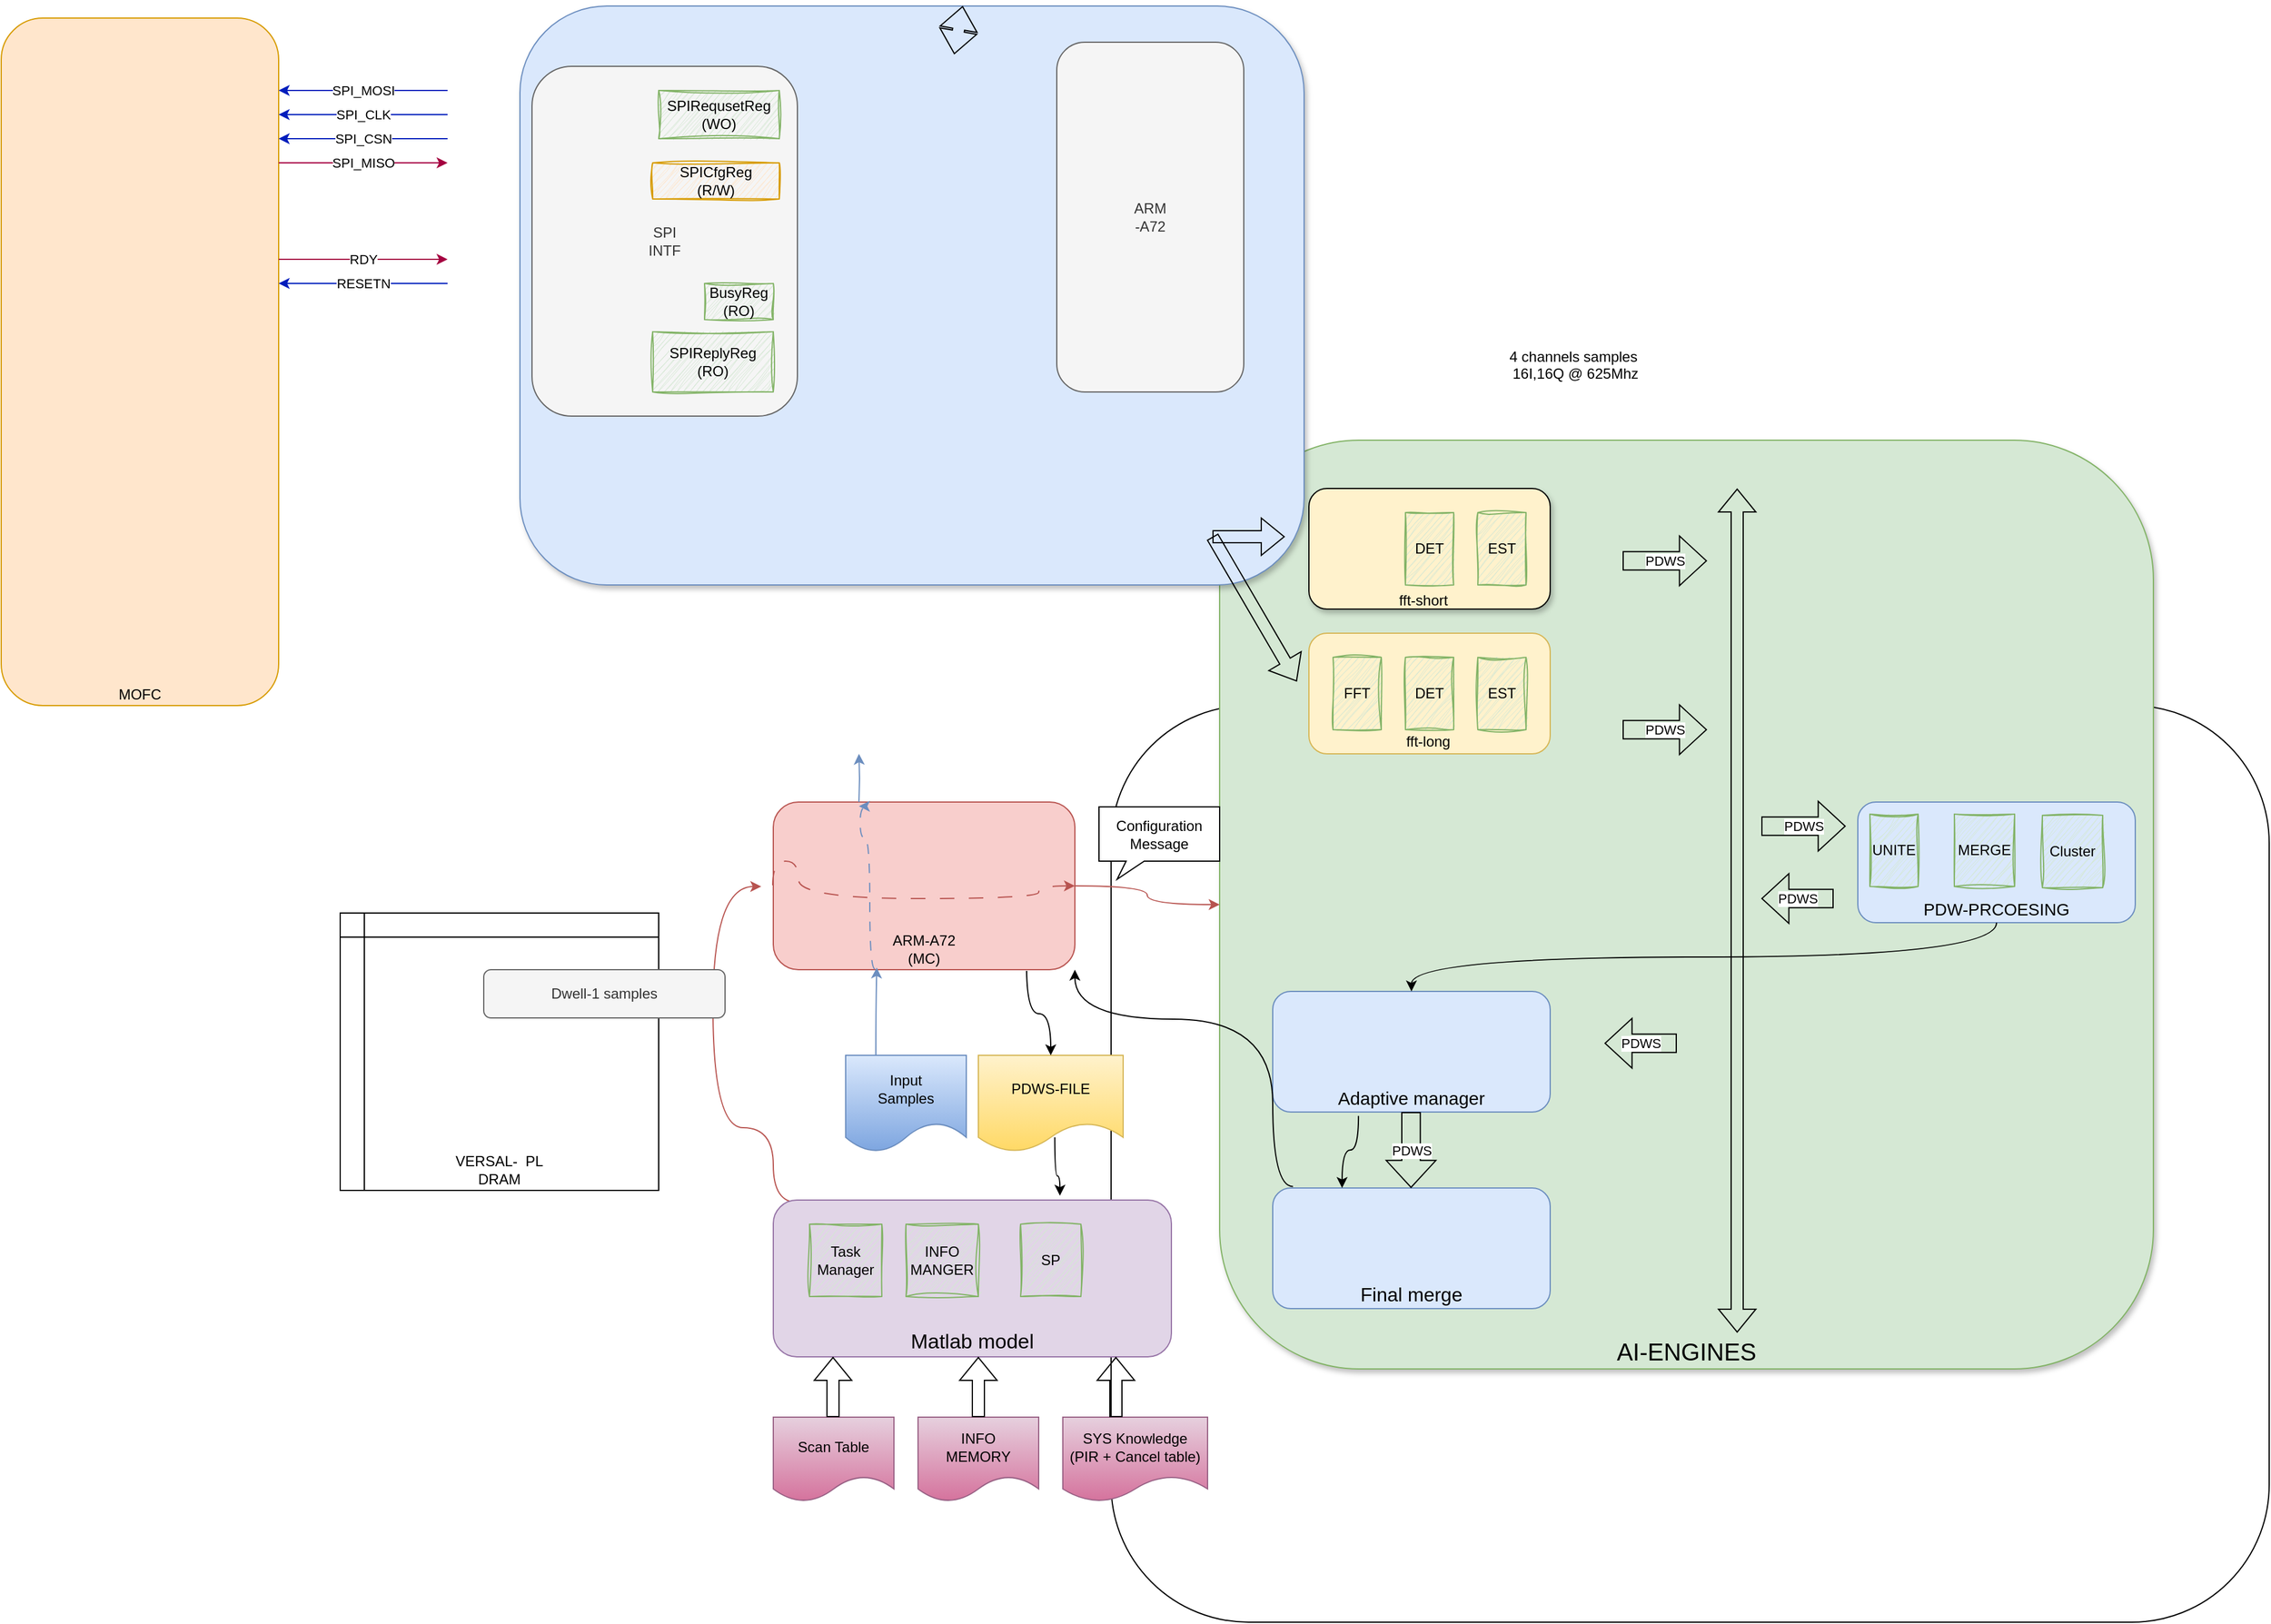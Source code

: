 <mxfile version="28.2.7" pages="13">
  <diagram name="Stage-1" id="oyTWszHKQuYAoLMAasmB">
    <mxGraphModel dx="1426" dy="743" grid="1" gridSize="10" guides="1" tooltips="1" connect="1" arrows="1" fold="1" page="1" pageScale="1" pageWidth="1169" pageHeight="827" math="0" shadow="0">
      <root>
        <mxCell id="0" />
        <mxCell id="1" parent="0" />
        <mxCell id="23GH-pUAaXDb3azEhwsa-1" value="" style="rounded=1;whiteSpace=wrap;html=1;" parent="1" vertex="1">
          <mxGeometry x="1050" y="810" width="960" height="760" as="geometry" />
        </mxCell>
        <mxCell id="rQRHxddnWWvyofvSSC0B-3" value="AI-ENGINES" style="rounded=1;whiteSpace=wrap;html=1;fillColor=#d5e8d4;strokeColor=#82b366;shadow=1;glass=0;verticalAlign=bottom;fontSize=20;" parent="1" vertex="1">
          <mxGeometry x="1140" y="590" width="774" height="770" as="geometry" />
        </mxCell>
        <mxCell id="h_JaUd0wHSCQr_tILFfT-2" value="" style="rounded=1;whiteSpace=wrap;html=1;fillColor=#dae8fc;strokeColor=#6c8ebf;shadow=1;glass=0;" parent="1" vertex="1">
          <mxGeometry x="560" y="230" width="650" height="480" as="geometry" />
        </mxCell>
        <mxCell id="loHA5morH2UrGLpjQkst-1" value="" style="rounded=1;whiteSpace=wrap;html=1;fillColor=#fff2cc;strokeColor=default;shadow=1;glass=0;" parent="1" vertex="1">
          <mxGeometry x="1214" y="630" width="200" height="100" as="geometry" />
        </mxCell>
        <mxCell id="loHA5morH2UrGLpjQkst-3" value="DET" style="rounded=0;whiteSpace=wrap;html=1;fillColor=#d5e8d4;strokeColor=#82b366;glass=0;sketch=1;curveFitting=1;jiggle=2;" parent="1" vertex="1">
          <mxGeometry x="1294" y="650" width="40" height="60" as="geometry" />
        </mxCell>
        <mxCell id="loHA5morH2UrGLpjQkst-4" value="EST" style="rounded=0;whiteSpace=wrap;html=1;fillColor=#d5e8d4;strokeColor=#82b366;glass=0;sketch=1;curveFitting=1;jiggle=2;" parent="1" vertex="1">
          <mxGeometry x="1354" y="650" width="40" height="60" as="geometry" />
        </mxCell>
        <mxCell id="loHA5morH2UrGLpjQkst-5" value="" style="rounded=1;whiteSpace=wrap;html=1;fillColor=#fff2cc;strokeColor=#d6b656;" parent="1" vertex="1">
          <mxGeometry x="1214" y="750" width="200" height="100" as="geometry" />
        </mxCell>
        <mxCell id="loHA5morH2UrGLpjQkst-6" value="FFT" style="rounded=0;whiteSpace=wrap;html=1;fillColor=#d5e8d4;strokeColor=#82b366;sketch=1;curveFitting=1;jiggle=2;" parent="1" vertex="1">
          <mxGeometry x="1234" y="770" width="40" height="60" as="geometry" />
        </mxCell>
        <mxCell id="loHA5morH2UrGLpjQkst-7" value="DET" style="rounded=0;whiteSpace=wrap;html=1;fillColor=#d5e8d4;strokeColor=#82b366;sketch=1;curveFitting=1;jiggle=2;" parent="1" vertex="1">
          <mxGeometry x="1294" y="770" width="40" height="60" as="geometry" />
        </mxCell>
        <mxCell id="loHA5morH2UrGLpjQkst-8" value="EST" style="rounded=0;whiteSpace=wrap;html=1;fillColor=#d5e8d4;strokeColor=#82b366;sketch=1;curveFitting=1;jiggle=2;" parent="1" vertex="1">
          <mxGeometry x="1354" y="770" width="40" height="60" as="geometry" />
        </mxCell>
        <mxCell id="loHA5morH2UrGLpjQkst-11" value="" style="shape=flexArrow;endArrow=classic;html=1;rounded=0;" parent="1" edge="1">
          <mxGeometry width="50" height="50" relative="1" as="geometry">
            <mxPoint x="1134" y="670" as="sourcePoint" />
            <mxPoint x="1194" y="670" as="targetPoint" />
          </mxGeometry>
        </mxCell>
        <mxCell id="loHA5morH2UrGLpjQkst-12" value="" style="shape=flexArrow;endArrow=classic;html=1;rounded=0;" parent="1" edge="1">
          <mxGeometry width="50" height="50" relative="1" as="geometry">
            <mxPoint x="1134" y="670" as="sourcePoint" />
            <mxPoint x="1204" y="790" as="targetPoint" />
          </mxGeometry>
        </mxCell>
        <mxCell id="h_JaUd0wHSCQr_tILFfT-3" value="&lt;div&gt;4 channels samples&amp;nbsp;&lt;/div&gt;&lt;div&gt;&lt;span style=&quot;background-color: transparent; color: light-dark(rgb(0, 0, 0), rgb(255, 255, 255));&quot;&gt;16I,16Q&amp;nbsp;&lt;/span&gt;@ 625Mhz&lt;/div&gt;&lt;div&gt;&amp;nbsp;&lt;/div&gt;" style="text;strokeColor=none;align=center;fillColor=none;html=1;verticalAlign=middle;whiteSpace=wrap;rounded=0;" parent="1" vertex="1">
          <mxGeometry x="1360" y="490" width="150" height="90" as="geometry" />
        </mxCell>
        <mxCell id="h_JaUd0wHSCQr_tILFfT-5" value="&lt;div&gt;fft-short&lt;/div&gt;" style="text;strokeColor=none;align=center;fillColor=none;html=1;verticalAlign=middle;whiteSpace=wrap;rounded=0;" parent="1" vertex="1">
          <mxGeometry x="1234" y="718" width="150" height="10" as="geometry" />
        </mxCell>
        <mxCell id="h_JaUd0wHSCQr_tILFfT-6" value="fft-long" style="text;strokeColor=none;align=center;fillColor=none;html=1;verticalAlign=middle;whiteSpace=wrap;rounded=0;" parent="1" vertex="1">
          <mxGeometry x="1238" y="835" width="150" height="10" as="geometry" />
        </mxCell>
        <mxCell id="h_JaUd0wHSCQr_tILFfT-8" value="PDWS" style="shape=flexArrow;endArrow=classic;html=1;rounded=0;endWidth=24.828;endSize=7.11;width=15.333;" parent="1" edge="1">
          <mxGeometry width="50" height="50" relative="1" as="geometry">
            <mxPoint x="1474" y="690" as="sourcePoint" />
            <mxPoint x="1544" y="690" as="targetPoint" />
          </mxGeometry>
        </mxCell>
        <mxCell id="h_JaUd0wHSCQr_tILFfT-9" value="PDWS" style="shape=flexArrow;endArrow=classic;html=1;rounded=0;endWidth=24.828;endSize=7.11;width=15.333;" parent="1" edge="1">
          <mxGeometry width="50" height="50" relative="1" as="geometry">
            <mxPoint x="1474" y="830" as="sourcePoint" />
            <mxPoint x="1544" y="830" as="targetPoint" />
          </mxGeometry>
        </mxCell>
        <mxCell id="h_JaUd0wHSCQr_tILFfT-10" value="" style="shape=flexArrow;endArrow=classic;startArrow=classic;html=1;rounded=0;" parent="1" edge="1">
          <mxGeometry width="100" height="100" relative="1" as="geometry">
            <mxPoint x="1569" y="1330" as="sourcePoint" />
            <mxPoint x="1569" y="630" as="targetPoint" />
          </mxGeometry>
        </mxCell>
        <mxCell id="h_JaUd0wHSCQr_tILFfT-12" value="Adaptive manager" style="rounded=1;whiteSpace=wrap;html=1;fillColor=#dae8fc;strokeColor=#6c8ebf;verticalAlign=bottom;fontSize=15;" parent="1" vertex="1">
          <mxGeometry x="1184" y="1047" width="230" height="100" as="geometry" />
        </mxCell>
        <mxCell id="loHA5morH2UrGLpjQkst-14" value="PDW-PRCOESING" style="rounded=1;whiteSpace=wrap;html=1;fillColor=#dae8fc;strokeColor=#6c8ebf;verticalAlign=bottom;fontSize=14;" parent="1" vertex="1">
          <mxGeometry x="1669" y="890" width="230" height="100" as="geometry" />
        </mxCell>
        <mxCell id="loHA5morH2UrGLpjQkst-15" value="UNITE" style="rounded=0;whiteSpace=wrap;html=1;fillColor=#d5e8d4;strokeColor=#82b366;sketch=1;curveFitting=1;jiggle=2;" parent="1" vertex="1">
          <mxGeometry x="1679" y="900" width="40" height="60" as="geometry" />
        </mxCell>
        <mxCell id="loHA5morH2UrGLpjQkst-16" value="MERGE" style="rounded=0;whiteSpace=wrap;html=1;fillColor=#d5e8d4;strokeColor=#82b366;sketch=1;curveFitting=1;jiggle=2;" parent="1" vertex="1">
          <mxGeometry x="1749" y="900" width="50" height="60" as="geometry" />
        </mxCell>
        <mxCell id="loHA5morH2UrGLpjQkst-17" value="Cluster" style="rounded=0;whiteSpace=wrap;html=1;fillColor=#d5e8d4;strokeColor=#82b366;sketch=1;curveFitting=1;jiggle=2;strokeWidth=1;perimeterSpacing=0;" parent="1" vertex="1">
          <mxGeometry x="1822" y="901" width="50" height="60" as="geometry" />
        </mxCell>
        <mxCell id="h_JaUd0wHSCQr_tILFfT-18" value="PDWS" style="shape=flexArrow;endArrow=classic;html=1;rounded=0;endWidth=24.828;endSize=7.11;width=15.333;" parent="1" edge="1">
          <mxGeometry width="50" height="50" relative="1" as="geometry">
            <mxPoint x="1589" y="910" as="sourcePoint" />
            <mxPoint x="1659" y="910" as="targetPoint" />
          </mxGeometry>
        </mxCell>
        <mxCell id="h_JaUd0wHSCQr_tILFfT-19" value="PDWS" style="shape=flexArrow;endArrow=classic;html=1;rounded=0;endWidth=24.828;endSize=7.11;width=15.333;" parent="1" edge="1">
          <mxGeometry width="50" height="50" relative="1" as="geometry">
            <mxPoint x="1649" y="970" as="sourcePoint" />
            <mxPoint x="1589" y="970" as="targetPoint" />
          </mxGeometry>
        </mxCell>
        <mxCell id="h_JaUd0wHSCQr_tILFfT-20" value="Final merge" style="rounded=1;whiteSpace=wrap;html=1;fillColor=#dae8fc;strokeColor=#6c8ebf;verticalAlign=bottom;fontSize=16;" parent="1" vertex="1">
          <mxGeometry x="1184" y="1210" width="230" height="100" as="geometry" />
        </mxCell>
        <mxCell id="h_JaUd0wHSCQr_tILFfT-21" value="PDWS" style="shape=flexArrow;endArrow=classic;html=1;rounded=0;endWidth=24.828;endSize=7.11;width=15.333;" parent="1" edge="1">
          <mxGeometry width="50" height="50" relative="1" as="geometry">
            <mxPoint x="1519" y="1090" as="sourcePoint" />
            <mxPoint x="1459" y="1090" as="targetPoint" />
          </mxGeometry>
        </mxCell>
        <mxCell id="h_JaUd0wHSCQr_tILFfT-22" value="PDWS" style="shape=flexArrow;endArrow=classic;html=1;rounded=0;endWidth=24.828;endSize=7.11;width=15.333;exitX=0.5;exitY=1;exitDx=0;exitDy=0;" parent="1" edge="1">
          <mxGeometry x="0.008" width="50" height="50" relative="1" as="geometry">
            <mxPoint x="1298.66" y="1147" as="sourcePoint" />
            <mxPoint x="1298.66" y="1210" as="targetPoint" />
            <mxPoint as="offset" />
          </mxGeometry>
        </mxCell>
        <mxCell id="h_JaUd0wHSCQr_tILFfT-24" style="edgeStyle=orthogonalEdgeStyle;curved=1;rounded=0;orthogonalLoop=1;jettySize=auto;html=1;exitX=0.5;exitY=1;exitDx=0;exitDy=0;elbow=vertical;entryX=0.5;entryY=0;entryDx=0;entryDy=0;" parent="1" source="loHA5morH2UrGLpjQkst-14" target="h_JaUd0wHSCQr_tILFfT-12" edge="1">
          <mxGeometry relative="1" as="geometry">
            <mxPoint x="1454" y="755" as="sourcePoint" />
            <mxPoint x="1759" y="1120" as="targetPoint" />
          </mxGeometry>
        </mxCell>
        <mxCell id="rQRHxddnWWvyofvSSC0B-1" value="ARM-A72&lt;div&gt;(MC)&lt;/div&gt;" style="rounded=1;whiteSpace=wrap;html=1;fillColor=#f8cecc;strokeColor=#b85450;verticalAlign=bottom;" parent="1" vertex="1">
          <mxGeometry x="770" y="890" width="250" height="139" as="geometry" />
        </mxCell>
        <mxCell id="rQRHxddnWWvyofvSSC0B-5" value="PDWS-FILE" style="shape=document;whiteSpace=wrap;html=1;boundedLbl=1;fillColor=#fff2cc;gradientColor=#ffd966;strokeColor=#d6b656;" parent="1" vertex="1">
          <mxGeometry x="940" y="1100" width="120" height="80" as="geometry" />
        </mxCell>
        <mxCell id="rQRHxddnWWvyofvSSC0B-6" value="Input&lt;div&gt;Samples&lt;/div&gt;" style="shape=document;whiteSpace=wrap;html=1;boundedLbl=1;fillColor=#dae8fc;gradientColor=#7ea6e0;strokeColor=#6c8ebf;" parent="1" vertex="1">
          <mxGeometry x="830" y="1100" width="100" height="80" as="geometry" />
        </mxCell>
        <mxCell id="rQRHxddnWWvyofvSSC0B-9" value="VERSAL-&amp;nbsp;&lt;span style=&quot;background-color: transparent; color: light-dark(rgb(0, 0, 0), rgb(255, 255, 255));&quot;&gt;&amp;nbsp;PL&lt;/span&gt;&lt;div&gt;&lt;div&gt;DRAM&lt;/div&gt;&lt;/div&gt;" style="shape=internalStorage;whiteSpace=wrap;html=1;backgroundOutline=1;verticalAlign=bottom;" parent="1" vertex="1">
          <mxGeometry x="411" y="982" width="264" height="230" as="geometry" />
        </mxCell>
        <mxCell id="rQRHxddnWWvyofvSSC0B-13" value="MOFC" style="rounded=1;whiteSpace=wrap;html=1;fillColor=#ffe6cc;strokeColor=#d79b00;verticalAlign=bottom;" parent="1" vertex="1">
          <mxGeometry x="130" y="240" width="230" height="570" as="geometry" />
        </mxCell>
        <mxCell id="bezB62yEnpX3nW989wvp-3" style="edgeStyle=orthogonalEdgeStyle;curved=1;rounded=0;orthogonalLoop=1;jettySize=auto;html=1;exitX=0.061;exitY=0.015;exitDx=0;exitDy=0;fillColor=#f8cecc;strokeColor=#b85450;exitPerimeter=0;" parent="1" source="rQRHxddnWWvyofvSSC0B-17" edge="1">
          <mxGeometry relative="1" as="geometry">
            <mxPoint x="760" y="960" as="targetPoint" />
            <Array as="points">
              <mxPoint x="770" y="1222" />
              <mxPoint x="770" y="1160" />
              <mxPoint x="720" y="1160" />
              <mxPoint x="720" y="960" />
            </Array>
          </mxGeometry>
        </mxCell>
        <mxCell id="rQRHxddnWWvyofvSSC0B-17" value="Matlab model" style="rounded=1;whiteSpace=wrap;html=1;fillColor=#e1d5e7;strokeColor=#9673a6;verticalAlign=bottom;fontSize=17;" parent="1" vertex="1">
          <mxGeometry x="770" y="1220" width="330" height="130" as="geometry" />
        </mxCell>
        <mxCell id="rQRHxddnWWvyofvSSC0B-18" value="Task&lt;div&gt;Manager&lt;/div&gt;" style="rounded=0;whiteSpace=wrap;html=1;fillColor=#d5e8d4;strokeColor=#82b366;glass=0;sketch=1;curveFitting=1;jiggle=2;" parent="1" vertex="1">
          <mxGeometry x="800" y="1240" width="60" height="60" as="geometry" />
        </mxCell>
        <mxCell id="rQRHxddnWWvyofvSSC0B-19" value="INFO&lt;div&gt;MANGER&lt;/div&gt;" style="rounded=0;whiteSpace=wrap;html=1;fillColor=#d5e8d4;strokeColor=#82b366;glass=0;sketch=1;curveFitting=1;jiggle=2;" parent="1" vertex="1">
          <mxGeometry x="880" y="1240" width="60" height="60" as="geometry" />
        </mxCell>
        <mxCell id="rQRHxddnWWvyofvSSC0B-20" value="SP" style="rounded=0;whiteSpace=wrap;html=1;fillColor=#d5e8d4;strokeColor=#82b366;glass=0;sketch=1;curveFitting=1;jiggle=2;" parent="1" vertex="1">
          <mxGeometry x="975" y="1240" width="50" height="60" as="geometry" />
        </mxCell>
        <mxCell id="rQRHxddnWWvyofvSSC0B-21" value="Scan Table" style="shape=document;whiteSpace=wrap;html=1;boundedLbl=1;fillColor=#e6d0de;gradientColor=#d5739d;strokeColor=#996185;" parent="1" vertex="1">
          <mxGeometry x="770" y="1400" width="100" height="70" as="geometry" />
        </mxCell>
        <mxCell id="rQRHxddnWWvyofvSSC0B-22" value="INFO&lt;div&gt;MEMORY&lt;/div&gt;" style="shape=document;whiteSpace=wrap;html=1;boundedLbl=1;fillColor=#e6d0de;gradientColor=#d5739d;strokeColor=#996185;" parent="1" vertex="1">
          <mxGeometry x="890" y="1400" width="100" height="70" as="geometry" />
        </mxCell>
        <mxCell id="rQRHxddnWWvyofvSSC0B-24" value="SYS Knowledge&lt;div&gt;(PIR + Cancel table)&lt;/div&gt;" style="shape=document;whiteSpace=wrap;html=1;boundedLbl=1;fillColor=#e6d0de;gradientColor=#d5739d;strokeColor=#996185;" parent="1" vertex="1">
          <mxGeometry x="1010" y="1400" width="120" height="70" as="geometry" />
        </mxCell>
        <mxCell id="rQRHxddnWWvyofvSSC0B-26" value="Dwell-1 samples" style="rounded=1;whiteSpace=wrap;html=1;fillColor=#f5f5f5;fontColor=#333333;strokeColor=#666666;" parent="1" vertex="1">
          <mxGeometry x="530" y="1029" width="200" height="40" as="geometry" />
        </mxCell>
        <mxCell id="rQRHxddnWWvyofvSSC0B-28" value="" style="shape=flexArrow;endArrow=classic;html=1;rounded=0;" parent="1" edge="1">
          <mxGeometry width="50" height="50" relative="1" as="geometry">
            <mxPoint x="1054" y="1400" as="sourcePoint" />
            <mxPoint x="1054" y="1350" as="targetPoint" />
          </mxGeometry>
        </mxCell>
        <mxCell id="rQRHxddnWWvyofvSSC0B-29" value="" style="shape=flexArrow;endArrow=classic;html=1;rounded=0;exitX=0.365;exitY=0.057;exitDx=0;exitDy=0;exitPerimeter=0;" parent="1" edge="1">
          <mxGeometry width="50" height="50" relative="1" as="geometry">
            <mxPoint x="940" y="1400" as="sourcePoint" />
            <mxPoint x="940" y="1350" as="targetPoint" />
          </mxGeometry>
        </mxCell>
        <mxCell id="rQRHxddnWWvyofvSSC0B-30" value="" style="shape=flexArrow;endArrow=classic;html=1;rounded=0;exitX=0.365;exitY=0.057;exitDx=0;exitDy=0;exitPerimeter=0;" parent="1" edge="1">
          <mxGeometry width="50" height="50" relative="1" as="geometry">
            <mxPoint x="819.5" y="1400" as="sourcePoint" />
            <mxPoint x="819.5" y="1350" as="targetPoint" />
          </mxGeometry>
        </mxCell>
        <mxCell id="rQRHxddnWWvyofvSSC0B-39" style="edgeStyle=orthogonalEdgeStyle;curved=1;rounded=0;orthogonalLoop=1;jettySize=auto;html=1;exitX=0.309;exitY=1.033;exitDx=0;exitDy=0;elbow=vertical;exitPerimeter=0;entryX=0.25;entryY=0;entryDx=0;entryDy=0;" parent="1" source="h_JaUd0wHSCQr_tILFfT-12" target="h_JaUd0wHSCQr_tILFfT-20" edge="1">
          <mxGeometry relative="1" as="geometry">
            <mxPoint x="1794" y="1000" as="sourcePoint" />
            <mxPoint x="1309" y="1057" as="targetPoint" />
          </mxGeometry>
        </mxCell>
        <mxCell id="rQRHxddnWWvyofvSSC0B-42" style="edgeStyle=orthogonalEdgeStyle;curved=1;rounded=0;orthogonalLoop=1;jettySize=auto;html=1;exitX=0.073;exitY=-0.012;exitDx=0;exitDy=0;elbow=vertical;entryX=1;entryY=1;entryDx=0;entryDy=0;exitPerimeter=0;" parent="1" source="h_JaUd0wHSCQr_tILFfT-20" target="rQRHxddnWWvyofvSSC0B-1" edge="1">
          <mxGeometry relative="1" as="geometry">
            <mxPoint x="1265" y="1160" as="sourcePoint" />
            <mxPoint x="1252" y="1220" as="targetPoint" />
            <Array as="points">
              <mxPoint x="1184" y="1209" />
              <mxPoint x="1184" y="1070" />
              <mxPoint x="1020" y="1070" />
            </Array>
          </mxGeometry>
        </mxCell>
        <mxCell id="bezB62yEnpX3nW989wvp-2" value="Configuration&lt;div&gt;Message&lt;/div&gt;" style="whiteSpace=wrap;html=1;shape=mxgraph.basic.rectCallout;dx=30;dy=15;boundedLbl=1;" parent="1" vertex="1">
          <mxGeometry x="1040" y="894" width="100" height="60" as="geometry" />
        </mxCell>
        <mxCell id="bezB62yEnpX3nW989wvp-4" style="edgeStyle=orthogonalEdgeStyle;curved=1;rounded=0;orthogonalLoop=1;jettySize=auto;html=1;exitX=1;exitY=0.5;exitDx=0;exitDy=0;fillColor=#f8cecc;strokeColor=#b85450;" parent="1" source="rQRHxddnWWvyofvSSC0B-1" target="rQRHxddnWWvyofvSSC0B-3" edge="1">
          <mxGeometry relative="1" as="geometry">
            <mxPoint x="780" y="1230" as="sourcePoint" />
            <mxPoint x="780" y="970" as="targetPoint" />
          </mxGeometry>
        </mxCell>
        <mxCell id="bezB62yEnpX3nW989wvp-5" style="edgeStyle=orthogonalEdgeStyle;curved=1;rounded=0;orthogonalLoop=1;jettySize=auto;html=1;exitX=1;exitY=0.5;exitDx=0;exitDy=0;fillColor=#f8cecc;strokeColor=#b85450;entryX=1;entryY=0.5;entryDx=0;entryDy=0;dashed=1;dashPattern=12 12;" parent="1" target="rQRHxddnWWvyofvSSC0B-1" edge="1">
          <mxGeometry relative="1" as="geometry">
            <mxPoint x="769.5" y="959" as="sourcePoint" />
            <mxPoint x="889.5" y="974" as="targetPoint" />
            <Array as="points">
              <mxPoint x="770" y="939" />
              <mxPoint x="791" y="939" />
              <mxPoint x="791" y="970" />
              <mxPoint x="990" y="970" />
              <mxPoint x="990" y="960" />
            </Array>
          </mxGeometry>
        </mxCell>
        <mxCell id="bezB62yEnpX3nW989wvp-7" style="edgeStyle=orthogonalEdgeStyle;curved=1;rounded=0;orthogonalLoop=1;jettySize=auto;html=1;entryX=0.5;entryY=0;entryDx=0;entryDy=0;" parent="1" target="rQRHxddnWWvyofvSSC0B-5" edge="1">
          <mxGeometry relative="1" as="geometry">
            <mxPoint x="980" y="1030" as="sourcePoint" />
          </mxGeometry>
        </mxCell>
        <mxCell id="bezB62yEnpX3nW989wvp-8" style="edgeStyle=orthogonalEdgeStyle;curved=1;rounded=0;orthogonalLoop=1;jettySize=auto;html=1;entryX=0.72;entryY=-0.028;entryDx=0;entryDy=0;exitX=0.528;exitY=0.85;exitDx=0;exitDy=0;exitPerimeter=0;entryPerimeter=0;" parent="1" source="rQRHxddnWWvyofvSSC0B-5" target="rQRHxddnWWvyofvSSC0B-17" edge="1">
          <mxGeometry relative="1" as="geometry">
            <mxPoint x="990" y="1040" as="sourcePoint" />
            <mxPoint x="1010" y="1110" as="targetPoint" />
          </mxGeometry>
        </mxCell>
        <mxCell id="bezB62yEnpX3nW989wvp-9" style="edgeStyle=orthogonalEdgeStyle;curved=1;rounded=0;orthogonalLoop=1;jettySize=auto;html=1;exitX=0.25;exitY=0;exitDx=0;exitDy=0;entryX=0.343;entryY=0.987;entryDx=0;entryDy=0;entryPerimeter=0;fillColor=#dae8fc;strokeColor=#6c8ebf;" parent="1" source="rQRHxddnWWvyofvSSC0B-6" target="rQRHxddnWWvyofvSSC0B-1" edge="1">
          <mxGeometry relative="1" as="geometry" />
        </mxCell>
        <mxCell id="bezB62yEnpX3nW989wvp-10" style="edgeStyle=orthogonalEdgeStyle;curved=1;rounded=0;orthogonalLoop=1;jettySize=auto;html=1;entryX=0.343;entryY=0.987;entryDx=0;entryDy=0;entryPerimeter=0;fillColor=#dae8fc;strokeColor=#6c8ebf;" parent="1" edge="1">
          <mxGeometry relative="1" as="geometry">
            <mxPoint x="841" y="890" as="sourcePoint" />
            <mxPoint x="841" y="850" as="targetPoint" />
          </mxGeometry>
        </mxCell>
        <mxCell id="bezB62yEnpX3nW989wvp-11" style="edgeStyle=orthogonalEdgeStyle;curved=1;rounded=0;orthogonalLoop=1;jettySize=auto;html=1;exitX=0.337;exitY=0.995;exitDx=0;exitDy=0;entryX=0.343;entryY=0.987;entryDx=0;entryDy=0;entryPerimeter=0;fillColor=#dae8fc;strokeColor=#6c8ebf;exitPerimeter=0;dashed=1;dashPattern=8 8;" parent="1" source="rQRHxddnWWvyofvSSC0B-1" edge="1">
          <mxGeometry relative="1" as="geometry">
            <mxPoint x="840" y="966.5" as="sourcePoint" />
            <mxPoint x="841" y="893.5" as="targetPoint" />
            <Array as="points">
              <mxPoint x="850" y="1028" />
              <mxPoint x="850" y="920" />
              <mxPoint x="842" y="920" />
              <mxPoint x="842" y="893" />
            </Array>
          </mxGeometry>
        </mxCell>
        <mxCell id="0D9ScjktOefNJxblBEoT-2" value="SPI_MOSI" style="endArrow=classic;html=1;rounded=0;strokeColor=#001DBC;fillColor=#0050ef;" parent="1" edge="1">
          <mxGeometry width="50" height="50" relative="1" as="geometry">
            <mxPoint x="500" y="300" as="sourcePoint" />
            <mxPoint x="360" y="300" as="targetPoint" />
          </mxGeometry>
        </mxCell>
        <mxCell id="0D9ScjktOefNJxblBEoT-3" value="SPI_CLK" style="endArrow=classic;html=1;rounded=0;fillColor=#0050ef;strokeColor=#001DBC;" parent="1" edge="1">
          <mxGeometry width="50" height="50" relative="1" as="geometry">
            <mxPoint x="500" y="320" as="sourcePoint" />
            <mxPoint x="360" y="320" as="targetPoint" />
          </mxGeometry>
        </mxCell>
        <mxCell id="0D9ScjktOefNJxblBEoT-4" value="SPI_CSN" style="endArrow=classic;html=1;rounded=0;fillColor=#0050ef;strokeColor=#001DBC;" parent="1" edge="1">
          <mxGeometry width="50" height="50" relative="1" as="geometry">
            <mxPoint x="500" y="340" as="sourcePoint" />
            <mxPoint x="360" y="340" as="targetPoint" />
          </mxGeometry>
        </mxCell>
        <mxCell id="0D9ScjktOefNJxblBEoT-6" value="SPI_MISO" style="endArrow=classic;html=1;rounded=0;fillColor=#d80073;strokeColor=#A50040;" parent="1" edge="1">
          <mxGeometry width="50" height="50" relative="1" as="geometry">
            <mxPoint x="360" y="360" as="sourcePoint" />
            <mxPoint x="500" y="360" as="targetPoint" />
          </mxGeometry>
        </mxCell>
        <mxCell id="0D9ScjktOefNJxblBEoT-7" value="RDY" style="endArrow=classic;html=1;rounded=0;fillColor=#d80073;strokeColor=#A50040;" parent="1" edge="1">
          <mxGeometry width="50" height="50" relative="1" as="geometry">
            <mxPoint x="360" y="440" as="sourcePoint" />
            <mxPoint x="500" y="440" as="targetPoint" />
          </mxGeometry>
        </mxCell>
        <mxCell id="0D9ScjktOefNJxblBEoT-8" value="RESETN" style="endArrow=classic;html=1;rounded=0;fillColor=#0050ef;strokeColor=#001DBC;" parent="1" edge="1">
          <mxGeometry width="50" height="50" relative="1" as="geometry">
            <mxPoint x="500" y="460" as="sourcePoint" />
            <mxPoint x="360" y="460" as="targetPoint" />
          </mxGeometry>
        </mxCell>
        <mxCell id="rQRHxddnWWvyofvSSC0B-25" value="SPI&lt;div&gt;INTF&lt;/div&gt;" style="rounded=1;whiteSpace=wrap;html=1;fillColor=#f5f5f5;fontColor=#333333;strokeColor=#666666;gradientColor=none;shadow=0;glass=0;" parent="1" vertex="1">
          <mxGeometry x="570" y="280" width="220" height="290" as="geometry" />
        </mxCell>
        <mxCell id="loHA5morH2UrGLpjQkst-2" value="SPIReply&lt;span style=&quot;background-color: transparent; color: light-dark(rgb(0, 0, 0), rgb(255, 255, 255));&quot;&gt;Reg&lt;/span&gt;&lt;div&gt;(RO)&lt;/div&gt;" style="rounded=0;whiteSpace=wrap;html=1;fillColor=#d5e8d4;strokeColor=#82b366;glass=0;sketch=1;curveFitting=1;jiggle=2;" parent="1" vertex="1">
          <mxGeometry x="670" y="500" width="100" height="50" as="geometry" />
        </mxCell>
        <mxCell id="0D9ScjktOefNJxblBEoT-9" value="SPIRequsetReg&lt;div&gt;(WO)&lt;/div&gt;" style="rounded=0;whiteSpace=wrap;html=1;fillColor=#d5e8d4;strokeColor=#82b366;glass=0;sketch=1;curveFitting=1;jiggle=2;" parent="1" vertex="1">
          <mxGeometry x="675" y="300" width="100" height="40" as="geometry" />
        </mxCell>
        <mxCell id="0D9ScjktOefNJxblBEoT-10" value="BusyReg&lt;div&gt;(RO)&lt;/div&gt;" style="rounded=0;whiteSpace=wrap;html=1;fillColor=#d5e8d4;strokeColor=#82b366;glass=0;sketch=1;curveFitting=1;jiggle=2;" parent="1" vertex="1">
          <mxGeometry x="713" y="460" width="57" height="30" as="geometry" />
        </mxCell>
        <mxCell id="0D9ScjktOefNJxblBEoT-11" value="SPICfgReg&lt;div&gt;(R/W)&lt;/div&gt;" style="rounded=0;whiteSpace=wrap;html=1;fillColor=#ffe6cc;strokeColor=#d79b00;glass=0;sketch=1;curveFitting=1;jiggle=2;" parent="1" vertex="1">
          <mxGeometry x="670" y="360" width="105" height="30" as="geometry" />
        </mxCell>
        <mxCell id="0D9ScjktOefNJxblBEoT-12" value="ARM&lt;div&gt;-A72&lt;/div&gt;" style="rounded=1;whiteSpace=wrap;html=1;fillColor=#f5f5f5;fontColor=#333333;strokeColor=#666666;gradientColor=none;shadow=0;glass=0;" parent="1" vertex="1">
          <mxGeometry x="1005" y="260" width="155" height="290" as="geometry" />
        </mxCell>
        <mxCell id="0D9ScjktOefNJxblBEoT-13" value="" style="shape=flexArrow;endArrow=classic;startArrow=classic;html=1;rounded=0;" parent="1" target="h_JaUd0wHSCQr_tILFfT-2" edge="1">
          <mxGeometry width="100" height="100" relative="1" as="geometry">
            <mxPoint x="920" y="270" as="sourcePoint" />
            <mxPoint x="920" y="300" as="targetPoint" />
          </mxGeometry>
        </mxCell>
      </root>
    </mxGraphModel>
  </diagram>
  <diagram id="oQEdU__J4gM4NwZ3aKHT" name="Stage-2">
    <mxGraphModel dx="2607" dy="1356" grid="1" gridSize="10" guides="1" tooltips="1" connect="1" arrows="1" fold="1" page="1" pageScale="1" pageWidth="850" pageHeight="1100" math="0" shadow="0">
      <root>
        <mxCell id="0" />
        <mxCell id="1" parent="0" />
        <mxCell id="JOThOHy8g0jBCu55pqnB-6" value="" style="rounded=1;whiteSpace=wrap;html=1;" vertex="1" parent="1">
          <mxGeometry x="40" y="20" width="1530" height="1010" as="geometry" />
        </mxCell>
        <mxCell id="amJYsXwgEuxWAx_436GA-1" value="AI-ENGINES" style="rounded=1;whiteSpace=wrap;html=1;fillColor=#d5e8d4;strokeColor=#82b366;shadow=1;glass=0;verticalAlign=bottom;fontSize=20;" vertex="1" parent="1">
          <mxGeometry x="667" y="50" width="774" height="940" as="geometry" />
        </mxCell>
        <mxCell id="amJYsXwgEuxWAx_436GA-2" style="edgeStyle=orthogonalEdgeStyle;curved=1;rounded=0;orthogonalLoop=1;jettySize=auto;html=1;exitX=1;exitY=0.5;exitDx=0;exitDy=0;entryX=0.5;entryY=0;entryDx=0;entryDy=0;elbow=vertical;" edge="1" parent="1" source="amJYsXwgEuxWAx_436GA-3" target="amJYsXwgEuxWAx_436GA-21">
          <mxGeometry relative="1" as="geometry" />
        </mxCell>
        <mxCell id="amJYsXwgEuxWAx_436GA-3" value="" style="rounded=1;whiteSpace=wrap;html=1;fillColor=#dae8fc;strokeColor=#6c8ebf;shadow=1;glass=0;" vertex="1" parent="1">
          <mxGeometry x="711" y="70" width="299" height="270" as="geometry" />
        </mxCell>
        <mxCell id="amJYsXwgEuxWAx_436GA-4" value="" style="rounded=1;whiteSpace=wrap;html=1;fillColor=#fff2cc;strokeColor=default;shadow=1;glass=0;" vertex="1" parent="1">
          <mxGeometry x="741" y="90" width="200" height="100" as="geometry" />
        </mxCell>
        <mxCell id="amJYsXwgEuxWAx_436GA-5" value="FFT" style="rounded=0;whiteSpace=wrap;html=1;fillColor=#d5e8d4;strokeColor=#82b366;glass=0;sketch=1;curveFitting=1;jiggle=2;" vertex="1" parent="1">
          <mxGeometry x="761" y="110" width="40" height="60" as="geometry" />
        </mxCell>
        <mxCell id="amJYsXwgEuxWAx_436GA-6" value="DET" style="rounded=0;whiteSpace=wrap;html=1;fillColor=#d5e8d4;strokeColor=#82b366;glass=0;sketch=1;curveFitting=1;jiggle=2;" vertex="1" parent="1">
          <mxGeometry x="821" y="110" width="40" height="60" as="geometry" />
        </mxCell>
        <mxCell id="amJYsXwgEuxWAx_436GA-7" value="EST" style="rounded=0;whiteSpace=wrap;html=1;fillColor=#d5e8d4;strokeColor=#82b366;glass=0;sketch=1;curveFitting=1;jiggle=2;" vertex="1" parent="1">
          <mxGeometry x="881" y="110" width="40" height="60" as="geometry" />
        </mxCell>
        <mxCell id="amJYsXwgEuxWAx_436GA-8" value="" style="rounded=1;whiteSpace=wrap;html=1;fillColor=#fff2cc;strokeColor=#d6b656;" vertex="1" parent="1">
          <mxGeometry x="741" y="210" width="200" height="100" as="geometry" />
        </mxCell>
        <mxCell id="amJYsXwgEuxWAx_436GA-9" value="FFT" style="rounded=0;whiteSpace=wrap;html=1;fillColor=#d5e8d4;strokeColor=#82b366;sketch=1;curveFitting=1;jiggle=2;" vertex="1" parent="1">
          <mxGeometry x="761" y="230" width="40" height="60" as="geometry" />
        </mxCell>
        <mxCell id="amJYsXwgEuxWAx_436GA-10" value="DET" style="rounded=0;whiteSpace=wrap;html=1;fillColor=#d5e8d4;strokeColor=#82b366;sketch=1;curveFitting=1;jiggle=2;" vertex="1" parent="1">
          <mxGeometry x="821" y="230" width="40" height="60" as="geometry" />
        </mxCell>
        <mxCell id="amJYsXwgEuxWAx_436GA-11" value="EST" style="rounded=0;whiteSpace=wrap;html=1;fillColor=#d5e8d4;strokeColor=#82b366;sketch=1;curveFitting=1;jiggle=2;" vertex="1" parent="1">
          <mxGeometry x="881" y="230" width="40" height="60" as="geometry" />
        </mxCell>
        <mxCell id="amJYsXwgEuxWAx_436GA-12" value="" style="shape=flexArrow;endArrow=classic;html=1;rounded=0;fillColor=#f5f5f5;strokeColor=#666666;" edge="1" parent="1">
          <mxGeometry width="50" height="50" relative="1" as="geometry">
            <mxPoint x="460" y="130" as="sourcePoint" />
            <mxPoint x="721" y="130" as="targetPoint" />
          </mxGeometry>
        </mxCell>
        <mxCell id="amJYsXwgEuxWAx_436GA-13" value="" style="shape=flexArrow;endArrow=classic;html=1;rounded=0;fillColor=#f5f5f5;strokeColor=#666666;entryX=0.064;entryY=0.667;entryDx=0;entryDy=0;entryPerimeter=0;" edge="1" parent="1" target="amJYsXwgEuxWAx_436GA-3">
          <mxGeometry width="50" height="50" relative="1" as="geometry">
            <mxPoint x="630" y="135" as="sourcePoint" />
            <mxPoint x="520" y="225" as="targetPoint" />
          </mxGeometry>
        </mxCell>
        <mxCell id="amJYsXwgEuxWAx_436GA-14" value="&lt;div&gt;4 channels samples&amp;nbsp;&lt;/div&gt;&lt;div&gt;&lt;span style=&quot;background-color: transparent; color: light-dark(rgb(0, 0, 0), rgb(255, 255, 255));&quot;&gt;16I,16Q&amp;nbsp;&lt;/span&gt;@ 625Mhz&lt;/div&gt;&lt;div&gt;&amp;nbsp;&lt;/div&gt;" style="text;strokeColor=none;align=center;fillColor=none;html=1;verticalAlign=middle;whiteSpace=wrap;rounded=0;" vertex="1" parent="1">
          <mxGeometry x="465" y="30" width="150" height="90" as="geometry" />
        </mxCell>
        <mxCell id="amJYsXwgEuxWAx_436GA-15" value="&lt;div&gt;fft-short&lt;/div&gt;" style="text;strokeColor=none;align=center;fillColor=none;html=1;verticalAlign=middle;whiteSpace=wrap;rounded=0;" vertex="1" parent="1">
          <mxGeometry x="761" y="178" width="150" height="10" as="geometry" />
        </mxCell>
        <mxCell id="amJYsXwgEuxWAx_436GA-16" value="fft-long" style="text;strokeColor=none;align=center;fillColor=none;html=1;verticalAlign=middle;whiteSpace=wrap;rounded=0;" vertex="1" parent="1">
          <mxGeometry x="765" y="295" width="150" height="10" as="geometry" />
        </mxCell>
        <mxCell id="amJYsXwgEuxWAx_436GA-17" value="PDWS" style="shape=flexArrow;endArrow=classic;html=1;rounded=0;endWidth=24.828;endSize=7.11;width=15.333;fillColor=#f5f5f5;strokeColor=#666666;" edge="1" parent="1">
          <mxGeometry width="50" height="50" relative="1" as="geometry">
            <mxPoint x="1015" y="150" as="sourcePoint" />
            <mxPoint x="1085" y="150" as="targetPoint" />
          </mxGeometry>
        </mxCell>
        <mxCell id="amJYsXwgEuxWAx_436GA-18" value="PDWS" style="shape=flexArrow;endArrow=classic;html=1;rounded=0;endWidth=24.828;endSize=7.11;width=15.333;fillColor=#f5f5f5;strokeColor=#666666;" edge="1" parent="1">
          <mxGeometry width="50" height="50" relative="1" as="geometry">
            <mxPoint x="1017" y="290" as="sourcePoint" />
            <mxPoint x="1087" y="290" as="targetPoint" />
          </mxGeometry>
        </mxCell>
        <mxCell id="amJYsXwgEuxWAx_436GA-19" value="" style="shape=flexArrow;endArrow=classic;startArrow=classic;html=1;rounded=0;fillColor=#f5f5f5;strokeColor=#666666;" edge="1" parent="1">
          <mxGeometry width="100" height="100" relative="1" as="geometry">
            <mxPoint x="1096" y="790" as="sourcePoint" />
            <mxPoint x="1096" y="90" as="targetPoint" />
          </mxGeometry>
        </mxCell>
        <mxCell id="amJYsXwgEuxWAx_436GA-20" value="Adaptive manager" style="rounded=1;whiteSpace=wrap;html=1;fillColor=#dae8fc;strokeColor=#6c8ebf;verticalAlign=bottom;fontSize=15;" vertex="1" parent="1">
          <mxGeometry x="711" y="680" width="219" height="90" as="geometry" />
        </mxCell>
        <mxCell id="amJYsXwgEuxWAx_436GA-21" value="PDW-PRCOESING" style="rounded=1;whiteSpace=wrap;html=1;fillColor=#dae8fc;strokeColor=#6c8ebf;verticalAlign=bottom;fontSize=14;" vertex="1" parent="1">
          <mxGeometry x="1196" y="350" width="230" height="100" as="geometry" />
        </mxCell>
        <mxCell id="amJYsXwgEuxWAx_436GA-22" value="UNITE" style="rounded=0;whiteSpace=wrap;html=1;fillColor=#d5e8d4;strokeColor=#82b366;sketch=1;curveFitting=1;jiggle=2;" vertex="1" parent="1">
          <mxGeometry x="1206" y="360" width="40" height="60" as="geometry" />
        </mxCell>
        <mxCell id="amJYsXwgEuxWAx_436GA-23" value="MERGE" style="rounded=0;whiteSpace=wrap;html=1;fillColor=#d5e8d4;strokeColor=#82b366;sketch=1;curveFitting=1;jiggle=2;" vertex="1" parent="1">
          <mxGeometry x="1276" y="360" width="50" height="60" as="geometry" />
        </mxCell>
        <mxCell id="amJYsXwgEuxWAx_436GA-24" value="Cluster" style="rounded=0;whiteSpace=wrap;html=1;fillColor=#d5e8d4;strokeColor=#82b366;sketch=1;curveFitting=1;jiggle=2;strokeWidth=1;perimeterSpacing=0;direction=south;" vertex="1" parent="1">
          <mxGeometry x="1344" y="366" width="60" height="50" as="geometry" />
        </mxCell>
        <mxCell id="amJYsXwgEuxWAx_436GA-25" value="PDWS" style="shape=flexArrow;endArrow=classic;html=1;rounded=0;endWidth=24.828;endSize=7.11;width=15.333;fillColor=#f5f5f5;strokeColor=#666666;" edge="1" parent="1">
          <mxGeometry width="50" height="50" relative="1" as="geometry">
            <mxPoint x="1116" y="370" as="sourcePoint" />
            <mxPoint x="1186" y="370" as="targetPoint" />
          </mxGeometry>
        </mxCell>
        <mxCell id="amJYsXwgEuxWAx_436GA-26" value="PDWS" style="shape=flexArrow;endArrow=classic;html=1;rounded=0;endWidth=24.828;endSize=7.11;width=15.333;fillColor=#f5f5f5;strokeColor=#666666;" edge="1" parent="1">
          <mxGeometry width="50" height="50" relative="1" as="geometry">
            <mxPoint x="1176" y="430" as="sourcePoint" />
            <mxPoint x="1116" y="430" as="targetPoint" />
          </mxGeometry>
        </mxCell>
        <mxCell id="amJYsXwgEuxWAx_436GA-27" value="Final merge" style="rounded=1;whiteSpace=wrap;html=1;fillColor=#dae8fc;strokeColor=#6c8ebf;verticalAlign=bottom;fontSize=16;" vertex="1" parent="1">
          <mxGeometry x="711" y="822" width="289" height="100" as="geometry" />
        </mxCell>
        <mxCell id="amJYsXwgEuxWAx_436GA-28" value="PDWS" style="shape=flexArrow;endArrow=classic;html=1;rounded=0;endWidth=15.238;endSize=5.99;width=14;fillColor=#f5f5f5;strokeColor=#666666;" edge="1" parent="1" target="JOThOHy8g0jBCu55pqnB-2">
          <mxGeometry x="-0.2" width="50" height="50" relative="1" as="geometry">
            <mxPoint x="1083.41" y="700" as="sourcePoint" />
            <mxPoint x="979.681" y="684.65" as="targetPoint" />
            <mxPoint as="offset" />
          </mxGeometry>
        </mxCell>
        <mxCell id="amJYsXwgEuxWAx_436GA-29" value="PDWS" style="shape=flexArrow;endArrow=classic;html=1;rounded=0;endWidth=24.828;endSize=7.11;width=15.333;exitX=0.5;exitY=1;exitDx=0;exitDy=0;fillColor=#f5f5f5;strokeColor=#666666;" edge="1" parent="1">
          <mxGeometry x="0.008" width="50" height="50" relative="1" as="geometry">
            <mxPoint x="880.31" y="770" as="sourcePoint" />
            <mxPoint x="880" y="830" as="targetPoint" />
            <mxPoint as="offset" />
          </mxGeometry>
        </mxCell>
        <mxCell id="amJYsXwgEuxWAx_436GA-30" style="edgeStyle=orthogonalEdgeStyle;curved=1;rounded=0;orthogonalLoop=1;jettySize=auto;html=1;exitX=0.5;exitY=1;exitDx=0;exitDy=0;elbow=vertical;entryX=1;entryY=0.5;entryDx=0;entryDy=0;" edge="1" parent="1" source="amJYsXwgEuxWAx_436GA-21" target="amJYsXwgEuxWAx_436GA-20">
          <mxGeometry relative="1" as="geometry">
            <mxPoint x="981" y="215" as="sourcePoint" />
            <mxPoint x="1286" y="580" as="targetPoint" />
          </mxGeometry>
        </mxCell>
        <mxCell id="amJYsXwgEuxWAx_436GA-31" value="ARM-A72&lt;div&gt;(MC)&lt;/div&gt;" style="rounded=1;whiteSpace=wrap;html=1;fillColor=#f8cecc;strokeColor=#b85450;verticalAlign=bottom;" vertex="1" parent="1">
          <mxGeometry x="210" y="350" width="250" height="139" as="geometry" />
        </mxCell>
        <mxCell id="amJYsXwgEuxWAx_436GA-32" value="PDWS-FILE" style="shape=document;whiteSpace=wrap;html=1;boundedLbl=1;fillColor=#fff2cc;gradientColor=#ffd966;strokeColor=#d6b656;" vertex="1" parent="1">
          <mxGeometry x="380" y="560" width="120" height="80" as="geometry" />
        </mxCell>
        <mxCell id="amJYsXwgEuxWAx_436GA-33" value="Input&lt;div&gt;Samples&lt;/div&gt;" style="shape=document;whiteSpace=wrap;html=1;boundedLbl=1;fillColor=#dae8fc;gradientColor=#7ea6e0;strokeColor=#6c8ebf;" vertex="1" parent="1">
          <mxGeometry x="270" y="560" width="100" height="80" as="geometry" />
        </mxCell>
        <mxCell id="amJYsXwgEuxWAx_436GA-34" value="VERSAL-&amp;nbsp;&lt;span style=&quot;background-color: transparent; color: light-dark(rgb(0, 0, 0), rgb(255, 255, 255));&quot;&gt;&amp;nbsp;PL&lt;/span&gt;&lt;div&gt;&lt;div&gt;DRAM&lt;/div&gt;&lt;/div&gt;" style="shape=internalStorage;whiteSpace=wrap;html=1;backgroundOutline=1;verticalAlign=bottom;" vertex="1" parent="1">
          <mxGeometry x="190" y="80" width="264" height="230" as="geometry" />
        </mxCell>
        <mxCell id="amJYsXwgEuxWAx_436GA-35" value="Samples&lt;div&gt;4 channels, Sample rate 625[Mhz]&lt;/div&gt;" style="rounded=1;whiteSpace=wrap;html=1;fillColor=#ffe6cc;strokeColor=#d79b00;verticalAlign=bottom;" vertex="1" parent="1">
          <mxGeometry x="220" y="100" width="230" height="170" as="geometry" />
        </mxCell>
        <mxCell id="amJYsXwgEuxWAx_436GA-36" style="edgeStyle=orthogonalEdgeStyle;curved=1;rounded=0;orthogonalLoop=1;jettySize=auto;html=1;exitX=0.061;exitY=0.015;exitDx=0;exitDy=0;fillColor=#f8cecc;strokeColor=#b85450;exitPerimeter=0;" edge="1" parent="1" source="amJYsXwgEuxWAx_436GA-37">
          <mxGeometry relative="1" as="geometry">
            <mxPoint x="200" y="420" as="targetPoint" />
            <Array as="points">
              <mxPoint x="210" y="682" />
              <mxPoint x="210" y="620" />
              <mxPoint x="160" y="620" />
              <mxPoint x="160" y="420" />
            </Array>
          </mxGeometry>
        </mxCell>
        <mxCell id="amJYsXwgEuxWAx_436GA-37" value="Matlab model" style="rounded=1;whiteSpace=wrap;html=1;fillColor=#e1d5e7;strokeColor=#9673a6;verticalAlign=bottom;fontSize=17;" vertex="1" parent="1">
          <mxGeometry x="210" y="680" width="330" height="130" as="geometry" />
        </mxCell>
        <mxCell id="amJYsXwgEuxWAx_436GA-38" value="Task&lt;div&gt;Manager&lt;/div&gt;" style="rounded=0;whiteSpace=wrap;html=1;fillColor=#d5e8d4;strokeColor=#82b366;glass=0;sketch=1;curveFitting=1;jiggle=2;" vertex="1" parent="1">
          <mxGeometry x="240" y="700" width="60" height="60" as="geometry" />
        </mxCell>
        <mxCell id="amJYsXwgEuxWAx_436GA-39" value="INFO&lt;div&gt;MANGER&lt;/div&gt;" style="rounded=0;whiteSpace=wrap;html=1;fillColor=#d5e8d4;strokeColor=#82b366;glass=0;sketch=1;curveFitting=1;jiggle=2;" vertex="1" parent="1">
          <mxGeometry x="320" y="700" width="60" height="60" as="geometry" />
        </mxCell>
        <mxCell id="amJYsXwgEuxWAx_436GA-40" value="SP" style="rounded=0;whiteSpace=wrap;html=1;fillColor=#d5e8d4;strokeColor=#82b366;glass=0;sketch=1;curveFitting=1;jiggle=2;" vertex="1" parent="1">
          <mxGeometry x="415" y="700" width="50" height="60" as="geometry" />
        </mxCell>
        <mxCell id="amJYsXwgEuxWAx_436GA-41" value="Scan Table" style="shape=document;whiteSpace=wrap;html=1;boundedLbl=1;fillColor=#e6d0de;gradientColor=#d5739d;strokeColor=#996185;" vertex="1" parent="1">
          <mxGeometry x="210" y="860" width="100" height="70" as="geometry" />
        </mxCell>
        <mxCell id="amJYsXwgEuxWAx_436GA-42" value="INFO&lt;div&gt;MEMORY&lt;/div&gt;" style="shape=document;whiteSpace=wrap;html=1;boundedLbl=1;fillColor=#e6d0de;gradientColor=#d5739d;strokeColor=#996185;" vertex="1" parent="1">
          <mxGeometry x="330" y="860" width="100" height="70" as="geometry" />
        </mxCell>
        <mxCell id="amJYsXwgEuxWAx_436GA-43" value="SYS Knowledge&lt;div&gt;(PIR + Cancel table)&lt;/div&gt;" style="shape=document;whiteSpace=wrap;html=1;boundedLbl=1;fillColor=#e6d0de;gradientColor=#d5739d;strokeColor=#996185;" vertex="1" parent="1">
          <mxGeometry x="450" y="860" width="120" height="70" as="geometry" />
        </mxCell>
        <mxCell id="amJYsXwgEuxWAx_436GA-44" value="Dwell-0 samples" style="rounded=1;whiteSpace=wrap;html=1;fillColor=#f5f5f5;fontColor=#333333;strokeColor=#666666;" vertex="1" parent="1">
          <mxGeometry x="230" y="110" width="200" height="40" as="geometry" />
        </mxCell>
        <mxCell id="amJYsXwgEuxWAx_436GA-45" value="Dwell-1 samples" style="rounded=1;whiteSpace=wrap;html=1;fillColor=#f5f5f5;fontColor=#333333;strokeColor=#666666;" vertex="1" parent="1">
          <mxGeometry x="230" y="160" width="200" height="40" as="geometry" />
        </mxCell>
        <mxCell id="amJYsXwgEuxWAx_436GA-46" value="" style="shape=flexArrow;endArrow=classic;html=1;rounded=0;" edge="1" parent="1">
          <mxGeometry width="50" height="50" relative="1" as="geometry">
            <mxPoint x="494" y="860" as="sourcePoint" />
            <mxPoint x="494" y="810" as="targetPoint" />
          </mxGeometry>
        </mxCell>
        <mxCell id="amJYsXwgEuxWAx_436GA-47" value="" style="shape=flexArrow;endArrow=classic;html=1;rounded=0;exitX=0.365;exitY=0.057;exitDx=0;exitDy=0;exitPerimeter=0;" edge="1" parent="1">
          <mxGeometry width="50" height="50" relative="1" as="geometry">
            <mxPoint x="380" y="860" as="sourcePoint" />
            <mxPoint x="380" y="810" as="targetPoint" />
          </mxGeometry>
        </mxCell>
        <mxCell id="amJYsXwgEuxWAx_436GA-48" value="" style="shape=flexArrow;endArrow=classic;html=1;rounded=0;exitX=0.365;exitY=0.057;exitDx=0;exitDy=0;exitPerimeter=0;" edge="1" parent="1">
          <mxGeometry width="50" height="50" relative="1" as="geometry">
            <mxPoint x="259.5" y="860" as="sourcePoint" />
            <mxPoint x="259.5" y="810" as="targetPoint" />
          </mxGeometry>
        </mxCell>
        <mxCell id="amJYsXwgEuxWAx_436GA-49" style="edgeStyle=orthogonalEdgeStyle;curved=1;rounded=0;orthogonalLoop=1;jettySize=auto;html=1;exitX=0.309;exitY=1.033;exitDx=0;exitDy=0;elbow=vertical;exitPerimeter=0;entryX=0.25;entryY=0;entryDx=0;entryDy=0;" edge="1" parent="1" source="amJYsXwgEuxWAx_436GA-20" target="amJYsXwgEuxWAx_436GA-27">
          <mxGeometry relative="1" as="geometry">
            <mxPoint x="1321" y="460" as="sourcePoint" />
            <mxPoint x="836" y="517" as="targetPoint" />
          </mxGeometry>
        </mxCell>
        <mxCell id="amJYsXwgEuxWAx_436GA-50" style="edgeStyle=orthogonalEdgeStyle;curved=1;rounded=0;orthogonalLoop=1;jettySize=auto;html=1;exitX=0;exitY=0.25;exitDx=0;exitDy=0;elbow=vertical;entryX=1;entryY=1;entryDx=0;entryDy=0;" edge="1" parent="1" source="amJYsXwgEuxWAx_436GA-27" target="amJYsXwgEuxWAx_436GA-31">
          <mxGeometry relative="1" as="geometry">
            <mxPoint x="705" y="620" as="sourcePoint" />
            <mxPoint x="692" y="680" as="targetPoint" />
            <Array as="points">
              <mxPoint x="711" y="669" />
              <mxPoint x="624" y="669" />
              <mxPoint x="624" y="530" />
              <mxPoint x="460" y="530" />
            </Array>
          </mxGeometry>
        </mxCell>
        <mxCell id="amJYsXwgEuxWAx_436GA-52" style="edgeStyle=orthogonalEdgeStyle;curved=1;rounded=0;orthogonalLoop=1;jettySize=auto;html=1;exitX=1;exitY=0.5;exitDx=0;exitDy=0;fillColor=#f8cecc;strokeColor=#b85450;entryX=0.003;entryY=0.419;entryDx=0;entryDy=0;entryPerimeter=0;" edge="1" parent="1" source="amJYsXwgEuxWAx_436GA-31" target="amJYsXwgEuxWAx_436GA-1">
          <mxGeometry relative="1" as="geometry">
            <mxPoint x="220" y="690" as="sourcePoint" />
            <mxPoint x="220" y="430" as="targetPoint" />
          </mxGeometry>
        </mxCell>
        <mxCell id="amJYsXwgEuxWAx_436GA-53" style="edgeStyle=orthogonalEdgeStyle;curved=1;rounded=0;orthogonalLoop=1;jettySize=auto;html=1;exitX=1;exitY=0.5;exitDx=0;exitDy=0;fillColor=#f8cecc;strokeColor=#b85450;entryX=1;entryY=0.5;entryDx=0;entryDy=0;dashed=1;dashPattern=12 12;" edge="1" parent="1" target="amJYsXwgEuxWAx_436GA-31">
          <mxGeometry relative="1" as="geometry">
            <mxPoint x="209.5" y="419" as="sourcePoint" />
            <mxPoint x="329.5" y="434" as="targetPoint" />
            <Array as="points">
              <mxPoint x="210" y="399" />
              <mxPoint x="231" y="399" />
              <mxPoint x="231" y="430" />
              <mxPoint x="430" y="430" />
              <mxPoint x="430" y="420" />
            </Array>
          </mxGeometry>
        </mxCell>
        <mxCell id="amJYsXwgEuxWAx_436GA-54" style="edgeStyle=orthogonalEdgeStyle;curved=1;rounded=0;orthogonalLoop=1;jettySize=auto;html=1;entryX=0.5;entryY=0;entryDx=0;entryDy=0;" edge="1" parent="1" target="amJYsXwgEuxWAx_436GA-32">
          <mxGeometry relative="1" as="geometry">
            <mxPoint x="420" y="490" as="sourcePoint" />
          </mxGeometry>
        </mxCell>
        <mxCell id="amJYsXwgEuxWAx_436GA-55" style="edgeStyle=orthogonalEdgeStyle;curved=1;rounded=0;orthogonalLoop=1;jettySize=auto;html=1;entryX=0.72;entryY=-0.028;entryDx=0;entryDy=0;exitX=0.528;exitY=0.85;exitDx=0;exitDy=0;exitPerimeter=0;entryPerimeter=0;" edge="1" parent="1" source="amJYsXwgEuxWAx_436GA-32" target="amJYsXwgEuxWAx_436GA-37">
          <mxGeometry relative="1" as="geometry">
            <mxPoint x="430" y="500" as="sourcePoint" />
            <mxPoint x="450" y="570" as="targetPoint" />
          </mxGeometry>
        </mxCell>
        <mxCell id="amJYsXwgEuxWAx_436GA-56" style="edgeStyle=orthogonalEdgeStyle;curved=1;rounded=0;orthogonalLoop=1;jettySize=auto;html=1;exitX=0.25;exitY=0;exitDx=0;exitDy=0;entryX=0.343;entryY=0.987;entryDx=0;entryDy=0;entryPerimeter=0;fillColor=#dae8fc;strokeColor=#6c8ebf;" edge="1" parent="1" source="amJYsXwgEuxWAx_436GA-33" target="amJYsXwgEuxWAx_436GA-31">
          <mxGeometry relative="1" as="geometry" />
        </mxCell>
        <mxCell id="amJYsXwgEuxWAx_436GA-57" style="edgeStyle=orthogonalEdgeStyle;curved=1;rounded=0;orthogonalLoop=1;jettySize=auto;html=1;entryX=0.343;entryY=0.987;entryDx=0;entryDy=0;entryPerimeter=0;fillColor=#dae8fc;strokeColor=#6c8ebf;" edge="1" parent="1">
          <mxGeometry relative="1" as="geometry">
            <mxPoint x="281" y="350" as="sourcePoint" />
            <mxPoint x="281" y="310" as="targetPoint" />
          </mxGeometry>
        </mxCell>
        <mxCell id="amJYsXwgEuxWAx_436GA-58" style="edgeStyle=orthogonalEdgeStyle;curved=1;rounded=0;orthogonalLoop=1;jettySize=auto;html=1;exitX=0.337;exitY=0.995;exitDx=0;exitDy=0;entryX=0.343;entryY=0.987;entryDx=0;entryDy=0;entryPerimeter=0;fillColor=#dae8fc;strokeColor=#6c8ebf;exitPerimeter=0;dashed=1;dashPattern=8 8;" edge="1" parent="1" source="amJYsXwgEuxWAx_436GA-31">
          <mxGeometry relative="1" as="geometry">
            <mxPoint x="280" y="426.5" as="sourcePoint" />
            <mxPoint x="281" y="353.5" as="targetPoint" />
            <Array as="points">
              <mxPoint x="290" y="488" />
              <mxPoint x="290" y="380" />
              <mxPoint x="282" y="380" />
              <mxPoint x="282" y="353" />
            </Array>
          </mxGeometry>
        </mxCell>
        <mxCell id="wbwCMQttK-qgTD97VCqN-1" value="" style="rounded=1;whiteSpace=wrap;html=1;fillColor=#dae8fc;strokeColor=#6c8ebf;shadow=1;glass=0;" vertex="1" parent="1">
          <mxGeometry x="709" y="361" width="291" height="299" as="geometry" />
        </mxCell>
        <mxCell id="wbwCMQttK-qgTD97VCqN-24" value="" style="group" vertex="1" connectable="0" parent="1">
          <mxGeometry x="731" y="380" width="210" height="100" as="geometry" />
        </mxCell>
        <mxCell id="wbwCMQttK-qgTD97VCqN-22" value="" style="rounded=1;whiteSpace=wrap;html=1;fillColor=#fff2cc;strokeColor=#d6b656;" vertex="1" parent="wbwCMQttK-qgTD97VCqN-24">
          <mxGeometry width="210" height="100" as="geometry" />
        </mxCell>
        <mxCell id="wbwCMQttK-qgTD97VCqN-2" value="deramp" style="rounded=0;whiteSpace=wrap;html=1;fillColor=#d5e8d4;strokeColor=#82b366;sketch=1;curveFitting=1;jiggle=2;" vertex="1" parent="wbwCMQttK-qgTD97VCqN-24">
          <mxGeometry x="10" y="15" width="40" height="20" as="geometry" />
        </mxCell>
        <mxCell id="wbwCMQttK-qgTD97VCqN-3" value="fft" style="rounded=0;whiteSpace=wrap;html=1;fillColor=#d5e8d4;strokeColor=#82b366;sketch=1;curveFitting=1;jiggle=2;" vertex="1" parent="wbwCMQttK-qgTD97VCqN-24">
          <mxGeometry x="60" y="15" width="40" height="20" as="geometry" />
        </mxCell>
        <mxCell id="wbwCMQttK-qgTD97VCqN-4" value="det" style="rounded=0;whiteSpace=wrap;html=1;fillColor=#d5e8d4;strokeColor=#82b366;sketch=1;curveFitting=1;jiggle=2;" vertex="1" parent="wbwCMQttK-qgTD97VCqN-24">
          <mxGeometry x="110" y="15" width="40" height="20" as="geometry" />
        </mxCell>
        <mxCell id="wbwCMQttK-qgTD97VCqN-5" value="est" style="rounded=0;whiteSpace=wrap;html=1;fillColor=#d5e8d4;strokeColor=#82b366;sketch=1;curveFitting=1;jiggle=2;" vertex="1" parent="wbwCMQttK-qgTD97VCqN-24">
          <mxGeometry x="160" y="15" width="40" height="20" as="geometry" />
        </mxCell>
        <mxCell id="wbwCMQttK-qgTD97VCqN-7" value="deramp" style="rounded=0;whiteSpace=wrap;html=1;fillColor=#d5e8d4;strokeColor=#82b366;sketch=1;curveFitting=1;jiggle=2;" vertex="1" parent="wbwCMQttK-qgTD97VCqN-24">
          <mxGeometry x="10" y="65" width="40" height="20" as="geometry" />
        </mxCell>
        <mxCell id="wbwCMQttK-qgTD97VCqN-8" value="fft" style="rounded=0;whiteSpace=wrap;html=1;fillColor=#d5e8d4;strokeColor=#82b366;sketch=1;curveFitting=1;jiggle=2;" vertex="1" parent="wbwCMQttK-qgTD97VCqN-24">
          <mxGeometry x="60" y="65" width="40" height="20" as="geometry" />
        </mxCell>
        <mxCell id="wbwCMQttK-qgTD97VCqN-9" value="det" style="rounded=0;whiteSpace=wrap;html=1;fillColor=#d5e8d4;strokeColor=#82b366;sketch=1;curveFitting=1;jiggle=2;" vertex="1" parent="wbwCMQttK-qgTD97VCqN-24">
          <mxGeometry x="110" y="65" width="40" height="20" as="geometry" />
        </mxCell>
        <mxCell id="wbwCMQttK-qgTD97VCqN-10" value="est" style="rounded=0;whiteSpace=wrap;html=1;fillColor=#d5e8d4;strokeColor=#82b366;sketch=1;curveFitting=1;jiggle=2;" vertex="1" parent="wbwCMQttK-qgTD97VCqN-24">
          <mxGeometry x="160" y="65" width="40" height="20" as="geometry" />
        </mxCell>
        <mxCell id="wbwCMQttK-qgTD97VCqN-11" value="" style="ellipse;whiteSpace=wrap;html=1;fillColor=#f5f5f5;strokeColor=#666666;fontColor=#333333;" vertex="1" parent="wbwCMQttK-qgTD97VCqN-24">
          <mxGeometry x="25" y="45" width="10" height="10" as="geometry" />
        </mxCell>
        <mxCell id="wbwCMQttK-qgTD97VCqN-13" value="" style="ellipse;whiteSpace=wrap;html=1;fillColor=#f5f5f5;strokeColor=#666666;fontColor=#333333;" vertex="1" parent="wbwCMQttK-qgTD97VCqN-24">
          <mxGeometry x="70" y="45" width="10" height="10" as="geometry" />
        </mxCell>
        <mxCell id="wbwCMQttK-qgTD97VCqN-14" value="" style="ellipse;whiteSpace=wrap;html=1;fillColor=#f5f5f5;strokeColor=#666666;fontColor=#333333;" vertex="1" parent="wbwCMQttK-qgTD97VCqN-24">
          <mxGeometry x="125" y="45" width="10" height="10" as="geometry" />
        </mxCell>
        <mxCell id="wbwCMQttK-qgTD97VCqN-17" value="" style="ellipse;whiteSpace=wrap;html=1;fillColor=#f5f5f5;strokeColor=#666666;fontColor=#333333;" vertex="1" parent="wbwCMQttK-qgTD97VCqN-24">
          <mxGeometry x="175" y="45" width="10" height="10" as="geometry" />
        </mxCell>
        <mxCell id="wbwCMQttK-qgTD97VCqN-25" value="" style="group" vertex="1" connectable="0" parent="1">
          <mxGeometry x="731" y="500" width="210" height="100" as="geometry" />
        </mxCell>
        <mxCell id="wbwCMQttK-qgTD97VCqN-26" value="" style="rounded=1;whiteSpace=wrap;html=1;fillColor=#fff2cc;strokeColor=#d6b656;" vertex="1" parent="wbwCMQttK-qgTD97VCqN-25">
          <mxGeometry width="210" height="100" as="geometry" />
        </mxCell>
        <mxCell id="wbwCMQttK-qgTD97VCqN-27" value="deramp" style="rounded=0;whiteSpace=wrap;html=1;fillColor=#d5e8d4;strokeColor=#82b366;sketch=1;curveFitting=1;jiggle=2;" vertex="1" parent="wbwCMQttK-qgTD97VCqN-25">
          <mxGeometry x="10" y="15" width="40" height="20" as="geometry" />
        </mxCell>
        <mxCell id="wbwCMQttK-qgTD97VCqN-28" value="fft" style="rounded=0;whiteSpace=wrap;html=1;fillColor=#d5e8d4;strokeColor=#82b366;sketch=1;curveFitting=1;jiggle=2;" vertex="1" parent="wbwCMQttK-qgTD97VCqN-25">
          <mxGeometry x="60" y="15" width="40" height="20" as="geometry" />
        </mxCell>
        <mxCell id="wbwCMQttK-qgTD97VCqN-29" value="det" style="rounded=0;whiteSpace=wrap;html=1;fillColor=#d5e8d4;strokeColor=#82b366;sketch=1;curveFitting=1;jiggle=2;" vertex="1" parent="wbwCMQttK-qgTD97VCqN-25">
          <mxGeometry x="110" y="15" width="40" height="20" as="geometry" />
        </mxCell>
        <mxCell id="wbwCMQttK-qgTD97VCqN-30" value="est" style="rounded=0;whiteSpace=wrap;html=1;fillColor=#d5e8d4;strokeColor=#82b366;sketch=1;curveFitting=1;jiggle=2;" vertex="1" parent="wbwCMQttK-qgTD97VCqN-25">
          <mxGeometry x="160" y="15" width="40" height="20" as="geometry" />
        </mxCell>
        <mxCell id="wbwCMQttK-qgTD97VCqN-31" value="deramp" style="rounded=0;whiteSpace=wrap;html=1;fillColor=#d5e8d4;strokeColor=#82b366;sketch=1;curveFitting=1;jiggle=2;" vertex="1" parent="wbwCMQttK-qgTD97VCqN-25">
          <mxGeometry x="10" y="65" width="40" height="20" as="geometry" />
        </mxCell>
        <mxCell id="wbwCMQttK-qgTD97VCqN-32" value="fft" style="rounded=0;whiteSpace=wrap;html=1;fillColor=#d5e8d4;strokeColor=#82b366;sketch=1;curveFitting=1;jiggle=2;" vertex="1" parent="wbwCMQttK-qgTD97VCqN-25">
          <mxGeometry x="60" y="65" width="40" height="20" as="geometry" />
        </mxCell>
        <mxCell id="wbwCMQttK-qgTD97VCqN-33" value="det" style="rounded=0;whiteSpace=wrap;html=1;fillColor=#d5e8d4;strokeColor=#82b366;sketch=1;curveFitting=1;jiggle=2;" vertex="1" parent="wbwCMQttK-qgTD97VCqN-25">
          <mxGeometry x="110" y="65" width="40" height="20" as="geometry" />
        </mxCell>
        <mxCell id="wbwCMQttK-qgTD97VCqN-34" value="est" style="rounded=0;whiteSpace=wrap;html=1;fillColor=#d5e8d4;strokeColor=#82b366;sketch=1;curveFitting=1;jiggle=2;" vertex="1" parent="wbwCMQttK-qgTD97VCqN-25">
          <mxGeometry x="160" y="65" width="40" height="20" as="geometry" />
        </mxCell>
        <mxCell id="wbwCMQttK-qgTD97VCqN-35" value="" style="ellipse;whiteSpace=wrap;html=1;fillColor=#f5f5f5;strokeColor=#666666;fontColor=#333333;" vertex="1" parent="wbwCMQttK-qgTD97VCqN-25">
          <mxGeometry x="25" y="45" width="10" height="10" as="geometry" />
        </mxCell>
        <mxCell id="wbwCMQttK-qgTD97VCqN-36" value="" style="ellipse;whiteSpace=wrap;html=1;fillColor=#f5f5f5;strokeColor=#666666;fontColor=#333333;" vertex="1" parent="wbwCMQttK-qgTD97VCqN-25">
          <mxGeometry x="70" y="45" width="10" height="10" as="geometry" />
        </mxCell>
        <mxCell id="wbwCMQttK-qgTD97VCqN-37" value="" style="ellipse;whiteSpace=wrap;html=1;fillColor=#f5f5f5;strokeColor=#666666;fontColor=#333333;" vertex="1" parent="wbwCMQttK-qgTD97VCqN-25">
          <mxGeometry x="125" y="45" width="10" height="10" as="geometry" />
        </mxCell>
        <mxCell id="wbwCMQttK-qgTD97VCqN-38" value="" style="ellipse;whiteSpace=wrap;html=1;fillColor=#f5f5f5;strokeColor=#666666;fontColor=#333333;" vertex="1" parent="wbwCMQttK-qgTD97VCqN-25">
          <mxGeometry x="175" y="45" width="10" height="10" as="geometry" />
        </mxCell>
        <mxCell id="wbwCMQttK-qgTD97VCqN-39" style="edgeStyle=orthogonalEdgeStyle;curved=1;rounded=0;orthogonalLoop=1;jettySize=auto;html=1;exitX=0;exitY=0.5;exitDx=0;exitDy=0;fillColor=#f8cecc;strokeColor=#b85450;entryX=0.01;entryY=0.57;entryDx=0;entryDy=0;entryPerimeter=0;" edge="1" parent="1" source="JOThOHy8g0jBCu55pqnB-2" target="wbwCMQttK-qgTD97VCqN-26">
          <mxGeometry relative="1" as="geometry">
            <mxPoint x="711.43" y="720" as="sourcePoint" />
            <mxPoint x="920.43" y="744" as="targetPoint" />
            <Array as="points">
              <mxPoint x="821" y="720" />
              <mxPoint x="670" y="720" />
              <mxPoint x="670" y="690" />
              <mxPoint x="660" y="690" />
              <mxPoint x="660" y="585" />
              <mxPoint x="733" y="585" />
            </Array>
          </mxGeometry>
        </mxCell>
        <mxCell id="wbwCMQttK-qgTD97VCqN-40" value="Logic&lt;div&gt;Filter&lt;/div&gt;" style="rounded=0;whiteSpace=wrap;html=1;fillColor=#d5e8d4;strokeColor=#82b366;sketch=1;curveFitting=1;jiggle=2;rotation=90;" vertex="1" parent="1">
          <mxGeometry x="940" y="535" width="70" height="30" as="geometry" />
        </mxCell>
        <mxCell id="wbwCMQttK-qgTD97VCqN-41" value="PDWS" style="shape=flexArrow;endArrow=classic;html=1;rounded=0;endWidth=24.828;endSize=7.11;width=15.333;entryX=0.897;entryY=0.006;entryDx=0;entryDy=0;entryPerimeter=0;exitX=1;exitY=0.5;exitDx=0;exitDy=0;fillColor=#f5f5f5;strokeColor=#666666;" edge="1" parent="1" source="wbwCMQttK-qgTD97VCqN-40" target="amJYsXwgEuxWAx_436GA-27">
          <mxGeometry x="-0.2" width="50" height="50" relative="1" as="geometry">
            <mxPoint x="975" y="610" as="sourcePoint" />
            <mxPoint x="1034" y="754.29" as="targetPoint" />
            <mxPoint as="offset" />
          </mxGeometry>
        </mxCell>
        <mxCell id="wbwCMQttK-qgTD97VCqN-42" value="" style="shape=flexArrow;endArrow=classic;html=1;rounded=0;endWidth=14.253;endSize=6.331;width=15.333;" edge="1" parent="1">
          <mxGeometry x="-0.2" width="50" height="50" relative="1" as="geometry">
            <mxPoint x="930" y="550" as="sourcePoint" />
            <mxPoint x="960" y="550" as="targetPoint" />
            <mxPoint as="offset" />
          </mxGeometry>
        </mxCell>
        <mxCell id="wbwCMQttK-qgTD97VCqN-43" value="PDWS" style="shape=flexArrow;endArrow=classic;html=1;rounded=0;endWidth=24.828;endSize=7.11;width=15.333;fillColor=#f5f5f5;strokeColor=#666666;" edge="1" parent="1">
          <mxGeometry width="50" height="50" relative="1" as="geometry">
            <mxPoint x="1015" y="399.29" as="sourcePoint" />
            <mxPoint x="1085" y="399.29" as="targetPoint" />
          </mxGeometry>
        </mxCell>
        <mxCell id="wbwCMQttK-qgTD97VCqN-54" value="" style="group" vertex="1" connectable="0" parent="1">
          <mxGeometry x="639" y="401.48" width="50" height="185.52" as="geometry" />
        </mxCell>
        <mxCell id="wbwCMQttK-qgTD97VCqN-44" value="" style="shape=flexArrow;endArrow=classic;html=1;rounded=0;endWidth=9.6;endSize=5.068;width=8;fillColor=#f5f5f5;strokeColor=#666666;" edge="1" parent="wbwCMQttK-qgTD97VCqN-54">
          <mxGeometry width="50" height="50" relative="1" as="geometry">
            <mxPoint as="sourcePoint" />
            <mxPoint x="50" as="targetPoint" />
          </mxGeometry>
        </mxCell>
        <mxCell id="wbwCMQttK-qgTD97VCqN-45" value="" style="shape=flexArrow;endArrow=classic;html=1;rounded=0;endWidth=9.6;endSize=5.068;width=8;fillColor=#f5f5f5;strokeColor=#666666;" edge="1" parent="wbwCMQttK-qgTD97VCqN-54">
          <mxGeometry width="50" height="50" relative="1" as="geometry">
            <mxPoint y="25.0" as="sourcePoint" />
            <mxPoint x="50" y="25.0" as="targetPoint" />
          </mxGeometry>
        </mxCell>
        <mxCell id="wbwCMQttK-qgTD97VCqN-48" value="" style="shape=flexArrow;endArrow=classic;html=1;rounded=0;endWidth=9.6;endSize=5.068;width=8;fillColor=#f5f5f5;strokeColor=#666666;" edge="1" parent="wbwCMQttK-qgTD97VCqN-54">
          <mxGeometry width="50" height="50" relative="1" as="geometry">
            <mxPoint y="54.52" as="sourcePoint" />
            <mxPoint x="50" y="54.52" as="targetPoint" />
          </mxGeometry>
        </mxCell>
        <mxCell id="wbwCMQttK-qgTD97VCqN-49" value="" style="shape=flexArrow;endArrow=classic;html=1;rounded=0;endWidth=9.6;endSize=5.068;width=8;fillColor=#f5f5f5;strokeColor=#666666;" edge="1" parent="wbwCMQttK-qgTD97VCqN-54">
          <mxGeometry width="50" height="50" relative="1" as="geometry">
            <mxPoint y="79.52" as="sourcePoint" />
            <mxPoint x="50" y="79.52" as="targetPoint" />
          </mxGeometry>
        </mxCell>
        <mxCell id="wbwCMQttK-qgTD97VCqN-50" value="" style="shape=flexArrow;endArrow=classic;html=1;rounded=0;endWidth=9.6;endSize=5.068;width=8;fillColor=#f5f5f5;strokeColor=#666666;" edge="1" parent="wbwCMQttK-qgTD97VCqN-54">
          <mxGeometry width="50" height="50" relative="1" as="geometry">
            <mxPoint y="106.0" as="sourcePoint" />
            <mxPoint x="50" y="106.0" as="targetPoint" />
          </mxGeometry>
        </mxCell>
        <mxCell id="wbwCMQttK-qgTD97VCqN-51" value="" style="shape=flexArrow;endArrow=classic;html=1;rounded=0;endWidth=9.6;endSize=5.068;width=8;fillColor=#f5f5f5;strokeColor=#666666;" edge="1" parent="wbwCMQttK-qgTD97VCqN-54">
          <mxGeometry width="50" height="50" relative="1" as="geometry">
            <mxPoint y="131.0" as="sourcePoint" />
            <mxPoint x="50" y="131.0" as="targetPoint" />
          </mxGeometry>
        </mxCell>
        <mxCell id="wbwCMQttK-qgTD97VCqN-52" value="" style="shape=flexArrow;endArrow=classic;html=1;rounded=0;endWidth=9.6;endSize=5.068;width=8;fillColor=#f5f5f5;strokeColor=#666666;" edge="1" parent="wbwCMQttK-qgTD97VCqN-54">
          <mxGeometry width="50" height="50" relative="1" as="geometry">
            <mxPoint y="160.52" as="sourcePoint" />
            <mxPoint x="50" y="160.52" as="targetPoint" />
          </mxGeometry>
        </mxCell>
        <mxCell id="wbwCMQttK-qgTD97VCqN-53" value="" style="shape=flexArrow;endArrow=classic;html=1;rounded=0;endWidth=9.6;endSize=5.068;width=8;fillColor=#f5f5f5;strokeColor=#666666;" edge="1" parent="wbwCMQttK-qgTD97VCqN-54">
          <mxGeometry width="50" height="50" relative="1" as="geometry">
            <mxPoint y="185.52" as="sourcePoint" />
            <mxPoint x="50" y="185.52" as="targetPoint" />
          </mxGeometry>
        </mxCell>
        <mxCell id="wbwCMQttK-qgTD97VCqN-55" value="" style="shape=flexArrow;endArrow=classic;html=1;rounded=0;fillColor=#f5f5f5;strokeColor=#666666;" edge="1" parent="1">
          <mxGeometry width="50" height="50" relative="1" as="geometry">
            <mxPoint x="540" y="140" as="sourcePoint" />
            <mxPoint x="540" y="200" as="targetPoint" />
          </mxGeometry>
        </mxCell>
        <mxCell id="wbwCMQttK-qgTD97VCqN-56" value="FPGA-FABRIC" style="rounded=1;whiteSpace=wrap;html=1;fillColor=#e3c800;strokeColor=#B09500;verticalAlign=bottom;fontColor=#000000;shadow=0;glass=0;" vertex="1" parent="1">
          <mxGeometry x="490" y="200" width="140" height="160" as="geometry" />
        </mxCell>
        <mxCell id="wbwCMQttK-qgTD97VCqN-57" value="Configuralbe&lt;div&gt;FIR-DDC&lt;/div&gt;" style="rounded=0;whiteSpace=wrap;html=1;fillColor=#e51400;strokeColor=#B20000;sketch=1;curveFitting=1;jiggle=2;fontColor=#ffffff;shadow=1;" vertex="1" parent="1">
          <mxGeometry x="510" y="210" width="90" height="30" as="geometry" />
        </mxCell>
        <mxCell id="wbwCMQttK-qgTD97VCqN-58" value="" style="shape=flexArrow;endArrow=classic;html=1;rounded=0;endWidth=9.6;endSize=5.068;width=8;fillColor=#f5f5f5;strokeColor=#666666;" edge="1" parent="1">
          <mxGeometry width="50" height="50" relative="1" as="geometry">
            <mxPoint x="600" y="224.66" as="sourcePoint" />
            <mxPoint x="640" y="225" as="targetPoint" />
          </mxGeometry>
        </mxCell>
        <mxCell id="wbwCMQttK-qgTD97VCqN-59" value="Configuralbe&lt;div&gt;FIR-DDC&lt;/div&gt;" style="rounded=0;whiteSpace=wrap;html=1;fillColor=#e51400;strokeColor=#B20000;sketch=1;curveFitting=1;jiggle=2;fontColor=#ffffff;shadow=1;" vertex="1" parent="1">
          <mxGeometry x="510" y="290" width="90" height="30" as="geometry" />
        </mxCell>
        <mxCell id="wbwCMQttK-qgTD97VCqN-60" value="" style="shape=flexArrow;endArrow=classic;html=1;rounded=0;endWidth=9.6;endSize=5.068;width=8;fillColor=#f5f5f5;strokeColor=#666666;" edge="1" parent="1">
          <mxGeometry width="50" height="50" relative="1" as="geometry">
            <mxPoint x="600" y="304.66" as="sourcePoint" />
            <mxPoint x="640" y="305" as="targetPoint" />
          </mxGeometry>
        </mxCell>
        <mxCell id="wbwCMQttK-qgTD97VCqN-61" value="" style="ellipse;whiteSpace=wrap;html=1;" vertex="1" parent="1">
          <mxGeometry x="550" y="250" width="10" height="11" as="geometry" />
        </mxCell>
        <mxCell id="wbwCMQttK-qgTD97VCqN-63" value="" style="ellipse;whiteSpace=wrap;html=1;" vertex="1" parent="1">
          <mxGeometry x="550" y="269" width="10" height="11" as="geometry" />
        </mxCell>
        <mxCell id="wbwCMQttK-qgTD97VCqN-64" value="" style="shape=flexArrow;endArrow=classic;html=1;rounded=0;endWidth=9.6;endSize=3.938;width=6.897;fillColor=#f5f5f5;strokeColor=#666666;" edge="1" parent="1">
          <mxGeometry width="50" height="50" relative="1" as="geometry">
            <mxPoint x="639" y="210" as="sourcePoint" />
            <mxPoint x="639" y="590" as="targetPoint" />
          </mxGeometry>
        </mxCell>
        <mxCell id="JOThOHy8g0jBCu55pqnB-2" value="OK/&lt;div&gt;Improve&lt;/div&gt;" style="rhombus;whiteSpace=wrap;html=1;fillColor=#d5e8d4;strokeColor=#82b366;rounded=0;sketch=1;curveFitting=1;jiggle=2;strokeWidth=1;" vertex="1" parent="1">
          <mxGeometry x="821" y="690" width="100" height="50" as="geometry" />
        </mxCell>
        <mxCell id="JOThOHy8g0jBCu55pqnB-7" value="Merge&lt;div&gt;Track.Regular&lt;/div&gt;" style="rounded=0;whiteSpace=wrap;html=1;fillColor=#d5e8d4;strokeColor=#82b366;sketch=1;curveFitting=1;jiggle=2;rotation=0;" vertex="1" parent="1">
          <mxGeometry x="850" y="840" width="145" height="40" as="geometry" />
        </mxCell>
      </root>
    </mxGraphModel>
  </diagram>
  <diagram id="RbphDT77l-Scvzr6VrWa" name="Stage-3">
    <mxGraphModel dx="2868" dy="1476" grid="1" gridSize="10" guides="1" tooltips="1" connect="1" arrows="1" fold="1" page="1" pageScale="1" pageWidth="850" pageHeight="1100" math="0" shadow="0">
      <root>
        <mxCell id="0" />
        <mxCell id="1" parent="0" />
        <mxCell id="cl6qKC8IkX4ApudBvJcf-1" value="" style="rounded=1;whiteSpace=wrap;html=1;" parent="1" vertex="1">
          <mxGeometry x="40" y="20" width="1530" height="1200" as="geometry" />
        </mxCell>
        <mxCell id="XszUpTWRXl7ZOAvE4UIp-2" value="AI-ENGINES" style="rounded=1;whiteSpace=wrap;html=1;fillColor=#d5e8d4;strokeColor=#82b366;shadow=1;glass=0;verticalAlign=bottom;fontSize=20;" parent="1" vertex="1">
          <mxGeometry x="667" y="50" width="774" height="940" as="geometry" />
        </mxCell>
        <mxCell id="XszUpTWRXl7ZOAvE4UIp-3" style="edgeStyle=orthogonalEdgeStyle;curved=1;rounded=0;orthogonalLoop=1;jettySize=auto;html=1;exitX=1;exitY=0.5;exitDx=0;exitDy=0;entryX=0.5;entryY=0;entryDx=0;entryDy=0;elbow=vertical;" parent="1" source="XszUpTWRXl7ZOAvE4UIp-4" target="XszUpTWRXl7ZOAvE4UIp-22" edge="1">
          <mxGeometry relative="1" as="geometry" />
        </mxCell>
        <mxCell id="XszUpTWRXl7ZOAvE4UIp-4" value="" style="rounded=1;whiteSpace=wrap;html=1;fillColor=#dae8fc;strokeColor=#6c8ebf;shadow=1;glass=0;" parent="1" vertex="1">
          <mxGeometry x="711" y="70" width="299" height="270" as="geometry" />
        </mxCell>
        <mxCell id="XszUpTWRXl7ZOAvE4UIp-5" value="" style="rounded=1;whiteSpace=wrap;html=1;fillColor=#fff2cc;strokeColor=default;shadow=1;glass=0;" parent="1" vertex="1">
          <mxGeometry x="741" y="90" width="200" height="100" as="geometry" />
        </mxCell>
        <mxCell id="XszUpTWRXl7ZOAvE4UIp-6" value="FFT" style="rounded=0;whiteSpace=wrap;html=1;fillColor=#d5e8d4;strokeColor=#82b366;glass=0;sketch=1;curveFitting=1;jiggle=2;" parent="1" vertex="1">
          <mxGeometry x="761" y="110" width="40" height="60" as="geometry" />
        </mxCell>
        <mxCell id="XszUpTWRXl7ZOAvE4UIp-7" value="DET" style="rounded=0;whiteSpace=wrap;html=1;fillColor=#d5e8d4;strokeColor=#82b366;glass=0;sketch=1;curveFitting=1;jiggle=2;" parent="1" vertex="1">
          <mxGeometry x="821" y="110" width="40" height="60" as="geometry" />
        </mxCell>
        <mxCell id="XszUpTWRXl7ZOAvE4UIp-8" value="EST" style="rounded=0;whiteSpace=wrap;html=1;fillColor=#d5e8d4;strokeColor=#82b366;glass=0;sketch=1;curveFitting=1;jiggle=2;" parent="1" vertex="1">
          <mxGeometry x="881" y="110" width="40" height="60" as="geometry" />
        </mxCell>
        <mxCell id="XszUpTWRXl7ZOAvE4UIp-9" value="" style="rounded=1;whiteSpace=wrap;html=1;fillColor=#fff2cc;strokeColor=#d6b656;" parent="1" vertex="1">
          <mxGeometry x="741" y="210" width="200" height="100" as="geometry" />
        </mxCell>
        <mxCell id="XszUpTWRXl7ZOAvE4UIp-10" value="FFT" style="rounded=0;whiteSpace=wrap;html=1;fillColor=#d5e8d4;strokeColor=#82b366;sketch=1;curveFitting=1;jiggle=2;" parent="1" vertex="1">
          <mxGeometry x="761" y="230" width="40" height="60" as="geometry" />
        </mxCell>
        <mxCell id="XszUpTWRXl7ZOAvE4UIp-11" value="DET" style="rounded=0;whiteSpace=wrap;html=1;fillColor=#d5e8d4;strokeColor=#82b366;sketch=1;curveFitting=1;jiggle=2;" parent="1" vertex="1">
          <mxGeometry x="821" y="230" width="40" height="60" as="geometry" />
        </mxCell>
        <mxCell id="XszUpTWRXl7ZOAvE4UIp-12" value="EST" style="rounded=0;whiteSpace=wrap;html=1;fillColor=#d5e8d4;strokeColor=#82b366;sketch=1;curveFitting=1;jiggle=2;" parent="1" vertex="1">
          <mxGeometry x="881" y="230" width="40" height="60" as="geometry" />
        </mxCell>
        <mxCell id="XszUpTWRXl7ZOAvE4UIp-13" value="" style="shape=flexArrow;endArrow=classic;html=1;rounded=0;fillColor=#f5f5f5;strokeColor=#666666;" parent="1" edge="1">
          <mxGeometry width="50" height="50" relative="1" as="geometry">
            <mxPoint x="460" y="130" as="sourcePoint" />
            <mxPoint x="721" y="130" as="targetPoint" />
          </mxGeometry>
        </mxCell>
        <mxCell id="XszUpTWRXl7ZOAvE4UIp-14" value="" style="shape=flexArrow;endArrow=classic;html=1;rounded=0;fillColor=#f5f5f5;strokeColor=#666666;entryX=0.064;entryY=0.667;entryDx=0;entryDy=0;entryPerimeter=0;" parent="1" target="XszUpTWRXl7ZOAvE4UIp-4" edge="1">
          <mxGeometry width="50" height="50" relative="1" as="geometry">
            <mxPoint x="630" y="135" as="sourcePoint" />
            <mxPoint x="520" y="225" as="targetPoint" />
          </mxGeometry>
        </mxCell>
        <mxCell id="XszUpTWRXl7ZOAvE4UIp-15" value="&lt;div&gt;4 channels samples&amp;nbsp;&lt;/div&gt;&lt;div&gt;&lt;span style=&quot;background-color: transparent; color: light-dark(rgb(0, 0, 0), rgb(255, 255, 255));&quot;&gt;16I,16Q&amp;nbsp;&lt;/span&gt;@ 625Mhz&lt;/div&gt;&lt;div&gt;&amp;nbsp;&lt;/div&gt;" style="text;strokeColor=none;align=center;fillColor=none;html=1;verticalAlign=middle;whiteSpace=wrap;rounded=0;" parent="1" vertex="1">
          <mxGeometry x="470" y="60" width="150" height="90" as="geometry" />
        </mxCell>
        <mxCell id="XszUpTWRXl7ZOAvE4UIp-16" value="&lt;div&gt;fft-short&lt;/div&gt;" style="text;strokeColor=none;align=center;fillColor=none;html=1;verticalAlign=middle;whiteSpace=wrap;rounded=0;" parent="1" vertex="1">
          <mxGeometry x="761" y="178" width="150" height="10" as="geometry" />
        </mxCell>
        <mxCell id="XszUpTWRXl7ZOAvE4UIp-17" value="fft-long" style="text;strokeColor=none;align=center;fillColor=none;html=1;verticalAlign=middle;whiteSpace=wrap;rounded=0;" parent="1" vertex="1">
          <mxGeometry x="765" y="295" width="150" height="10" as="geometry" />
        </mxCell>
        <mxCell id="XszUpTWRXl7ZOAvE4UIp-18" value="PDWS" style="shape=flexArrow;endArrow=classic;html=1;rounded=0;endWidth=24.828;endSize=7.11;width=15.333;fillColor=#f5f5f5;strokeColor=#666666;" parent="1" edge="1">
          <mxGeometry width="50" height="50" relative="1" as="geometry">
            <mxPoint x="1015" y="150" as="sourcePoint" />
            <mxPoint x="1085" y="150" as="targetPoint" />
          </mxGeometry>
        </mxCell>
        <mxCell id="XszUpTWRXl7ZOAvE4UIp-19" value="PDWS" style="shape=flexArrow;endArrow=classic;html=1;rounded=0;endWidth=24.828;endSize=7.11;width=15.333;fillColor=#f5f5f5;strokeColor=#666666;" parent="1" edge="1">
          <mxGeometry width="50" height="50" relative="1" as="geometry">
            <mxPoint x="1017" y="290" as="sourcePoint" />
            <mxPoint x="1087" y="290" as="targetPoint" />
          </mxGeometry>
        </mxCell>
        <mxCell id="XszUpTWRXl7ZOAvE4UIp-20" value="" style="shape=flexArrow;endArrow=classic;startArrow=classic;html=1;rounded=0;fillColor=#f5f5f5;strokeColor=#666666;width=16;endSize=9.33;" parent="1" edge="1">
          <mxGeometry width="100" height="100" relative="1" as="geometry">
            <mxPoint x="1096" y="790" as="sourcePoint" />
            <mxPoint x="1096" y="90" as="targetPoint" />
          </mxGeometry>
        </mxCell>
        <mxCell id="XszUpTWRXl7ZOAvE4UIp-21" value="Adaptive manager" style="rounded=1;whiteSpace=wrap;html=1;fillColor=#dae8fc;strokeColor=#6c8ebf;verticalAlign=bottom;fontSize=15;" parent="1" vertex="1">
          <mxGeometry x="711" y="680" width="219" height="90" as="geometry" />
        </mxCell>
        <mxCell id="XszUpTWRXl7ZOAvE4UIp-22" value="PDW-PRCOESING" style="rounded=1;whiteSpace=wrap;html=1;fillColor=#dae8fc;strokeColor=#6c8ebf;verticalAlign=bottom;fontSize=14;" parent="1" vertex="1">
          <mxGeometry x="1196" y="350" width="230" height="100" as="geometry" />
        </mxCell>
        <mxCell id="XszUpTWRXl7ZOAvE4UIp-23" value="UNITE" style="rounded=0;whiteSpace=wrap;html=1;fillColor=#d5e8d4;strokeColor=#82b366;sketch=1;curveFitting=1;jiggle=2;" parent="1" vertex="1">
          <mxGeometry x="1206" y="360" width="40" height="60" as="geometry" />
        </mxCell>
        <mxCell id="XszUpTWRXl7ZOAvE4UIp-24" value="MERGE" style="rounded=0;whiteSpace=wrap;html=1;fillColor=#d5e8d4;strokeColor=#82b366;sketch=1;curveFitting=1;jiggle=2;" parent="1" vertex="1">
          <mxGeometry x="1276" y="360" width="50" height="60" as="geometry" />
        </mxCell>
        <mxCell id="XszUpTWRXl7ZOAvE4UIp-25" value="Cluster" style="rounded=0;whiteSpace=wrap;html=1;fillColor=#d5e8d4;strokeColor=#82b366;sketch=1;curveFitting=1;jiggle=2;strokeWidth=1;perimeterSpacing=0;direction=south;" parent="1" vertex="1">
          <mxGeometry x="1344" y="366" width="60" height="50" as="geometry" />
        </mxCell>
        <mxCell id="XszUpTWRXl7ZOAvE4UIp-26" value="PDWS" style="shape=flexArrow;endArrow=classic;html=1;rounded=0;endWidth=24.828;endSize=7.11;width=15.333;fillColor=#f5f5f5;strokeColor=#666666;" parent="1" edge="1">
          <mxGeometry width="50" height="50" relative="1" as="geometry">
            <mxPoint x="1116" y="370" as="sourcePoint" />
            <mxPoint x="1186" y="370" as="targetPoint" />
          </mxGeometry>
        </mxCell>
        <mxCell id="XszUpTWRXl7ZOAvE4UIp-27" value="PDWS" style="shape=flexArrow;endArrow=classic;html=1;rounded=0;endWidth=24.828;endSize=7.11;width=15.333;fillColor=#f5f5f5;strokeColor=#666666;" parent="1" edge="1">
          <mxGeometry width="50" height="50" relative="1" as="geometry">
            <mxPoint x="1176" y="430" as="sourcePoint" />
            <mxPoint x="1116" y="430" as="targetPoint" />
          </mxGeometry>
        </mxCell>
        <mxCell id="XszUpTWRXl7ZOAvE4UIp-28" value="Final merge" style="rounded=1;whiteSpace=wrap;html=1;fillColor=#dae8fc;strokeColor=#6c8ebf;verticalAlign=bottom;fontSize=16;" parent="1" vertex="1">
          <mxGeometry x="711" y="822" width="289" height="100" as="geometry" />
        </mxCell>
        <mxCell id="XszUpTWRXl7ZOAvE4UIp-29" value="PDWS" style="shape=flexArrow;endArrow=classic;html=1;rounded=0;endWidth=15.238;endSize=5.99;width=14;fillColor=#f5f5f5;strokeColor=#666666;entryX=1;entryY=0.25;entryDx=0;entryDy=0;" parent="1" target="XszUpTWRXl7ZOAvE4UIp-21" edge="1">
          <mxGeometry x="-0.2" width="50" height="50" relative="1" as="geometry">
            <mxPoint x="1090" y="700" as="sourcePoint" />
            <mxPoint x="930" y="704" as="targetPoint" />
            <mxPoint as="offset" />
          </mxGeometry>
        </mxCell>
        <mxCell id="XszUpTWRXl7ZOAvE4UIp-30" value="PDWS" style="shape=flexArrow;endArrow=classic;html=1;rounded=0;endWidth=24.828;endSize=7.11;width=15.333;exitX=0.5;exitY=1;exitDx=0;exitDy=0;fillColor=#f5f5f5;strokeColor=#666666;" parent="1" edge="1">
          <mxGeometry x="0.008" width="50" height="50" relative="1" as="geometry">
            <mxPoint x="880.31" y="770" as="sourcePoint" />
            <mxPoint x="880" y="830" as="targetPoint" />
            <mxPoint as="offset" />
          </mxGeometry>
        </mxCell>
        <mxCell id="XszUpTWRXl7ZOAvE4UIp-31" style="edgeStyle=orthogonalEdgeStyle;curved=1;rounded=0;orthogonalLoop=1;jettySize=auto;html=1;exitX=-0.009;exitY=0.58;exitDx=0;exitDy=0;elbow=vertical;entryX=1;entryY=0.5;entryDx=0;entryDy=0;exitPerimeter=0;" parent="1" source="XszUpTWRXl7ZOAvE4UIp-22" target="XszUpTWRXl7ZOAvE4UIp-21" edge="1">
          <mxGeometry relative="1" as="geometry">
            <mxPoint x="981" y="215" as="sourcePoint" />
            <mxPoint x="1286" y="580" as="targetPoint" />
          </mxGeometry>
        </mxCell>
        <mxCell id="XszUpTWRXl7ZOAvE4UIp-32" value="ARM-A72&lt;div&gt;(MC)&lt;/div&gt;" style="rounded=1;whiteSpace=wrap;html=1;fillColor=#f8cecc;strokeColor=#b85450;verticalAlign=bottom;fontSize=15;" parent="1" vertex="1">
          <mxGeometry x="390" y="700" width="220" height="139" as="geometry" />
        </mxCell>
        <mxCell id="XszUpTWRXl7ZOAvE4UIp-35" value="VERSAL-&amp;nbsp;&lt;span style=&quot;background-color: transparent; color: light-dark(rgb(0, 0, 0), rgb(255, 255, 255));&quot;&gt;&amp;nbsp;PL&lt;/span&gt;&lt;div&gt;&lt;div&gt;DRAM&lt;/div&gt;&lt;/div&gt;" style="shape=internalStorage;whiteSpace=wrap;html=1;backgroundOutline=1;verticalAlign=bottom;" parent="1" vertex="1">
          <mxGeometry x="190" y="80" width="264" height="360" as="geometry" />
        </mxCell>
        <mxCell id="XszUpTWRXl7ZOAvE4UIp-36" value="Samples&lt;div&gt;4 channels, Sample rate 625[Mhz]&lt;/div&gt;" style="rounded=1;whiteSpace=wrap;html=1;fillColor=#ffe6cc;strokeColor=#d79b00;verticalAlign=bottom;" parent="1" vertex="1">
          <mxGeometry x="220" y="100" width="230" height="140" as="geometry" />
        </mxCell>
        <mxCell id="XszUpTWRXl7ZOAvE4UIp-38" value="Matlab model" style="rounded=1;whiteSpace=wrap;html=1;fillColor=#e1d5e7;strokeColor=#9673a6;verticalAlign=bottom;fontSize=17;" parent="1" vertex="1">
          <mxGeometry x="320" y="1065" width="330" height="130" as="geometry" />
        </mxCell>
        <mxCell id="XszUpTWRXl7ZOAvE4UIp-41" value="SP" style="rounded=0;whiteSpace=wrap;html=1;fillColor=#d5e8d4;strokeColor=#82b366;glass=0;sketch=1;curveFitting=1;jiggle=2;" parent="1" vertex="1">
          <mxGeometry x="560" y="1090" width="50" height="60" as="geometry" />
        </mxCell>
        <mxCell id="XszUpTWRXl7ZOAvE4UIp-45" value="Dwell-0 samples" style="rounded=1;whiteSpace=wrap;html=1;fillColor=#f5f5f5;fontColor=#333333;strokeColor=#666666;" parent="1" vertex="1">
          <mxGeometry x="230" y="110" width="200" height="40" as="geometry" />
        </mxCell>
        <mxCell id="XszUpTWRXl7ZOAvE4UIp-46" value="Dwell-1 samples" style="rounded=1;whiteSpace=wrap;html=1;fillColor=#f5f5f5;fontColor=#333333;strokeColor=#666666;" parent="1" vertex="1">
          <mxGeometry x="230" y="160" width="200" height="40" as="geometry" />
        </mxCell>
        <mxCell id="XszUpTWRXl7ZOAvE4UIp-50" style="edgeStyle=orthogonalEdgeStyle;curved=1;rounded=0;orthogonalLoop=1;jettySize=auto;html=1;exitX=0.309;exitY=1.033;exitDx=0;exitDy=0;elbow=vertical;exitPerimeter=0;entryX=0.25;entryY=0;entryDx=0;entryDy=0;" parent="1" source="XszUpTWRXl7ZOAvE4UIp-21" target="XszUpTWRXl7ZOAvE4UIp-28" edge="1">
          <mxGeometry relative="1" as="geometry">
            <mxPoint x="1321" y="460" as="sourcePoint" />
            <mxPoint x="836" y="517" as="targetPoint" />
          </mxGeometry>
        </mxCell>
        <mxCell id="XszUpTWRXl7ZOAvE4UIp-52" style="edgeStyle=orthogonalEdgeStyle;curved=1;rounded=0;orthogonalLoop=1;jettySize=auto;html=1;exitX=1;exitY=0.5;exitDx=0;exitDy=0;fillColor=#f8cecc;strokeColor=#b85450;entryX=0;entryY=0.25;entryDx=0;entryDy=0;" parent="1" source="XszUpTWRXl7ZOAvE4UIp-32" target="XszUpTWRXl7ZOAvE4UIp-59" edge="1">
          <mxGeometry relative="1" as="geometry">
            <mxPoint x="220" y="690" as="sourcePoint" />
            <mxPoint x="220" y="430" as="targetPoint" />
            <Array as="points">
              <mxPoint x="700" y="770" />
              <mxPoint x="700" y="430" />
              <mxPoint x="709" y="430" />
            </Array>
          </mxGeometry>
        </mxCell>
        <mxCell id="XszUpTWRXl7ZOAvE4UIp-59" value="" style="rounded=1;whiteSpace=wrap;html=1;fillColor=#dae8fc;strokeColor=#6c8ebf;shadow=1;glass=0;" parent="1" vertex="1">
          <mxGeometry x="709" y="361" width="291" height="299" as="geometry" />
        </mxCell>
        <mxCell id="XszUpTWRXl7ZOAvE4UIp-60" value="" style="group" parent="1" vertex="1" connectable="0">
          <mxGeometry x="731" y="380" width="210" height="100" as="geometry" />
        </mxCell>
        <mxCell id="XszUpTWRXl7ZOAvE4UIp-61" value="" style="rounded=1;whiteSpace=wrap;html=1;fillColor=#fff2cc;strokeColor=#d6b656;" parent="XszUpTWRXl7ZOAvE4UIp-60" vertex="1">
          <mxGeometry width="210" height="100" as="geometry" />
        </mxCell>
        <mxCell id="XszUpTWRXl7ZOAvE4UIp-62" value="deramp" style="rounded=0;whiteSpace=wrap;html=1;fillColor=#d5e8d4;strokeColor=#82b366;sketch=1;curveFitting=1;jiggle=2;" parent="XszUpTWRXl7ZOAvE4UIp-60" vertex="1">
          <mxGeometry x="10" y="15" width="40" height="20" as="geometry" />
        </mxCell>
        <mxCell id="XszUpTWRXl7ZOAvE4UIp-63" value="fft" style="rounded=0;whiteSpace=wrap;html=1;fillColor=#d5e8d4;strokeColor=#82b366;sketch=1;curveFitting=1;jiggle=2;" parent="XszUpTWRXl7ZOAvE4UIp-60" vertex="1">
          <mxGeometry x="60" y="15" width="40" height="20" as="geometry" />
        </mxCell>
        <mxCell id="XszUpTWRXl7ZOAvE4UIp-64" value="det" style="rounded=0;whiteSpace=wrap;html=1;fillColor=#d5e8d4;strokeColor=#82b366;sketch=1;curveFitting=1;jiggle=2;" parent="XszUpTWRXl7ZOAvE4UIp-60" vertex="1">
          <mxGeometry x="110" y="15" width="40" height="20" as="geometry" />
        </mxCell>
        <mxCell id="XszUpTWRXl7ZOAvE4UIp-65" value="est" style="rounded=0;whiteSpace=wrap;html=1;fillColor=#d5e8d4;strokeColor=#82b366;sketch=1;curveFitting=1;jiggle=2;" parent="XszUpTWRXl7ZOAvE4UIp-60" vertex="1">
          <mxGeometry x="160" y="15" width="40" height="20" as="geometry" />
        </mxCell>
        <mxCell id="XszUpTWRXl7ZOAvE4UIp-66" value="deramp" style="rounded=0;whiteSpace=wrap;html=1;fillColor=#d5e8d4;strokeColor=#82b366;sketch=1;curveFitting=1;jiggle=2;" parent="XszUpTWRXl7ZOAvE4UIp-60" vertex="1">
          <mxGeometry x="10" y="65" width="40" height="20" as="geometry" />
        </mxCell>
        <mxCell id="XszUpTWRXl7ZOAvE4UIp-67" value="fft" style="rounded=0;whiteSpace=wrap;html=1;fillColor=#d5e8d4;strokeColor=#82b366;sketch=1;curveFitting=1;jiggle=2;" parent="XszUpTWRXl7ZOAvE4UIp-60" vertex="1">
          <mxGeometry x="60" y="65" width="40" height="20" as="geometry" />
        </mxCell>
        <mxCell id="XszUpTWRXl7ZOAvE4UIp-68" value="det" style="rounded=0;whiteSpace=wrap;html=1;fillColor=#d5e8d4;strokeColor=#82b366;sketch=1;curveFitting=1;jiggle=2;" parent="XszUpTWRXl7ZOAvE4UIp-60" vertex="1">
          <mxGeometry x="110" y="65" width="40" height="20" as="geometry" />
        </mxCell>
        <mxCell id="XszUpTWRXl7ZOAvE4UIp-69" value="est" style="rounded=0;whiteSpace=wrap;html=1;fillColor=#d5e8d4;strokeColor=#82b366;sketch=1;curveFitting=1;jiggle=2;" parent="XszUpTWRXl7ZOAvE4UIp-60" vertex="1">
          <mxGeometry x="160" y="65" width="40" height="20" as="geometry" />
        </mxCell>
        <mxCell id="XszUpTWRXl7ZOAvE4UIp-70" value="" style="ellipse;whiteSpace=wrap;html=1;fillColor=#f5f5f5;strokeColor=#666666;fontColor=#333333;" parent="XszUpTWRXl7ZOAvE4UIp-60" vertex="1">
          <mxGeometry x="25" y="45" width="10" height="10" as="geometry" />
        </mxCell>
        <mxCell id="XszUpTWRXl7ZOAvE4UIp-71" value="" style="ellipse;whiteSpace=wrap;html=1;fillColor=#f5f5f5;strokeColor=#666666;fontColor=#333333;" parent="XszUpTWRXl7ZOAvE4UIp-60" vertex="1">
          <mxGeometry x="70" y="45" width="10" height="10" as="geometry" />
        </mxCell>
        <mxCell id="XszUpTWRXl7ZOAvE4UIp-72" value="" style="ellipse;whiteSpace=wrap;html=1;fillColor=#f5f5f5;strokeColor=#666666;fontColor=#333333;" parent="XszUpTWRXl7ZOAvE4UIp-60" vertex="1">
          <mxGeometry x="125" y="45" width="10" height="10" as="geometry" />
        </mxCell>
        <mxCell id="XszUpTWRXl7ZOAvE4UIp-73" value="" style="ellipse;whiteSpace=wrap;html=1;fillColor=#f5f5f5;strokeColor=#666666;fontColor=#333333;" parent="XszUpTWRXl7ZOAvE4UIp-60" vertex="1">
          <mxGeometry x="175" y="45" width="10" height="10" as="geometry" />
        </mxCell>
        <mxCell id="XszUpTWRXl7ZOAvE4UIp-74" value="" style="group" parent="1" vertex="1" connectable="0">
          <mxGeometry x="731" y="500" width="210" height="100" as="geometry" />
        </mxCell>
        <mxCell id="XszUpTWRXl7ZOAvE4UIp-75" value="" style="rounded=1;whiteSpace=wrap;html=1;fillColor=#fff2cc;strokeColor=#d6b656;" parent="XszUpTWRXl7ZOAvE4UIp-74" vertex="1">
          <mxGeometry width="210" height="100" as="geometry" />
        </mxCell>
        <mxCell id="XszUpTWRXl7ZOAvE4UIp-76" value="deramp" style="rounded=0;whiteSpace=wrap;html=1;fillColor=#d5e8d4;strokeColor=#82b366;sketch=1;curveFitting=1;jiggle=2;" parent="XszUpTWRXl7ZOAvE4UIp-74" vertex="1">
          <mxGeometry x="10" y="15" width="40" height="20" as="geometry" />
        </mxCell>
        <mxCell id="XszUpTWRXl7ZOAvE4UIp-77" value="fft" style="rounded=0;whiteSpace=wrap;html=1;fillColor=#d5e8d4;strokeColor=#82b366;sketch=1;curveFitting=1;jiggle=2;" parent="XszUpTWRXl7ZOAvE4UIp-74" vertex="1">
          <mxGeometry x="60" y="15" width="40" height="20" as="geometry" />
        </mxCell>
        <mxCell id="XszUpTWRXl7ZOAvE4UIp-78" value="det" style="rounded=0;whiteSpace=wrap;html=1;fillColor=#d5e8d4;strokeColor=#82b366;sketch=1;curveFitting=1;jiggle=2;" parent="XszUpTWRXl7ZOAvE4UIp-74" vertex="1">
          <mxGeometry x="110" y="15" width="40" height="20" as="geometry" />
        </mxCell>
        <mxCell id="XszUpTWRXl7ZOAvE4UIp-79" value="est" style="rounded=0;whiteSpace=wrap;html=1;fillColor=#d5e8d4;strokeColor=#82b366;sketch=1;curveFitting=1;jiggle=2;" parent="XszUpTWRXl7ZOAvE4UIp-74" vertex="1">
          <mxGeometry x="160" y="15" width="40" height="20" as="geometry" />
        </mxCell>
        <mxCell id="XszUpTWRXl7ZOAvE4UIp-80" value="deramp" style="rounded=0;whiteSpace=wrap;html=1;fillColor=#d5e8d4;strokeColor=#82b366;sketch=1;curveFitting=1;jiggle=2;" parent="XszUpTWRXl7ZOAvE4UIp-74" vertex="1">
          <mxGeometry x="10" y="65" width="40" height="20" as="geometry" />
        </mxCell>
        <mxCell id="XszUpTWRXl7ZOAvE4UIp-81" value="fft" style="rounded=0;whiteSpace=wrap;html=1;fillColor=#d5e8d4;strokeColor=#82b366;sketch=1;curveFitting=1;jiggle=2;" parent="XszUpTWRXl7ZOAvE4UIp-74" vertex="1">
          <mxGeometry x="60" y="65" width="40" height="20" as="geometry" />
        </mxCell>
        <mxCell id="XszUpTWRXl7ZOAvE4UIp-82" value="det" style="rounded=0;whiteSpace=wrap;html=1;fillColor=#d5e8d4;strokeColor=#82b366;sketch=1;curveFitting=1;jiggle=2;" parent="XszUpTWRXl7ZOAvE4UIp-74" vertex="1">
          <mxGeometry x="110" y="65" width="40" height="20" as="geometry" />
        </mxCell>
        <mxCell id="XszUpTWRXl7ZOAvE4UIp-83" value="est" style="rounded=0;whiteSpace=wrap;html=1;fillColor=#d5e8d4;strokeColor=#82b366;sketch=1;curveFitting=1;jiggle=2;" parent="XszUpTWRXl7ZOAvE4UIp-74" vertex="1">
          <mxGeometry x="160" y="65" width="40" height="20" as="geometry" />
        </mxCell>
        <mxCell id="XszUpTWRXl7ZOAvE4UIp-84" value="" style="ellipse;whiteSpace=wrap;html=1;fillColor=#f5f5f5;strokeColor=#666666;fontColor=#333333;" parent="XszUpTWRXl7ZOAvE4UIp-74" vertex="1">
          <mxGeometry x="25" y="45" width="10" height="10" as="geometry" />
        </mxCell>
        <mxCell id="XszUpTWRXl7ZOAvE4UIp-85" value="" style="ellipse;whiteSpace=wrap;html=1;fillColor=#f5f5f5;strokeColor=#666666;fontColor=#333333;" parent="XszUpTWRXl7ZOAvE4UIp-74" vertex="1">
          <mxGeometry x="70" y="45" width="10" height="10" as="geometry" />
        </mxCell>
        <mxCell id="XszUpTWRXl7ZOAvE4UIp-86" value="" style="ellipse;whiteSpace=wrap;html=1;fillColor=#f5f5f5;strokeColor=#666666;fontColor=#333333;" parent="XszUpTWRXl7ZOAvE4UIp-74" vertex="1">
          <mxGeometry x="125" y="45" width="10" height="10" as="geometry" />
        </mxCell>
        <mxCell id="XszUpTWRXl7ZOAvE4UIp-87" value="" style="ellipse;whiteSpace=wrap;html=1;fillColor=#f5f5f5;strokeColor=#666666;fontColor=#333333;" parent="XszUpTWRXl7ZOAvE4UIp-74" vertex="1">
          <mxGeometry x="175" y="45" width="10" height="10" as="geometry" />
        </mxCell>
        <mxCell id="XszUpTWRXl7ZOAvE4UIp-88" style="edgeStyle=orthogonalEdgeStyle;curved=1;rounded=0;orthogonalLoop=1;jettySize=auto;html=1;exitX=0;exitY=0.5;exitDx=0;exitDy=0;fillColor=#f8cecc;strokeColor=#b85450;entryX=0.01;entryY=0.57;entryDx=0;entryDy=0;entryPerimeter=0;" parent="1" source="XszUpTWRXl7ZOAvE4UIp-112" target="XszUpTWRXl7ZOAvE4UIp-75" edge="1">
          <mxGeometry relative="1" as="geometry">
            <mxPoint x="711.43" y="720" as="sourcePoint" />
            <mxPoint x="920.43" y="744" as="targetPoint" />
            <Array as="points">
              <mxPoint x="821" y="720" />
              <mxPoint x="670" y="720" />
              <mxPoint x="670" y="690" />
              <mxPoint x="660" y="690" />
              <mxPoint x="660" y="585" />
              <mxPoint x="733" y="585" />
            </Array>
          </mxGeometry>
        </mxCell>
        <mxCell id="XszUpTWRXl7ZOAvE4UIp-90" value="Logic&lt;div&gt;Filter&lt;/div&gt;" style="rounded=0;whiteSpace=wrap;html=1;fillColor=#d5e8d4;strokeColor=#82b366;sketch=1;curveFitting=1;jiggle=2;rotation=90;" parent="1" vertex="1">
          <mxGeometry x="940" y="535" width="70" height="30" as="geometry" />
        </mxCell>
        <mxCell id="XszUpTWRXl7ZOAvE4UIp-91" value="PDWS" style="shape=flexArrow;endArrow=classic;html=1;rounded=0;endWidth=24.828;endSize=7.11;width=15.333;entryX=0.897;entryY=0.006;entryDx=0;entryDy=0;entryPerimeter=0;exitX=1;exitY=0.5;exitDx=0;exitDy=0;fillColor=#f5f5f5;strokeColor=#666666;" parent="1" source="XszUpTWRXl7ZOAvE4UIp-90" target="XszUpTWRXl7ZOAvE4UIp-28" edge="1">
          <mxGeometry x="-0.2" width="50" height="50" relative="1" as="geometry">
            <mxPoint x="975" y="610" as="sourcePoint" />
            <mxPoint x="1034" y="754.29" as="targetPoint" />
            <mxPoint as="offset" />
          </mxGeometry>
        </mxCell>
        <mxCell id="XszUpTWRXl7ZOAvE4UIp-92" value="" style="shape=flexArrow;endArrow=classic;html=1;rounded=0;endWidth=14.253;endSize=6.331;width=15.333;" parent="1" edge="1">
          <mxGeometry x="-0.2" width="50" height="50" relative="1" as="geometry">
            <mxPoint x="930" y="550" as="sourcePoint" />
            <mxPoint x="960" y="550" as="targetPoint" />
            <mxPoint as="offset" />
          </mxGeometry>
        </mxCell>
        <mxCell id="XszUpTWRXl7ZOAvE4UIp-93" value="PDWS" style="shape=flexArrow;endArrow=classic;html=1;rounded=0;endWidth=24.828;endSize=7.11;width=15.333;fillColor=#f5f5f5;strokeColor=#666666;" parent="1" edge="1">
          <mxGeometry width="50" height="50" relative="1" as="geometry">
            <mxPoint x="1015" y="399.29" as="sourcePoint" />
            <mxPoint x="1085" y="399.29" as="targetPoint" />
          </mxGeometry>
        </mxCell>
        <mxCell id="XszUpTWRXl7ZOAvE4UIp-94" value="" style="group" parent="1" vertex="1" connectable="0">
          <mxGeometry x="639" y="401.48" width="50" height="185.52" as="geometry" />
        </mxCell>
        <mxCell id="XszUpTWRXl7ZOAvE4UIp-95" value="" style="shape=flexArrow;endArrow=classic;html=1;rounded=0;endWidth=9.6;endSize=5.068;width=8;fillColor=#f5f5f5;strokeColor=#666666;" parent="XszUpTWRXl7ZOAvE4UIp-94" edge="1">
          <mxGeometry width="50" height="50" relative="1" as="geometry">
            <mxPoint as="sourcePoint" />
            <mxPoint x="50" as="targetPoint" />
          </mxGeometry>
        </mxCell>
        <mxCell id="XszUpTWRXl7ZOAvE4UIp-96" value="" style="shape=flexArrow;endArrow=classic;html=1;rounded=0;endWidth=9.6;endSize=5.068;width=8;fillColor=#f5f5f5;strokeColor=#666666;" parent="XszUpTWRXl7ZOAvE4UIp-94" edge="1">
          <mxGeometry width="50" height="50" relative="1" as="geometry">
            <mxPoint y="25.0" as="sourcePoint" />
            <mxPoint x="50" y="25.0" as="targetPoint" />
          </mxGeometry>
        </mxCell>
        <mxCell id="XszUpTWRXl7ZOAvE4UIp-97" value="" style="shape=flexArrow;endArrow=classic;html=1;rounded=0;endWidth=9.6;endSize=5.068;width=8;fillColor=#f5f5f5;strokeColor=#666666;" parent="XszUpTWRXl7ZOAvE4UIp-94" edge="1">
          <mxGeometry width="50" height="50" relative="1" as="geometry">
            <mxPoint y="54.52" as="sourcePoint" />
            <mxPoint x="50" y="54.52" as="targetPoint" />
          </mxGeometry>
        </mxCell>
        <mxCell id="XszUpTWRXl7ZOAvE4UIp-98" value="" style="shape=flexArrow;endArrow=classic;html=1;rounded=0;endWidth=9.6;endSize=5.068;width=8;fillColor=#f5f5f5;strokeColor=#666666;" parent="XszUpTWRXl7ZOAvE4UIp-94" edge="1">
          <mxGeometry width="50" height="50" relative="1" as="geometry">
            <mxPoint y="79.52" as="sourcePoint" />
            <mxPoint x="50" y="79.52" as="targetPoint" />
          </mxGeometry>
        </mxCell>
        <mxCell id="XszUpTWRXl7ZOAvE4UIp-99" value="" style="shape=flexArrow;endArrow=classic;html=1;rounded=0;endWidth=9.6;endSize=5.068;width=8;fillColor=#f5f5f5;strokeColor=#666666;" parent="XszUpTWRXl7ZOAvE4UIp-94" edge="1">
          <mxGeometry width="50" height="50" relative="1" as="geometry">
            <mxPoint y="106.0" as="sourcePoint" />
            <mxPoint x="50" y="106.0" as="targetPoint" />
          </mxGeometry>
        </mxCell>
        <mxCell id="XszUpTWRXl7ZOAvE4UIp-100" value="" style="shape=flexArrow;endArrow=classic;html=1;rounded=0;endWidth=9.6;endSize=5.068;width=8;fillColor=#f5f5f5;strokeColor=#666666;" parent="XszUpTWRXl7ZOAvE4UIp-94" edge="1">
          <mxGeometry width="50" height="50" relative="1" as="geometry">
            <mxPoint y="131.0" as="sourcePoint" />
            <mxPoint x="50" y="131.0" as="targetPoint" />
          </mxGeometry>
        </mxCell>
        <mxCell id="XszUpTWRXl7ZOAvE4UIp-101" value="" style="shape=flexArrow;endArrow=classic;html=1;rounded=0;endWidth=9.6;endSize=5.068;width=8;fillColor=#f5f5f5;strokeColor=#666666;" parent="XszUpTWRXl7ZOAvE4UIp-94" edge="1">
          <mxGeometry width="50" height="50" relative="1" as="geometry">
            <mxPoint y="160.52" as="sourcePoint" />
            <mxPoint x="50" y="160.52" as="targetPoint" />
          </mxGeometry>
        </mxCell>
        <mxCell id="XszUpTWRXl7ZOAvE4UIp-102" value="" style="shape=flexArrow;endArrow=classic;html=1;rounded=0;endWidth=9.6;endSize=5.068;width=8;fillColor=#f5f5f5;strokeColor=#666666;" parent="XszUpTWRXl7ZOAvE4UIp-94" edge="1">
          <mxGeometry width="50" height="50" relative="1" as="geometry">
            <mxPoint y="185.52" as="sourcePoint" />
            <mxPoint x="50" y="185.52" as="targetPoint" />
          </mxGeometry>
        </mxCell>
        <mxCell id="XszUpTWRXl7ZOAvE4UIp-103" value="" style="shape=flexArrow;endArrow=classic;html=1;rounded=0;fillColor=#f5f5f5;strokeColor=#666666;" parent="1" edge="1">
          <mxGeometry width="50" height="50" relative="1" as="geometry">
            <mxPoint x="540" y="140" as="sourcePoint" />
            <mxPoint x="540" y="200" as="targetPoint" />
          </mxGeometry>
        </mxCell>
        <mxCell id="XszUpTWRXl7ZOAvE4UIp-104" value="FPGA-FABRIC" style="rounded=1;whiteSpace=wrap;html=1;fillColor=#e3c800;strokeColor=#B09500;verticalAlign=bottom;fontColor=#000000;shadow=0;glass=0;" parent="1" vertex="1">
          <mxGeometry x="490" y="200" width="140" height="160" as="geometry" />
        </mxCell>
        <mxCell id="XszUpTWRXl7ZOAvE4UIp-105" value="Configuralbe&lt;div&gt;FIR-DDC&lt;/div&gt;" style="rounded=0;whiteSpace=wrap;html=1;fillColor=#e51400;strokeColor=#B20000;sketch=1;curveFitting=1;jiggle=2;fontColor=#ffffff;shadow=1;" parent="1" vertex="1">
          <mxGeometry x="510" y="210" width="90" height="30" as="geometry" />
        </mxCell>
        <mxCell id="XszUpTWRXl7ZOAvE4UIp-106" value="" style="shape=flexArrow;endArrow=classic;html=1;rounded=0;endWidth=9.6;endSize=5.068;width=8;fillColor=#f5f5f5;strokeColor=#666666;" parent="1" edge="1">
          <mxGeometry width="50" height="50" relative="1" as="geometry">
            <mxPoint x="600" y="224.66" as="sourcePoint" />
            <mxPoint x="640" y="225" as="targetPoint" />
          </mxGeometry>
        </mxCell>
        <mxCell id="XszUpTWRXl7ZOAvE4UIp-107" value="Configuralbe&lt;div&gt;FIR-DDC&lt;/div&gt;" style="rounded=0;whiteSpace=wrap;html=1;fillColor=#e51400;strokeColor=#B20000;sketch=1;curveFitting=1;jiggle=2;fontColor=#ffffff;shadow=1;" parent="1" vertex="1">
          <mxGeometry x="510" y="290" width="90" height="30" as="geometry" />
        </mxCell>
        <mxCell id="XszUpTWRXl7ZOAvE4UIp-108" value="" style="shape=flexArrow;endArrow=classic;html=1;rounded=0;endWidth=9.6;endSize=5.068;width=8;fillColor=#f5f5f5;strokeColor=#666666;" parent="1" edge="1">
          <mxGeometry width="50" height="50" relative="1" as="geometry">
            <mxPoint x="600" y="304.66" as="sourcePoint" />
            <mxPoint x="640" y="305" as="targetPoint" />
          </mxGeometry>
        </mxCell>
        <mxCell id="XszUpTWRXl7ZOAvE4UIp-109" value="" style="ellipse;whiteSpace=wrap;html=1;" parent="1" vertex="1">
          <mxGeometry x="550" y="250" width="10" height="11" as="geometry" />
        </mxCell>
        <mxCell id="XszUpTWRXl7ZOAvE4UIp-110" value="" style="ellipse;whiteSpace=wrap;html=1;" parent="1" vertex="1">
          <mxGeometry x="550" y="269" width="10" height="11" as="geometry" />
        </mxCell>
        <mxCell id="XszUpTWRXl7ZOAvE4UIp-111" value="" style="shape=flexArrow;endArrow=classic;html=1;rounded=0;endWidth=9.6;endSize=3.938;width=6.897;fillColor=#f5f5f5;strokeColor=#666666;" parent="1" edge="1">
          <mxGeometry width="50" height="50" relative="1" as="geometry">
            <mxPoint x="639" y="210" as="sourcePoint" />
            <mxPoint x="639" y="590" as="targetPoint" />
          </mxGeometry>
        </mxCell>
        <mxCell id="XszUpTWRXl7ZOAvE4UIp-112" value="OK/&lt;div&gt;Improve&lt;/div&gt;" style="rhombus;whiteSpace=wrap;html=1;fillColor=#d5e8d4;strokeColor=#82b366;rounded=0;sketch=1;curveFitting=1;jiggle=2;strokeWidth=1;" parent="1" vertex="1">
          <mxGeometry x="821" y="690" width="100" height="50" as="geometry" />
        </mxCell>
        <mxCell id="XszUpTWRXl7ZOAvE4UIp-113" value="Merge&lt;div&gt;Track.Regular&lt;/div&gt;" style="rounded=0;whiteSpace=wrap;html=1;fillColor=#d5e8d4;strokeColor=#82b366;sketch=1;curveFitting=1;jiggle=2;rotation=0;" parent="1" vertex="1">
          <mxGeometry x="850" y="840" width="145" height="40" as="geometry" />
        </mxCell>
        <mxCell id="XszUpTWRXl7ZOAvE4UIp-114" value="Scan Table" style="rounded=1;whiteSpace=wrap;html=1;fillColor=#e6d0de;verticalAlign=bottom;gradientColor=#d5739d;strokeColor=#996185;" parent="1" vertex="1">
          <mxGeometry x="220" y="250" width="230" height="40" as="geometry" />
        </mxCell>
        <mxCell id="XszUpTWRXl7ZOAvE4UIp-115" value="INFO MEMORY" style="rounded=1;whiteSpace=wrap;html=1;fillColor=#e6d0de;verticalAlign=bottom;gradientColor=#d5739d;strokeColor=#996185;" parent="1" vertex="1">
          <mxGeometry x="220" y="300" width="230" height="40" as="geometry" />
        </mxCell>
        <mxCell id="XszUpTWRXl7ZOAvE4UIp-116" value="SYS Knowledge&lt;div&gt;(PIR + Cancel table&lt;/div&gt;" style="rounded=1;whiteSpace=wrap;html=1;fillColor=#e6d0de;verticalAlign=bottom;gradientColor=#d5739d;strokeColor=#996185;" parent="1" vertex="1">
          <mxGeometry x="220" y="350" width="230" height="40" as="geometry" />
        </mxCell>
        <mxCell id="vFsKizyX8rTUot1UNqV--1" value="PDWS-FILE" style="shape=document;whiteSpace=wrap;html=1;boundedLbl=1;fillColor=#fff2cc;gradientColor=#ffd966;strokeColor=#d6b656;" parent="1" vertex="1">
          <mxGeometry x="519" y="910" width="120" height="80" as="geometry" />
        </mxCell>
        <mxCell id="vFsKizyX8rTUot1UNqV--2" value="Input&lt;div&gt;Samples&lt;/div&gt;" style="shape=document;whiteSpace=wrap;html=1;boundedLbl=1;fillColor=#dae8fc;gradientColor=#7ea6e0;strokeColor=#6c8ebf;" parent="1" vertex="1">
          <mxGeometry x="390" y="880" width="100" height="80" as="geometry" />
        </mxCell>
        <mxCell id="vFsKizyX8rTUot1UNqV--3" style="edgeStyle=orthogonalEdgeStyle;curved=1;rounded=0;orthogonalLoop=1;jettySize=auto;html=1;entryX=0.5;entryY=0;entryDx=0;entryDy=0;" parent="1" target="vFsKizyX8rTUot1UNqV--1" edge="1">
          <mxGeometry relative="1" as="geometry">
            <mxPoint x="559" y="840" as="sourcePoint" />
          </mxGeometry>
        </mxCell>
        <mxCell id="vFsKizyX8rTUot1UNqV--4" style="edgeStyle=orthogonalEdgeStyle;curved=1;rounded=0;orthogonalLoop=1;jettySize=auto;html=1;entryX=0.824;entryY=-0.002;entryDx=0;entryDy=0;exitX=0.528;exitY=0.85;exitDx=0;exitDy=0;exitPerimeter=0;entryPerimeter=0;" parent="1" source="vFsKizyX8rTUot1UNqV--1" target="XszUpTWRXl7ZOAvE4UIp-38" edge="1">
          <mxGeometry relative="1" as="geometry">
            <mxPoint x="569" y="850" as="sourcePoint" />
            <mxPoint x="587" y="1026" as="targetPoint" />
          </mxGeometry>
        </mxCell>
        <mxCell id="vFsKizyX8rTUot1UNqV--5" style="edgeStyle=orthogonalEdgeStyle;curved=1;rounded=0;orthogonalLoop=1;jettySize=auto;html=1;exitX=0.25;exitY=0;exitDx=0;exitDy=0;entryX=0.25;entryY=1;entryDx=0;entryDy=0;fillColor=#dae8fc;strokeColor=#6c8ebf;" parent="1" source="vFsKizyX8rTUot1UNqV--2" target="XszUpTWRXl7ZOAvE4UIp-32" edge="1">
          <mxGeometry relative="1" as="geometry">
            <mxPoint x="436" y="873.5" as="targetPoint" />
          </mxGeometry>
        </mxCell>
        <mxCell id="vFsKizyX8rTUot1UNqV--6" value="PDWS" style="shape=flexArrow;endArrow=classic;html=1;rounded=0;endWidth=15.238;endSize=5.99;width=14;fillColor=#f5f5f5;strokeColor=#666666;exitX=0;exitY=0.5;exitDx=0;exitDy=0;" parent="1" source="XszUpTWRXl7ZOAvE4UIp-28" edge="1">
          <mxGeometry x="-0.2" width="50" height="50" relative="1" as="geometry">
            <mxPoint x="772.41" y="770" as="sourcePoint" />
            <mxPoint x="604" y="782" as="targetPoint" />
            <mxPoint as="offset" />
          </mxGeometry>
        </mxCell>
        <mxCell id="vFsKizyX8rTUot1UNqV--9" value="R5" style="rounded=1;whiteSpace=wrap;html=1;fillColor=#f5f5f5;strokeColor=#666666;verticalAlign=bottom;fontSize=18;gradientColor=#b3b3b3;" parent="1" vertex="1">
          <mxGeometry x="90" y="700" width="240" height="139" as="geometry" />
        </mxCell>
        <mxCell id="ElwsDHx-06VzJZ5PsLr5-1" value="Task&lt;div&gt;Manager&lt;/div&gt;" style="rounded=0;whiteSpace=wrap;html=1;fillColor=#d5e8d4;strokeColor=#82b366;glass=0;sketch=1;curveFitting=1;jiggle=2;" parent="1" vertex="1">
          <mxGeometry x="160" y="730" width="60" height="60" as="geometry" />
        </mxCell>
        <mxCell id="ElwsDHx-06VzJZ5PsLr5-2" value="INFO&lt;div&gt;MANGER&lt;/div&gt;" style="rounded=0;whiteSpace=wrap;html=1;fillColor=#d5e8d4;strokeColor=#82b366;glass=0;sketch=1;curveFitting=1;jiggle=2;" parent="1" vertex="1">
          <mxGeometry x="240" y="730" width="60" height="60" as="geometry" />
        </mxCell>
        <mxCell id="uFdCSTfUVMpFdUawdSWp-1" style="edgeStyle=orthogonalEdgeStyle;curved=1;rounded=0;orthogonalLoop=1;jettySize=auto;html=1;entryX=0.5;entryY=1;entryDx=0;entryDy=0;exitX=0;exitY=0.75;exitDx=0;exitDy=0;" parent="1" source="XszUpTWRXl7ZOAvE4UIp-41" target="vFsKizyX8rTUot1UNqV--9" edge="1">
          <mxGeometry relative="1" as="geometry">
            <mxPoint x="169" y="990" as="sourcePoint" />
            <mxPoint x="179" y="1077" as="targetPoint" />
          </mxGeometry>
        </mxCell>
        <mxCell id="uFdCSTfUVMpFdUawdSWp-3" style="edgeStyle=orthogonalEdgeStyle;curved=1;rounded=0;orthogonalLoop=1;jettySize=auto;html=1;exitX=0.25;exitY=0;exitDx=0;exitDy=0;entryX=0;entryY=0.25;entryDx=0;entryDy=0;fillColor=#dae8fc;strokeColor=#6c8ebf;" parent="1" target="XszUpTWRXl7ZOAvE4UIp-35" edge="1">
          <mxGeometry relative="1" as="geometry">
            <mxPoint x="443" y="591.5" as="targetPoint" />
            <mxPoint x="433" y="699.5" as="sourcePoint" />
          </mxGeometry>
        </mxCell>
        <mxCell id="uFdCSTfUVMpFdUawdSWp-6" value="" style="shape=flexArrow;endArrow=classic;startArrow=classic;html=1;rounded=0;curved=1;exitX=0.556;exitY=0.002;exitDx=0;exitDy=0;exitPerimeter=0;" parent="1" source="vFsKizyX8rTUot1UNqV--9" edge="1">
          <mxGeometry width="100" height="100" relative="1" as="geometry">
            <mxPoint x="220" y="560" as="sourcePoint" />
            <mxPoint x="320" y="460" as="targetPoint" />
          </mxGeometry>
        </mxCell>
        <mxCell id="wWY33jK1tF-_Evqd_c8v-1" value="LFM-Validation" style="rounded=1;whiteSpace=wrap;html=1;fillColor=#dae8fc;strokeColor=#6c8ebf;verticalAlign=bottom;fontSize=14;" vertex="1" parent="1">
          <mxGeometry x="1196" y="510" width="230" height="100" as="geometry" />
        </mxCell>
        <mxCell id="wWY33jK1tF-_Evqd_c8v-2" value="" style="shape=flexArrow;endArrow=classic;startArrow=classic;html=1;rounded=0;endWidth=17.714;endSize=5.714;width=10.857;fillColor=#f5f5f5;strokeColor=#666666;" edge="1" parent="1">
          <mxGeometry width="100" height="100" relative="1" as="geometry">
            <mxPoint x="1320" y="510" as="sourcePoint" />
            <mxPoint x="1320" y="450" as="targetPoint" />
          </mxGeometry>
        </mxCell>
        <mxCell id="wWY33jK1tF-_Evqd_c8v-4" value="" style="endArrow=classic;startArrow=classic;html=1;rounded=0;exitX=1;exitY=0.5;exitDx=0;exitDy=0;entryX=0;entryY=0.5;entryDx=0;entryDy=0;dashed=1;dashPattern=12 12;jumpStyle=none;strokeColor=#FF0000;" edge="1" parent="1" source="XszUpTWRXl7ZOAvE4UIp-36" target="wWY33jK1tF-_Evqd_c8v-1">
          <mxGeometry width="50" height="50" relative="1" as="geometry">
            <mxPoint x="1730" y="660" as="sourcePoint" />
            <mxPoint x="1780" y="610" as="targetPoint" />
          </mxGeometry>
        </mxCell>
      </root>
    </mxGraphModel>
  </diagram>
  <diagram id="yTPRgPE1zDxB1DnxqOX1" name="Flow">
    <mxGraphModel dx="2449" dy="1454" grid="1" gridSize="10" guides="1" tooltips="1" connect="1" arrows="1" fold="1" page="0" pageScale="1" pageWidth="1169" pageHeight="827" math="0" shadow="0">
      <root>
        <mxCell id="0" />
        <mxCell id="1" parent="0" />
        <mxCell id="EjHUCU4RVVdaDdWlxstc-1" value="" style="rounded=0;html=1;jettySize=auto;orthogonalLoop=1;fontSize=11;endArrow=block;endFill=0;endSize=8;strokeWidth=1;shadow=0;labelBackgroundColor=none;edgeStyle=orthogonalEdgeStyle;" parent="1" edge="1">
          <mxGeometry relative="1" as="geometry">
            <mxPoint x="-255.53" y="70" as="sourcePoint" />
            <mxPoint x="-255.53" y="100" as="targetPoint" />
          </mxGeometry>
        </mxCell>
        <mxCell id="EjHUCU4RVVdaDdWlxstc-3" value="" style="rounded=0;html=1;jettySize=auto;orthogonalLoop=1;fontSize=11;endArrow=block;endFill=0;endSize=8;strokeWidth=1;shadow=0;labelBackgroundColor=none;edgeStyle=orthogonalEdgeStyle;" parent="1" source="EjHUCU4RVVdaDdWlxstc-5" edge="1">
          <mxGeometry y="20" relative="1" as="geometry">
            <mxPoint as="offset" />
            <mxPoint x="-255" y="300" as="targetPoint" />
          </mxGeometry>
        </mxCell>
        <mxCell id="EjHUCU4RVVdaDdWlxstc-4" value="no" style="edgeStyle=orthogonalEdgeStyle;rounded=0;html=1;jettySize=auto;orthogonalLoop=1;fontSize=11;endArrow=block;endFill=0;endSize=8;strokeWidth=1;shadow=0;labelBackgroundColor=none;" parent="1" source="EjHUCU4RVVdaDdWlxstc-5" edge="1">
          <mxGeometry x="-0.208" y="7" relative="1" as="geometry">
            <mxPoint as="offset" />
            <mxPoint x="-150" y="217" as="targetPoint" />
          </mxGeometry>
        </mxCell>
        <mxCell id="EjHUCU4RVVdaDdWlxstc-5" value="DwellId&lt;div&gt;==&lt;/div&gt;&lt;div&gt;len(ScnTbl)&lt;/div&gt;" style="rhombus;whiteSpace=wrap;html=1;shadow=0;fontFamily=Helvetica;fontSize=12;align=center;strokeWidth=1;spacing=6;spacingTop=-4;sketch=1;curveFitting=1;jiggle=2;fillColor=#dae8fc;strokeColor=#6c8ebf;" parent="1" vertex="1">
          <mxGeometry x="-330" y="177" width="150" height="80" as="geometry" />
        </mxCell>
        <mxCell id="EjHUCU4RVVdaDdWlxstc-34" value="" style="rounded=0;whiteSpace=wrap;html=1;" parent="1" vertex="1">
          <mxGeometry x="530" y="-20" width="530" height="880" as="geometry" />
        </mxCell>
        <mxCell id="EjHUCU4RVVdaDdWlxstc-35" value="DRAM" style="rounded=1;whiteSpace=wrap;html=1;verticalAlign=top;fontSize=16;" parent="1" vertex="1">
          <mxGeometry x="560" width="480" height="120" as="geometry" />
        </mxCell>
        <mxCell id="EjHUCU4RVVdaDdWlxstc-36" value="VERSAL" style="rounded=1;whiteSpace=wrap;html=1;verticalAlign=bottom;" parent="1" vertex="1">
          <mxGeometry x="550" y="150" width="490" height="630" as="geometry" />
        </mxCell>
        <mxCell id="EjHUCU4RVVdaDdWlxstc-37" value="AIE" style="rounded=1;whiteSpace=wrap;html=1;verticalAlign=bottom;" parent="1" vertex="1">
          <mxGeometry x="740" y="170" width="280" height="560" as="geometry" />
        </mxCell>
        <mxCell id="EjHUCU4RVVdaDdWlxstc-38" value="ARM" style="rounded=1;whiteSpace=wrap;html=1;" parent="1" vertex="1">
          <mxGeometry x="580" y="209" width="90" height="410" as="geometry" />
        </mxCell>
        <mxCell id="EjHUCU4RVVdaDdWlxstc-41" value="" style="strokeWidth=2;html=1;shape=mxgraph.flowchart.document2;whiteSpace=wrap;size=0.25;fillColor=#fff2cc;strokeColor=#d6b656;" parent="1" vertex="1">
          <mxGeometry x="270" y="140" width="100" height="60" as="geometry" />
        </mxCell>
        <mxCell id="EjHUCU4RVVdaDdWlxstc-42" value="" style="strokeWidth=2;html=1;shape=mxgraph.flowchart.document2;whiteSpace=wrap;size=0.25;fillColor=#fff2cc;strokeColor=#d6b656;" parent="1" vertex="1">
          <mxGeometry x="280" y="150" width="100" height="60" as="geometry" />
        </mxCell>
        <mxCell id="EjHUCU4RVVdaDdWlxstc-43" value="DWell&lt;div&gt;Samples&lt;/div&gt;&lt;div&gt;File&lt;/div&gt;" style="strokeWidth=2;html=1;shape=mxgraph.flowchart.document2;whiteSpace=wrap;size=0.25;fillColor=#fff2cc;strokeColor=#d6b656;" parent="1" vertex="1">
          <mxGeometry x="290" y="160" width="100" height="60" as="geometry" />
        </mxCell>
        <mxCell id="EjHUCU4RVVdaDdWlxstc-44" value="Scan-Table" style="shape=table;startSize=30;container=1;collapsible=0;childLayout=tableLayout;fixedRows=1;rowLines=0;fontStyle=0;strokeColor=#d6b656;fontSize=16;fillColor=#fff2cc;perimeterSpacing=2;" parent="1" vertex="1">
          <mxGeometry x="30" y="110" width="180" height="120" as="geometry" />
        </mxCell>
        <mxCell id="EjHUCU4RVVdaDdWlxstc-45" value="" style="shape=tableRow;horizontal=0;startSize=0;swimlaneHead=0;swimlaneBody=0;top=0;left=0;bottom=0;right=0;collapsible=0;dropTarget=0;fillColor=#fff2cc;points=[[0,0.5],[1,0.5]];portConstraint=eastwest;strokeColor=#d6b656;fontSize=16;" parent="EjHUCU4RVVdaDdWlxstc-44" vertex="1">
          <mxGeometry y="30" width="180" height="30" as="geometry" />
        </mxCell>
        <mxCell id="EjHUCU4RVVdaDdWlxstc-46" value="DWL1" style="shape=partialRectangle;html=1;whiteSpace=wrap;connectable=0;fillColor=#fff2cc;top=0;left=0;bottom=0;right=0;overflow=hidden;pointerEvents=1;strokeColor=#d6b656;fontSize=16;" parent="EjHUCU4RVVdaDdWlxstc-45" vertex="1">
          <mxGeometry width="60" height="30" as="geometry">
            <mxRectangle width="60" height="30" as="alternateBounds" />
          </mxGeometry>
        </mxCell>
        <mxCell id="EjHUCU4RVVdaDdWlxstc-47" value="Dwell1-params" style="shape=partialRectangle;html=1;whiteSpace=wrap;connectable=0;fillColor=#fff2cc;top=0;left=0;bottom=0;right=0;align=left;spacingLeft=6;overflow=hidden;strokeColor=#d6b656;fontSize=16;" parent="EjHUCU4RVVdaDdWlxstc-45" vertex="1">
          <mxGeometry x="60" width="120" height="30" as="geometry">
            <mxRectangle width="120" height="30" as="alternateBounds" />
          </mxGeometry>
        </mxCell>
        <mxCell id="EjHUCU4RVVdaDdWlxstc-48" value="" style="shape=tableRow;horizontal=0;startSize=0;swimlaneHead=0;swimlaneBody=0;top=0;left=0;bottom=0;right=0;collapsible=0;dropTarget=0;fillColor=#fff2cc;points=[[0,0.5],[1,0.5]];portConstraint=eastwest;strokeColor=#d6b656;fontSize=16;" parent="EjHUCU4RVVdaDdWlxstc-44" vertex="1">
          <mxGeometry y="60" width="180" height="30" as="geometry" />
        </mxCell>
        <mxCell id="EjHUCU4RVVdaDdWlxstc-49" value="DWL2" style="shape=partialRectangle;html=1;whiteSpace=wrap;connectable=0;fillColor=#fff2cc;top=0;left=0;bottom=0;right=0;overflow=hidden;strokeColor=#d6b656;fontSize=16;" parent="EjHUCU4RVVdaDdWlxstc-48" vertex="1">
          <mxGeometry width="60" height="30" as="geometry">
            <mxRectangle width="60" height="30" as="alternateBounds" />
          </mxGeometry>
        </mxCell>
        <mxCell id="EjHUCU4RVVdaDdWlxstc-50" value="Dwell2-params" style="shape=partialRectangle;html=1;whiteSpace=wrap;connectable=0;fillColor=#fff2cc;top=0;left=0;bottom=0;right=0;align=left;spacingLeft=6;overflow=hidden;strokeColor=#d6b656;fontSize=16;" parent="EjHUCU4RVVdaDdWlxstc-48" vertex="1">
          <mxGeometry x="60" width="120" height="30" as="geometry">
            <mxRectangle width="120" height="30" as="alternateBounds" />
          </mxGeometry>
        </mxCell>
        <mxCell id="EjHUCU4RVVdaDdWlxstc-51" value="" style="shape=tableRow;horizontal=0;startSize=0;swimlaneHead=0;swimlaneBody=0;top=0;left=0;bottom=0;right=0;collapsible=0;dropTarget=0;fillColor=#fff2cc;points=[[0,0.5],[1,0.5]];portConstraint=eastwest;strokeColor=#d6b656;fontSize=16;" parent="EjHUCU4RVVdaDdWlxstc-44" vertex="1">
          <mxGeometry y="90" width="180" height="30" as="geometry" />
        </mxCell>
        <mxCell id="EjHUCU4RVVdaDdWlxstc-52" value="DWL3" style="shape=partialRectangle;html=1;whiteSpace=wrap;connectable=0;fillColor=#fff2cc;top=0;left=0;bottom=0;right=0;overflow=hidden;strokeColor=#d6b656;fontSize=16;" parent="EjHUCU4RVVdaDdWlxstc-51" vertex="1">
          <mxGeometry width="60" height="30" as="geometry">
            <mxRectangle width="60" height="30" as="alternateBounds" />
          </mxGeometry>
        </mxCell>
        <mxCell id="EjHUCU4RVVdaDdWlxstc-53" value="Dwell3-params" style="shape=partialRectangle;html=1;whiteSpace=wrap;connectable=0;fillColor=#fff2cc;top=0;left=0;bottom=0;right=0;align=left;spacingLeft=6;overflow=hidden;strokeColor=#d6b656;fontSize=16;" parent="EjHUCU4RVVdaDdWlxstc-51" vertex="1">
          <mxGeometry x="60" width="120" height="30" as="geometry">
            <mxRectangle width="120" height="30" as="alternateBounds" />
          </mxGeometry>
        </mxCell>
        <mxCell id="WBjrnfjqW8AzF9wUl-q_-1" value="" style="rounded=1;whiteSpace=wrap;html=1;fillColor=#dae8fc;strokeColor=#6c8ebf;shadow=1;glass=0;" parent="1" vertex="1">
          <mxGeometry x="762" y="180" width="238" height="170" as="geometry" />
        </mxCell>
        <mxCell id="d0Ho_zsKggC9Tik99Hgm-1" value="" style="rounded=1;whiteSpace=wrap;html=1;fillColor=#fff2cc;strokeColor=default;shadow=1;glass=0;" parent="1" vertex="1">
          <mxGeometry x="782" y="185" width="76" height="155" as="geometry" />
        </mxCell>
        <mxCell id="WBjrnfjqW8AzF9wUl-q_-3" value="FFTShort&lt;div&gt;&lt;br&gt;&lt;/div&gt;" style="rounded=0;whiteSpace=wrap;html=1;fillColor=#d5e8d4;strokeColor=#82b366;glass=0;sketch=1;curveFitting=1;jiggle=2;" parent="1" vertex="1">
          <mxGeometry x="790" y="190" width="60" height="40" as="geometry" />
        </mxCell>
        <mxCell id="WBjrnfjqW8AzF9wUl-q_-14" value="&lt;div&gt;DET&lt;/div&gt;" style="rounded=0;whiteSpace=wrap;html=1;fillColor=#d5e8d4;strokeColor=#82b366;glass=0;sketch=1;curveFitting=1;jiggle=2;" parent="1" vertex="1">
          <mxGeometry x="790" y="235" width="60" height="40" as="geometry" />
        </mxCell>
        <mxCell id="WBjrnfjqW8AzF9wUl-q_-15" value="EST" style="rounded=0;whiteSpace=wrap;html=1;fillColor=#d5e8d4;strokeColor=#82b366;glass=0;sketch=1;curveFitting=1;jiggle=2;" parent="1" vertex="1">
          <mxGeometry x="790" y="285" width="60" height="40" as="geometry" />
        </mxCell>
        <mxCell id="d0Ho_zsKggC9Tik99Hgm-2" value="" style="rounded=1;whiteSpace=wrap;html=1;fillColor=#fff2cc;strokeColor=default;shadow=1;glass=0;" parent="1" vertex="1">
          <mxGeometry x="900" y="185" width="76" height="155" as="geometry" />
        </mxCell>
        <mxCell id="d0Ho_zsKggC9Tik99Hgm-3" value="FFT-Long&lt;div&gt;&lt;br&gt;&lt;/div&gt;" style="rounded=0;whiteSpace=wrap;html=1;fillColor=#d5e8d4;strokeColor=#82b366;glass=0;sketch=1;curveFitting=1;jiggle=2;" parent="1" vertex="1">
          <mxGeometry x="908" y="190" width="60" height="40" as="geometry" />
        </mxCell>
        <mxCell id="d0Ho_zsKggC9Tik99Hgm-4" value="&lt;div&gt;DET&lt;/div&gt;" style="rounded=0;whiteSpace=wrap;html=1;fillColor=#d5e8d4;strokeColor=#82b366;glass=0;sketch=1;curveFitting=1;jiggle=2;" parent="1" vertex="1">
          <mxGeometry x="908" y="235" width="60" height="40" as="geometry" />
        </mxCell>
        <mxCell id="d0Ho_zsKggC9Tik99Hgm-5" value="EST" style="rounded=0;whiteSpace=wrap;html=1;fillColor=#d5e8d4;strokeColor=#82b366;glass=0;sketch=1;curveFitting=1;jiggle=2;" parent="1" vertex="1">
          <mxGeometry x="908" y="285" width="60" height="40" as="geometry" />
        </mxCell>
        <mxCell id="a4sbLQWFRq9AQG5GRCTt-1" value="PDW-processing" style="rounded=1;whiteSpace=wrap;html=1;fillColor=#dae8fc;strokeColor=#6c8ebf;shadow=1;glass=0;verticalAlign=bottom;fontStyle=3;fontSize=15;" parent="1" vertex="1">
          <mxGeometry x="761" y="390" width="238" height="170" as="geometry" />
        </mxCell>
        <mxCell id="d0Ho_zsKggC9Tik99Hgm-6" value="Unite" style="rounded=0;whiteSpace=wrap;html=1;fillColor=#d5e8d4;strokeColor=#82b366;glass=0;sketch=1;curveFitting=1;jiggle=2;" parent="1" vertex="1">
          <mxGeometry x="819" y="420" width="120" height="30" as="geometry" />
        </mxCell>
        <mxCell id="d0Ho_zsKggC9Tik99Hgm-7" value="Merge" style="rounded=0;whiteSpace=wrap;html=1;fillColor=#d5e8d4;strokeColor=#82b366;glass=0;sketch=1;curveFitting=1;jiggle=2;" parent="1" vertex="1">
          <mxGeometry x="819" y="460" width="120" height="30" as="geometry" />
        </mxCell>
        <mxCell id="d0Ho_zsKggC9Tik99Hgm-8" value="Clustering" style="rounded=0;whiteSpace=wrap;html=1;fillColor=#d5e8d4;strokeColor=#82b366;glass=0;sketch=1;curveFitting=1;jiggle=2;" parent="1" vertex="1">
          <mxGeometry x="819" y="505" width="120" height="30" as="geometry" />
        </mxCell>
        <mxCell id="rSuREW4Vy5TaAQREXWhy-4" value="" style="endArrow=classic;html=1;rounded=0;exitX=0.75;exitY=1;exitDx=0;exitDy=0;entryX=0.75;entryY=0;entryDx=0;entryDy=0;" parent="1" source="WBjrnfjqW8AzF9wUl-q_-1" target="a4sbLQWFRq9AQG5GRCTt-1" edge="1">
          <mxGeometry relative="1" as="geometry">
            <mxPoint x="1130" y="370" as="sourcePoint" />
            <mxPoint x="1230" y="370" as="targetPoint" />
          </mxGeometry>
        </mxCell>
        <mxCell id="rSuREW4Vy5TaAQREXWhy-5" value="PDWS-LONG" style="edgeLabel;resizable=0;html=1;;align=center;verticalAlign=middle;rotation=0;" parent="rSuREW4Vy5TaAQREXWhy-4" connectable="0" vertex="1">
          <mxGeometry relative="1" as="geometry" />
        </mxCell>
        <mxCell id="rSuREW4Vy5TaAQREXWhy-8" value="" style="endArrow=classic;html=1;rounded=0;exitX=0.75;exitY=1;exitDx=0;exitDy=0;entryX=0.75;entryY=0;entryDx=0;entryDy=0;" parent="1" edge="1">
          <mxGeometry relative="1" as="geometry">
            <mxPoint x="820.5" y="350" as="sourcePoint" />
            <mxPoint x="819.5" y="390" as="targetPoint" />
          </mxGeometry>
        </mxCell>
        <mxCell id="rSuREW4Vy5TaAQREXWhy-9" value="PDWS-SHORT" style="edgeLabel;resizable=0;html=1;;align=center;verticalAlign=middle;rotation=0;" parent="rSuREW4Vy5TaAQREXWhy-8" connectable="0" vertex="1">
          <mxGeometry relative="1" as="geometry" />
        </mxCell>
        <mxCell id="cbbVZntgxJm88MM5k1JF-1" value="Adaptive manager&lt;div&gt;(Black Box)&lt;/div&gt;" style="rounded=1;whiteSpace=wrap;html=1;fillColor=#f5f5f5;strokeColor=#666666;shadow=1;glass=0;verticalAlign=bottom;fontStyle=3;fontSize=12;gradientColor=#b3b3b3;" parent="1" vertex="1">
          <mxGeometry x="762" y="575" width="238" height="55" as="geometry" />
        </mxCell>
        <mxCell id="cbbVZntgxJm88MM5k1JF-2" value="Final-Merge&lt;div&gt;(BlackBox)&lt;/div&gt;" style="rounded=1;whiteSpace=wrap;html=1;fillColor=#f5f5f5;strokeColor=#666666;shadow=1;glass=0;verticalAlign=bottom;fontStyle=3;fontSize=12;gradientColor=#b3b3b3;" parent="1" vertex="1">
          <mxGeometry x="762" y="650" width="238" height="55" as="geometry" />
        </mxCell>
        <mxCell id="DCwFAL-8Z8HY_O6dEfdE-2" value="" style="image;points=[];aspect=fixed;html=1;align=center;shadow=0;dashed=0;image=img/lib/allied_telesis/computer_and_terminals/Personal_Computer_with_Server.svg;" parent="1" vertex="1">
          <mxGeometry x="50" y="290" width="190" height="190" as="geometry" />
        </mxCell>
        <mxCell id="DCwFAL-8Z8HY_O6dEfdE-3" value="" style="html=1;outlineConnect=0;fillColor=#CCCCCC;strokeColor=#6881B3;gradientColor=none;gradientDirection=north;strokeWidth=2;shape=mxgraph.networks.comm_link_edge;html=1;rounded=0;entryX=-0.007;entryY=0.524;entryDx=0;entryDy=0;entryPerimeter=0;" parent="1" edge="1">
          <mxGeometry width="100" height="100" relative="1" as="geometry">
            <mxPoint x="250" y="379.84" as="sourcePoint" />
            <mxPoint x="516.29" y="390.0" as="targetPoint" />
            <Array as="points">
              <mxPoint x="350" y="349.84" />
            </Array>
          </mxGeometry>
        </mxCell>
        <mxCell id="DCwFAL-8Z8HY_O6dEfdE-4" value="" style="shape=image;html=1;verticalAlign=top;verticalLabelPosition=bottom;labelBackgroundColor=#ffffff;imageAspect=0;aspect=fixed;image=https://cdn3.iconfinder.com/data/icons/brands-applications/512/App_C-128.png" parent="1" vertex="1">
          <mxGeometry x="141" y="340" width="69" height="69" as="geometry" />
        </mxCell>
        <mxCell id="DCwFAL-8Z8HY_O6dEfdE-8" value="Dwell Samples" style="verticalLabelPosition=bottom;verticalAlign=top;html=1;shape=mxgraph.basic.patternFillRect;fillStyle=grid;step=5;fillStrokeWidth=0.2;fillStrokeColor=#dddddd;align=center;fillColor=#d5e8d4;strokeColor=#82b366;" parent="1" vertex="1">
          <mxGeometry x="830" y="10" width="120" height="80" as="geometry" />
        </mxCell>
        <mxCell id="DCwFAL-8Z8HY_O6dEfdE-9" value="DWell configuration" style="verticalLabelPosition=bottom;verticalAlign=top;html=1;shape=mxgraph.basic.patternFillRect;fillStyle=grid;step=5;fillStrokeWidth=0.2;fillStrokeColor=#dddddd;align=center;fillColor=#f8cecc;strokeColor=#b85450;" parent="1" vertex="1">
          <mxGeometry x="690" y="70" width="100" height="20" as="geometry" />
        </mxCell>
        <mxCell id="wr8DRSnlex5vdmcCDIWW-8" value="DwellID=1" style="rounded=1;whiteSpace=wrap;html=1;fontSize=12;glass=0;strokeWidth=1;shadow=0;fillColor=#fff2cc;strokeColor=#d6b656;fillStyle=auto;sketch=1;curveFitting=1;jiggle=2;" parent="1" vertex="1">
          <mxGeometry x="-315" y="100" width="120" height="40" as="geometry" />
        </mxCell>
        <mxCell id="wr8DRSnlex5vdmcCDIWW-10" value="" style="rounded=0;html=1;jettySize=auto;orthogonalLoop=1;fontSize=11;endArrow=block;endFill=0;endSize=8;strokeWidth=1;shadow=0;labelBackgroundColor=none;edgeStyle=orthogonalEdgeStyle;" parent="1" edge="1">
          <mxGeometry relative="1" as="geometry">
            <mxPoint x="-255.42" y="147" as="sourcePoint" />
            <mxPoint x="-255.42" y="177" as="targetPoint" />
          </mxGeometry>
        </mxCell>
        <mxCell id="wr8DRSnlex5vdmcCDIWW-11" value="Start" style="strokeWidth=2;html=1;shape=mxgraph.flowchart.start_1;whiteSpace=wrap;sketch=1;curveFitting=1;jiggle=2;fillColor=#d5e8d4;strokeColor=#82b366;" parent="1" vertex="1">
          <mxGeometry x="-305" y="10" width="100" height="60" as="geometry" />
        </mxCell>
        <mxCell id="wr8DRSnlex5vdmcCDIWW-12" value="End" style="strokeWidth=2;html=1;shape=mxgraph.flowchart.terminator;whiteSpace=wrap;fillColor=#f8cecc;strokeColor=#b85450;sketch=1;curveFitting=1;jiggle=2;" parent="1" vertex="1">
          <mxGeometry x="-150" y="187" width="100" height="60" as="geometry" />
        </mxCell>
        <mxCell id="wr8DRSnlex5vdmcCDIWW-13" value="Dwell PDWS" style="verticalLabelPosition=bottom;verticalAlign=top;html=1;shape=mxgraph.basic.patternFillRect;fillStyle=grid;step=5;fillStrokeWidth=0.2;fillStrokeColor=#dddddd;align=center;fillColor=#bac8d3;strokeColor=#23445d;" parent="1" vertex="1">
          <mxGeometry x="580" y="10" width="70" height="80" as="geometry" />
        </mxCell>
        <mxCell id="wr8DRSnlex5vdmcCDIWW-20" value="" style="edgeStyle=orthogonalEdgeStyle;shape=connector;rounded=0;orthogonalLoop=1;jettySize=auto;html=1;shadow=0;strokeColor=default;strokeWidth=1;align=center;verticalAlign=middle;fontFamily=Helvetica;fontSize=11;fontColor=default;labelBackgroundColor=none;endArrow=block;endFill=0;endSize=8;" parent="1" source="wr8DRSnlex5vdmcCDIWW-14" target="wr8DRSnlex5vdmcCDIWW-17" edge="1">
          <mxGeometry relative="1" as="geometry" />
        </mxCell>
        <mxCell id="wr8DRSnlex5vdmcCDIWW-14" value="Load Dwell&amp;nbsp;&lt;div&gt;Configs&lt;/div&gt;" style="rounded=1;whiteSpace=wrap;html=1;fontSize=12;glass=0;strokeWidth=1;shadow=0;fillColor=#fff2cc;strokeColor=#d6b656;fillStyle=auto;sketch=1;curveFitting=1;jiggle=2;" parent="1" vertex="1">
          <mxGeometry x="-315" y="301" width="120" height="40" as="geometry" />
        </mxCell>
        <mxCell id="wr8DRSnlex5vdmcCDIWW-22" value="" style="edgeStyle=orthogonalEdgeStyle;shape=connector;rounded=0;orthogonalLoop=1;jettySize=auto;html=1;shadow=0;strokeColor=default;strokeWidth=1;align=center;verticalAlign=middle;fontFamily=Helvetica;fontSize=11;fontColor=default;labelBackgroundColor=none;endArrow=block;endFill=0;endSize=8;" parent="1" source="wr8DRSnlex5vdmcCDIWW-17" target="wr8DRSnlex5vdmcCDIWW-21" edge="1">
          <mxGeometry relative="1" as="geometry" />
        </mxCell>
        <mxCell id="wr8DRSnlex5vdmcCDIWW-17" value="Load Dwell&lt;div&gt;Samples&lt;/div&gt;" style="rounded=1;whiteSpace=wrap;html=1;fontSize=12;glass=0;strokeWidth=1;shadow=0;fillColor=#fff2cc;strokeColor=#d6b656;fillStyle=auto;sketch=1;curveFitting=1;jiggle=2;" parent="1" vertex="1">
          <mxGeometry x="-315" y="371" width="120" height="40" as="geometry" />
        </mxCell>
        <mxCell id="wr8DRSnlex5vdmcCDIWW-41" value="" style="edgeStyle=orthogonalEdgeStyle;shape=connector;rounded=0;orthogonalLoop=1;jettySize=auto;html=1;shadow=0;strokeColor=default;strokeWidth=1;align=center;verticalAlign=middle;fontFamily=Helvetica;fontSize=12;fontColor=default;labelBackgroundColor=none;endArrow=block;endFill=0;endSize=8;" parent="1" source="wr8DRSnlex5vdmcCDIWW-21" target="wr8DRSnlex5vdmcCDIWW-40" edge="1">
          <mxGeometry relative="1" as="geometry" />
        </mxCell>
        <mxCell id="wr8DRSnlex5vdmcCDIWW-21" value="Run&lt;div&gt;Dwell&lt;/div&gt;" style="rounded=1;whiteSpace=wrap;html=1;fontSize=12;glass=0;strokeWidth=1;shadow=0;fillColor=#fff2cc;strokeColor=#d6b656;fillStyle=auto;sketch=1;curveFitting=1;jiggle=2;" parent="1" vertex="1">
          <mxGeometry x="-316" y="452" width="120" height="40" as="geometry" />
        </mxCell>
        <mxCell id="wr8DRSnlex5vdmcCDIWW-42" style="edgeStyle=orthogonalEdgeStyle;shape=connector;rounded=0;orthogonalLoop=1;jettySize=auto;html=1;exitX=0.5;exitY=1;exitDx=0;exitDy=0;entryX=0;entryY=0.5;entryDx=0;entryDy=0;shadow=0;strokeColor=default;strokeWidth=1;align=center;verticalAlign=middle;fontFamily=Helvetica;fontSize=12;fontColor=default;labelBackgroundColor=none;endArrow=block;endFill=0;endSize=8;" parent="1" source="wr8DRSnlex5vdmcCDIWW-40" target="EjHUCU4RVVdaDdWlxstc-5" edge="1">
          <mxGeometry relative="1" as="geometry">
            <Array as="points">
              <mxPoint x="-256" y="600" />
              <mxPoint x="-380" y="600" />
              <mxPoint x="-380" y="217" />
            </Array>
          </mxGeometry>
        </mxCell>
        <mxCell id="wr8DRSnlex5vdmcCDIWW-40" value="Collect&lt;div&gt;PDWS&lt;/div&gt;" style="whiteSpace=wrap;html=1;rounded=1;shadow=0;glass=0;sketch=1;jiggle=2;fillStyle=auto;curveFitting=1;strokeColor=#d6b656;strokeWidth=1;align=center;verticalAlign=middle;fontFamily=Helvetica;fontSize=12;fontColor=default;fillColor=#fff2cc;" parent="1" vertex="1">
          <mxGeometry x="-316" y="520" width="120" height="40" as="geometry" />
        </mxCell>
      </root>
    </mxGraphModel>
  </diagram>
  <diagram id="9bmYUt4SXu4BMVhLykyD" name="Flow-idd">
    <mxGraphModel dx="2049" dy="1054" grid="1" gridSize="10" guides="1" tooltips="1" connect="1" arrows="1" fold="1" page="1" pageScale="1" pageWidth="1169" pageHeight="827" math="0" shadow="0">
      <root>
        <mxCell id="0" />
        <mxCell id="1" parent="0" />
        <mxCell id="E682G1j34qtGipT22nH_-3" value="" style="rounded=1;whiteSpace=wrap;html=1;fillColor=#f5f5f5;strokeColor=#666666;shadow=1;glass=0;fontColor=#333333;" vertex="1" parent="1">
          <mxGeometry x="510" y="140" width="400" height="690" as="geometry" />
        </mxCell>
        <mxCell id="hVeTAIJWDrwrwzG5FSjQ-1" value="DRAM" style="rounded=1;whiteSpace=wrap;html=1;verticalAlign=top;fontSize=16;" vertex="1" parent="1">
          <mxGeometry x="80" y="90" width="200" height="720" as="geometry" />
        </mxCell>
        <mxCell id="4e6VepjrSBe3QkILyQKo-2" value="DwellStartTime&lt;div&gt;FftShowrWinSize&lt;/div&gt;&lt;div&gt;FFTLongWinSize&lt;/div&gt;&lt;div&gt;CenterRF&lt;/div&gt;&lt;div&gt;DetectMode&lt;/div&gt;&lt;div&gt;.....&lt;/div&gt;&lt;div&gt;....&lt;/div&gt;&lt;div&gt;&lt;br&gt;&lt;/div&gt;" style="verticalLabelPosition=middle;verticalAlign=middle;html=1;shape=mxgraph.basic.patternFillRect;fillStyle=grid;step=5;fillStrokeWidth=0.2;fillStrokeColor=#dddddd;align=center;fillColor=#f8cecc;strokeColor=#b85450;labelPosition=center;" vertex="1" parent="1">
          <mxGeometry x="120" y="340" width="120" height="120" as="geometry" />
        </mxCell>
        <mxCell id="4e6VepjrSBe3QkILyQKo-3" value="SubDwell&lt;div&gt;Header&lt;/div&gt;" style="verticalLabelPosition=middle;verticalAlign=middle;html=1;shape=mxgraph.basic.patternFillRect;fillStyle=grid;step=5;fillStrokeWidth=0.2;fillStrokeColor=#dddddd;align=center;fillColor=#bac8d3;strokeColor=#23445d;labelPosition=center;" vertex="1" parent="1">
          <mxGeometry x="360" y="110" width="90" height="30" as="geometry" />
        </mxCell>
        <mxCell id="4e6VepjrSBe3QkILyQKo-5" value="CH0_(I[0],Q[0])&lt;br&gt;CH1_(I[0],Q[0])&lt;br&gt;CH2_(I[0],Q[0])&lt;br&gt;CH3_(I[0],Q[0])&lt;div&gt;&lt;span style=&quot;background-color: transparent; color: light-dark(rgb(0, 0, 0), rgb(255, 255, 255));&quot;&gt;....&lt;/span&gt;&lt;/div&gt;&lt;div&gt;....&lt;/div&gt;&lt;div&gt;&lt;div&gt;&lt;span style=&quot;background-color: transparent; color: light-dark(rgb(0, 0, 0), rgb(255, 255, 255));&quot;&gt;CH0_(I[N-1],Q[N-1])&lt;/span&gt;&lt;/div&gt;&lt;div&gt;&lt;span style=&quot;background-color: transparent; color: light-dark(rgb(0, 0, 0), rgb(255, 255, 255));&quot;&gt;CH1_(I[N-1],Q[N-1])&lt;/span&gt;&lt;/div&gt;&lt;div&gt;&lt;span style=&quot;background-color: transparent; color: light-dark(rgb(0, 0, 0), rgb(255, 255, 255));&quot;&gt;CH2_(I[N-1],Q[N-1])&lt;/span&gt;&lt;/div&gt;&lt;div&gt;&lt;div&gt;&lt;span style=&quot;background-color: transparent; color: light-dark(rgb(0, 0, 0), rgb(255, 255, 255));&quot;&gt;CH3_(I[N-1],Q[N-1])&lt;/span&gt;&lt;/div&gt;&lt;/div&gt;&lt;/div&gt;&lt;div&gt;&lt;span style=&quot;background-color: transparent; color: light-dark(rgb(0, 0, 0), rgb(255, 255, 255));&quot;&gt;&lt;br&gt;&lt;/span&gt;&lt;/div&gt;" style="rounded=0;whiteSpace=wrap;html=1;fillColor=#d5e8d4;strokeColor=#82b366;" vertex="1" parent="1">
          <mxGeometry x="120" y="120" width="120" height="180" as="geometry" />
        </mxCell>
        <mxCell id="4e6VepjrSBe3QkILyQKo-6" value="Dwell-Samples" style="text;strokeColor=none;align=center;fillColor=none;html=1;verticalAlign=middle;whiteSpace=wrap;rounded=0;" vertex="1" parent="1">
          <mxGeometry x="100" y="300" width="160" height="30" as="geometry" />
        </mxCell>
        <mxCell id="Ly5S5nAxKyAHkb-XiiMU-1" value="Dwell-Configuration" style="text;strokeColor=none;align=center;fillColor=none;html=1;verticalAlign=middle;whiteSpace=wrap;rounded=0;" vertex="1" parent="1">
          <mxGeometry x="100" y="460" width="160" height="30" as="geometry" />
        </mxCell>
        <mxCell id="Ly5S5nAxKyAHkb-XiiMU-2" value="SubDwell&lt;div&gt;Samples&lt;/div&gt;" style="verticalLabelPosition=middle;verticalAlign=middle;html=1;shape=mxgraph.basic.patternFillRect;fillStyle=grid;step=5;fillStrokeWidth=0.2;fillStrokeColor=#dddddd;align=center;fillColor=#bac8d3;strokeColor=#23445d;labelPosition=center;" vertex="1" parent="1">
          <mxGeometry x="360" y="140" width="90" height="90" as="geometry" />
        </mxCell>
        <mxCell id="Ly5S5nAxKyAHkb-XiiMU-3" value="" style="shape=flexArrow;endArrow=classic;html=1;rounded=0;" edge="1" parent="1">
          <mxGeometry width="50" height="50" relative="1" as="geometry">
            <mxPoint x="480" y="160" as="sourcePoint" />
            <mxPoint x="560" y="260" as="targetPoint" />
          </mxGeometry>
        </mxCell>
        <mxCell id="TPHp4lq9OxUWFHnbxY31-1" value="" style="rounded=1;whiteSpace=wrap;html=1;fillColor=#dae8fc;strokeColor=#6c8ebf;shadow=1;glass=0;" vertex="1" parent="1">
          <mxGeometry x="580" y="220" width="238" height="170" as="geometry" />
        </mxCell>
        <mxCell id="TPHp4lq9OxUWFHnbxY31-2" value="" style="rounded=1;whiteSpace=wrap;html=1;fillColor=#fff2cc;strokeColor=default;shadow=1;glass=0;" vertex="1" parent="1">
          <mxGeometry x="600" y="225" width="76" height="155" as="geometry" />
        </mxCell>
        <mxCell id="TPHp4lq9OxUWFHnbxY31-3" value="FFTShort&lt;div&gt;&lt;br&gt;&lt;/div&gt;" style="rounded=0;whiteSpace=wrap;html=1;fillColor=#d5e8d4;strokeColor=#82b366;glass=0;sketch=1;curveFitting=1;jiggle=2;" vertex="1" parent="1">
          <mxGeometry x="608" y="230" width="60" height="40" as="geometry" />
        </mxCell>
        <mxCell id="TPHp4lq9OxUWFHnbxY31-4" value="&lt;div&gt;DET&lt;/div&gt;" style="rounded=0;whiteSpace=wrap;html=1;fillColor=#d5e8d4;strokeColor=#82b366;glass=0;sketch=1;curveFitting=1;jiggle=2;" vertex="1" parent="1">
          <mxGeometry x="608" y="275" width="60" height="40" as="geometry" />
        </mxCell>
        <mxCell id="TPHp4lq9OxUWFHnbxY31-5" value="EST" style="rounded=0;whiteSpace=wrap;html=1;fillColor=#d5e8d4;strokeColor=#82b366;glass=0;sketch=1;curveFitting=1;jiggle=2;" vertex="1" parent="1">
          <mxGeometry x="608" y="325" width="60" height="40" as="geometry" />
        </mxCell>
        <mxCell id="TPHp4lq9OxUWFHnbxY31-6" value="" style="rounded=1;whiteSpace=wrap;html=1;fillColor=#fff2cc;strokeColor=default;shadow=1;glass=0;" vertex="1" parent="1">
          <mxGeometry x="718" y="225" width="76" height="155" as="geometry" />
        </mxCell>
        <mxCell id="TPHp4lq9OxUWFHnbxY31-7" value="FFT-Long&lt;div&gt;&lt;br&gt;&lt;/div&gt;" style="rounded=0;whiteSpace=wrap;html=1;fillColor=#d5e8d4;strokeColor=#82b366;glass=0;sketch=1;curveFitting=1;jiggle=2;" vertex="1" parent="1">
          <mxGeometry x="726" y="230" width="60" height="40" as="geometry" />
        </mxCell>
        <mxCell id="TPHp4lq9OxUWFHnbxY31-8" value="&lt;div&gt;DET&lt;/div&gt;" style="rounded=0;whiteSpace=wrap;html=1;fillColor=#d5e8d4;strokeColor=#82b366;glass=0;sketch=1;curveFitting=1;jiggle=2;" vertex="1" parent="1">
          <mxGeometry x="726" y="275" width="60" height="40" as="geometry" />
        </mxCell>
        <mxCell id="TPHp4lq9OxUWFHnbxY31-9" value="EST" style="rounded=0;whiteSpace=wrap;html=1;fillColor=#d5e8d4;strokeColor=#82b366;glass=0;sketch=1;curveFitting=1;jiggle=2;" vertex="1" parent="1">
          <mxGeometry x="726" y="325" width="60" height="40" as="geometry" />
        </mxCell>
        <mxCell id="TPHp4lq9OxUWFHnbxY31-10" value="" style="endArrow=classic;html=1;rounded=0;exitX=0.75;exitY=1;exitDx=0;exitDy=0;" edge="1" parent="1" source="TPHp4lq9OxUWFHnbxY31-1">
          <mxGeometry relative="1" as="geometry">
            <mxPoint x="948" y="410" as="sourcePoint" />
            <mxPoint x="760" y="490" as="targetPoint" />
          </mxGeometry>
        </mxCell>
        <mxCell id="TPHp4lq9OxUWFHnbxY31-11" value="PDWS-LONG" style="edgeLabel;resizable=0;html=1;;align=center;verticalAlign=middle;rotation=0;" connectable="0" vertex="1" parent="TPHp4lq9OxUWFHnbxY31-10">
          <mxGeometry relative="1" as="geometry" />
        </mxCell>
        <mxCell id="TPHp4lq9OxUWFHnbxY31-12" value="" style="endArrow=classic;html=1;rounded=0;exitX=0.75;exitY=1;exitDx=0;exitDy=0;" edge="1" parent="1">
          <mxGeometry relative="1" as="geometry">
            <mxPoint x="638.5" y="390" as="sourcePoint" />
            <mxPoint x="640" y="490" as="targetPoint" />
          </mxGeometry>
        </mxCell>
        <mxCell id="TPHp4lq9OxUWFHnbxY31-13" value="PDWS-SHORT" style="edgeLabel;resizable=0;html=1;;align=center;verticalAlign=middle;rotation=0;" connectable="0" vertex="1" parent="TPHp4lq9OxUWFHnbxY31-12">
          <mxGeometry relative="1" as="geometry" />
        </mxCell>
        <mxCell id="dZzTHzp-03xnH72SOgiF-7" value="PDW-processing" style="rounded=1;whiteSpace=wrap;html=1;fillColor=#dae8fc;strokeColor=#6c8ebf;shadow=1;glass=0;verticalAlign=bottom;fontStyle=3;fontSize=15;" vertex="1" parent="1">
          <mxGeometry x="580" y="610" width="238" height="170" as="geometry" />
        </mxCell>
        <mxCell id="dZzTHzp-03xnH72SOgiF-8" value="Unite" style="rounded=0;whiteSpace=wrap;html=1;fillColor=#d5e8d4;strokeColor=#82b366;glass=0;sketch=1;curveFitting=1;jiggle=2;" vertex="1" parent="1">
          <mxGeometry x="638" y="640" width="120" height="30" as="geometry" />
        </mxCell>
        <mxCell id="dZzTHzp-03xnH72SOgiF-9" value="Merge" style="rounded=0;whiteSpace=wrap;html=1;fillColor=#d5e8d4;strokeColor=#82b366;glass=0;sketch=1;curveFitting=1;jiggle=2;" vertex="1" parent="1">
          <mxGeometry x="638" y="680" width="120" height="30" as="geometry" />
        </mxCell>
        <mxCell id="dZzTHzp-03xnH72SOgiF-10" value="Clustering" style="rounded=0;whiteSpace=wrap;html=1;fillColor=#d5e8d4;strokeColor=#82b366;glass=0;sketch=1;curveFitting=1;jiggle=2;" vertex="1" parent="1">
          <mxGeometry x="638" y="725" width="120" height="30" as="geometry" />
        </mxCell>
        <mxCell id="dZzTHzp-03xnH72SOgiF-14" value="" style="shape=flexArrow;endArrow=classic;html=1;rounded=0;entryX=0.985;entryY=0.624;entryDx=0;entryDy=0;entryPerimeter=0;" edge="1" parent="1" target="hVeTAIJWDrwrwzG5FSjQ-1">
          <mxGeometry width="50" height="50" relative="1" as="geometry">
            <mxPoint x="760" y="490" as="sourcePoint" />
            <mxPoint x="480" y="525" as="targetPoint" />
          </mxGeometry>
        </mxCell>
        <mxCell id="dZzTHzp-03xnH72SOgiF-15" value="SubDwell-PDW&lt;div&gt;&amp;nbsp;buffers&lt;/div&gt;" style="verticalLabelPosition=middle;verticalAlign=middle;html=1;shape=mxgraph.basic.patternFillRect;fillStyle=grid;step=5;fillStrokeWidth=0.2;fillStrokeColor=#dddddd;align=center;fillColor=#e1d5e7;strokeColor=#9673a6;labelPosition=center;" vertex="1" parent="1">
          <mxGeometry x="120" y="500" width="120" height="120" as="geometry" />
        </mxCell>
        <mxCell id="dZzTHzp-03xnH72SOgiF-16" value="" style="shape=flexArrow;endArrow=classic;html=1;rounded=0;entryX=0.013;entryY=0.082;entryDx=0;entryDy=0;entryPerimeter=0;exitX=0.985;exitY=0.69;exitDx=0;exitDy=0;exitPerimeter=0;" edge="1" parent="1" source="hVeTAIJWDrwrwzG5FSjQ-1" target="dZzTHzp-03xnH72SOgiF-7">
          <mxGeometry width="50" height="50" relative="1" as="geometry">
            <mxPoint x="803" y="550" as="sourcePoint" />
            <mxPoint x="320" y="599" as="targetPoint" />
          </mxGeometry>
        </mxCell>
        <mxCell id="dZzTHzp-03xnH72SOgiF-17" value="" style="shape=flexArrow;endArrow=classic;html=1;rounded=0;entryX=1.005;entryY=0.882;entryDx=0;entryDy=0;entryPerimeter=0;exitX=0;exitY=0.5;exitDx=0;exitDy=0;" edge="1" parent="1" source="dZzTHzp-03xnH72SOgiF-7" target="hVeTAIJWDrwrwzG5FSjQ-1">
          <mxGeometry width="50" height="50" relative="1" as="geometry">
            <mxPoint x="279" y="730" as="sourcePoint" />
            <mxPoint x="585" y="767" as="targetPoint" />
          </mxGeometry>
        </mxCell>
        <mxCell id="dZzTHzp-03xnH72SOgiF-18" value="Dwell&lt;div&gt;PDWS&lt;/div&gt;" style="verticalLabelPosition=middle;verticalAlign=middle;html=1;shape=mxgraph.basic.patternFillRect;fillStyle=grid;step=5;fillStrokeWidth=0.2;fillStrokeColor=#dddddd;align=center;fillColor=#e1d5e7;strokeColor=#9673a6;labelPosition=center;" vertex="1" parent="1">
          <mxGeometry x="120" y="670" width="120" height="120" as="geometry" />
        </mxCell>
        <mxCell id="E682G1j34qtGipT22nH_-1" value="" style="shape=flexArrow;endArrow=classic;html=1;rounded=0;exitX=0.985;exitY=0.381;exitDx=0;exitDy=0;exitPerimeter=0;entryX=0;entryY=1;entryDx=0;entryDy=0;entryPerimeter=0;" edge="1" parent="1" source="hVeTAIJWDrwrwzG5FSjQ-1" target="Ly5S5nAxKyAHkb-XiiMU-2">
          <mxGeometry width="50" height="50" relative="1" as="geometry">
            <mxPoint x="310" y="360" as="sourcePoint" />
            <mxPoint x="390" y="460" as="targetPoint" />
          </mxGeometry>
        </mxCell>
        <mxCell id="E682G1j34qtGipT22nH_-2" value="" style="shape=flexArrow;endArrow=classic;html=1;rounded=0;exitX=0.985;exitY=0.099;exitDx=0;exitDy=0;exitPerimeter=0;" edge="1" parent="1" source="hVeTAIJWDrwrwzG5FSjQ-1">
          <mxGeometry width="50" height="50" relative="1" as="geometry">
            <mxPoint x="287" y="374" as="sourcePoint" />
            <mxPoint x="350" y="180" as="targetPoint" />
          </mxGeometry>
        </mxCell>
      </root>
    </mxGraphModel>
  </diagram>
  <diagram id="CDGv3Lwvzecvkj9_hRRt" name="Page-5">
    <mxGraphModel dx="2049" dy="1054" grid="1" gridSize="10" guides="1" tooltips="1" connect="1" arrows="1" fold="1" page="1" pageScale="1" pageWidth="1169" pageHeight="827" math="0" shadow="0">
      <root>
        <mxCell id="0" />
        <mxCell id="1" parent="0" />
        <mxCell id="-tVOijjRMMh4SPbe7iSF-7" value="" style="shape=parallelogram;html=1;strokeWidth=2;perimeter=parallelogramPerimeter;whiteSpace=wrap;rounded=1;arcSize=12;size=0.23;shadow=0;glass=0;sketch=1;jiggle=2;fillStyle=auto;curveFitting=1;strokeColor=#d6b656;align=center;verticalAlign=middle;fontFamily=Helvetica;fontSize=12;fontColor=default;fillColor=#fff2cc;" vertex="1" parent="1">
          <mxGeometry x="500" y="170" width="100" height="60" as="geometry" />
        </mxCell>
        <mxCell id="-tVOijjRMMh4SPbe7iSF-8" value="" style="shape=parallelogram;html=1;strokeWidth=2;perimeter=parallelogramPerimeter;whiteSpace=wrap;rounded=1;arcSize=12;size=0.23;shadow=0;glass=0;sketch=1;jiggle=2;fillStyle=auto;curveFitting=1;strokeColor=#d6b656;align=center;verticalAlign=middle;fontFamily=Helvetica;fontSize=12;fontColor=default;fillColor=#fff2cc;" vertex="1" parent="1">
          <mxGeometry x="480" y="250" width="100" height="60" as="geometry" />
        </mxCell>
        <mxCell id="-tVOijjRMMh4SPbe7iSF-11" value="" style="rounded=1;whiteSpace=wrap;html=1;shadow=0;glass=0;sketch=1;jiggle=2;fillStyle=auto;curveFitting=1;strokeColor=#82b366;strokeWidth=1;align=center;verticalAlign=middle;fontFamily=Helvetica;fontSize=12;fillColor=#d5e8d4;" vertex="1" parent="1">
          <mxGeometry x="650" y="160" width="270" height="160" as="geometry" />
        </mxCell>
        <mxCell id="-tVOijjRMMh4SPbe7iSF-13" value="" style="endArrow=classic;html=1;rounded=0;shadow=0;strokeColor=default;strokeWidth=1;align=center;verticalAlign=middle;fontFamily=Helvetica;fontSize=12;fontColor=default;labelBackgroundColor=none;edgeStyle=orthogonalEdgeStyle;endSize=8;" edge="1" parent="1">
          <mxGeometry width="50" height="50" relative="1" as="geometry">
            <mxPoint x="240" y="199.38" as="sourcePoint" />
            <mxPoint x="310" y="200.13" as="targetPoint" />
          </mxGeometry>
        </mxCell>
      </root>
    </mxGraphModel>
  </diagram>
  <diagram id="rvmMDidcFXvcMHxrb-N9" name="Accessing DRAM">
    <mxGraphModel dx="2234" dy="738" grid="1" gridSize="10" guides="1" tooltips="1" connect="1" arrows="1" fold="1" page="0" pageScale="1" pageWidth="1169" pageHeight="827" math="0" shadow="0">
      <root>
        <mxCell id="0" />
        <mxCell id="1" parent="0" />
        <UserObject label="&lt;blockquote style=&quot;margin: 0 0 0 40px; border: none; padding: 0px;&quot;&gt;&lt;div class=&quot;fa81&quot; style=&quot;justify-content: flex-end; margin-bottom: 16px; padding-bottom: 32px; display: flex; color: rgb(128, 0, 128); font-family: Inter, system-ui, -apple-system, BlinkMacSystemFont, &amp;quot;Segoe UI&amp;quot;, Roboto, &amp;quot;Noto Sans&amp;quot;, Ubuntu, Cantarell, &amp;quot;Helvetica Neue&amp;quot;, Oxygen, &amp;quot;Open Sans&amp;quot;, sans-serif; font-size: 14px; font-style: normal; font-variant-ligatures: normal; font-variant-caps: normal; font-weight: 400; letter-spacing: normal; orphans: 2; text-align: start; text-indent: 0px; text-transform: none; widows: 2; word-spacing: 0px; -webkit-text-stroke-width: 0px; white-space: normal; text-decoration-thickness: initial; text-decoration-style: initial; text-decoration-color: initial;&quot;&gt;&lt;div class=&quot;fbb737a4&quot; style=&quot;font-size: var(--ds-font-size-l); line-height: var(--ds-line-height-l); color: rgb(38, 38, 38); padding: calc((44px - var(--ds-line-height-l))/2)20px; box-sizing: border-box; white-space: pre-wrap; word-break: break-word; background-color: rgb(239, 246, 255); border-radius: 14px; max-width: calc(100% - 48px); position: relative;&quot;&gt;ow does AIE access the DRAM&lt;/div&gt;&lt;/div&gt;&lt;div class=&quot;f9bf7997 c05b5566&quot; style=&quot;font-size: 14px; color: rgb(var(--ds-rgb-label-1)); margin-bottom: 12px; padding-left: 48px; position: relative; font-family: Inter, system-ui, -apple-system, BlinkMacSystemFont, &amp;quot;Segoe UI&amp;quot;, Roboto, &amp;quot;Noto Sans&amp;quot;, Ubuntu, Cantarell, &amp;quot;Helvetica Neue&amp;quot;, Oxygen, &amp;quot;Open Sans&amp;quot;, sans-serif; font-style: normal; font-variant-ligatures: normal; font-variant-caps: normal; font-weight: 400; letter-spacing: normal; orphans: 2; text-align: start; text-indent: 0px; text-transform: none; widows: 2; word-spacing: 0px; -webkit-text-stroke-width: 0px; white-space: normal; text-decoration-thickness: initial; text-decoration-style: initial; text-decoration-color: initial;&quot;&gt;&lt;div class=&quot;ds-markdown ds-markdown--block&quot; style=&quot;--ds-md-zoom: 1.143; --ds-md-font-size: calc(var(--ds-md-zoom)*var(--ds-font-size-m)); --ds-md-line-height: calc(var(--ds-md-zoom)*var(--ds-line-height-m)); font-size: var(--ds-md-font-size); min-height: var(--ds-md-font-size); line-height: var(--ds-md-line-height);&quot;&gt;&lt;p style=&quot;margin-top: 0px !important; margin-right: ; margin-bottom: ; margin-left: ; font-size: var(--ds-md-font-size); line-height: var(--ds-md-line-height);&quot;&gt;In&lt;span&gt;&amp;nbsp;&lt;/span&gt;&lt;strong&gt;Xilinx Versal devices&lt;/strong&gt;, the&lt;span&gt;&amp;nbsp;&lt;/span&gt;&lt;strong&gt;AI Engines (AIEs)&lt;/strong&gt;&lt;span&gt;&amp;nbsp;&lt;/span&gt;are specialized processing units designed for high-performance AI and DSP workloads. To perform their tasks efficiently, AIEs need to access data stored in external&lt;span&gt;&amp;nbsp;&lt;/span&gt;&lt;strong&gt;DRAM&lt;/strong&gt;&lt;span&gt;&amp;nbsp;&lt;/span&gt;(Dynamic Random-Access Memory). This is achieved through a combination of hardware infrastructure and software tools provided by Xilinx.&lt;/p&gt;&lt;/div&gt;&lt;/div&gt;&lt;div class=&quot;f9bf7997 c05b5566&quot; style=&quot;font-size: 14px; color: rgb(var(--ds-rgb-label-1)); margin-bottom: 12px; padding-left: 48px; position: relative; font-family: Inter, system-ui, -apple-system, BlinkMacSystemFont, &amp;quot;Segoe UI&amp;quot;, Roboto, &amp;quot;Noto Sans&amp;quot;, Ubuntu, Cantarell, &amp;quot;Helvetica Neue&amp;quot;, Oxygen, &amp;quot;Open Sans&amp;quot;, sans-serif; font-style: normal; font-variant-ligatures: normal; font-variant-caps: normal; font-weight: 400; letter-spacing: normal; orphans: 2; text-align: start; text-indent: 0px; text-transform: none; widows: 2; word-spacing: 0px; -webkit-text-stroke-width: 0px; white-space: normal; text-decoration-thickness: initial; text-decoration-style: initial; text-decoration-color: initial;&quot;&gt;&lt;div class=&quot;ds-markdown ds-markdown--block&quot; style=&quot;--ds-md-zoom: 1.143; --ds-md-font-size: calc(var(--ds-md-zoom)*var(--ds-font-size-m)); --ds-md-line-height: calc(var(--ds-md-zoom)*var(--ds-line-height-m)); font-size: var(--ds-md-font-size); min-height: var(--ds-md-font-size); line-height: var(--ds-md-line-height);&quot;&gt;&lt;p style=&quot;margin: calc(var(--ds-md-zoom)*12px)0; font-size: var(--ds-md-font-size); line-height: var(--ds-md-line-height);&quot;&gt;Here’s a detailed explanation of how AIEs access DRAM in Versal devices:&lt;/p&gt;&lt;/div&gt;&lt;/div&gt;&lt;div class=&quot;f9bf7997 c05b5566&quot; style=&quot;font-size: 14px; color: rgb(var(--ds-rgb-label-1)); margin-bottom: 12px; padding-left: 48px; position: relative; font-family: Inter, system-ui, -apple-system, BlinkMacSystemFont, &amp;quot;Segoe UI&amp;quot;, Roboto, &amp;quot;Noto Sans&amp;quot;, Ubuntu, Cantarell, &amp;quot;Helvetica Neue&amp;quot;, Oxygen, &amp;quot;Open Sans&amp;quot;, sans-serif; font-style: normal; font-variant-ligatures: normal; font-variant-caps: normal; font-weight: 400; letter-spacing: normal; orphans: 2; text-align: start; text-indent: 0px; text-transform: none; widows: 2; word-spacing: 0px; -webkit-text-stroke-width: 0px; white-space: normal; text-decoration-thickness: initial; text-decoration-style: initial; text-decoration-color: initial;&quot;&gt;&lt;div class=&quot;ds-markdown ds-markdown--block&quot; style=&quot;--ds-md-zoom: 1.143; --ds-md-font-size: calc(var(--ds-md-zoom)*var(--ds-font-size-m)); --ds-md-line-height: calc(var(--ds-md-zoom)*var(--ds-line-height-m)); font-size: var(--ds-md-font-size); min-height: var(--ds-md-font-size); line-height: var(--ds-md-line-height);&quot;&gt;&lt;hr style=&quot;height: 1px; margin: calc(var(--ds-md-zoom)*12px)0; background: rgb(var(--ds-rgb-label-3)); border: none; display: block;&quot;&gt;&lt;/div&gt;&lt;/div&gt;&lt;div class=&quot;f9bf7997 c05b5566&quot; style=&quot;font-size: 14px; color: rgb(var(--ds-rgb-label-1)); margin-bottom: 12px; padding-left: 48px; position: relative; font-family: Inter, system-ui, -apple-system, BlinkMacSystemFont, &amp;quot;Segoe UI&amp;quot;, Roboto, &amp;quot;Noto Sans&amp;quot;, Ubuntu, Cantarell, &amp;quot;Helvetica Neue&amp;quot;, Oxygen, &amp;quot;Open Sans&amp;quot;, sans-serif; font-style: normal; font-variant-ligatures: normal; font-variant-caps: normal; font-weight: 400; letter-spacing: normal; orphans: 2; text-align: start; text-indent: 0px; text-transform: none; widows: 2; word-spacing: 0px; -webkit-text-stroke-width: 0px; white-space: normal; text-decoration-thickness: initial; text-decoration-style: initial; text-decoration-color: initial;&quot;&gt;&lt;div class=&quot;ds-markdown ds-markdown--block&quot; style=&quot;--ds-md-zoom: 1.143; --ds-md-font-size: calc(var(--ds-md-zoom)*var(--ds-font-size-m)); --ds-md-line-height: calc(var(--ds-md-zoom)*var(--ds-line-height-m)); font-size: var(--ds-md-font-size); min-height: var(--ds-md-font-size); line-height: var(--ds-md-line-height);&quot;&gt;&lt;h3 style=&quot;font-weight: var(--ds-font-weight-strong); font-size: calc(var(--ds-md-zoom)*16px); line-height: 1.5; margin: calc(var(--ds-md-zoom)*16px)0 calc(var(--ds-md-zoom)*12px)0;&quot;&gt;1.&lt;span&gt;&amp;nbsp;&lt;/span&gt;&lt;strong&gt;Memory Hierarchy in Versal Devices&lt;/strong&gt;&lt;/h3&gt;&lt;/div&gt;&lt;/div&gt;&lt;div class=&quot;f9bf7997 c05b5566&quot; style=&quot;font-size: 14px; color: rgb(var(--ds-rgb-label-1)); margin-bottom: 12px; padding-left: 48px; position: relative; font-family: Inter, system-ui, -apple-system, BlinkMacSystemFont, &amp;quot;Segoe UI&amp;quot;, Roboto, &amp;quot;Noto Sans&amp;quot;, Ubuntu, Cantarell, &amp;quot;Helvetica Neue&amp;quot;, Oxygen, &amp;quot;Open Sans&amp;quot;, sans-serif; font-style: normal; font-variant-ligatures: normal; font-variant-caps: normal; font-weight: 400; letter-spacing: normal; orphans: 2; text-align: start; text-indent: 0px; text-transform: none; widows: 2; word-spacing: 0px; -webkit-text-stroke-width: 0px; white-space: normal; text-decoration-thickness: initial; text-decoration-style: initial; text-decoration-color: initial;&quot;&gt;&lt;div class=&quot;ds-markdown ds-markdown--block&quot; style=&quot;--ds-md-zoom: 1.143; --ds-md-font-size: calc(var(--ds-md-zoom)*var(--ds-font-size-m)); --ds-md-line-height: calc(var(--ds-md-zoom)*var(--ds-line-height-m)); font-size: var(--ds-md-font-size); min-height: var(--ds-md-font-size); line-height: var(--ds-md-line-height);&quot;&gt;&lt;p style=&quot;margin: calc(var(--ds-md-zoom)*12px)0; font-size: var(--ds-md-font-size); line-height: var(--ds-md-line-height);&quot;&gt;Versal devices have a complex memory hierarchy that allows AIEs to access data efficiently. The key components involved are:&lt;/p&gt;&lt;/div&gt;&lt;/div&gt;&lt;strong&gt;AI Engine Array&lt;/strong&gt;: Contains multiple AIE tiles, each with local memory.&lt;br&gt;&lt;strong&gt;PL (Programmable Logic)&lt;/strong&gt;: The FPGA fabric that can interface with external DRAM.&lt;br&gt;&lt;strong&gt;NoC (Network on Chip)&lt;/strong&gt;: A high-speed interconnect that facilitates data movement between AIEs, PL, and DRAM.&lt;br&gt;&lt;strong&gt;DDR Controllers&lt;/strong&gt;: Interface with external DRAM (e.g., DDR4 or DDR5).&lt;div class=&quot;f9bf7997 c05b5566&quot; style=&quot;font-size: 14px; color: rgb(var(--ds-rgb-label-1)); margin-bottom: 12px; padding-left: 48px; position: relative; font-family: Inter, system-ui, -apple-system, BlinkMacSystemFont, &amp;quot;Segoe UI&amp;quot;, Roboto, &amp;quot;Noto Sans&amp;quot;, Ubuntu, Cantarell, &amp;quot;Helvetica Neue&amp;quot;, Oxygen, &amp;quot;Open Sans&amp;quot;, sans-serif; font-style: normal; font-variant-ligatures: normal; font-variant-caps: normal; font-weight: 400; letter-spacing: normal; orphans: 2; text-align: start; text-indent: 0px; text-transform: none; widows: 2; word-spacing: 0px; -webkit-text-stroke-width: 0px; white-space: normal; text-decoration-thickness: initial; text-decoration-style: initial; text-decoration-color: initial;&quot;&gt;&lt;div class=&quot;ds-markdown ds-markdown--block&quot; style=&quot;--ds-md-zoom: 1.143; --ds-md-font-size: calc(var(--ds-md-zoom)*var(--ds-font-size-m)); --ds-md-line-height: calc(var(--ds-md-zoom)*var(--ds-line-height-m)); font-size: var(--ds-md-font-size); min-height: var(--ds-md-font-size); line-height: var(--ds-md-line-height);&quot;&gt;&lt;hr style=&quot;height: 1px; margin: calc(var(--ds-md-zoom)*12px)0; background: rgb(var(--ds-rgb-label-3)); border: none; display: block;&quot;&gt;&lt;/div&gt;&lt;/div&gt;&lt;div class=&quot;f9bf7997 c05b5566&quot; style=&quot;font-size: 14px; color: rgb(var(--ds-rgb-label-1)); margin-bottom: 12px; padding-left: 48px; position: relative; font-family: Inter, system-ui, -apple-system, BlinkMacSystemFont, &amp;quot;Segoe UI&amp;quot;, Roboto, &amp;quot;Noto Sans&amp;quot;, Ubuntu, Cantarell, &amp;quot;Helvetica Neue&amp;quot;, Oxygen, &amp;quot;Open Sans&amp;quot;, sans-serif; font-style: normal; font-variant-ligatures: normal; font-variant-caps: normal; font-weight: 400; letter-spacing: normal; orphans: 2; text-align: start; text-indent: 0px; text-transform: none; widows: 2; word-spacing: 0px; -webkit-text-stroke-width: 0px; white-space: normal; text-decoration-thickness: initial; text-decoration-style: initial; text-decoration-color: initial;&quot;&gt;&lt;div class=&quot;ds-markdown ds-markdown--block&quot; style=&quot;--ds-md-zoom: 1.143; --ds-md-font-size: calc(var(--ds-md-zoom)*var(--ds-font-size-m)); --ds-md-line-height: calc(var(--ds-md-zoom)*var(--ds-line-height-m)); font-size: var(--ds-md-font-size); min-height: var(--ds-md-font-size); line-height: var(--ds-md-line-height);&quot;&gt;&lt;h3 style=&quot;font-weight: var(--ds-font-weight-strong); font-size: calc(var(--ds-md-zoom)*16px); line-height: 1.5; margin: calc(var(--ds-md-zoom)*16px)0 calc(var(--ds-md-zoom)*12px)0;&quot;&gt;2.&lt;span&gt;&amp;nbsp;&lt;/span&gt;&lt;strong&gt;AI Engine Local Memory&lt;/strong&gt;&lt;/h3&gt;&lt;/div&gt;&lt;/div&gt;&lt;div class=&quot;f9bf7997 c05b5566&quot; style=&quot;font-size: 14px; color: rgb(var(--ds-rgb-label-1)); margin-bottom: 12px; padding-left: 48px; position: relative; font-family: Inter, system-ui, -apple-system, BlinkMacSystemFont, &amp;quot;Segoe UI&amp;quot;, Roboto, &amp;quot;Noto Sans&amp;quot;, Ubuntu, Cantarell, &amp;quot;Helvetica Neue&amp;quot;, Oxygen, &amp;quot;Open Sans&amp;quot;, sans-serif; font-style: normal; font-variant-ligatures: normal; font-variant-caps: normal; font-weight: 400; letter-spacing: normal; orphans: 2; text-align: start; text-indent: 0px; text-transform: none; widows: 2; word-spacing: 0px; -webkit-text-stroke-width: 0px; white-space: normal; text-decoration-thickness: initial; text-decoration-style: initial; text-decoration-color: initial;&quot;&gt;&lt;div class=&quot;ds-markdown ds-markdown--block&quot; style=&quot;--ds-md-zoom: 1.143; --ds-md-font-size: calc(var(--ds-md-zoom)*var(--ds-font-size-m)); --ds-md-line-height: calc(var(--ds-md-zoom)*var(--ds-line-height-m)); font-size: var(--ds-md-font-size); min-height: var(--ds-md-font-size); line-height: var(--ds-md-line-height);&quot;&gt;&lt;p style=&quot;margin: calc(var(--ds-md-zoom)*12px)0; font-size: var(--ds-md-font-size); line-height: var(--ds-md-line-height);&quot;&gt;Each AI Engine tile has its own&lt;span&gt;&amp;nbsp;&lt;/span&gt;&lt;strong&gt;local memory&lt;/strong&gt;&lt;span&gt;&amp;nbsp;&lt;/span&gt;(typically 32 KB or 64 KB). This memory is used for storing instructions, coefficients, and small datasets. However, for larger datasets, AIEs need to access external DRAM.&lt;/p&gt;&lt;/div&gt;&lt;/div&gt;&lt;div class=&quot;f9bf7997 c05b5566&quot; style=&quot;font-size: 14px; color: rgb(var(--ds-rgb-label-1)); margin-bottom: 12px; padding-left: 48px; position: relative; font-family: Inter, system-ui, -apple-system, BlinkMacSystemFont, &amp;quot;Segoe UI&amp;quot;, Roboto, &amp;quot;Noto Sans&amp;quot;, Ubuntu, Cantarell, &amp;quot;Helvetica Neue&amp;quot;, Oxygen, &amp;quot;Open Sans&amp;quot;, sans-serif; font-style: normal; font-variant-ligatures: normal; font-variant-caps: normal; font-weight: 400; letter-spacing: normal; orphans: 2; text-align: start; text-indent: 0px; text-transform: none; widows: 2; word-spacing: 0px; -webkit-text-stroke-width: 0px; white-space: normal; text-decoration-thickness: initial; text-decoration-style: initial; text-decoration-color: initial;&quot;&gt;&lt;div class=&quot;ds-markdown ds-markdown--block&quot; style=&quot;--ds-md-zoom: 1.143; --ds-md-font-size: calc(var(--ds-md-zoom)*var(--ds-font-size-m)); --ds-md-line-height: calc(var(--ds-md-zoom)*var(--ds-line-height-m)); font-size: var(--ds-md-font-size); min-height: var(--ds-md-font-size); line-height: var(--ds-md-line-height);&quot;&gt;&lt;hr style=&quot;height: 1px; margin: calc(var(--ds-md-zoom)*12px)0; background: rgb(var(--ds-rgb-label-3)); border: none; display: block;&quot;&gt;&lt;/div&gt;&lt;/div&gt;&lt;div class=&quot;f9bf7997 c05b5566&quot; style=&quot;font-size: 14px; color: rgb(var(--ds-rgb-label-1)); margin-bottom: 12px; padding-left: 48px; position: relative; font-family: Inter, system-ui, -apple-system, BlinkMacSystemFont, &amp;quot;Segoe UI&amp;quot;, Roboto, &amp;quot;Noto Sans&amp;quot;, Ubuntu, Cantarell, &amp;quot;Helvetica Neue&amp;quot;, Oxygen, &amp;quot;Open Sans&amp;quot;, sans-serif; font-style: normal; font-variant-ligatures: normal; font-variant-caps: normal; font-weight: 400; letter-spacing: normal; orphans: 2; text-align: start; text-indent: 0px; text-transform: none; widows: 2; word-spacing: 0px; -webkit-text-stroke-width: 0px; white-space: normal; text-decoration-thickness: initial; text-decoration-style: initial; text-decoration-color: initial;&quot;&gt;&lt;div class=&quot;ds-markdown ds-markdown--block&quot; style=&quot;--ds-md-zoom: 1.143; --ds-md-font-size: calc(var(--ds-md-zoom)*var(--ds-font-size-m)); --ds-md-line-height: calc(var(--ds-md-zoom)*var(--ds-line-height-m)); font-size: var(--ds-md-font-size); min-height: var(--ds-md-font-size); line-height: var(--ds-md-line-height);&quot;&gt;&lt;h3 style=&quot;font-weight: var(--ds-font-weight-strong); font-size: calc(var(--ds-md-zoom)*16px); line-height: 1.5; margin: calc(var(--ds-md-zoom)*16px)0 calc(var(--ds-md-zoom)*12px)0;&quot;&gt;3.&lt;span&gt;&amp;nbsp;&lt;/span&gt;&lt;strong&gt;Accessing DRAM from AI Engines&lt;/strong&gt;&lt;/h3&gt;&lt;/div&gt;&lt;/div&gt;&lt;div class=&quot;f9bf7997 c05b5566&quot; style=&quot;font-size: 14px; color: rgb(var(--ds-rgb-label-1)); margin-bottom: 12px; padding-left: 48px; position: relative; font-family: Inter, system-ui, -apple-system, BlinkMacSystemFont, &amp;quot;Segoe UI&amp;quot;, Roboto, &amp;quot;Noto Sans&amp;quot;, Ubuntu, Cantarell, &amp;quot;Helvetica Neue&amp;quot;, Oxygen, &amp;quot;Open Sans&amp;quot;, sans-serif; font-style: normal; font-variant-ligatures: normal; font-variant-caps: normal; font-weight: 400; letter-spacing: normal; orphans: 2; text-align: start; text-indent: 0px; text-transform: none; widows: 2; word-spacing: 0px; -webkit-text-stroke-width: 0px; white-space: normal; text-decoration-thickness: initial; text-decoration-style: initial; text-decoration-color: initial;&quot;&gt;&lt;div class=&quot;ds-markdown ds-markdown--block&quot; style=&quot;--ds-md-zoom: 1.143; --ds-md-font-size: calc(var(--ds-md-zoom)*var(--ds-font-size-m)); --ds-md-line-height: calc(var(--ds-md-zoom)*var(--ds-line-height-m)); font-size: var(--ds-md-font-size); min-height: var(--ds-md-font-size); line-height: var(--ds-md-line-height);&quot;&gt;&lt;p style=&quot;margin: calc(var(--ds-md-zoom)*12px)0; font-size: var(--ds-md-font-size); line-height: var(--ds-md-line-height);&quot;&gt;AIEs access DRAM indirectly through the&lt;span&gt;&amp;nbsp;&lt;/span&gt;&lt;strong&gt;Programmable Logic (PL)&lt;/strong&gt;&lt;span&gt;&amp;nbsp;&lt;/span&gt;and the&lt;span&gt;&amp;nbsp;&lt;/span&gt;&lt;strong&gt;NoC&lt;/strong&gt;. Here’s how it works:&lt;/p&gt;&lt;/div&gt;&lt;/div&gt;&lt;div class=&quot;f9bf7997 c05b5566&quot; style=&quot;font-size: 14px; color: rgb(var(--ds-rgb-label-1)); margin-bottom: 12px; padding-left: 48px; position: relative; font-family: Inter, system-ui, -apple-system, BlinkMacSystemFont, &amp;quot;Segoe UI&amp;quot;, Roboto, &amp;quot;Noto Sans&amp;quot;, Ubuntu, Cantarell, &amp;quot;Helvetica Neue&amp;quot;, Oxygen, &amp;quot;Open Sans&amp;quot;, sans-serif; font-style: normal; font-variant-ligatures: normal; font-variant-caps: normal; font-weight: 400; letter-spacing: normal; orphans: 2; text-align: start; text-indent: 0px; text-transform: none; widows: 2; word-spacing: 0px; -webkit-text-stroke-width: 0px; white-space: normal; text-decoration-thickness: initial; text-decoration-style: initial; text-decoration-color: initial;&quot;&gt;&lt;div class=&quot;ds-markdown ds-markdown--block&quot; style=&quot;--ds-md-zoom: 1.143; --ds-md-font-size: calc(var(--ds-md-zoom)*var(--ds-font-size-m)); --ds-md-line-height: calc(var(--ds-md-zoom)*var(--ds-line-height-m)); font-size: var(--ds-md-font-size); min-height: var(--ds-md-font-size); line-height: var(--ds-md-line-height);&quot;&gt;&lt;h4 style=&quot;font-weight: var(--ds-font-weight-strong); font-size: var(--ds-md-font-size); line-height: var(--ds-md-line-height); margin: calc(var(--ds-md-zoom)*16px)0 calc(var(--ds-md-zoom)*12px)0;&quot;&gt;a.&lt;span&gt;&amp;nbsp;&lt;/span&gt;&lt;strong&gt;DMA (Direct Memory Access) Engines&lt;/strong&gt;&lt;/h4&gt;&lt;/div&gt;&lt;/div&gt;The PL contains&lt;span&gt;&amp;nbsp;&lt;/span&gt;&lt;strong&gt;DMA engines&lt;/strong&gt;&lt;span&gt;&amp;nbsp;&lt;/span&gt;that handle data transfers between DRAM and the AI Engine array.&lt;br&gt;The DMA engines are programmed to move data blocks between DRAM and the AIE local memory.&lt;div class=&quot;f9bf7997 c05b5566&quot; style=&quot;font-size: 14px; color: rgb(var(--ds-rgb-label-1)); margin-bottom: 12px; padding-left: 48px; position: relative; font-family: Inter, system-ui, -apple-system, BlinkMacSystemFont, &amp;quot;Segoe UI&amp;quot;, Roboto, &amp;quot;Noto Sans&amp;quot;, Ubuntu, Cantarell, &amp;quot;Helvetica Neue&amp;quot;, Oxygen, &amp;quot;Open Sans&amp;quot;, sans-serif; font-style: normal; font-variant-ligatures: normal; font-variant-caps: normal; font-weight: 400; letter-spacing: normal; orphans: 2; text-align: start; text-indent: 0px; text-transform: none; widows: 2; word-spacing: 0px; -webkit-text-stroke-width: 0px; white-space: normal; text-decoration-thickness: initial; text-decoration-style: initial; text-decoration-color: initial;&quot;&gt;&lt;div class=&quot;ds-markdown ds-markdown--block&quot; style=&quot;--ds-md-zoom: 1.143; --ds-md-font-size: calc(var(--ds-md-zoom)*var(--ds-font-size-m)); --ds-md-line-height: calc(var(--ds-md-zoom)*var(--ds-line-height-m)); font-size: var(--ds-md-font-size); min-height: var(--ds-md-font-size); line-height: var(--ds-md-line-height);&quot;&gt;&lt;h4 style=&quot;font-weight: var(--ds-font-weight-strong); font-size: var(--ds-md-font-size); line-height: var(--ds-md-line-height); margin: calc(var(--ds-md-zoom)*16px)0 calc(var(--ds-md-zoom)*12px)0;&quot;&gt;b.&lt;span&gt;&amp;nbsp;&lt;/span&gt;&lt;strong&gt;NoC (Network on Chip)&lt;/strong&gt;&lt;/h4&gt;&lt;/div&gt;&lt;/div&gt;The NoC is a high-bandwidth interconnect that connects the AIE array, PL, and DDR controllers.&lt;br&gt;It ensures efficient data movement between these components.&lt;div class=&quot;f9bf7997 c05b5566&quot; style=&quot;font-size: 14px; color: rgb(var(--ds-rgb-label-1)); margin-bottom: 12px; padding-left: 48px; position: relative; font-family: Inter, system-ui, -apple-system, BlinkMacSystemFont, &amp;quot;Segoe UI&amp;quot;, Roboto, &amp;quot;Noto Sans&amp;quot;, Ubuntu, Cantarell, &amp;quot;Helvetica Neue&amp;quot;, Oxygen, &amp;quot;Open Sans&amp;quot;, sans-serif; font-style: normal; font-variant-ligatures: normal; font-variant-caps: normal; font-weight: 400; letter-spacing: normal; orphans: 2; text-align: start; text-indent: 0px; text-transform: none; widows: 2; word-spacing: 0px; -webkit-text-stroke-width: 0px; white-space: normal; text-decoration-thickness: initial; text-decoration-style: initial; text-decoration-color: initial;&quot;&gt;&lt;div class=&quot;ds-markdown ds-markdown--block&quot; style=&quot;--ds-md-zoom: 1.143; --ds-md-font-size: calc(var(--ds-md-zoom)*var(--ds-font-size-m)); --ds-md-line-height: calc(var(--ds-md-zoom)*var(--ds-line-height-m)); font-size: var(--ds-md-font-size); min-height: var(--ds-md-font-size); line-height: var(--ds-md-line-height);&quot;&gt;&lt;h4 style=&quot;font-weight: var(--ds-font-weight-strong); font-size: var(--ds-md-font-size); line-height: var(--ds-md-line-height); margin: calc(var(--ds-md-zoom)*16px)0 calc(var(--ds-md-zoom)*12px)0;&quot;&gt;c.&lt;span&gt;&amp;nbsp;&lt;/span&gt;&lt;strong&gt;Data Movement Workflow&lt;/strong&gt;&lt;/h4&gt;&lt;/div&gt;&lt;/div&gt;The AIE kernel requests data from DRAM.&lt;br&gt;The DMA engine in the PL fetches the data from DRAM via the DDR controller.&lt;br&gt;The NoC routes the data from the PL to the AI Engine array.&lt;br&gt;The data is stored in the local memory of the AIE tile for processing.&lt;div class=&quot;f9bf7997 c05b5566&quot; style=&quot;font-size: 14px; color: rgb(var(--ds-rgb-label-1)); margin-bottom: 12px; padding-left: 48px; position: relative; font-family: Inter, system-ui, -apple-system, BlinkMacSystemFont, &amp;quot;Segoe UI&amp;quot;, Roboto, &amp;quot;Noto Sans&amp;quot;, Ubuntu, Cantarell, &amp;quot;Helvetica Neue&amp;quot;, Oxygen, &amp;quot;Open Sans&amp;quot;, sans-serif; font-style: normal; font-variant-ligatures: normal; font-variant-caps: normal; font-weight: 400; letter-spacing: normal; orphans: 2; text-align: start; text-indent: 0px; text-transform: none; widows: 2; word-spacing: 0px; -webkit-text-stroke-width: 0px; white-space: normal; text-decoration-thickness: initial; text-decoration-style: initial; text-decoration-color: initial;&quot;&gt;&lt;div class=&quot;ds-markdown ds-markdown--block&quot; style=&quot;--ds-md-zoom: 1.143; --ds-md-font-size: calc(var(--ds-md-zoom)*var(--ds-font-size-m)); --ds-md-line-height: calc(var(--ds-md-zoom)*var(--ds-line-height-m)); font-size: var(--ds-md-font-size); min-height: var(--ds-md-font-size); line-height: var(--ds-md-line-height);&quot;&gt;&lt;hr style=&quot;height: 1px; margin: calc(var(--ds-md-zoom)*12px)0; background: rgb(var(--ds-rgb-label-3)); border: none; display: block;&quot;&gt;&lt;/div&gt;&lt;/div&gt;&lt;div class=&quot;f9bf7997 c05b5566&quot; style=&quot;font-size: 14px; color: rgb(var(--ds-rgb-label-1)); margin-bottom: 12px; padding-left: 48px; position: relative; font-family: Inter, system-ui, -apple-system, BlinkMacSystemFont, &amp;quot;Segoe UI&amp;quot;, Roboto, &amp;quot;Noto Sans&amp;quot;, Ubuntu, Cantarell, &amp;quot;Helvetica Neue&amp;quot;, Oxygen, &amp;quot;Open Sans&amp;quot;, sans-serif; font-style: normal; font-variant-ligatures: normal; font-variant-caps: normal; font-weight: 400; letter-spacing: normal; orphans: 2; text-align: start; text-indent: 0px; text-transform: none; widows: 2; word-spacing: 0px; -webkit-text-stroke-width: 0px; white-space: normal; text-decoration-thickness: initial; text-decoration-style: initial; text-decoration-color: initial;&quot;&gt;&lt;div class=&quot;ds-markdown ds-markdown--block&quot; style=&quot;--ds-md-zoom: 1.143; --ds-md-font-size: calc(var(--ds-md-zoom)*var(--ds-font-size-m)); --ds-md-line-height: calc(var(--ds-md-zoom)*var(--ds-line-height-m)); font-size: var(--ds-md-font-size); min-height: var(--ds-md-font-size); line-height: var(--ds-md-line-height);&quot;&gt;&lt;h3 style=&quot;font-weight: var(--ds-font-weight-strong); font-size: calc(var(--ds-md-zoom)*16px); line-height: 1.5; margin: calc(var(--ds-md-zoom)*16px)0 calc(var(--ds-md-zoom)*12px)0;&quot;&gt;4.&lt;span&gt;&amp;nbsp;&lt;/span&gt;&lt;strong&gt;Programming Model for DRAM Access&lt;/strong&gt;&lt;/h3&gt;&lt;/div&gt;&lt;/div&gt;&lt;div class=&quot;f9bf7997 c05b5566&quot; style=&quot;font-size: 14px; color: rgb(var(--ds-rgb-label-1)); margin-bottom: 12px; padding-left: 48px; position: relative; font-family: Inter, system-ui, -apple-system, BlinkMacSystemFont, &amp;quot;Segoe UI&amp;quot;, Roboto, &amp;quot;Noto Sans&amp;quot;, Ubuntu, Cantarell, &amp;quot;Helvetica Neue&amp;quot;, Oxygen, &amp;quot;Open Sans&amp;quot;, sans-serif; font-style: normal; font-variant-ligatures: normal; font-variant-caps: normal; font-weight: 400; letter-spacing: normal; orphans: 2; text-align: start; text-indent: 0px; text-transform: none; widows: 2; word-spacing: 0px; -webkit-text-stroke-width: 0px; white-space: normal; text-decoration-thickness: initial; text-decoration-style: initial; text-decoration-color: initial;&quot;&gt;&lt;div class=&quot;ds-markdown ds-markdown--block&quot; style=&quot;--ds-md-zoom: 1.143; --ds-md-font-size: calc(var(--ds-md-zoom)*var(--ds-font-size-m)); --ds-md-line-height: calc(var(--ds-md-zoom)*var(--ds-line-height-m)); font-size: var(--ds-md-font-size); min-height: var(--ds-md-font-size); line-height: var(--ds-md-line-height);&quot;&gt;&lt;p style=&quot;margin: calc(var(--ds-md-zoom)*12px)0; font-size: var(--ds-md-font-size); line-height: var(--ds-md-line-height);&quot;&gt;Xilinx provides tools and APIs to manage data movement between DRAM and AIEs. The key components are:&lt;/p&gt;&lt;/div&gt;&lt;/div&gt;&lt;div class=&quot;f9bf7997 c05b5566&quot; style=&quot;font-size: 14px; color: rgb(var(--ds-rgb-label-1)); margin-bottom: 12px; padding-left: 48px; position: relative; font-family: Inter, system-ui, -apple-system, BlinkMacSystemFont, &amp;quot;Segoe UI&amp;quot;, Roboto, &amp;quot;Noto Sans&amp;quot;, Ubuntu, Cantarell, &amp;quot;Helvetica Neue&amp;quot;, Oxygen, &amp;quot;Open Sans&amp;quot;, sans-serif; font-style: normal; font-variant-ligatures: normal; font-variant-caps: normal; font-weight: 400; letter-spacing: normal; orphans: 2; text-align: start; text-indent: 0px; text-transform: none; widows: 2; word-spacing: 0px; -webkit-text-stroke-width: 0px; white-space: normal; text-decoration-thickness: initial; text-decoration-style: initial; text-decoration-color: initial;&quot;&gt;&lt;div class=&quot;ds-markdown ds-markdown--block&quot; style=&quot;--ds-md-zoom: 1.143; --ds-md-font-size: calc(var(--ds-md-zoom)*var(--ds-font-size-m)); --ds-md-line-height: calc(var(--ds-md-zoom)*var(--ds-line-height-m)); font-size: var(--ds-md-font-size); min-height: var(--ds-md-font-size); line-height: var(--ds-md-line-height);&quot;&gt;&lt;h4 style=&quot;font-weight: var(--ds-font-weight-strong); font-size: var(--ds-md-font-size); line-height: var(--ds-md-line-height); margin: calc(var(--ds-md-zoom)*16px)0 calc(var(--ds-md-zoom)*12px)0;&quot;&gt;a.&lt;span&gt;&amp;nbsp;&lt;/span&gt;&lt;strong&gt;AI Engine Graph Programming&lt;/strong&gt;&lt;/h4&gt;&lt;/div&gt;&lt;/div&gt;AIE applications are typically described as a&lt;span&gt;&amp;nbsp;&lt;/span&gt;&lt;strong&gt;dataflow graph&lt;/strong&gt;, where nodes represent AIE kernels and edges represent data dependencies.&lt;br&gt;The graph specifies how data flows between AIEs and DRAM.&lt;div class=&quot;f9bf7997 c05b5566&quot; style=&quot;font-size: 14px; color: rgb(var(--ds-rgb-label-1)); margin-bottom: 12px; padding-left: 48px; position: relative; font-family: Inter, system-ui, -apple-system, BlinkMacSystemFont, &amp;quot;Segoe UI&amp;quot;, Roboto, &amp;quot;Noto Sans&amp;quot;, Ubuntu, Cantarell, &amp;quot;Helvetica Neue&amp;quot;, Oxygen, &amp;quot;Open Sans&amp;quot;, sans-serif; font-style: normal; font-variant-ligatures: normal; font-variant-caps: normal; font-weight: 400; letter-spacing: normal; orphans: 2; text-align: start; text-indent: 0px; text-transform: none; widows: 2; word-spacing: 0px; -webkit-text-stroke-width: 0px; white-space: normal; text-decoration-thickness: initial; text-decoration-style: initial; text-decoration-color: initial;&quot;&gt;&lt;div class=&quot;ds-markdown ds-markdown--block&quot; style=&quot;--ds-md-zoom: 1.143; --ds-md-font-size: calc(var(--ds-md-zoom)*var(--ds-font-size-m)); --ds-md-line-height: calc(var(--ds-md-zoom)*var(--ds-line-height-m)); font-size: var(--ds-md-font-size); min-height: var(--ds-md-font-size); line-height: var(--ds-md-line-height);&quot;&gt;&lt;h4 style=&quot;font-weight: var(--ds-font-weight-strong); font-size: var(--ds-md-font-size); line-height: var(--ds-md-line-height); margin: calc(var(--ds-md-zoom)*16px)0 calc(var(--ds-md-zoom)*12px)0;&quot;&gt;b.&lt;span&gt;&amp;nbsp;&lt;/span&gt;&lt;strong&gt;PL Kernels for DMA&lt;/strong&gt;&lt;/h4&gt;&lt;/div&gt;&lt;/div&gt;PL kernels are used to implement DMA engines that handle data transfers.&lt;br&gt;These kernels are written in HLS (High-Level Synthesis) or RTL and integrated into the overall design.&lt;div class=&quot;f9bf7997 c05b5566&quot; style=&quot;font-size: 14px; color: rgb(var(--ds-rgb-label-1)); margin-bottom: 12px; padding-left: 48px; position: relative; font-family: Inter, system-ui, -apple-system, BlinkMacSystemFont, &amp;quot;Segoe UI&amp;quot;, Roboto, &amp;quot;Noto Sans&amp;quot;, Ubuntu, Cantarell, &amp;quot;Helvetica Neue&amp;quot;, Oxygen, &amp;quot;Open Sans&amp;quot;, sans-serif; font-style: normal; font-variant-ligatures: normal; font-variant-caps: normal; font-weight: 400; letter-spacing: normal; orphans: 2; text-align: start; text-indent: 0px; text-transform: none; widows: 2; word-spacing: 0px; -webkit-text-stroke-width: 0px; white-space: normal; text-decoration-thickness: initial; text-decoration-style: initial; text-decoration-color: initial;&quot;&gt;&lt;div class=&quot;ds-markdown ds-markdown--block&quot; style=&quot;--ds-md-zoom: 1.143; --ds-md-font-size: calc(var(--ds-md-zoom)*var(--ds-font-size-m)); --ds-md-line-height: calc(var(--ds-md-zoom)*var(--ds-line-height-m)); font-size: var(--ds-md-font-size); min-height: var(--ds-md-font-size); line-height: var(--ds-md-line-height);&quot;&gt;&lt;h4 style=&quot;font-weight: var(--ds-font-weight-strong); font-size: var(--ds-md-font-size); line-height: var(--ds-md-line-height); margin: calc(var(--ds-md-zoom)*16px)0 calc(var(--ds-md-zoom)*12px)0;&quot;&gt;c.&lt;span&gt;&amp;nbsp;&lt;/span&gt;&lt;strong&gt;Vitis Tools&lt;/strong&gt;&lt;/h4&gt;&lt;/div&gt;&lt;/div&gt;The&lt;span&gt;&amp;nbsp;&lt;/span&gt;&lt;strong&gt;Vitis Unified Software Platform&lt;/strong&gt;&lt;span&gt;&amp;nbsp;&lt;/span&gt;provides libraries and APIs to manage data movement.&lt;br&gt;For example, the&lt;span&gt;&amp;nbsp;&lt;/span&gt;&lt;code style=&quot;font-size: 0.875em; font-weight: var(--ds-font-weight-strong); font-family: var(--ds-font-family-code); background-color: var(--ds-md-inline-code-color,#ececec); border-radius: 4px; padding: 0.15rem 0.3rem;&quot;&gt;adf::buffer&lt;/code&gt;&lt;span&gt;&amp;nbsp;&lt;/span&gt;API can be used to define buffers in DRAM and manage their access.&lt;div class=&quot;f9bf7997 c05b5566&quot; style=&quot;font-size: 14px; color: rgb(var(--ds-rgb-label-1)); margin-bottom: 12px; padding-left: 48px; position: relative; font-family: Inter, system-ui, -apple-system, BlinkMacSystemFont, &amp;quot;Segoe UI&amp;quot;, Roboto, &amp;quot;Noto Sans&amp;quot;, Ubuntu, Cantarell, &amp;quot;Helvetica Neue&amp;quot;, Oxygen, &amp;quot;Open Sans&amp;quot;, sans-serif; font-style: normal; font-variant-ligatures: normal; font-variant-caps: normal; font-weight: 400; letter-spacing: normal; orphans: 2; text-align: start; text-indent: 0px; text-transform: none; widows: 2; word-spacing: 0px; -webkit-text-stroke-width: 0px; white-space: normal; text-decoration-thickness: initial; text-decoration-style: initial; text-decoration-color: initial;&quot;&gt;&lt;div class=&quot;ds-markdown ds-markdown--block&quot; style=&quot;--ds-md-zoom: 1.143; --ds-md-font-size: calc(var(--ds-md-zoom)*var(--ds-font-size-m)); --ds-md-line-height: calc(var(--ds-md-zoom)*var(--ds-line-height-m)); font-size: var(--ds-md-font-size); min-height: var(--ds-md-font-size); line-height: var(--ds-md-line-height);&quot;&gt;&lt;hr style=&quot;height: 1px; margin: calc(var(--ds-md-zoom)*12px)0; background: rgb(var(--ds-rgb-label-3)); border: none; display: block;&quot;&gt;&lt;/div&gt;&lt;/div&gt;&lt;div class=&quot;f9bf7997 c05b5566&quot; style=&quot;font-size: 14px; color: rgb(var(--ds-rgb-label-1)); margin-bottom: 12px; padding-left: 48px; position: relative; font-family: Inter, system-ui, -apple-system, BlinkMacSystemFont, &amp;quot;Segoe UI&amp;quot;, Roboto, &amp;quot;Noto Sans&amp;quot;, Ubuntu, Cantarell, &amp;quot;Helvetica Neue&amp;quot;, Oxygen, &amp;quot;Open Sans&amp;quot;, sans-serif; font-style: normal; font-variant-ligatures: normal; font-variant-caps: normal; font-weight: 400; letter-spacing: normal; orphans: 2; text-align: start; text-indent: 0px; text-transform: none; widows: 2; word-spacing: 0px; -webkit-text-stroke-width: 0px; white-space: normal; text-decoration-thickness: initial; text-decoration-style: initial; text-decoration-color: initial;&quot;&gt;&lt;div class=&quot;ds-markdown ds-markdown--block&quot; style=&quot;--ds-md-zoom: 1.143; --ds-md-font-size: calc(var(--ds-md-zoom)*var(--ds-font-size-m)); --ds-md-line-height: calc(var(--ds-md-zoom)*var(--ds-line-height-m)); font-size: var(--ds-md-font-size); min-height: var(--ds-md-font-size); line-height: var(--ds-md-line-height);&quot;&gt;&lt;h3 style=&quot;font-weight: var(--ds-font-weight-strong); font-size: calc(var(--ds-md-zoom)*16px); line-height: 1.5; margin: calc(var(--ds-md-zoom)*16px)0 calc(var(--ds-md-zoom)*12px)0;&quot;&gt;5.&lt;span&gt;&amp;nbsp;&lt;/span&gt;&lt;strong&gt;Example Workflow&lt;/strong&gt;&lt;/h3&gt;&lt;/div&gt;&lt;/div&gt;&lt;div class=&quot;f9bf7997 c05b5566&quot; style=&quot;font-size: 14px; color: rgb(var(--ds-rgb-label-1)); margin-bottom: 12px; padding-left: 48px; position: relative; font-family: Inter, system-ui, -apple-system, BlinkMacSystemFont, &amp;quot;Segoe UI&amp;quot;, Roboto, &amp;quot;Noto Sans&amp;quot;, Ubuntu, Cantarell, &amp;quot;Helvetica Neue&amp;quot;, Oxygen, &amp;quot;Open Sans&amp;quot;, sans-serif; font-style: normal; font-variant-ligatures: normal; font-variant-caps: normal; font-weight: 400; letter-spacing: normal; orphans: 2; text-align: start; text-indent: 0px; text-transform: none; widows: 2; word-spacing: 0px; -webkit-text-stroke-width: 0px; white-space: normal; text-decoration-thickness: initial; text-decoration-style: initial; text-decoration-color: initial;&quot;&gt;&lt;div class=&quot;ds-markdown ds-markdown--block&quot; style=&quot;--ds-md-zoom: 1.143; --ds-md-font-size: calc(var(--ds-md-zoom)*var(--ds-font-size-m)); --ds-md-line-height: calc(var(--ds-md-zoom)*var(--ds-line-height-m)); font-size: var(--ds-md-font-size); min-height: var(--ds-md-font-size); line-height: var(--ds-md-line-height);&quot;&gt;&lt;p style=&quot;margin: calc(var(--ds-md-zoom)*12px)0; font-size: var(--ds-md-font-size); line-height: var(--ds-md-line-height);&quot;&gt;Here’s an example of how data moves from DRAM to an AIE kernel:&lt;/p&gt;&lt;/div&gt;&lt;/div&gt;&lt;strong&gt;Define Buffers&lt;/strong&gt;:&lt;br&gt;Use the&lt;span&gt;&amp;nbsp;&lt;/span&gt;&lt;code style=&quot;font-size: 0.875em; font-weight: var(--ds-font-weight-strong); font-family: var(--ds-font-family-code); background-color: var(--ds-md-inline-code-color,#ececec); border-radius: 4px; padding: 0.15rem 0.3rem;&quot;&gt;adf::buffer&lt;/code&gt;&lt;span&gt;&amp;nbsp;&lt;/span&gt;API to define buffers in DRAM and map them to AIE kernels.&lt;br&gt;&lt;strong&gt;Program DMA Engines&lt;/strong&gt;:&lt;br&gt;Write PL kernels to implement DMA engines that transfer data between DRAM and AIE local memory.&lt;br&gt;&lt;strong&gt;AIE Kernel Execution&lt;/strong&gt;:&lt;br&gt;The AIE kernel processes the data stored in its local memory.&lt;br&gt;&lt;strong&gt;Write Back Results&lt;/strong&gt;:&lt;br&gt;After processing, the results are written back to DRAM using the same DMA and NoC infrastructure.&lt;div class=&quot;f9bf7997 c05b5566&quot; style=&quot;font-size: 14px; color: rgb(var(--ds-rgb-label-1)); margin-bottom: 12px; padding-left: 48px; position: relative; font-family: Inter, system-ui, -apple-system, BlinkMacSystemFont, &amp;quot;Segoe UI&amp;quot;, Roboto, &amp;quot;Noto Sans&amp;quot;, Ubuntu, Cantarell, &amp;quot;Helvetica Neue&amp;quot;, Oxygen, &amp;quot;Open Sans&amp;quot;, sans-serif; font-style: normal; font-variant-ligatures: normal; font-variant-caps: normal; font-weight: 400; letter-spacing: normal; orphans: 2; text-align: start; text-indent: 0px; text-transform: none; widows: 2; word-spacing: 0px; -webkit-text-stroke-width: 0px; white-space: normal; text-decoration-thickness: initial; text-decoration-style: initial; text-decoration-color: initial;&quot;&gt;&lt;div class=&quot;ds-markdown ds-markdown--block&quot; style=&quot;--ds-md-zoom: 1.143; --ds-md-font-size: calc(var(--ds-md-zoom)*var(--ds-font-size-m)); --ds-md-line-height: calc(var(--ds-md-zoom)*var(--ds-line-height-m)); font-size: var(--ds-md-font-size); min-height: var(--ds-md-font-size); line-height: var(--ds-md-line-height);&quot;&gt;&lt;hr style=&quot;height: 1px; margin: calc(var(--ds-md-zoom)*12px)0; background: rgb(var(--ds-rgb-label-3)); border: none; display: block;&quot;&gt;&lt;/div&gt;&lt;/div&gt;&lt;div class=&quot;f9bf7997 c05b5566&quot; style=&quot;font-size: 14px; color: rgb(var(--ds-rgb-label-1)); margin-bottom: 12px; padding-left: 48px; position: relative; font-family: Inter, system-ui, -apple-system, BlinkMacSystemFont, &amp;quot;Segoe UI&amp;quot;, Roboto, &amp;quot;Noto Sans&amp;quot;, Ubuntu, Cantarell, &amp;quot;Helvetica Neue&amp;quot;, Oxygen, &amp;quot;Open Sans&amp;quot;, sans-serif; font-style: normal; font-variant-ligatures: normal; font-variant-caps: normal; font-weight: 400; letter-spacing: normal; orphans: 2; text-align: start; text-indent: 0px; text-transform: none; widows: 2; word-spacing: 0px; -webkit-text-stroke-width: 0px; white-space: normal; text-decoration-thickness: initial; text-decoration-style: initial; text-decoration-color: initial;&quot;&gt;&lt;div class=&quot;ds-markdown ds-markdown--block&quot; style=&quot;--ds-md-zoom: 1.143; --ds-md-font-size: calc(var(--ds-md-zoom)*var(--ds-font-size-m)); --ds-md-line-height: calc(var(--ds-md-zoom)*var(--ds-line-height-m)); font-size: var(--ds-md-font-size); min-height: var(--ds-md-font-size); line-height: var(--ds-md-line-height);&quot;&gt;&lt;h3 style=&quot;font-weight: var(--ds-font-weight-strong); font-size: calc(var(--ds-md-zoom)*16px); line-height: 1.5; margin: calc(var(--ds-md-zoom)*16px)0 calc(var(--ds-md-zoom)*12px)0;&quot;&gt;6.&lt;span&gt;&amp;nbsp;&lt;/span&gt;&lt;strong&gt;Optimizing DRAM Access&lt;/strong&gt;&lt;/h3&gt;&lt;/div&gt;&lt;/div&gt;&lt;div class=&quot;f9bf7997 c05b5566&quot; style=&quot;font-size: 14px; color: rgb(var(--ds-rgb-label-1)); margin-bottom: 12px; padding-left: 48px; position: relative; font-family: Inter, system-ui, -apple-system, BlinkMacSystemFont, &amp;quot;Segoe UI&amp;quot;, Roboto, &amp;quot;Noto Sans&amp;quot;, Ubuntu, Cantarell, &amp;quot;Helvetica Neue&amp;quot;, Oxygen, &amp;quot;Open Sans&amp;quot;, sans-serif; font-style: normal; font-variant-ligatures: normal; font-variant-caps: normal; font-weight: 400; letter-spacing: normal; orphans: 2; text-align: start; text-indent: 0px; text-transform: none; widows: 2; word-spacing: 0px; -webkit-text-stroke-width: 0px; white-space: normal; text-decoration-thickness: initial; text-decoration-style: initial; text-decoration-color: initial;&quot;&gt;&lt;div class=&quot;ds-markdown ds-markdown--block&quot; style=&quot;--ds-md-zoom: 1.143; --ds-md-font-size: calc(var(--ds-md-zoom)*var(--ds-font-size-m)); --ds-md-line-height: calc(var(--ds-md-zoom)*var(--ds-line-height-m)); font-size: var(--ds-md-font-size); min-height: var(--ds-md-font-size); line-height: var(--ds-md-line-height);&quot;&gt;&lt;p style=&quot;margin: calc(var(--ds-md-zoom)*12px)0; font-size: var(--ds-md-font-size); line-height: var(--ds-md-line-height);&quot;&gt;To maximize performance, you need to optimize data movement between DRAM and AIEs. Here are some tips:&lt;/p&gt;&lt;/div&gt;&lt;/div&gt;&lt;strong&gt;Data Tiling&lt;/strong&gt;: Break large datasets into smaller tiles that fit into AIE local memory.&lt;br&gt;&lt;strong&gt;Double Buffering&lt;/strong&gt;: Overlap data transfers with computation to hide latency.&lt;br&gt;&lt;strong&gt;NoC Configuration&lt;/strong&gt;: Optimize the NoC routing to minimize congestion and maximize bandwidth.&lt;div class=&quot;f9bf7997 c05b5566&quot; style=&quot;font-size: 14px; color: rgb(var(--ds-rgb-label-1)); margin-bottom: 12px; padding-left: 48px; position: relative; font-family: Inter, system-ui, -apple-system, BlinkMacSystemFont, &amp;quot;Segoe UI&amp;quot;, Roboto, &amp;quot;Noto Sans&amp;quot;, Ubuntu, Cantarell, &amp;quot;Helvetica Neue&amp;quot;, Oxygen, &amp;quot;Open Sans&amp;quot;, sans-serif; font-style: normal; font-variant-ligatures: normal; font-variant-caps: normal; font-weight: 400; letter-spacing: normal; orphans: 2; text-align: start; text-indent: 0px; text-transform: none; widows: 2; word-spacing: 0px; -webkit-text-stroke-width: 0px; white-space: normal; text-decoration-thickness: initial; text-decoration-style: initial; text-decoration-color: initial;&quot;&gt;&lt;div class=&quot;ds-markdown ds-markdown--block&quot; style=&quot;--ds-md-zoom: 1.143; --ds-md-font-size: calc(var(--ds-md-zoom)*var(--ds-font-size-m)); --ds-md-line-height: calc(var(--ds-md-zoom)*var(--ds-line-height-m)); font-size: var(--ds-md-font-size); min-height: var(--ds-md-font-size); line-height: var(--ds-md-line-height);&quot;&gt;&lt;hr style=&quot;height: 1px; margin: calc(var(--ds-md-zoom)*12px)0; background: rgb(var(--ds-rgb-label-3)); border: none; display: block;&quot;&gt;&lt;/div&gt;&lt;/div&gt;&lt;div class=&quot;f9bf7997 c05b5566&quot; style=&quot;font-size: 14px; color: rgb(var(--ds-rgb-label-1)); margin-bottom: 12px; padding-left: 48px; position: relative; font-family: Inter, system-ui, -apple-system, BlinkMacSystemFont, &amp;quot;Segoe UI&amp;quot;, Roboto, &amp;quot;Noto Sans&amp;quot;, Ubuntu, Cantarell, &amp;quot;Helvetica Neue&amp;quot;, Oxygen, &amp;quot;Open Sans&amp;quot;, sans-serif; font-style: normal; font-variant-ligatures: normal; font-variant-caps: normal; font-weight: 400; letter-spacing: normal; orphans: 2; text-align: start; text-indent: 0px; text-transform: none; widows: 2; word-spacing: 0px; -webkit-text-stroke-width: 0px; white-space: normal; text-decoration-thickness: initial; text-decoration-style: initial; text-decoration-color: initial;&quot;&gt;&lt;div class=&quot;ds-markdown ds-markdown--block&quot; style=&quot;--ds-md-zoom: 1.143; --ds-md-font-size: calc(var(--ds-md-zoom)*var(--ds-font-size-m)); --ds-md-line-height: calc(var(--ds-md-zoom)*var(--ds-line-height-m)); font-size: var(--ds-md-font-size); min-height: var(--ds-md-font-size); line-height: var(--ds-md-line-height);&quot;&gt;&lt;h3 style=&quot;font-weight: var(--ds-font-weight-strong); font-size: calc(var(--ds-md-zoom)*16px); line-height: 1.5; margin: calc(var(--ds-md-zoom)*16px)0 calc(var(--ds-md-zoom)*12px)0;&quot;&gt;7.&lt;span&gt;&amp;nbsp;&lt;/span&gt;&lt;strong&gt;Tools for Debugging and Profiling&lt;/strong&gt;&lt;/h3&gt;&lt;/div&gt;&lt;/div&gt;&lt;div class=&quot;f9bf7997 c05b5566&quot; style=&quot;font-size: 14px; color: rgb(var(--ds-rgb-label-1)); margin-bottom: 12px; padding-left: 48px; position: relative; font-family: Inter, system-ui, -apple-system, BlinkMacSystemFont, &amp;quot;Segoe UI&amp;quot;, Roboto, &amp;quot;Noto Sans&amp;quot;, Ubuntu, Cantarell, &amp;quot;Helvetica Neue&amp;quot;, Oxygen, &amp;quot;Open Sans&amp;quot;, sans-serif; font-style: normal; font-variant-ligatures: normal; font-variant-caps: normal; font-weight: 400; letter-spacing: normal; orphans: 2; text-align: start; text-indent: 0px; text-transform: none; widows: 2; word-spacing: 0px; -webkit-text-stroke-width: 0px; white-space: normal; text-decoration-thickness: initial; text-decoration-style: initial; text-decoration-color: initial;&quot;&gt;&lt;div class=&quot;ds-markdown ds-markdown--block&quot; style=&quot;--ds-md-zoom: 1.143; --ds-md-font-size: calc(var(--ds-md-zoom)*var(--ds-font-size-m)); --ds-md-line-height: calc(var(--ds-md-zoom)*var(--ds-line-height-m)); font-size: var(--ds-md-font-size); min-height: var(--ds-md-font-size); line-height: var(--ds-md-line-height);&quot;&gt;&lt;p style=&quot;margin: calc(var(--ds-md-zoom)*12px)0; font-size: var(--ds-md-font-size); line-height: var(--ds-md-line-height);&quot;&gt;Xilinx provides tools to debug and profile DRAM access:&lt;/p&gt;&lt;/div&gt;&lt;/div&gt;&lt;strong&gt;Vitis Analyzer&lt;/strong&gt;: Visualizes the dataflow graph and performance metrics.&lt;br&gt;&lt;strong&gt;AI Engine Simulator&lt;/strong&gt;: Simulates AIE and DRAM interactions during development.&lt;br&gt;&lt;strong&gt;Hardware Emulation&lt;/strong&gt;: Tests the design in a hardware-like environment.&lt;div class=&quot;f9bf7997 c05b5566&quot; style=&quot;font-size: 14px; color: rgb(var(--ds-rgb-label-1)); margin-bottom: 12px; padding-left: 48px; position: relative; font-family: Inter, system-ui, -apple-system, BlinkMacSystemFont, &amp;quot;Segoe UI&amp;quot;, Roboto, &amp;quot;Noto Sans&amp;quot;, Ubuntu, Cantarell, &amp;quot;Helvetica Neue&amp;quot;, Oxygen, &amp;quot;Open Sans&amp;quot;, sans-serif; font-style: normal; font-variant-ligatures: normal; font-variant-caps: normal; font-weight: 400; letter-spacing: normal; orphans: 2; text-align: start; text-indent: 0px; text-transform: none; widows: 2; word-spacing: 0px; -webkit-text-stroke-width: 0px; white-space: normal; text-decoration-thickness: initial; text-decoration-style: initial; text-decoration-color: initial;&quot;&gt;&lt;div class=&quot;ds-markdown ds-markdown--block&quot; style=&quot;--ds-md-zoom: 1.143; --ds-md-font-size: calc(var(--ds-md-zoom)*var(--ds-font-size-m)); --ds-md-line-height: calc(var(--ds-md-zoom)*var(--ds-line-height-m)); font-size: var(--ds-md-font-size); min-height: var(--ds-md-font-size); line-height: var(--ds-md-line-height);&quot;&gt;&lt;hr style=&quot;height: 1px; margin: calc(var(--ds-md-zoom)*12px)0; background: rgb(var(--ds-rgb-label-3)); border: none; display: block;&quot;&gt;&lt;/div&gt;&lt;/div&gt;&lt;div class=&quot;f9bf7997 c05b5566&quot; style=&quot;font-size: 14px; color: rgb(var(--ds-rgb-label-1)); margin-bottom: 12px; padding-left: 48px; position: relative; font-family: Inter, system-ui, -apple-system, BlinkMacSystemFont, &amp;quot;Segoe UI&amp;quot;, Roboto, &amp;quot;Noto Sans&amp;quot;, Ubuntu, Cantarell, &amp;quot;Helvetica Neue&amp;quot;, Oxygen, &amp;quot;Open Sans&amp;quot;, sans-serif; font-style: normal; font-variant-ligatures: normal; font-variant-caps: normal; font-weight: 400; letter-spacing: normal; orphans: 2; text-align: start; text-indent: 0px; text-transform: none; widows: 2; word-spacing: 0px; -webkit-text-stroke-width: 0px; white-space: normal; text-decoration-thickness: initial; text-decoration-style: initial; text-decoration-color: initial;&quot;&gt;&lt;div class=&quot;ds-markdown ds-markdown--block&quot; style=&quot;--ds-md-zoom: 1.143; --ds-md-font-size: calc(var(--ds-md-zoom)*var(--ds-font-size-m)); --ds-md-line-height: calc(var(--ds-md-zoom)*var(--ds-line-height-m)); font-size: var(--ds-md-font-size); min-height: var(--ds-md-font-size); line-height: var(--ds-md-line-height);&quot;&gt;&lt;h3 style=&quot;font-weight: var(--ds-font-weight-strong); font-size: calc(var(--ds-md-zoom)*16px); line-height: 1.5; margin: calc(var(--ds-md-zoom)*16px)0 calc(var(--ds-md-zoom)*12px)0;&quot;&gt;Summary&lt;/h3&gt;&lt;/div&gt;&lt;/div&gt;AIEs access DRAM indirectly through the PL and NoC.&lt;br&gt;DMA engines in the PL handle data transfers between DRAM and AIE local memory.&lt;br&gt;The NoC ensures efficient data movement across the device.&lt;br&gt;Xilinx provides tools like Vitis and Vivado to program and optimize DRAM access.&lt;div class=&quot;f9bf7997 c05b5566&quot; style=&quot;font-size: 14px; color: rgb(var(--ds-rgb-label-1)); margin-bottom: 12px; padding-left: 48px; position: relative; font-family: Inter, system-ui, -apple-system, BlinkMacSystemFont, &amp;quot;Segoe UI&amp;quot;, Roboto, &amp;quot;Noto Sans&amp;quot;, Ubuntu, Cantarell, &amp;quot;Helvetica Neue&amp;quot;, Oxygen, &amp;quot;Open Sans&amp;quot;, sans-serif; font-style: normal; font-variant-ligatures: normal; font-variant-caps: normal; font-weight: 400; letter-spacing: normal; orphans: 2; text-align: start; text-indent: 0px; text-transform: none; widows: 2; word-spacing: 0px; -webkit-text-stroke-width: 0px; white-space: normal; text-decoration-thickness: initial; text-decoration-style: initial; text-decoration-color: initial;&quot;&gt;&lt;div class=&quot;ds-markdown ds-markdown--block&quot; style=&quot;--ds-md-zoom: 1.143; --ds-md-font-size: calc(var(--ds-md-zoom)*var(--ds-font-size-m)); --ds-md-line-height: calc(var(--ds-md-zoom)*var(--ds-line-height-m)); font-size: var(--ds-md-font-size); min-height: var(--ds-md-font-size); line-height: var(--ds-md-line-height);&quot;&gt;&lt;p style=&quot;margin-top: ; margin-right: ; margin-bottom: 0px !important; margin-left: ; font-size: var(--ds-md-font-size); line-height: var(--ds-md-line-height);&quot;&gt;If you’re working on a specific project or need help with code, feel free to ask!&lt;/p&gt;&lt;/div&gt;&lt;/div&gt;&lt;div class=&quot;fa81&quot; style=&quot;justify-content: flex-end; margin-bottom: 16px; padding-bottom: 32px; display: flex; color: rgb(128, 0, 128); font-family: Inter, system-ui, -apple-system, BlinkMacSystemFont, &amp;quot;Segoe UI&amp;quot;, Roboto, &amp;quot;Noto Sans&amp;quot;, Ubuntu, Cantarell, &amp;quot;Helvetica Neue&amp;quot;, Oxygen, &amp;quot;Open Sans&amp;quot;, sans-serif; font-size: 14px; font-style: normal; font-variant-ligatures: normal; font-variant-caps: normal; font-weight: 400; letter-spacing: normal; orphans: 2; text-align: start; text-indent: 0px; text-transform: none; widows: 2; word-spacing: 0px; -webkit-text-stroke-width: 0px; white-space: normal; text-decoration-thickness: initial; text-decoration-style: initial; text-decoration-color: initial;&quot;&gt;&lt;div class=&quot;fbb737a4&quot; style=&quot;font-size: var(--ds-font-size-l); line-height: var(--ds-line-height-l); color: rgb(38, 38, 38); padding: calc((44px - var(--ds-line-height-l))/2)20px; box-sizing: border-box; white-space: pre-wrap; word-break: break-word; background-color: rgb(239, 246, 255); border-radius: 14px; max-width: calc(100% - 48px); position: relative;&quot;&gt;how to write Write PL kernels to implement DMA engines that transfer data between DRAM and AIE local memory.&lt;/div&gt;&lt;/div&gt;&lt;div class=&quot;f9bf7997 d7dc56a8 c05b5566&quot; style=&quot;font-size: 14px; color: rgb(var(--ds-rgb-label-1)); margin-bottom: 0px; padding-left: 48px; position: relative; font-family: Inter, system-ui, -apple-system, BlinkMacSystemFont, &amp;quot;Segoe UI&amp;quot;, Roboto, &amp;quot;Noto Sans&amp;quot;, Ubuntu, Cantarell, &amp;quot;Helvetica Neue&amp;quot;, Oxygen, &amp;quot;Open Sans&amp;quot;, sans-serif; font-style: normal; font-variant-ligatures: normal; font-variant-caps: normal; font-weight: 400; letter-spacing: normal; orphans: 2; text-align: start; text-indent: 0px; text-transform: none; widows: 2; word-spacing: 0px; -webkit-text-stroke-width: 0px; white-space: normal; text-decoration-thickness: initial; text-decoration-style: initial; text-decoration-color: initial;&quot;&gt;&lt;div class=&quot;ds-markdown ds-markdown--block&quot; style=&quot;--ds-md-zoom: 1.143; --ds-md-font-size: calc(var(--ds-md-zoom)*var(--ds-font-size-m)); --ds-md-line-height: calc(var(--ds-md-zoom)*var(--ds-line-height-m)); font-size: var(--ds-md-font-size); min-height: var(--ds-md-font-size); line-height: var(--ds-md-line-height);&quot;&gt;&lt;p style=&quot;margin-top: 0px !important; margin-right: ; margin-bottom: ; margin-left: ; font-size: var(--ds-md-font-size); line-height: var(--ds-md-line-height);&quot;&gt;Writing&lt;span&gt;&amp;nbsp;&lt;/span&gt;&lt;strong&gt;PL (Programmable Logic) kernels&lt;/strong&gt;&lt;span&gt;&amp;nbsp;&lt;/span&gt;to implement&lt;span&gt;&amp;nbsp;&lt;/span&gt;&lt;strong&gt;DMA (Direct Memory Access) engines&lt;/strong&gt;&lt;span&gt;&amp;nbsp;&lt;/span&gt;for transferring data between&lt;span&gt;&amp;nbsp;&lt;/span&gt;&lt;strong&gt;DRAM&lt;/strong&gt;&lt;span&gt;&amp;nbsp;&lt;/span&gt;and&lt;span&gt;&amp;nbsp;&lt;/span&gt;&lt;strong&gt;AI Engine (AIE) local memory&lt;/strong&gt;&lt;span&gt;&amp;nbsp;&lt;/span&gt;in Xilinx Versal devices involves using the&lt;span&gt;&amp;nbsp;&lt;/span&gt;&lt;strong&gt;Vitis Unified Software Platform&lt;/strong&gt;. Below is a step-by-step guide to help you write and integrate these kernels into your design.&lt;/p&gt;&lt;/div&gt;&lt;/div&gt;&lt;div class=&quot;f9bf7997 d7dc56a8 c05b5566&quot; style=&quot;font-size: 14px; color: rgb(var(--ds-rgb-label-1)); margin-bottom: 0px; padding-left: 48px; position: relative; font-family: Inter, system-ui, -apple-system, BlinkMacSystemFont, &amp;quot;Segoe UI&amp;quot;, Roboto, &amp;quot;Noto Sans&amp;quot;, Ubuntu, Cantarell, &amp;quot;Helvetica Neue&amp;quot;, Oxygen, &amp;quot;Open Sans&amp;quot;, sans-serif; font-style: normal; font-variant-ligatures: normal; font-variant-caps: normal; font-weight: 400; letter-spacing: normal; orphans: 2; text-align: start; text-indent: 0px; text-transform: none; widows: 2; word-spacing: 0px; -webkit-text-stroke-width: 0px; white-space: normal; text-decoration-thickness: initial; text-decoration-style: initial; text-decoration-color: initial;&quot;&gt;&lt;div class=&quot;ds-markdown ds-markdown--block&quot; style=&quot;--ds-md-zoom: 1.143; --ds-md-font-size: calc(var(--ds-md-zoom)*var(--ds-font-size-m)); --ds-md-line-height: calc(var(--ds-md-zoom)*var(--ds-line-height-m)); font-size: var(--ds-md-font-size); min-height: var(--ds-md-font-size); line-height: var(--ds-md-line-height);&quot;&gt;&lt;hr style=&quot;height: 1px; margin: calc(var(--ds-md-zoom)*12px)0; background: rgb(var(--ds-rgb-label-3)); border: none; display: block;&quot;&gt;&lt;/div&gt;&lt;/div&gt;&lt;div class=&quot;f9bf7997 d7dc56a8 c05b5566&quot; style=&quot;font-size: 14px; color: rgb(var(--ds-rgb-label-1)); margin-bottom: 0px; padding-left: 48px; position: relative; font-family: Inter, system-ui, -apple-system, BlinkMacSystemFont, &amp;quot;Segoe UI&amp;quot;, Roboto, &amp;quot;Noto Sans&amp;quot;, Ubuntu, Cantarell, &amp;quot;Helvetica Neue&amp;quot;, Oxygen, &amp;quot;Open Sans&amp;quot;, sans-serif; font-style: normal; font-variant-ligatures: normal; font-variant-caps: normal; font-weight: 400; letter-spacing: normal; orphans: 2; text-align: start; text-indent: 0px; text-transform: none; widows: 2; word-spacing: 0px; -webkit-text-stroke-width: 0px; white-space: normal; text-decoration-thickness: initial; text-decoration-style: initial; text-decoration-color: initial;&quot;&gt;&lt;div class=&quot;ds-markdown ds-markdown--block&quot; style=&quot;--ds-md-zoom: 1.143; --ds-md-font-size: calc(var(--ds-md-zoom)*var(--ds-font-size-m)); --ds-md-line-height: calc(var(--ds-md-zoom)*var(--ds-line-height-m)); font-size: var(--ds-md-font-size); min-height: var(--ds-md-font-size); line-height: var(--ds-md-line-height);&quot;&gt;&lt;h3 style=&quot;font-weight: var(--ds-font-weight-strong); font-size: calc(var(--ds-md-zoom)*16px); line-height: 1.5; margin: calc(var(--ds-md-zoom)*16px)0 calc(var(--ds-md-zoom)*12px)0;&quot;&gt;1.&lt;span&gt;&amp;nbsp;&lt;/span&gt;&lt;strong&gt;Understand the Data Movement Requirements&lt;/strong&gt;&lt;/h3&gt;&lt;/div&gt;&lt;/div&gt;&lt;strong&gt;Source&lt;/strong&gt;: DRAM (external memory).&lt;br&gt;&lt;strong&gt;Destination&lt;/strong&gt;: AI Engine local memory.&lt;br&gt;&lt;strong&gt;Data Size&lt;/strong&gt;: Determine the size of the data blocks to be transferred.&lt;br&gt;&lt;strong&gt;Data Flow&lt;/strong&gt;: Define how often data needs to be transferred (e.g., streaming or block-based).&lt;div class=&quot;f9bf7997 d7dc56a8 c05b5566&quot; style=&quot;font-size: 14px; color: rgb(var(--ds-rgb-label-1)); margin-bottom: 0px; padding-left: 48px; position: relative; font-family: Inter, system-ui, -apple-system, BlinkMacSystemFont, &amp;quot;Segoe UI&amp;quot;, Roboto, &amp;quot;Noto Sans&amp;quot;, Ubuntu, Cantarell, &amp;quot;Helvetica Neue&amp;quot;, Oxygen, &amp;quot;Open Sans&amp;quot;, sans-serif; font-style: normal; font-variant-ligatures: normal; font-variant-caps: normal; font-weight: 400; letter-spacing: normal; orphans: 2; text-align: start; text-indent: 0px; text-transform: none; widows: 2; word-spacing: 0px; -webkit-text-stroke-width: 0px; white-space: normal; text-decoration-thickness: initial; text-decoration-style: initial; text-decoration-color: initial;&quot;&gt;&lt;div class=&quot;ds-markdown ds-markdown--block&quot; style=&quot;--ds-md-zoom: 1.143; --ds-md-font-size: calc(var(--ds-md-zoom)*var(--ds-font-size-m)); --ds-md-line-height: calc(var(--ds-md-zoom)*var(--ds-line-height-m)); font-size: var(--ds-md-font-size); min-height: var(--ds-md-font-size); line-height: var(--ds-md-line-height);&quot;&gt;&lt;hr style=&quot;height: 1px; margin: calc(var(--ds-md-zoom)*12px)0; background: rgb(var(--ds-rgb-label-3)); border: none; display: block;&quot;&gt;&lt;/div&gt;&lt;/div&gt;&lt;div class=&quot;f9bf7997 d7dc56a8 c05b5566&quot; style=&quot;font-size: 14px; color: rgb(var(--ds-rgb-label-1)); margin-bottom: 0px; padding-left: 48px; position: relative; font-family: Inter, system-ui, -apple-system, BlinkMacSystemFont, &amp;quot;Segoe UI&amp;quot;, Roboto, &amp;quot;Noto Sans&amp;quot;, Ubuntu, Cantarell, &amp;quot;Helvetica Neue&amp;quot;, Oxygen, &amp;quot;Open Sans&amp;quot;, sans-serif; font-style: normal; font-variant-ligatures: normal; font-variant-caps: normal; font-weight: 400; letter-spacing: normal; orphans: 2; text-align: start; text-indent: 0px; text-transform: none; widows: 2; word-spacing: 0px; -webkit-text-stroke-width: 0px; white-space: normal; text-decoration-thickness: initial; text-decoration-style: initial; text-decoration-color: initial;&quot;&gt;&lt;div class=&quot;ds-markdown ds-markdown--block&quot; style=&quot;--ds-md-zoom: 1.143; --ds-md-font-size: calc(var(--ds-md-zoom)*var(--ds-font-size-m)); --ds-md-line-height: calc(var(--ds-md-zoom)*var(--ds-line-height-m)); font-size: var(--ds-md-font-size); min-height: var(--ds-md-font-size); line-height: var(--ds-md-line-height);&quot;&gt;&lt;h3 style=&quot;font-weight: var(--ds-font-weight-strong); font-size: calc(var(--ds-md-zoom)*16px); line-height: 1.5; margin: calc(var(--ds-md-zoom)*16px)0 calc(var(--ds-md-zoom)*12px)0;&quot;&gt;2.&lt;span&gt;&amp;nbsp;&lt;/span&gt;&lt;strong&gt;Set Up the Vitis Environment&lt;/strong&gt;&lt;/h3&gt;&lt;/div&gt;&lt;/div&gt;Install the&lt;span&gt;&amp;nbsp;&lt;/span&gt;&lt;strong&gt;Vitis Unified Software Platform&lt;/strong&gt;.&lt;br&gt;Set up your project in Vitis, targeting the Versal device.&lt;br&gt;Ensure you have the necessary board support package (BSP) for your hardware.&lt;div class=&quot;f9bf7997 d7dc56a8 c05b5566&quot; style=&quot;font-size: 14px; color: rgb(var(--ds-rgb-label-1)); margin-bottom: 0px; padding-left: 48px; position: relative; font-family: Inter, system-ui, -apple-system, BlinkMacSystemFont, &amp;quot;Segoe UI&amp;quot;, Roboto, &amp;quot;Noto Sans&amp;quot;, Ubuntu, Cantarell, &amp;quot;Helvetica Neue&amp;quot;, Oxygen, &amp;quot;Open Sans&amp;quot;, sans-serif; font-style: normal; font-variant-ligatures: normal; font-variant-caps: normal; font-weight: 400; letter-spacing: normal; orphans: 2; text-align: start; text-indent: 0px; text-transform: none; widows: 2; word-spacing: 0px; -webkit-text-stroke-width: 0px; white-space: normal; text-decoration-thickness: initial; text-decoration-style: initial; text-decoration-color: initial;&quot;&gt;&lt;div class=&quot;ds-markdown ds-markdown--block&quot; style=&quot;--ds-md-zoom: 1.143; --ds-md-font-size: calc(var(--ds-md-zoom)*var(--ds-font-size-m)); --ds-md-line-height: calc(var(--ds-md-zoom)*var(--ds-line-height-m)); font-size: var(--ds-md-font-size); min-height: var(--ds-md-font-size); line-height: var(--ds-md-line-height);&quot;&gt;&lt;hr style=&quot;height: 1px; margin: calc(var(--ds-md-zoom)*12px)0; background: rgb(var(--ds-rgb-label-3)); border: none; display: block;&quot;&gt;&lt;/div&gt;&lt;/div&gt;&lt;div class=&quot;f9bf7997 d7dc56a8 c05b5566&quot; style=&quot;font-size: 14px; color: rgb(var(--ds-rgb-label-1)); margin-bottom: 0px; padding-left: 48px; position: relative; font-family: Inter, system-ui, -apple-system, BlinkMacSystemFont, &amp;quot;Segoe UI&amp;quot;, Roboto, &amp;quot;Noto Sans&amp;quot;, Ubuntu, Cantarell, &amp;quot;Helvetica Neue&amp;quot;, Oxygen, &amp;quot;Open Sans&amp;quot;, sans-serif; font-style: normal; font-variant-ligatures: normal; font-variant-caps: normal; font-weight: 400; letter-spacing: normal; orphans: 2; text-align: start; text-indent: 0px; text-transform: none; widows: 2; word-spacing: 0px; -webkit-text-stroke-width: 0px; white-space: normal; text-decoration-thickness: initial; text-decoration-style: initial; text-decoration-color: initial;&quot;&gt;&lt;div class=&quot;ds-markdown ds-markdown--block&quot; style=&quot;--ds-md-zoom: 1.143; --ds-md-font-size: calc(var(--ds-md-zoom)*var(--ds-font-size-m)); --ds-md-line-height: calc(var(--ds-md-zoom)*var(--ds-line-height-m)); font-size: var(--ds-md-font-size); min-height: var(--ds-md-font-size); line-height: var(--ds-md-line-height);&quot;&gt;&lt;h3 style=&quot;font-weight: var(--ds-font-weight-strong); font-size: calc(var(--ds-md-zoom)*16px); line-height: 1.5; margin: calc(var(--ds-md-zoom)*16px)0 calc(var(--ds-md-zoom)*12px)0;&quot;&gt;3.&lt;span&gt;&amp;nbsp;&lt;/span&gt;&lt;strong&gt;Write the PL Kernel for DMA&lt;/strong&gt;&lt;/h3&gt;&lt;/div&gt;&lt;/div&gt;&lt;div class=&quot;f9bf7997 d7dc56a8 c05b5566&quot; style=&quot;font-size: 14px; color: rgb(var(--ds-rgb-label-1)); margin-bottom: 0px; padding-left: 48px; position: relative; font-family: Inter, system-ui, -apple-system, BlinkMacSystemFont, &amp;quot;Segoe UI&amp;quot;, Roboto, &amp;quot;Noto Sans&amp;quot;, Ubuntu, Cantarell, &amp;quot;Helvetica Neue&amp;quot;, Oxygen, &amp;quot;Open Sans&amp;quot;, sans-serif; font-style: normal; font-variant-ligatures: normal; font-variant-caps: normal; font-weight: 400; letter-spacing: normal; orphans: 2; text-align: start; text-indent: 0px; text-transform: none; widows: 2; word-spacing: 0px; -webkit-text-stroke-width: 0px; white-space: normal; text-decoration-thickness: initial; text-decoration-style: initial; text-decoration-color: initial;&quot;&gt;&lt;div class=&quot;ds-markdown ds-markdown--block&quot; style=&quot;--ds-md-zoom: 1.143; --ds-md-font-size: calc(var(--ds-md-zoom)*var(--ds-font-size-m)); --ds-md-line-height: calc(var(--ds-md-zoom)*var(--ds-line-height-m)); font-size: var(--ds-md-font-size); min-height: var(--ds-md-font-size); line-height: var(--ds-md-line-height);&quot;&gt;&lt;p style=&quot;margin: calc(var(--ds-md-zoom)*12px)0; font-size: var(--ds-md-font-size); line-height: var(--ds-md-line-height);&quot;&gt;PL kernels for DMA can be written in&lt;span&gt;&amp;nbsp;&lt;/span&gt;&lt;strong&gt;C/C++&lt;/strong&gt;&lt;span&gt;&amp;nbsp;&lt;/span&gt;using&lt;span&gt;&amp;nbsp;&lt;/span&gt;&lt;strong&gt;Vitis HLS (High-Level Synthesis)&lt;/strong&gt;&lt;span&gt;&amp;nbsp;&lt;/span&gt;or in&lt;span&gt;&amp;nbsp;&lt;/span&gt;&lt;strong&gt;RTL (Verilog/VHDL)&lt;/strong&gt;. Below is an example using Vitis HLS.&lt;/p&gt;&lt;/div&gt;&lt;/div&gt;&lt;div class=&quot;f9bf7997 d7dc56a8 c05b5566&quot; style=&quot;font-size: 14px; color: rgb(var(--ds-rgb-label-1)); margin-bottom: 0px; padding-left: 48px; position: relative; font-family: Inter, system-ui, -apple-system, BlinkMacSystemFont, &amp;quot;Segoe UI&amp;quot;, Roboto, &amp;quot;Noto Sans&amp;quot;, Ubuntu, Cantarell, &amp;quot;Helvetica Neue&amp;quot;, Oxygen, &amp;quot;Open Sans&amp;quot;, sans-serif; font-style: normal; font-variant-ligatures: normal; font-variant-caps: normal; font-weight: 400; letter-spacing: normal; orphans: 2; text-align: start; text-indent: 0px; text-transform: none; widows: 2; word-spacing: 0px; -webkit-text-stroke-width: 0px; white-space: normal; text-decoration-thickness: initial; text-decoration-style: initial; text-decoration-color: initial;&quot;&gt;&lt;div class=&quot;ds-markdown ds-markdown--block&quot; style=&quot;--ds-md-zoom: 1.143; --ds-md-font-size: calc(var(--ds-md-zoom)*var(--ds-font-size-m)); --ds-md-line-height: calc(var(--ds-md-zoom)*var(--ds-line-height-m)); font-size: var(--ds-md-font-size); min-height: var(--ds-md-font-size); line-height: var(--ds-md-line-height);&quot;&gt;&lt;h4 style=&quot;font-weight: var(--ds-font-weight-strong); font-size: var(--ds-md-font-size); line-height: var(--ds-md-line-height); margin: calc(var(--ds-md-zoom)*16px)0 calc(var(--ds-md-zoom)*12px)0;&quot;&gt;Example: DMA Kernel in Vitis HLS&lt;/h4&gt;&lt;/div&gt;&lt;/div&gt;&lt;div class=&quot;f9bf7997 d7dc56a8 c05b5566&quot; style=&quot;font-size: 14px; color: rgb(var(--ds-rgb-label-1)); margin-bottom: 0px; padding-left: 48px; position: relative; font-family: Inter, system-ui, -apple-system, BlinkMacSystemFont, &amp;quot;Segoe UI&amp;quot;, Roboto, &amp;quot;Noto Sans&amp;quot;, Ubuntu, Cantarell, &amp;quot;Helvetica Neue&amp;quot;, Oxygen, &amp;quot;Open Sans&amp;quot;, sans-serif; font-style: normal; font-variant-ligatures: normal; font-variant-caps: normal; font-weight: 400; letter-spacing: normal; orphans: 2; text-align: start; text-indent: 0px; text-transform: none; widows: 2; word-spacing: 0px; -webkit-text-stroke-width: 0px; white-space: normal; text-decoration-thickness: initial; text-decoration-style: initial; text-decoration-color: initial;&quot;&gt;&lt;div class=&quot;ds-markdown ds-markdown--block&quot; style=&quot;--ds-md-zoom: 1.143; --ds-md-font-size: calc(var(--ds-md-zoom)*var(--ds-font-size-m)); --ds-md-line-height: calc(var(--ds-md-zoom)*var(--ds-line-height-m)); font-size: var(--ds-md-font-size); min-height: var(--ds-md-font-size); line-height: var(--ds-md-line-height);&quot;&gt;&lt;p style=&quot;margin: calc(var(--ds-md-zoom)*12px)0; font-size: var(--ds-md-font-size); line-height: var(--ds-md-line-height);&quot;&gt;This kernel reads data from DRAM and writes it to a stream interface, which can be connected to the AI Engine.&lt;/p&gt;&lt;/div&gt;&lt;/div&gt;&lt;div class=&quot;f9bf7997 d7dc56a8 c05b5566&quot; style=&quot;font-size: 14px; color: rgb(var(--ds-rgb-label-1)); margin-bottom: 0px; padding-left: 48px; position: relative; font-family: Inter, system-ui, -apple-system, BlinkMacSystemFont, &amp;quot;Segoe UI&amp;quot;, Roboto, &amp;quot;Noto Sans&amp;quot;, Ubuntu, Cantarell, &amp;quot;Helvetica Neue&amp;quot;, Oxygen, &amp;quot;Open Sans&amp;quot;, sans-serif; font-style: normal; font-variant-ligatures: normal; font-variant-caps: normal; font-weight: 400; letter-spacing: normal; orphans: 2; text-align: start; text-indent: 0px; text-transform: none; widows: 2; word-spacing: 0px; -webkit-text-stroke-width: 0px; white-space: normal; text-decoration-thickness: initial; text-decoration-style: initial; text-decoration-color: initial;&quot;&gt;&lt;div class=&quot;ds-markdown ds-markdown--block&quot; style=&quot;--ds-md-zoom: 1.143; --ds-md-font-size: calc(var(--ds-md-zoom)*var(--ds-font-size-m)); --ds-md-line-height: calc(var(--ds-md-zoom)*var(--ds-line-height-m)); font-size: var(--ds-md-font-size); min-height: var(--ds-md-font-size); line-height: var(--ds-md-line-height);&quot;&gt;&lt;div class=&quot;md-code-block&quot; style=&quot;--ds-md-code-block-font-size: calc(var(--ds-md-zoom)*var(--ds-font-size-xsp)); border-radius: calc(var(--ds-md-zoom)*10px); font-size: var(--ds-md-code-block-font-size); line-height: calc(var(--ds-md-code-block-font-size)*1.6); color: rgb(255, 255, 255); background: rgb(24, 29, 40); margin-bottom: calc(var(--ds-md-zoom)*10px);&quot;&gt;&lt;div class=&quot;md-code-block-banner-wrap&quot; style=&quot;background-color: rgb(255, 255, 255); position: sticky; top: 0px;&quot;&gt;&lt;div class=&quot;md-code-block-banner&quot; style=&quot;padding: calc(var(--ds-md-zoom)*8px)calc(var(--ds-md-zoom)*12px); color: rgb(255, 255, 255); font-size: var(--ds-md-code-block-font-size); line-height: var(--ds-md-code-block-font-size); border-top-left-radius: calc(var(--ds-md-zoom)*10px); border-top-right-radius: calc(var(--ds-md-zoom)*10px); background: rgb(80, 80, 90); justify-content: space-between; display: flex;&quot;&gt;&lt;div class=&quot;md-code-block-infostring&quot;&gt;cpp&lt;/div&gt;&lt;/div&gt;&lt;/div&gt;&lt;/div&gt;&lt;/div&gt;&lt;/div&gt;&lt;div class=&quot;f9bf7997 d7dc56a8 c05b5566&quot; style=&quot;font-size: 14px; color: rgb(var(--ds-rgb-label-1)); margin-bottom: 0px; padding-left: 48px; position: relative; font-family: Inter, system-ui, -apple-system, BlinkMacSystemFont, &amp;quot;Segoe UI&amp;quot;, Roboto, &amp;quot;Noto Sans&amp;quot;, Ubuntu, Cantarell, &amp;quot;Helvetica Neue&amp;quot;, Oxygen, &amp;quot;Open Sans&amp;quot;, sans-serif; font-style: normal; font-variant-ligatures: normal; font-variant-caps: normal; font-weight: 400; letter-spacing: normal; orphans: 2; text-align: start; text-indent: 0px; text-transform: none; widows: 2; word-spacing: 0px; -webkit-text-stroke-width: 0px; white-space: normal; text-decoration-thickness: initial; text-decoration-style: initial; text-decoration-color: initial;&quot;&gt;&lt;div class=&quot;ds-markdown ds-markdown--block&quot; style=&quot;--ds-md-zoom: 1.143; --ds-md-font-size: calc(var(--ds-md-zoom)*var(--ds-font-size-m)); --ds-md-line-height: calc(var(--ds-md-zoom)*var(--ds-line-height-m)); font-size: var(--ds-md-font-size); min-height: var(--ds-md-font-size); line-height: var(--ds-md-line-height);&quot;&gt;&lt;div class=&quot;md-code-block&quot; style=&quot;--ds-md-code-block-font-size: calc(var(--ds-md-zoom)*var(--ds-font-size-xsp)); border-radius: calc(var(--ds-md-zoom)*10px); font-size: var(--ds-md-code-block-font-size); line-height: calc(var(--ds-md-code-block-font-size)*1.6); color: rgb(255, 255, 255); background: rgb(24, 29, 40); margin-bottom: calc(var(--ds-md-zoom)*10px);&quot;&gt;&lt;div class=&quot;md-code-block-banner-wrap&quot; style=&quot;background-color: rgb(255, 255, 255); position: sticky; top: 0px;&quot;&gt;&lt;div class=&quot;md-code-block-banner&quot; style=&quot;padding: calc(var(--ds-md-zoom)*8px)calc(var(--ds-md-zoom)*12px); color: rgb(255, 255, 255); font-size: var(--ds-md-code-block-font-size); line-height: var(--ds-md-code-block-font-size); border-top-left-radius: calc(var(--ds-md-zoom)*10px); border-top-right-radius: calc(var(--ds-md-zoom)*10px); background: rgb(80, 80, 90); justify-content: space-between; display: flex;&quot;&gt;&lt;div class=&quot;md-code-block-action&quot; style=&quot;align-items: center; display: flex;&quot;&gt;&lt;div class=&quot;ds-markdown-code-copy-button&quot; style=&quot;background-color: rgba(var(--ds-rgba-transparent)); color: inherit; cursor: pointer; border: none; margin: 0px; padding: 0px;&quot;&gt;Copy&lt;/div&gt;&lt;/div&gt;&lt;/div&gt;&lt;/div&gt;&lt;/div&gt;&lt;/div&gt;&lt;/div&gt;&lt;div class=&quot;f9bf7997 d7dc56a8 c05b5566&quot; style=&quot;font-size: 14px; color: rgb(var(--ds-rgb-label-1)); margin-bottom: 0px; padding-left: 48px; position: relative; font-family: Inter, system-ui, -apple-system, BlinkMacSystemFont, &amp;quot;Segoe UI&amp;quot;, Roboto, &amp;quot;Noto Sans&amp;quot;, Ubuntu, Cantarell, &amp;quot;Helvetica Neue&amp;quot;, Oxygen, &amp;quot;Open Sans&amp;quot;, sans-serif; font-style: normal; font-variant-ligatures: normal; font-variant-caps: normal; font-weight: 400; letter-spacing: normal; orphans: 2; text-align: start; text-indent: 0px; text-transform: none; widows: 2; word-spacing: 0px; -webkit-text-stroke-width: 0px; white-space: normal; text-decoration-thickness: initial; text-decoration-style: initial; text-decoration-color: initial;&quot;&gt;&lt;div class=&quot;ds-markdown ds-markdown--block&quot; style=&quot;--ds-md-zoom: 1.143; --ds-md-font-size: calc(var(--ds-md-zoom)*var(--ds-font-size-m)); --ds-md-line-height: calc(var(--ds-md-zoom)*var(--ds-line-height-m)); font-size: var(--ds-md-font-size); min-height: var(--ds-md-font-size); line-height: var(--ds-md-line-height);&quot;&gt;&lt;div class=&quot;md-code-block&quot; style=&quot;--ds-md-code-block-font-size: calc(var(--ds-md-zoom)*var(--ds-font-size-xsp)); border-radius: calc(var(--ds-md-zoom)*10px); font-size: var(--ds-md-code-block-font-size); line-height: calc(var(--ds-md-code-block-font-size)*1.6); color: rgb(255, 255, 255); background: rgb(24, 29, 40); margin-bottom: calc(var(--ds-md-zoom)*10px);&quot;&gt;&lt;pre style=&quot;margin: 0px !important; font-family: var(--ds-font-family-code); overflow: auto; padding: calc(var(--ds-md-zoom)*8px)calc(var(--ds-md-zoom)*12px); white-space: pre-wrap; word-break: break-all;&quot;&gt;&lt;span class=&quot;token macro property&quot; style=&quot;color: rgb(129, 161, 193);&quot;&gt;&lt;span class=&quot;token directive-hash&quot;&gt;#&lt;/span&gt;&lt;span class=&quot;token directive keyword&quot; style=&quot;color: rgb(129, 161, 193);&quot;&gt;include&lt;/span&gt; &lt;span class=&quot;token string&quot; style=&quot;color: rgb(163, 190, 140);&quot;&gt;&amp;lt;ap_int.h&amp;gt;&lt;/span&gt;&lt;/span&gt;&lt;/pre&gt;&lt;/div&gt;&lt;/div&gt;&lt;/div&gt;&lt;div class=&quot;f9bf7997 d7dc56a8 c05b5566&quot; style=&quot;font-size: 14px; color: rgb(var(--ds-rgb-label-1)); margin-bottom: 0px; padding-left: 48px; position: relative; font-family: Inter, system-ui, -apple-system, BlinkMacSystemFont, &amp;quot;Segoe UI&amp;quot;, Roboto, &amp;quot;Noto Sans&amp;quot;, Ubuntu, Cantarell, &amp;quot;Helvetica Neue&amp;quot;, Oxygen, &amp;quot;Open Sans&amp;quot;, sans-serif; font-style: normal; font-variant-ligatures: normal; font-variant-caps: normal; font-weight: 400; letter-spacing: normal; orphans: 2; text-align: start; text-indent: 0px; text-transform: none; widows: 2; word-spacing: 0px; -webkit-text-stroke-width: 0px; white-space: normal; text-decoration-thickness: initial; text-decoration-style: initial; text-decoration-color: initial;&quot;&gt;&lt;div class=&quot;ds-markdown ds-markdown--block&quot; style=&quot;--ds-md-zoom: 1.143; --ds-md-font-size: calc(var(--ds-md-zoom)*var(--ds-font-size-m)); --ds-md-line-height: calc(var(--ds-md-zoom)*var(--ds-line-height-m)); font-size: var(--ds-md-font-size); min-height: var(--ds-md-font-size); line-height: var(--ds-md-line-height);&quot;&gt;&lt;div class=&quot;md-code-block&quot; style=&quot;--ds-md-code-block-font-size: calc(var(--ds-md-zoom)*var(--ds-font-size-xsp)); border-radius: calc(var(--ds-md-zoom)*10px); font-size: var(--ds-md-code-block-font-size); line-height: calc(var(--ds-md-code-block-font-size)*1.6); color: rgb(255, 255, 255); background: rgb(24, 29, 40); margin-bottom: calc(var(--ds-md-zoom)*10px);&quot;&gt;&lt;pre style=&quot;margin: 0px !important; font-family: var(--ds-font-family-code); overflow: auto; padding: calc(var(--ds-md-zoom)*8px)calc(var(--ds-md-zoom)*12px); white-space: pre-wrap; word-break: break-all;&quot;&gt;&lt;span class=&quot;token macro property&quot; style=&quot;color: rgb(129, 161, 193);&quot;&gt;&lt;span class=&quot;token directive-hash&quot;&gt;#&lt;/span&gt;&lt;span class=&quot;token directive keyword&quot; style=&quot;color: rgb(129, 161, 193);&quot;&gt;include&lt;/span&gt; &lt;span class=&quot;token string&quot; style=&quot;color: rgb(163, 190, 140);&quot;&gt;&amp;lt;hls_stream.h&amp;gt;&lt;/span&gt;&lt;/span&gt;&lt;/pre&gt;&lt;/div&gt;&lt;/div&gt;&lt;/div&gt;&lt;/blockquote&gt;&lt;div class=&quot;fa81&quot; style=&quot;justify-content: flex-end; margin-bottom: 16px; padding-bottom: 32px; display: flex; color: rgb(128, 0, 128); font-family: Inter, system-ui, -apple-system, BlinkMacSystemFont, &amp;quot;Segoe UI&amp;quot;, Roboto, &amp;quot;Noto Sans&amp;quot;, Ubuntu, Cantarell, &amp;quot;Helvetica Neue&amp;quot;, Oxygen, &amp;quot;Open Sans&amp;quot;, sans-serif; font-size: 14px; font-style: normal; font-variant-ligatures: normal; font-variant-caps: normal; font-weight: 400; letter-spacing: normal; orphans: 2; text-align: start; text-indent: 0px; text-transform: none; widows: 2; word-spacing: 0px; -webkit-text-stroke-width: 0px; white-space: normal; text-decoration-thickness: initial; text-decoration-style: initial; text-decoration-color: initial;&quot;&gt;&lt;div class=&quot;fbb737a4&quot; style=&quot;font-size: var(--ds-font-size-l); line-height: var(--ds-line-height-l); color: rgb(38, 38, 38); padding: calc((44px - var(--ds-line-height-l))/2)20px; box-sizing: border-box; white-space: pre-wrap; word-break: break-word; background-color: rgb(239, 246, 255); border-radius: 14px; max-width: calc(100% - 48px); position: relative;&quot;&gt;&lt;div class=&quot;ds-flex e0558cb1&quot; style=&quot;display: flex; opacity: 0; transition: opacity var(--ds-transition-duration)var(--ds-ease-in-out); will-change: opacity; position: absolute; right: calc(100% + 18px); top: 12px; gap: 12px;&quot;&gt;&lt;div class=&quot;ds-icon-button&quot; tabindex=&quot;0&quot; style=&quot;--ds-icon-button-text-color: light-dark(#909090, #717171); --ds-icon-button-outline-color: rgb(var(--ds-rgb-primary)); --ds-icon-button-size: 20px; --ds-icon-button-background-inset: -4px; width: var(--ds-icon-button-size); height: var(--ds-icon-button-size); color: var(--ds-icon-button-text-color); cursor: pointer; justify-content: center; align-items: center; display: flex; position: relative; outline: none;&quot;&gt;&lt;div class=&quot;ds-icon&quot; style=&quot;line-height: 0; display: inline-flex; font-size: 20px; width: 20px; height: 20px;&quot;&gt;&lt;svg viewBox=&quot;0 0 20 20&quot; fill=&quot;none&quot; xmlns=&quot;http://www.w3.org/2000/svg&quot; xmlns:xlink=&quot;http://www.w3.org/1999/xlink&quot;&gt;&lt;defs&gt;&lt;clipPath id=&quot;clip1248_20193&quot;&gt;&lt;rect id=&quot;鍥惧眰_1&quot; width=&quot;17.053&quot; height=&quot;17.052&quot; transform=&quot;translate(1.0 1.0)&quot; fill=&quot;white&quot; fill-opacity=&quot;0&quot;&gt;&lt;/rect&gt;&lt;/clipPath&gt;&lt;clipPath id=&quot;clip1257_20794&quot;&gt;&lt;rect id=&quot;复制&quot; width=&quot;20.0&quot; height=&quot;20.0&quot; fill=&quot;white&quot; fill-opacity=&quot;0&quot;&gt;&lt;/rect&gt;&lt;/clipPath&gt;&lt;/defs&gt;&lt;g clip-path=&quot;url(#clip1257_20794)&quot;&gt;&lt;g clip-path=&quot;url(#clip1248_20193)&quot;&gt;&lt;path id=&quot;path&quot; d=&quot;M5.03 14.64C4.77 14.64 4.5 14.62 4.24 14.56C3.98 14.51 3.73 14.43 3.49 14.33C3.24 14.23 3.01 14.1 2.79 13.96C2.57 13.81 2.37 13.64 2.18 13.45C1.99 13.26 1.82 13.05 1.68 12.83C1.53 12.61 1.4 12.37 1.3 12.13C1.2 11.88 1.13 11.63 1.07 11.36C1.02 11.1 1 10.84 1 10.57L1 5.07C1 4.8 1.02 4.54 1.07 4.27C1.13 4.01 1.2 3.76 1.3 3.51C1.4 3.26 1.53 3.03 1.68 2.81C1.82 2.58 1.99 2.38 2.18 2.19C2.37 2 2.57 1.83 2.79 1.68C3.01 1.53 3.24 1.41 3.49 1.31C3.73 1.2 3.98 1.13 4.24 1.07C4.5 1.02 4.77 1 5.03 1L10.49 1C10.75 1 11.01 1.02 11.27 1.07C11.53 1.13 11.78 1.2 12.03 1.31C12.27 1.41 12.51 1.53 12.73 1.68C12.95 1.83 13.15 2 13.34 2.19C13.53 2.38 13.69 2.58 13.84 2.81C13.99 3.03 14.11 3.26 14.21 3.51C14.31 3.76 14.39 4.01 14.44 4.27C14.5 4.54 14.52 4.8 14.52 5.07L12.94 5.07C12.94 4.91 12.92 4.75 12.89 4.58C12.86 4.43 12.81 4.27 12.75 4.12C12.69 3.97 12.61 3.83 12.52 3.69C12.43 3.56 12.33 3.43 12.22 3.32C12.1 3.2 11.98 3.1 11.85 3.01C11.71 2.92 11.57 2.84 11.42 2.78C11.27 2.72 11.12 2.67 10.96 2.64C10.81 2.61 10.65 2.59 10.49 2.59L5.03 2.59C4.87 2.59 4.71 2.61 4.55 2.64C4.4 2.67 4.24 2.72 4.09 2.78C3.95 2.84 3.8 2.92 3.67 3.01C3.54 3.1 3.41 3.2 3.3 3.32C3.18 3.43 3.08 3.56 2.99 3.69C2.9 3.83 2.83 3.97 2.77 4.12C2.71 4.27 2.66 4.43 2.63 4.58C2.6 4.75 2.58 4.91 2.58 5.07L2.58 10.57C2.58 10.73 2.6 10.89 2.63 11.05C2.66 11.21 2.71 11.37 2.77 11.52C2.83 11.67 2.9 11.81 2.99 11.94C3.08 12.08 3.18 12.2 3.3 12.32C3.41 12.43 3.54 12.54 3.67 12.63C3.8 12.72 3.95 12.79 4.09 12.86C4.24 12.92 4.4 12.96 4.55 13C4.71 13.03 4.87 13.04 5.03 13.04L5.03 14.64Z&quot; fill=&quot;currentColor&quot; fill-opacity=&quot;1.0&quot; fill-rule=&quot;evenodd&quot;&gt;&lt;/path&gt;&lt;/g&gt;&lt;path id=&quot;path&quot; d=&quot;M14.75 18.91L9.3 18.91C9.03 18.91 8.77 18.88 8.51 18.83C8.25 18.78 8 18.7 7.75 18.6C7.51 18.49 7.27 18.37 7.05 18.22C6.83 18.07 6.63 17.9 6.44 17.71C6.25 17.52 6.09 17.32 5.94 17.1C5.79 16.87 5.67 16.64 5.57 16.39C5.47 16.14 5.39 15.89 5.34 15.63C5.28 15.37 5.26 15.1 5.26 14.83L5.26 9.33C5.26 9.06 5.28 8.8 5.34 8.54C5.39 8.28 5.47 8.02 5.57 7.77C5.67 7.53 5.79 7.29 5.94 7.07C6.09 6.85 6.25 6.64 6.44 6.45C6.63 6.26 6.83 6.09 7.05 5.95C7.27 5.8 7.51 5.67 7.75 5.57C8 5.47 8.25 5.39 8.51 5.34C8.77 5.29 9.03 5.26 9.3 5.26L14.75 5.26C15.01 5.26 15.28 5.29 15.54 5.34C15.8 5.39 16.05 5.47 16.29 5.57C16.54 5.67 16.77 5.8 16.99 5.95C17.21 6.09 17.41 6.26 17.6 6.45C17.79 6.64 17.96 6.85 18.1 7.07C18.25 7.29 18.37 7.53 18.48 7.77C18.58 8.02 18.65 8.28 18.71 8.54C18.76 8.8 18.78 9.06 18.78 9.33L18.78 14.83C18.78 15.1 18.76 15.37 18.71 15.63C18.65 15.89 18.58 16.14 18.48 16.39C18.37 16.64 18.25 16.87 18.1 17.1C17.96 17.32 17.79 17.52 17.6 17.71C17.41 17.9 17.21 18.07 16.99 18.22C16.77 18.37 16.54 18.49 16.29 18.6C16.05 18.7 15.8 18.78 15.54 18.83C15.28 18.88 15.01 18.91 14.75 18.91ZM9.3 6.86C9.13 6.86 8.97 6.87 8.82 6.91C8.66 6.94 8.51 6.98 8.36 7.05C8.21 7.11 8.07 7.18 7.93 7.28C7.8 7.37 7.68 7.47 7.56 7.58C7.45 7.7 7.35 7.82 7.26 7.96C7.17 8.09 7.09 8.24 7.03 8.38C6.97 8.54 6.92 8.69 6.89 8.85C6.86 9.01 6.84 9.17 6.84 9.33L6.84 14.83C6.84 15 6.86 15.16 6.89 15.32C6.92 15.48 6.97 15.63 7.03 15.78C7.09 15.93 7.17 16.07 7.26 16.21C7.35 16.34 7.45 16.47 7.56 16.58C7.68 16.7 7.8 16.8 7.93 16.89C8.07 16.98 8.21 17.06 8.36 17.12C8.51 17.18 8.66 17.23 8.82 17.26C8.97 17.29 9.13 17.31 9.3 17.31L14.75 17.31C14.91 17.31 15.07 17.29 15.23 17.26C15.38 17.23 15.54 17.18 15.69 17.12C15.83 17.06 15.98 16.98 16.11 16.89C16.24 16.8 16.37 16.7 16.48 16.58C16.59 16.47 16.7 16.34 16.79 16.21C16.87 16.07 16.95 15.93 17.01 15.78C17.07 15.63 17.12 15.48 17.15 15.32C17.18 15.16 17.2 15 17.2 14.83L17.2 9.33C17.2 9.17 17.18 9.01 17.15 8.85C17.12 8.69 17.07 8.54 17.01 8.38C16.95 8.24 16.87 8.09 16.79 7.96C16.7 7.82 16.59 7.7 16.48 7.58C16.37 7.47 16.24 7.37 16.11 7.28C15.98 7.19 15.83 7.11 15.69 7.05C15.54 6.98 15.38 6.94 15.23 6.91C15.07 6.87 14.91 6.86 14.75 6.86L9.3 6.86Z&quot; fill=&quot;currentColor&quot; fill-opacity=&quot;1.0&quot; fill-rule=&quot;nonzero&quot;&gt;&lt;/path&gt;&lt;/g&gt;&lt;/svg&gt;&lt;/div&gt;&lt;/div&gt;&lt;div class=&quot;ds-icon-button&quot; tabindex=&quot;0&quot; style=&quot;--ds-icon-button-text-color: light-dark(#909090, #717171); --ds-icon-button-outline-color: rgb(var(--ds-rgb-primary)); --ds-icon-button-size: 20px; --ds-icon-button-background-inset: -4px; width: var(--ds-icon-button-size); height: var(--ds-icon-button-size); color: var(--ds-icon-button-text-color); cursor: pointer; justify-content: center; align-items: center; display: flex; position: relative; outline: none;&quot;&gt;&lt;div class=&quot;ds-icon&quot; style=&quot;line-height: 0; display: inline-flex; font-size: 20px; width: 20px; height: 20px;&quot;&gt;&lt;svg width=&quot;20&quot; height=&quot;20&quot; viewBox=&quot;0 0 20 20&quot; fill=&quot;none&quot; xmlns=&quot;http://www.w3.org/2000/svg&quot;&gt;&lt;path d=&quot;M18.229 17.355H1.771C1.345 17.355 1 17.7 1 18.126C1 18.552 1.345 18.897 1.771 18.897H18.229C18.655 18.897 19 18.552 19 18.126C19 17.7 18.655 17.355 18.229 17.355Z&quot; fill=&quot;currentColor&quot;&gt;&lt;/path&gt;&lt;mask id=&quot;mask0_400_418&quot; maskUnits=&quot;userSpaceOnUse&quot; x=&quot;1&quot; y=&quot;1&quot; width=&quot;15&quot; height=&quot;15&quot;&gt;&lt;path d=&quot;M15.143 1.103H1V15.245H15.143V1.103Z&quot; fill=&quot;white&quot;&gt;&lt;/path&gt;&lt;/mask&gt;&lt;g mask=&quot;url(#mask0_400_418)&quot;&gt;&lt;path d=&quot;M2.49 15.242C2.37 15.242 2.26 15.223 2.15 15.203C2.04 15.172 1.94 15.133 1.84 15.082C1.73 15.033 1.64 14.982 1.55 14.902C1.46 14.832 1.39 14.752 1.32 14.662C1.25 14.582 1.19 14.482 1.14 14.383C1.09 14.283 1.05 14.172 1.03 14.062C1.01 13.953 1 13.842 1 13.723C1 13.613 1.01 13.502 1.04 13.393L1.75 10.432C1.9 9.813 2.2 9.283 2.64 8.833L9.4 2.083C9.55 1.923 9.72 1.783 9.91 1.663C10.09 1.543 10.28 1.443 10.49 1.353C10.69 1.273 10.9 1.203 11.12 1.163C11.33 1.123 11.55 1.103 11.77 1.103C12 1.103 12.21 1.123 12.43 1.163C12.65 1.203 12.86 1.273 13.06 1.353C13.27 1.443 13.46 1.543 13.64 1.663C13.83 1.783 14 1.923 14.15 2.083C14.31 2.243 14.45 2.413 14.57 2.593C14.69 2.773 14.79 2.973 14.88 3.173C14.96 3.373 15.03 3.593 15.07 3.803C15.11 4.023 15.13 4.243 15.13 4.463C15.13 4.683 15.11 4.903 15.07 5.113C15.03 5.333 14.96 5.543 14.88 5.743C14.79 5.953 14.69 6.143 14.57 6.323C14.45 6.513 14.31 6.683 14.15 6.833L7.4 13.592C6.95 14.043 6.42 14.332 5.81 14.482L2.84 15.193C2.73 15.223 2.61 15.242 2.49 15.242ZM11.67 2.733C11.22 2.763 10.84 2.943 10.52 3.263L3.79 9.993C3.56 10.223 3.41 10.492 3.33 10.812L2.67 13.562L5.43 12.902C5.74 12.822 6.02 12.672 6.25 12.443L13 5.683C13.08 5.603 13.15 5.523 13.22 5.423C13.28 5.333 13.33 5.233 13.38 5.123C13.42 5.023 13.45 4.913 13.47 4.803C13.5 4.683 13.51 4.573 13.51 4.463C13.51 4.343 13.5 4.233 13.47 4.123C13.45 4.013 13.42 3.903 13.38 3.793C13.33 3.693 13.28 3.593 13.22 3.493C13.15 3.403 13.08 3.313 13 3.233C12.82 3.063 12.62 2.923 12.39 2.843C12.16 2.753 11.91 2.713 11.67 2.733Z&quot; fill=&quot;currentColor&quot;&gt;&lt;/path&gt;&lt;/g&gt;&lt;/svg&gt;&lt;/div&gt;&lt;/div&gt;&lt;/div&gt;&lt;/div&gt;&lt;/div&gt;&lt;div class=&quot;f9bf7997 c05b5566&quot; style=&quot;font-size: 14px; color: rgb(var(--ds-rgb-label-1)); margin-bottom: 12px; padding-left: 48px; position: relative; font-family: Inter, system-ui, -apple-system, BlinkMacSystemFont, &amp;quot;Segoe UI&amp;quot;, Roboto, &amp;quot;Noto Sans&amp;quot;, Ubuntu, Cantarell, &amp;quot;Helvetica Neue&amp;quot;, Oxygen, &amp;quot;Open Sans&amp;quot;, sans-serif; font-style: normal; font-variant-ligatures: normal; font-variant-caps: normal; font-weight: 400; letter-spacing: normal; orphans: 2; text-align: start; text-indent: 0px; text-transform: none; widows: 2; word-spacing: 0px; -webkit-text-stroke-width: 0px; white-space: normal; text-decoration-thickness: initial; text-decoration-style: initial; text-decoration-color: initial;&quot;&gt;&lt;div class=&quot;eb23581b dfa60d66&quot; style=&quot;position: absolute; top: -2px; left: 0px; background-color: rgb(255, 255, 255); border-radius: 50%; justify-content: center; align-items: center; width: 32px; height: 32px; display: flex; box-shadow: rgb(213, 228, 255) 0px 0px 0px 1px;&quot;&gt;&lt;svg viewBox=&quot;0 0 30 30&quot; fill=&quot;none&quot; xmlns=&quot;http://www.w3.org/2000/svg&quot; xmlns:xlink=&quot;http://www.w3.org/1999/xlink&quot;&gt;&lt;path id=&quot;path&quot; d=&quot;M27.501 8.469C27.249 8.346 27.141 8.58 26.993 8.699C26.943 8.738 26.9 8.789 26.858 8.834C26.49 9.229 26.061 9.486 25.5 9.455C24.679 9.41 23.979 9.668 23.359 10.297C23.227 9.521 22.79 9.059 22.125 8.762C21.776 8.607 21.424 8.453 21.181 8.117C21.01 7.879 20.964 7.613 20.878 7.352C20.824 7.193 20.77 7.031 20.588 7.004C20.391 6.973 20.314 7.139 20.236 7.277C19.926 7.844 19.807 8.469 19.817 9.102C19.845 10.523 20.445 11.656 21.637 12.463C21.773 12.555 21.808 12.648 21.765 12.783C21.684 13.06 21.587 13.33 21.501 13.607C21.447 13.785 21.366 13.824 21.177 13.746C20.523 13.473 19.957 13.068 19.458 12.578C18.61 11.758 17.844 10.852 16.888 10.143C16.663 9.977 16.439 9.822 16.207 9.676C15.231 8.727 16.335 7.947 16.59 7.855C16.857 7.76 16.683 7.428 15.819 7.432C14.957 7.436 14.167 7.725 13.161 8.109C13.014 8.168 12.859 8.211 12.7 8.244C11.787 8.072 10.839 8.033 9.848 8.145C7.982 8.354 6.492 9.236 5.396 10.744C4.081 12.555 3.771 14.613 4.15 16.762C4.549 19.023 5.702 20.898 7.476 22.363C9.313 23.881 11.431 24.625 13.846 24.482C15.312 24.398 16.946 24.201 18.788 22.641C19.253 22.871 19.74 22.963 20.55 23.033C21.173 23.092 21.773 23.002 22.237 22.906C22.965 22.752 22.914 22.078 22.651 21.953C20.519 20.959 20.986 21.363 20.561 21.037C21.645 19.752 23.278 18.418 23.917 14.098C23.967 13.754 23.924 13.539 23.917 13.26C23.913 13.092 23.951 13.025 24.145 13.006C24.679 12.945 25.197 12.799 25.674 12.535C27.056 11.779 27.612 10.539 27.744 9.051C27.764 8.824 27.74 8.588 27.501 8.469ZM15.46 21.861C13.393 20.234 12.391 19.699 11.977 19.723C11.59 19.744 11.659 20.188 11.744 20.477C11.833 20.762 11.949 20.959 12.112 21.209C12.225 21.375 12.302 21.623 12 21.807C11.334 22.221 10.177 21.668 10.122 21.641C8.775 20.848 7.649 19.799 6.855 18.365C6.09 16.984 5.645 15.504 5.571 13.924C5.552 13.541 5.664 13.406 6.043 13.338C6.542 13.246 7.058 13.227 7.557 13.299C9.666 13.607 11.462 14.553 12.967 16.047C13.826 16.9 14.477 17.918 15.146 18.912C15.858 19.969 16.625 20.975 17.601 21.799C17.944 22.088 18.22 22.309 18.482 22.471C17.689 22.559 16.365 22.578 15.46 21.861ZM16.45 15.48C16.45 15.31 16.586 15.176 16.757 15.176C16.795 15.176 16.83 15.184 16.861 15.195C16.903 15.211 16.942 15.234 16.973 15.27C17.027 15.322 17.059 15.4 17.059 15.48C17.059 15.65 16.923 15.785 16.753 15.785C16.582 15.785 16.45 15.65 16.45 15.48ZM19.527 17.062C19.33 17.143 19.133 17.213 18.943 17.221C18.649 17.234 18.328 17.115 18.153 16.969C17.883 16.742 17.689 16.615 17.607 16.217C17.573 16.047 17.593 15.785 17.623 15.635C17.693 15.31 17.615 15.104 17.388 14.914C17.201 14.76 16.966 14.719 16.706 14.719C16.609 14.719 16.52 14.676 16.454 14.641C16.346 14.586 16.257 14.451 16.342 14.285C16.369 14.232 16.501 14.102 16.532 14.078C16.884 13.877 17.29 13.943 17.666 14.094C18.015 14.236 18.277 14.498 18.656 14.867C19.044 15.315 19.113 15.44 19.334 15.773C19.508 16.037 19.667 16.307 19.775 16.615C19.841 16.807 19.756 16.965 19.527 17.062Z&quot; fill-rule=&quot;nonzero&quot; fill=&quot;#4D6BFE&quot;&gt;&lt;/path&gt;&lt;/svg&gt;&lt;/div&gt;&lt;/div&gt;&lt;div class=&quot;f9bf7997 c05b5566&quot; style=&quot;font-size: 14px; color: rgb(var(--ds-rgb-label-1)); margin-bottom: 12px; padding-left: 48px; position: relative; font-family: Inter, system-ui, -apple-system, BlinkMacSystemFont, &amp;quot;Segoe UI&amp;quot;, Roboto, &amp;quot;Noto Sans&amp;quot;, Ubuntu, Cantarell, &amp;quot;Helvetica Neue&amp;quot;, Oxygen, &amp;quot;Open Sans&amp;quot;, sans-serif; font-style: normal; font-variant-ligatures: normal; font-variant-caps: normal; font-weight: 400; letter-spacing: normal; orphans: 2; text-align: start; text-indent: 0px; text-transform: none; widows: 2; word-spacing: 0px; -webkit-text-stroke-width: 0px; white-space: normal; text-decoration-thickness: initial; text-decoration-style: initial; text-decoration-color: initial;&quot;&gt;&lt;div class=&quot;ds-flex&quot; style=&quot;display: flex; margin-top: 12px; height: 20px; align-items: center; gap: 12px;&quot;&gt;&lt;div class=&quot;ds-flex abe97156&quot; style=&quot;display: flex; opacity: 0; transition: opacity var(--ds-transition-duration)var(--ds-ease-in-out); will-change: opacity; align-items: center; gap: 12px;&quot;&gt;&lt;div class=&quot;ds-icon-button&quot; tabindex=&quot;0&quot; style=&quot;--ds-icon-button-text-color: light-dark(#909090, #717171); --ds-icon-button-outline-color: rgb(var(--ds-rgb-primary)); --ds-icon-button-size: 20px; --ds-icon-button-background-inset: -4px; width: var(--ds-icon-button-size); height: var(--ds-icon-button-size); color: var(--ds-icon-button-text-color); cursor: pointer; justify-content: center; align-items: center; display: flex; position: relative; outline: none;&quot;&gt;&lt;div class=&quot;ds-icon&quot; style=&quot;line-height: 0; display: inline-flex; font-size: 20px; width: 20px; height: 20px;&quot;&gt;&lt;svg viewBox=&quot;0 0 20 20&quot; fill=&quot;none&quot; xmlns=&quot;http://www.w3.org/2000/svg&quot; xmlns:xlink=&quot;http://www.w3.org/1999/xlink&quot;&gt;&lt;defs&gt;&lt;clipPath id=&quot;clip1248_20193&quot;&gt;&lt;rect id=&quot;鍥惧眰_1&quot; width=&quot;17.053&quot; height=&quot;17.052&quot; transform=&quot;translate(1.0 1.0)&quot; fill=&quot;white&quot; fill-opacity=&quot;0&quot;&gt;&lt;/rect&gt;&lt;/clipPath&gt;&lt;clipPath id=&quot;clip1257_20794&quot;&gt;&lt;rect id=&quot;复制&quot; width=&quot;20.0&quot; height=&quot;20.0&quot; fill=&quot;white&quot; fill-opacity=&quot;0&quot;&gt;&lt;/rect&gt;&lt;/clipPath&gt;&lt;/defs&gt;&lt;g clip-path=&quot;url(#clip1257_20794)&quot;&gt;&lt;g clip-path=&quot;url(#clip1248_20193)&quot;&gt;&lt;path id=&quot;path&quot; d=&quot;M5.03 14.64C4.77 14.64 4.5 14.62 4.24 14.56C3.98 14.51 3.73 14.43 3.49 14.33C3.24 14.23 3.01 14.1 2.79 13.96C2.57 13.81 2.37 13.64 2.18 13.45C1.99 13.26 1.82 13.05 1.68 12.83C1.53 12.61 1.4 12.37 1.3 12.13C1.2 11.88 1.13 11.63 1.07 11.36C1.02 11.1 1 10.84 1 10.57L1 5.07C1 4.8 1.02 4.54 1.07 4.27C1.13 4.01 1.2 3.76 1.3 3.51C1.4 3.26 1.53 3.03 1.68 2.81C1.82 2.58 1.99 2.38 2.18 2.19C2.37 2 2.57 1.83 2.79 1.68C3.01 1.53 3.24 1.41 3.49 1.31C3.73 1.2 3.98 1.13 4.24 1.07C4.5 1.02 4.77 1 5.03 1L10.49 1C10.75 1 11.01 1.02 11.27 1.07C11.53 1.13 11.78 1.2 12.03 1.31C12.27 1.41 12.51 1.53 12.73 1.68C12.95 1.83 13.15 2 13.34 2.19C13.53 2.38 13.69 2.58 13.84 2.81C13.99 3.03 14.11 3.26 14.21 3.51C14.31 3.76 14.39 4.01 14.44 4.27C14.5 4.54 14.52 4.8 14.52 5.07L12.94 5.07C12.94 4.91 12.92 4.75 12.89 4.58C12.86 4.43 12.81 4.27 12.75 4.12C12.69 3.97 12.61 3.83 12.52 3.69C12.43 3.56 12.33 3.43 12.22 3.32C12.1 3.2 11.98 3.1 11.85 3.01C11.71 2.92 11.57 2.84 11.42 2.78C11.27 2.72 11.12 2.67 10.96 2.64C10.81 2.61 10.65 2.59 10.49 2.59L5.03 2.59C4.87 2.59 4.71 2.61 4.55 2.64C4.4 2.67 4.24 2.72 4.09 2.78C3.95 2.84 3.8 2.92 3.67 3.01C3.54 3.1 3.41 3.2 3.3 3.32C3.18 3.43 3.08 3.56 2.99 3.69C2.9 3.83 2.83 3.97 2.77 4.12C2.71 4.27 2.66 4.43 2.63 4.58C2.6 4.75 2.58 4.91 2.58 5.07L2.58 10.57C2.58 10.73 2.6 10.89 2.63 11.05C2.66 11.21 2.71 11.37 2.77 11.52C2.83 11.67 2.9 11.81 2.99 11.94C3.08 12.08 3.18 12.2 3.3 12.32C3.41 12.43 3.54 12.54 3.67 12.63C3.8 12.72 3.95 12.79 4.09 12.86C4.24 12.92 4.4 12.96 4.55 13C4.71 13.03 4.87 13.04 5.03 13.04L5.03 14.64Z&quot; fill=&quot;currentColor&quot; fill-opacity=&quot;1.0&quot; fill-rule=&quot;evenodd&quot;&gt;&lt;/path&gt;&lt;/g&gt;&lt;path id=&quot;path&quot; d=&quot;M14.75 18.91L9.3 18.91C9.03 18.91 8.77 18.88 8.51 18.83C8.25 18.78 8 18.7 7.75 18.6C7.51 18.49 7.27 18.37 7.05 18.22C6.83 18.07 6.63 17.9 6.44 17.71C6.25 17.52 6.09 17.32 5.94 17.1C5.79 16.87 5.67 16.64 5.57 16.39C5.47 16.14 5.39 15.89 5.34 15.63C5.28 15.37 5.26 15.1 5.26 14.83L5.26 9.33C5.26 9.06 5.28 8.8 5.34 8.54C5.39 8.28 5.47 8.02 5.57 7.77C5.67 7.53 5.79 7.29 5.94 7.07C6.09 6.85 6.25 6.64 6.44 6.45C6.63 6.26 6.83 6.09 7.05 5.95C7.27 5.8 7.51 5.67 7.75 5.57C8 5.47 8.25 5.39 8.51 5.34C8.77 5.29 9.03 5.26 9.3 5.26L14.75 5.26C15.01 5.26 15.28 5.29 15.54 5.34C15.8 5.39 16.05 5.47 16.29 5.57C16.54 5.67 16.77 5.8 16.99 5.95C17.21 6.09 17.41 6.26 17.6 6.45C17.79 6.64 17.96 6.85 18.1 7.07C18.25 7.29 18.37 7.53 18.48 7.77C18.58 8.02 18.65 8.28 18.71 8.54C18.76 8.8 18.78 9.06 18.78 9.33L18.78 14.83C18.78 15.1 18.76 15.37 18.71 15.63C18.65 15.89 18.58 16.14 18.48 16.39C18.37 16.64 18.25 16.87 18.1 17.1C17.96 17.32 17.79 17.52 17.6 17.71C17.41 17.9 17.21 18.07 16.99 18.22C16.77 18.37 16.54 18.49 16.29 18.6C16.05 18.7 15.8 18.78 15.54 18.83C15.28 18.88 15.01 18.91 14.75 18.91ZM9.3 6.86C9.13 6.86 8.97 6.87 8.82 6.91C8.66 6.94 8.51 6.98 8.36 7.05C8.21 7.11 8.07 7.18 7.93 7.28C7.8 7.37 7.68 7.47 7.56 7.58C7.45 7.7 7.35 7.82 7.26 7.96C7.17 8.09 7.09 8.24 7.03 8.38C6.97 8.54 6.92 8.69 6.89 8.85C6.86 9.01 6.84 9.17 6.84 9.33L6.84 14.83C6.84 15 6.86 15.16 6.89 15.32C6.92 15.48 6.97 15.63 7.03 15.78C7.09 15.93 7.17 16.07 7.26 16.21C7.35 16.34 7.45 16.47 7.56 16.58C7.68 16.7 7.8 16.8 7.93 16.89C8.07 16.98 8.21 17.06 8.36 17.12C8.51 17.18 8.66 17.23 8.82 17.26C8.97 17.29 9.13 17.31 9.3 17.31L14.75 17.31C14.91 17.31 15.07 17.29 15.23 17.26C15.38 17.23 15.54 17.18 15.69 17.12C15.83 17.06 15.98 16.98 16.11 16.89C16.24 16.8 16.37 16.7 16.48 16.58C16.59 16.47 16.7 16.34 16.79 16.21C16.87 16.07 16.95 15.93 17.01 15.78C17.07 15.63 17.12 15.48 17.15 15.32C17.18 15.16 17.2 15 17.2 14.83L17.2 9.33C17.2 9.17 17.18 9.01 17.15 8.85C17.12 8.69 17.07 8.54 17.01 8.38C16.95 8.24 16.87 8.09 16.79 7.96C16.7 7.82 16.59 7.7 16.48 7.58C16.37 7.47 16.24 7.37 16.11 7.28C15.98 7.19 15.83 7.11 15.69 7.05C15.54 6.98 15.38 6.94 15.23 6.91C15.07 6.87 14.91 6.86 14.75 6.86L9.3 6.86Z&quot; fill=&quot;currentColor&quot; fill-opacity=&quot;1.0&quot; fill-rule=&quot;nonzero&quot;&gt;&lt;/path&gt;&lt;/g&gt;&lt;/svg&gt;&lt;/div&gt;&lt;/div&gt;&lt;div class=&quot;ds-icon-button&quot; tabindex=&quot;0&quot; style=&quot;--ds-icon-button-text-color: light-dark(#909090, #717171); --ds-icon-button-outline-color: rgb(var(--ds-rgb-primary)); --ds-icon-button-size: 20px; --ds-icon-button-background-inset: -4px; width: var(--ds-icon-button-size); height: var(--ds-icon-button-size); color: var(--ds-icon-button-text-color); cursor: pointer; justify-content: center; align-items: center; display: flex; position: relative; outline: none;&quot;&gt;&lt;div class=&quot;ds-icon&quot; style=&quot;line-height: 0; display: inline-flex; font-size: 20px; width: 20px; height: 20px;&quot;&gt;&lt;svg viewBox=&quot;0 0 20 20&quot; fill=&quot;none&quot; xmlns=&quot;http://www.w3.org/2000/svg&quot; xmlns:xlink=&quot;http://www.w3.org/1999/xlink&quot;&gt;&lt;defs&gt;&lt;clipPath id=&quot;clip1258_20811&quot;&gt;&lt;rect id=&quot;重新生成&quot; width=&quot;20.0&quot; height=&quot;20.0&quot; fill=&quot;white&quot; fill-opacity=&quot;0&quot;&gt;&lt;/rect&gt;&lt;/clipPath&gt;&lt;/defs&gt;&lt;rect id=&quot;重新生成&quot; width=&quot;20.0&quot; height=&quot;20.0&quot; fill=&quot;#FFFFFF&quot; fill-opacity=&quot;0&quot;&gt;&lt;/rect&gt;&lt;g clip-path=&quot;url(#clip1258_20811)&quot;&gt;&lt;path id=&quot;path&quot; d=&quot;M17.01 7.63L13.98 7.62C13.88 7.62 13.79 7.6 13.7 7.56C13.62 7.52 13.54 7.47 13.47 7.4C13.4 7.33 13.35 7.25 13.32 7.16C13.28 7.07 13.26 6.98 13.26 6.88C13.26 6.79 13.28 6.69 13.32 6.6C13.35 6.51 13.4 6.43 13.47 6.36C13.54 6.3 13.62 6.24 13.7 6.21C13.79 6.17 13.88 6.15 13.98 6.15L15.57 6.16C15.67 6.16 15.76 6.14 15.85 6.1C15.94 6.06 16.01 6.01 16.08 5.94C16.15 5.87 16.2 5.79 16.23 5.7C16.27 5.61 16.29 5.52 16.29 5.42L16.3 3.89C16.3 3.79 16.32 3.7 16.36 3.61C16.39 3.52 16.44 3.44 16.51 3.37C16.58 3.3 16.66 3.25 16.74 3.21C16.83 3.17 16.92 3.16 17.02 3.16C17.11 3.16 17.2 3.17 17.29 3.21C17.38 3.25 17.46 3.3 17.52 3.37C17.59 3.44 17.64 3.52 17.68 3.61C17.71 3.7 17.73 3.79 17.73 3.89L17.72 6.9C17.72 7 17.71 7.09 17.67 7.18C17.63 7.27 17.58 7.34 17.52 7.41C17.45 7.48 17.37 7.53 17.29 7.57C17.2 7.61 17.11 7.63 17.01 7.63Z&quot; fill=&quot;currentColor&quot; fill-opacity=&quot;1.0&quot; fill-rule=&quot;nonzero&quot;&gt;&lt;/path&gt;&lt;path id=&quot;path&quot; d=&quot;M2.31 16.29L2.32 13.3C2.32 13.21 2.34 13.11 2.37 13.02C2.41 12.93 2.46 12.85 2.53 12.78C2.6 12.71 2.67 12.66 2.76 12.62C2.85 12.58 2.94 12.56 3.03 12.56L6.07 12.57C6.16 12.57 6.25 12.59 6.34 12.63C6.43 12.67 6.51 12.72 6.57 12.79C6.64 12.86 6.69 12.94 6.73 13.03C6.76 13.12 6.78 13.22 6.78 13.32C6.78 13.41 6.76 13.51 6.73 13.6C6.69 13.69 6.64 13.77 6.57 13.84C6.51 13.91 6.43 13.96 6.34 14C6.25 14.04 6.16 14.06 6.07 14.06L4.47 14.05C4.38 14.05 4.29 14.07 4.2 14.11C4.11 14.15 4.03 14.2 3.97 14.27C3.9 14.34 3.85 14.42 3.81 14.51C3.78 14.6 3.76 14.7 3.76 14.8L3.75 16.29C3.75 16.39 3.73 16.48 3.69 16.58C3.65 16.67 3.6 16.75 3.54 16.82C3.47 16.89 3.39 16.94 3.3 16.98C3.22 17.01 3.13 17.03 3.03 17.03C2.94 17.03 2.85 17.02 2.76 16.98C2.67 16.94 2.59 16.89 2.52 16.82C2.46 16.75 2.4 16.67 2.37 16.58C2.33 16.49 2.31 16.39 2.31 16.29Z&quot; fill=&quot;currentColor&quot; fill-opacity=&quot;1.0&quot; fill-rule=&quot;nonzero&quot;&gt;&lt;/path&gt;&lt;path id=&quot;path&quot; d=&quot;M9.88 18.01C9.51 18.01 9.15 17.99 8.79 17.94C8.42 17.89 8.07 17.82 7.71 17.73C7.36 17.63 7.02 17.51 6.68 17.37C6.34 17.23 6.02 17.07 5.7 16.89C5.39 16.7 5.09 16.5 4.8 16.28C4.52 16.05 4.25 15.81 3.99 15.55C3.74 15.29 3.5 15.02 3.29 14.73C3.07 14.44 2.88 14.13 2.7 13.82L4.15 13.05C4.32 13.35 4.51 13.64 4.72 13.91C4.93 14.18 5.17 14.43 5.42 14.66C5.67 14.9 5.94 15.11 6.23 15.3C6.52 15.49 6.83 15.66 7.14 15.81C7.46 15.95 7.78 16.07 8.12 16.16C8.45 16.25 8.8 16.32 9.14 16.36C9.49 16.39 9.83 16.4 10.18 16.39C10.53 16.37 10.87 16.33 11.22 16.26C11.56 16.19 11.89 16.09 12.21 15.97C12.54 15.84 12.85 15.7 13.15 15.53C13.45 15.35 13.74 15.16 14.01 14.94C14.28 14.72 14.53 14.49 14.76 14.23C14.99 13.97 15.2 13.7 15.38 13.41C15.57 13.12 15.73 12.82 15.87 12.5C16 12.19 16.11 11.87 16.2 11.53C16.28 11.2 16.34 10.87 16.36 10.52C16.37 10.42 16.4 10.33 16.44 10.24C16.48 10.15 16.54 10.07 16.61 10C16.69 9.93 16.77 9.87 16.86 9.84C16.96 9.8 17.05 9.77 17.16 9.77C17.27 9.77 17.38 9.79 17.49 9.83C17.6 9.87 17.7 9.94 17.78 10.02C17.86 10.1 17.92 10.2 17.96 10.3C18 10.41 18.01 10.52 18 10.64C17.98 10.89 17.95 11.13 17.91 11.38C17.86 11.62 17.81 11.87 17.74 12.11C17.68 12.35 17.6 12.58 17.51 12.82C17.42 13.05 17.32 13.28 17.21 13.5C17.1 13.73 16.98 13.95 16.85 14.16C16.71 14.37 16.57 14.58 16.42 14.78C16.27 14.98 16.11 15.17 15.94 15.36C15.77 15.54 15.59 15.72 15.41 15.89C15.22 16.06 15.03 16.22 14.83 16.37C14.63 16.52 14.42 16.66 14.2 16.79C13.99 16.93 13.77 17.05 13.54 17.16C13.31 17.27 13.08 17.37 12.85 17.46C12.61 17.55 12.37 17.63 12.13 17.7C11.88 17.77 11.64 17.83 11.39 17.87C11.14 17.92 10.89 17.96 10.63 17.98C10.38 18 10.13 18.01 9.88 18.01Z&quot; fill=&quot;currentColor&quot; fill-opacity=&quot;1.0&quot; fill-rule=&quot;nonzero&quot;&gt;&lt;/path&gt;&lt;path id=&quot;path&quot; d=&quot;M2.85 10.27C2.73 10.28 2.62 10.26 2.51 10.22C2.4 10.17 2.31 10.11 2.23 10.03C2.14 9.95 2.08 9.85 2.04 9.74C2 9.63 1.99 9.52 2 9.41C2.03 8.98 2.1 8.56 2.2 8.15C2.3 7.73 2.43 7.33 2.6 6.94C2.76 6.54 2.96 6.16 3.19 5.8C3.41 5.44 3.67 5.1 3.95 4.77C4.24 4.45 4.54 4.15 4.88 3.88C5.21 3.6 5.56 3.35 5.93 3.13C6.3 2.91 6.69 2.73 7.09 2.57C7.5 2.41 7.91 2.28 8.33 2.19C8.75 2.09 9.18 2.03 9.62 2.01C10.05 1.98 10.48 1.99 10.91 2.03C11.35 2.07 11.77 2.14 12.19 2.25C12.61 2.36 13.02 2.5 13.42 2.67C13.81 2.84 14.19 3.04 14.56 3.28C14.92 3.51 15.27 3.77 15.59 4.05C15.91 4.34 16.21 4.64 16.48 4.98C16.75 5.31 17 5.66 17.21 6.03L15.78 6.83C15.61 6.54 15.42 6.25 15.2 5.99C14.98 5.73 14.74 5.48 14.49 5.25C14.23 5.02 13.96 4.82 13.66 4.63C13.37 4.45 13.07 4.29 12.75 4.15C12.44 4.01 12.11 3.9 11.77 3.82C11.44 3.73 11.1 3.67 10.76 3.64C10.41 3.61 10.07 3.6 9.72 3.62C9.37 3.64 9.03 3.69 8.69 3.77C8.36 3.84 8.03 3.94 7.71 4.07C7.38 4.2 7.08 4.35 6.78 4.52C6.48 4.7 6.2 4.89 5.94 5.11C5.67 5.33 5.43 5.57 5.2 5.83C4.97 6.08 4.77 6.36 4.59 6.65C4.41 6.94 4.25 7.24 4.12 7.55C3.98 7.87 3.88 8.19 3.8 8.52C3.72 8.85 3.66 9.19 3.64 9.53C3.63 9.62 3.6 9.72 3.56 9.81C3.52 9.9 3.46 9.98 3.39 10.05C3.32 10.12 3.23 10.17 3.14 10.21C3.05 10.25 2.95 10.27 2.85 10.27Z&quot; fill=&quot;currentColor&quot; fill-opacity=&quot;1.0&quot; fill-rule=&quot;nonzero&quot;&gt;&lt;/path&gt;&lt;/g&gt;&lt;/svg&gt;&lt;/div&gt;&lt;/div&gt;&lt;div class=&quot;ds-icon-button&quot; tabindex=&quot;0&quot; style=&quot;--ds-icon-button-text-color: light-dark(#909090, #717171); --ds-icon-button-outline-color: rgb(var(--ds-rgb-primary)); --ds-icon-button-size: 20px; --ds-icon-button-background-inset: -4px; width: var(--ds-icon-button-size); height: var(--ds-icon-button-size); color: var(--ds-icon-button-text-color); cursor: pointer; justify-content: center; align-items: center; display: flex; position: relative; outline: none;&quot;&gt;&lt;div class=&quot;ds-icon&quot; style=&quot;line-height: 0; display: inline-flex; font-size: 18px; width: 18px; height: 18px;&quot;&gt;&lt;svg width=&quot;18&quot; height=&quot;18&quot; viewBox=&quot;0 0 18 18&quot; fill=&quot;none&quot; xmlns=&quot;http://www.w3.org/2000/svg&quot;&gt;&lt;path d=&quot;M2.5 18c-.663 0-1.298-.294-1.767-.815A2.944 2.944 0 0 1 0 15.222V8.777c0-.737.263-1.443.732-1.964C1.202 6.293 1.837 6 2.5 6s1.299.293 1.768.813A2.94 2.94 0 0 1 5 8.777v6.445c0 .737-.264 1.443-.733 1.963-.469.521-1.104.814-1.767.815zm0-10.308a.934.934 0 0 0-.693.319c-.183.204-.287.48-.287.77v6.445c0 .288.103.565.287.77.184.204.433.319.693.32.26-.001.51-.116.693-.32.183-.205.287-.482.287-.77V8.78c0-.143-.025-.285-.074-.417a1.105 1.105 0 0 0-.212-.354.981.981 0 0 0-.318-.237.897.897 0 0 0-.376-.084v.004z&quot; fill=&quot;currentColor&quot;&gt;&lt;/path&gt;&lt;path d=&quot;M10.352 18H7.564a3.539 3.539 0 0 1-2.519-1.062A3.658 3.658 0 0 1 4 14.378V8.281c0-.884.177-1.76.523-2.572l1.911-4.502c.142-.334.371-.622.662-.834A1.949 1.949 0 0 1 9.122.21c.32.163.59.411.782.719l.171.271c.194.312.298.673.298 1.041v1.755c0 .341.134.669.371.91.238.242.56.378.896.378h2.691a3.64 3.64 0 0 1 2.594 1.092A3.76 3.76 0 0 1 18 9.014a7.267 7.267 0 0 1-1.288 4.147l-1.602 2.325a5.84 5.84 0 0 1-2.076 1.848 5.735 5.735 0 0 1-2.682.666zM8.245 1.648h-.03a.331.331 0 0 0-.293.212L6.012 6.36a4.882 4.882 0 0 0-.39 1.92v6.095c0 .524.205 1.026.569 1.396.364.37.858.579 1.373.58h2.788c.672-.001 1.335-.166 1.931-.481a4.208 4.208 0 0 0 1.495-1.332l1.603-2.324a5.616 5.616 0 0 0 .994-3.201 2.1 2.1 0 0 0-.6-1.472 2.031 2.031 0 0 0-1.448-.61h-2.691c-.766-.001-1.5-.31-2.042-.861a2.964 2.964 0 0 1-.847-2.075V2.241a.297.297 0 0 0-.046-.16l-.17-.272a.334.334 0 0 0-.286-.16z&quot; fill=&quot;currentColor&quot;&gt;&lt;/path&gt;&lt;/svg&gt;&lt;/div&gt;&lt;/div&gt;&lt;div class=&quot;ds-icon-button&quot; tabindex=&quot;0&quot; style=&quot;--ds-icon-button-text-color: light-dark(#909090, #717171); --ds-icon-button-outline-color: rgb(var(--ds-rgb-primary)); --ds-icon-button-size: 20px; --ds-icon-button-background-inset: -4px; width: var(--ds-icon-button-size); height: var(--ds-icon-button-size); color: var(--ds-icon-button-text-color); cursor: pointer; justify-content: center; align-items: center; display: flex; position: relative; outline: none;&quot;&gt;&lt;div class=&quot;ds-icon&quot; style=&quot;line-height: 0; display: inline-flex; font-size: 20px; width: 20px; height: 20px;&quot;&gt;&lt;svg viewBox=&quot;0 0 20 20&quot; fill=&quot;none&quot; xmlns=&quot;http://www.w3.org/2000/svg&quot; xmlns:xlink=&quot;http://www.w3.org/1999/xlink&quot;&gt;&lt;defs&gt;&lt;clipPath id=&quot;clip1348_20218&quot;&gt;&lt;rect id=&quot;点踩0718&quot; width=&quot;20.0&quot; height=&quot;20.0&quot; fill=&quot;white&quot; fill-opacity=&quot;0&quot;&gt;&lt;/rect&gt;&lt;/clipPath&gt;&lt;/defs&gt;&lt;rect id=&quot;点踩0718&quot; width=&quot;20.0&quot; height=&quot;20.0&quot; fill=&quot;#FFFFFF&quot; fill-opacity=&quot;0&quot;&gt;&lt;/rect&gt;&lt;g clip-path=&quot;url(#clip1348_20218)&quot;&gt;&lt;path id=&quot;path&quot; d=&quot;M3.71 13.17C3.53 13.17 3.36 13.16 3.18 13.12C3.01 13.09 2.84 13.04 2.67 12.97C2.51 12.9 2.35 12.82 2.2 12.72C2.05 12.62 1.92 12.51 1.79 12.38C1.66 12.25 1.55 12.12 1.45 11.97C1.35 11.82 1.27 11.67 1.2 11.5C1.13 11.34 1.08 11.17 1.05 11C1.01 10.82 1 10.65 1 10.47L1 4.19C1 4.02 1.02 3.84 1.06 3.67C1.09 3.5 1.15 3.33 1.22 3.17C1.29 3.01 1.37 2.86 1.47 2.71C1.57 2.57 1.68 2.43 1.81 2.31C1.93 2.19 2.07 2.08 2.22 1.98C2.36 1.88 2.52 1.8 2.68 1.74C2.84 1.67 3.01 1.62 3.19 1.59C3.36 1.55 3.53 1.54 3.71 1.54C3.89 1.54 4.06 1.55 4.23 1.59C4.41 1.62 4.57 1.67 4.74 1.74C4.9 1.8 5.06 1.88 5.2 1.98C5.35 2.08 5.49 2.19 5.61 2.31C5.74 2.43 5.85 2.57 5.95 2.71C6.05 2.86 6.13 3.01 6.2 3.17C6.27 3.33 6.33 3.5 6.36 3.67C6.4 3.84 6.42 4.02 6.42 4.19L6.42 10.47C6.42 10.65 6.41 10.82 6.37 11C6.34 11.17 6.28 11.34 6.22 11.5C6.15 11.67 6.06 11.82 5.97 11.97C5.87 12.12 5.75 12.25 5.63 12.38C5.5 12.51 5.36 12.62 5.22 12.72C5.07 12.82 4.91 12.9 4.75 12.97C4.58 13.04 4.41 13.09 4.24 13.12C4.06 13.16 3.89 13.17 3.71 13.17ZM3.71 3.14C3.57 3.14 3.43 3.16 3.3 3.22C3.17 3.27 3.06 3.35 2.96 3.45C2.86 3.54 2.78 3.66 2.73 3.79C2.67 3.92 2.65 4.05 2.64 4.2L2.64 10.47C2.64 10.62 2.66 10.75 2.72 10.89C2.77 11.02 2.85 11.14 2.95 11.24C3.05 11.34 3.16 11.42 3.29 11.48C3.43 11.54 3.57 11.56 3.71 11.56C3.85 11.56 3.99 11.54 4.12 11.48C4.26 11.42 4.37 11.34 4.47 11.24C4.57 11.14 4.65 11.02 4.7 10.89C4.75 10.75 4.78 10.62 4.77 10.47L4.77 4.2C4.77 4.05 4.75 3.92 4.69 3.79C4.64 3.66 4.56 3.54 4.46 3.44C4.36 3.34 4.25 3.27 4.12 3.21C3.99 3.16 3.85 3.14 3.71 3.14Z&quot; fill=&quot;currentColor&quot; fill-opacity=&quot;1.0&quot; fill-rule=&quot;nonzero&quot;&gt;&lt;/path&gt;&lt;path id=&quot;path&quot; d=&quot;M9.09 18.95C9.04 18.95 8.99 18.95 8.93 18.95C8.75 18.93 8.57 18.89 8.4 18.83C8.23 18.77 8.07 18.69 7.92 18.58C7.78 18.48 7.64 18.35 7.53 18.21C7.42 18.07 7.32 17.92 7.25 17.75L5.31 13.26C4.95 12.44 4.77 11.58 4.77 10.69L4.77 4.61C4.77 4.37 4.8 4.14 4.84 3.9C4.89 3.67 4.96 3.45 5.05 3.23C5.14 3.01 5.25 2.8 5.39 2.6C5.52 2.4 5.67 2.22 5.84 2.05C6.01 1.89 6.19 1.74 6.39 1.61C6.58 1.47 6.79 1.36 7.01 1.27C7.23 1.18 7.46 1.11 7.69 1.07C7.93 1.02 8.16 1 8.4 1L11.24 1C11.71 1 12.18 1.05 12.64 1.16C13.1 1.28 13.54 1.44 13.97 1.66C14.39 1.88 14.78 2.14 15.13 2.46C15.49 2.77 15.8 3.12 16.08 3.5L17.71 5.82C18.13 6.43 18.46 7.08 18.68 7.79C18.91 8.5 19.02 9.22 19.02 9.96C19.02 10.21 18.99 10.45 18.95 10.69C18.9 10.93 18.83 11.16 18.73 11.38C18.64 11.61 18.53 11.82 18.39 12.03C18.25 12.23 18.1 12.42 17.92 12.59C17.75 12.76 17.56 12.92 17.36 13.05C17.15 13.19 16.94 13.3 16.71 13.4C16.49 13.49 16.25 13.56 16.01 13.61C15.77 13.66 15.53 13.68 15.28 13.68L12.54 13.68C12.37 13.68 12.21 13.71 12.05 13.78C11.89 13.84 11.75 13.94 11.63 14.06C11.51 14.18 11.42 14.32 11.35 14.48C11.29 14.63 11.26 14.8 11.26 14.97L11.26 16.71C11.25 17.09 11.15 17.43 10.95 17.75L10.78 18.02C10.6 18.31 10.36 18.54 10.06 18.7C9.76 18.87 9.43 18.95 9.09 18.95ZM8.4 2.64C8.27 2.64 8.14 2.65 8.01 2.68C7.88 2.7 7.76 2.74 7.64 2.79C7.52 2.84 7.41 2.9 7.3 2.97C7.19 3.04 7.09 3.12 7 3.21C6.91 3.31 6.83 3.41 6.75 3.51C6.68 3.62 6.62 3.73 6.57 3.85C6.52 3.97 6.48 4.1 6.46 4.22C6.43 4.35 6.42 4.48 6.42 4.61L6.42 10.69C6.42 11.35 6.55 11.99 6.82 12.6L8.76 17.1C8.82 17.23 8.92 17.3 9.06 17.31C9.2 17.32 9.31 17.26 9.39 17.14L9.56 16.87C9.59 16.83 9.61 16.77 9.61 16.71L9.61 14.96C9.61 14.77 9.63 14.58 9.66 14.39C9.7 14.2 9.76 14.02 9.83 13.84C9.9 13.66 10 13.5 10.1 13.34C10.21 13.18 10.33 13.03 10.47 12.89C10.6 12.76 10.75 12.63 10.91 12.53C11.07 12.42 11.24 12.33 11.42 12.26C11.6 12.18 11.78 12.13 11.97 12.09C12.16 12.05 12.35 12.03 12.55 12.03L15.28 12.03C15.42 12.03 15.56 12.02 15.69 11.99C15.82 11.97 15.96 11.93 16.08 11.87C16.21 11.82 16.33 11.76 16.44 11.68C16.56 11.61 16.66 11.52 16.76 11.42C16.85 11.33 16.94 11.22 17.02 11.11C17.09 11 17.16 10.88 17.21 10.75C17.26 10.62 17.3 10.5 17.33 10.36C17.35 10.23 17.37 10.09 17.37 9.96C17.37 9.38 17.28 8.83 17.11 8.28C16.94 7.74 16.69 7.23 16.36 6.76L14.73 4.44C14.53 4.16 14.3 3.91 14.04 3.69C13.79 3.46 13.51 3.27 13.2 3.11C12.9 2.96 12.58 2.84 12.25 2.76C11.92 2.68 11.58 2.63 11.24 2.63L8.4 2.64Z&quot; fill=&quot;currentColor&quot; fill-opacity=&quot;1.0&quot; fill-rule=&quot;nonzero&quot;&gt;&lt;/path&gt;&lt;/g&gt;&lt;/svg&gt;&lt;/div&gt;&lt;/div&gt;&lt;/div&gt;&lt;div style=&quot;flex: 1 1 0%;&quot;&gt;&lt;/div&gt;&lt;/div&gt;&lt;/div&gt;&lt;div class=&quot;fa81&quot; style=&quot;justify-content: flex-end; margin-bottom: 16px; padding-bottom: 32px; display: flex; color: rgb(128, 0, 128); font-family: Inter, system-ui, -apple-system, BlinkMacSystemFont, &amp;quot;Segoe UI&amp;quot;, Roboto, &amp;quot;Noto Sans&amp;quot;, Ubuntu, Cantarell, &amp;quot;Helvetica Neue&amp;quot;, Oxygen, &amp;quot;Open Sans&amp;quot;, sans-serif; font-size: 14px; font-style: normal; font-variant-ligatures: normal; font-variant-caps: normal; font-weight: 400; letter-spacing: normal; orphans: 2; text-align: start; text-indent: 0px; text-transform: none; widows: 2; word-spacing: 0px; -webkit-text-stroke-width: 0px; white-space: normal; text-decoration-thickness: initial; text-decoration-style: initial; text-decoration-color: initial;&quot;&gt;&lt;div class=&quot;fbb737a4&quot; style=&quot;font-size: var(--ds-font-size-l); line-height: var(--ds-line-height-l); color: rgb(38, 38, 38); padding: calc((44px - var(--ds-line-height-l))/2)20px; box-sizing: border-box; white-space: pre-wrap; word-break: break-word; background-color: rgb(239, 246, 255); border-radius: 14px; max-width: calc(100% - 48px); position: relative;&quot;&gt;&lt;div class=&quot;ds-flex e0558cb1&quot; style=&quot;display: flex; opacity: 0; transition: opacity var(--ds-transition-duration)var(--ds-ease-in-out); will-change: opacity; position: absolute; right: calc(100% + 18px); top: 12px; gap: 12px;&quot;&gt;&lt;div class=&quot;ds-icon-button&quot; tabindex=&quot;0&quot; style=&quot;--ds-icon-button-text-color: light-dark(#909090, #717171); --ds-icon-button-outline-color: rgb(var(--ds-rgb-primary)); --ds-icon-button-size: 20px; --ds-icon-button-background-inset: -4px; width: var(--ds-icon-button-size); height: var(--ds-icon-button-size); color: var(--ds-icon-button-text-color); cursor: pointer; justify-content: center; align-items: center; display: flex; position: relative; outline: none;&quot;&gt;&lt;div class=&quot;ds-icon&quot; style=&quot;line-height: 0; display: inline-flex; font-size: 20px; width: 20px; height: 20px;&quot;&gt;&lt;svg viewBox=&quot;0 0 20 20&quot; fill=&quot;none&quot; xmlns=&quot;http://www.w3.org/2000/svg&quot; xmlns:xlink=&quot;http://www.w3.org/1999/xlink&quot;&gt;&lt;defs&gt;&lt;clipPath id=&quot;clip1248_20193&quot;&gt;&lt;rect id=&quot;鍥惧眰_1&quot; width=&quot;17.053&quot; height=&quot;17.052&quot; transform=&quot;translate(1.0 1.0)&quot; fill=&quot;white&quot; fill-opacity=&quot;0&quot;&gt;&lt;/rect&gt;&lt;/clipPath&gt;&lt;clipPath id=&quot;clip1257_20794&quot;&gt;&lt;rect id=&quot;复制&quot; width=&quot;20.0&quot; height=&quot;20.0&quot; fill=&quot;white&quot; fill-opacity=&quot;0&quot;&gt;&lt;/rect&gt;&lt;/clipPath&gt;&lt;/defs&gt;&lt;g clip-path=&quot;url(#clip1257_20794)&quot;&gt;&lt;g clip-path=&quot;url(#clip1248_20193)&quot;&gt;&lt;path id=&quot;path&quot; d=&quot;M5.03 14.64C4.77 14.64 4.5 14.62 4.24 14.56C3.98 14.51 3.73 14.43 3.49 14.33C3.24 14.23 3.01 14.1 2.79 13.96C2.57 13.81 2.37 13.64 2.18 13.45C1.99 13.26 1.82 13.05 1.68 12.83C1.53 12.61 1.4 12.37 1.3 12.13C1.2 11.88 1.13 11.63 1.07 11.36C1.02 11.1 1 10.84 1 10.57L1 5.07C1 4.8 1.02 4.54 1.07 4.27C1.13 4.01 1.2 3.76 1.3 3.51C1.4 3.26 1.53 3.03 1.68 2.81C1.82 2.58 1.99 2.38 2.18 2.19C2.37 2 2.57 1.83 2.79 1.68C3.01 1.53 3.24 1.41 3.49 1.31C3.73 1.2 3.98 1.13 4.24 1.07C4.5 1.02 4.77 1 5.03 1L10.49 1C10.75 1 11.01 1.02 11.27 1.07C11.53 1.13 11.78 1.2 12.03 1.31C12.27 1.41 12.51 1.53 12.73 1.68C12.95 1.83 13.15 2 13.34 2.19C13.53 2.38 13.69 2.58 13.84 2.81C13.99 3.03 14.11 3.26 14.21 3.51C14.31 3.76 14.39 4.01 14.44 4.27C14.5 4.54 14.52 4.8 14.52 5.07L12.94 5.07C12.94 4.91 12.92 4.75 12.89 4.58C12.86 4.43 12.81 4.27 12.75 4.12C12.69 3.97 12.61 3.83 12.52 3.69C12.43 3.56 12.33 3.43 12.22 3.32C12.1 3.2 11.98 3.1 11.85 3.01C11.71 2.92 11.57 2.84 11.42 2.78C11.27 2.72 11.12 2.67 10.96 2.64C10.81 2.61 10.65 2.59 10.49 2.59L5.03 2.59C4.87 2.59 4.71 2.61 4.55 2.64C4.4 2.67 4.24 2.72 4.09 2.78C3.95 2.84 3.8 2.92 3.67 3.01C3.54 3.1 3.41 3.2 3.3 3.32C3.18 3.43 3.08 3.56 2.99 3.69C2.9 3.83 2.83 3.97 2.77 4.12C2.71 4.27 2.66 4.43 2.63 4.58C2.6 4.75 2.58 4.91 2.58 5.07L2.58 10.57C2.58 10.73 2.6 10.89 2.63 11.05C2.66 11.21 2.71 11.37 2.77 11.52C2.83 11.67 2.9 11.81 2.99 11.94C3.08 12.08 3.18 12.2 3.3 12.32C3.41 12.43 3.54 12.54 3.67 12.63C3.8 12.72 3.95 12.79 4.09 12.86C4.24 12.92 4.4 12.96 4.55 13C4.71 13.03 4.87 13.04 5.03 13.04L5.03 14.64Z&quot; fill=&quot;currentColor&quot; fill-opacity=&quot;1.0&quot; fill-rule=&quot;evenodd&quot;&gt;&lt;/path&gt;&lt;/g&gt;&lt;path id=&quot;path&quot; d=&quot;M14.75 18.91L9.3 18.91C9.03 18.91 8.77 18.88 8.51 18.83C8.25 18.78 8 18.7 7.75 18.6C7.51 18.49 7.27 18.37 7.05 18.22C6.83 18.07 6.63 17.9 6.44 17.71C6.25 17.52 6.09 17.32 5.94 17.1C5.79 16.87 5.67 16.64 5.57 16.39C5.47 16.14 5.39 15.89 5.34 15.63C5.28 15.37 5.26 15.1 5.26 14.83L5.26 9.33C5.26 9.06 5.28 8.8 5.34 8.54C5.39 8.28 5.47 8.02 5.57 7.77C5.67 7.53 5.79 7.29 5.94 7.07C6.09 6.85 6.25 6.64 6.44 6.45C6.63 6.26 6.83 6.09 7.05 5.95C7.27 5.8 7.51 5.67 7.75 5.57C8 5.47 8.25 5.39 8.51 5.34C8.77 5.29 9.03 5.26 9.3 5.26L14.75 5.26C15.01 5.26 15.28 5.29 15.54 5.34C15.8 5.39 16.05 5.47 16.29 5.57C16.54 5.67 16.77 5.8 16.99 5.95C17.21 6.09 17.41 6.26 17.6 6.45C17.79 6.64 17.96 6.85 18.1 7.07C18.25 7.29 18.37 7.53 18.48 7.77C18.58 8.02 18.65 8.28 18.71 8.54C18.76 8.8 18.78 9.06 18.78 9.33L18.78 14.83C18.78 15.1 18.76 15.37 18.71 15.63C18.65 15.89 18.58 16.14 18.48 16.39C18.37 16.64 18.25 16.87 18.1 17.1C17.96 17.32 17.79 17.52 17.6 17.71C17.41 17.9 17.21 18.07 16.99 18.22C16.77 18.37 16.54 18.49 16.29 18.6C16.05 18.7 15.8 18.78 15.54 18.83C15.28 18.88 15.01 18.91 14.75 18.91ZM9.3 6.86C9.13 6.86 8.97 6.87 8.82 6.91C8.66 6.94 8.51 6.98 8.36 7.05C8.21 7.11 8.07 7.18 7.93 7.28C7.8 7.37 7.68 7.47 7.56 7.58C7.45 7.7 7.35 7.82 7.26 7.96C7.17 8.09 7.09 8.24 7.03 8.38C6.97 8.54 6.92 8.69 6.89 8.85C6.86 9.01 6.84 9.17 6.84 9.33L6.84 14.83C6.84 15 6.86 15.16 6.89 15.32C6.92 15.48 6.97 15.63 7.03 15.78C7.09 15.93 7.17 16.07 7.26 16.21C7.35 16.34 7.45 16.47 7.56 16.58C7.68 16.7 7.8 16.8 7.93 16.89C8.07 16.98 8.21 17.06 8.36 17.12C8.51 17.18 8.66 17.23 8.82 17.26C8.97 17.29 9.13 17.31 9.3 17.31L14.75 17.31C14.91 17.31 15.07 17.29 15.23 17.26C15.38 17.23 15.54 17.18 15.69 17.12C15.83 17.06 15.98 16.98 16.11 16.89C16.24 16.8 16.37 16.7 16.48 16.58C16.59 16.47 16.7 16.34 16.79 16.21C16.87 16.07 16.95 15.93 17.01 15.78C17.07 15.63 17.12 15.48 17.15 15.32C17.18 15.16 17.2 15 17.2 14.83L17.2 9.33C17.2 9.17 17.18 9.01 17.15 8.85C17.12 8.69 17.07 8.54 17.01 8.38C16.95 8.24 16.87 8.09 16.79 7.96C16.7 7.82 16.59 7.7 16.48 7.58C16.37 7.47 16.24 7.37 16.11 7.28C15.98 7.19 15.83 7.11 15.69 7.05C15.54 6.98 15.38 6.94 15.23 6.91C15.07 6.87 14.91 6.86 14.75 6.86L9.3 6.86Z&quot; fill=&quot;currentColor&quot; fill-opacity=&quot;1.0&quot; fill-rule=&quot;nonzero&quot;&gt;&lt;/path&gt;&lt;/g&gt;&lt;/svg&gt;&lt;/div&gt;&lt;/div&gt;&lt;div class=&quot;ds-icon-button&quot; tabindex=&quot;0&quot; style=&quot;--ds-icon-button-text-color: light-dark(#909090, #717171); --ds-icon-button-outline-color: rgb(var(--ds-rgb-primary)); --ds-icon-button-size: 20px; --ds-icon-button-background-inset: -4px; width: var(--ds-icon-button-size); height: var(--ds-icon-button-size); color: var(--ds-icon-button-text-color); cursor: pointer; justify-content: center; align-items: center; display: flex; position: relative; outline: none;&quot;&gt;&lt;div class=&quot;ds-icon&quot; style=&quot;line-height: 0; display: inline-flex; font-size: 20px; width: 20px; height: 20px;&quot;&gt;&lt;svg width=&quot;20&quot; height=&quot;20&quot; viewBox=&quot;0 0 20 20&quot; fill=&quot;none&quot; xmlns=&quot;http://www.w3.org/2000/svg&quot;&gt;&lt;path d=&quot;M18.229 17.355H1.771C1.345 17.355 1 17.7 1 18.126C1 18.552 1.345 18.897 1.771 18.897H18.229C18.655 18.897 19 18.552 19 18.126C19 17.7 18.655 17.355 18.229 17.355Z&quot; fill=&quot;currentColor&quot;&gt;&lt;/path&gt;&lt;mask id=&quot;mask0_400_418&quot; maskUnits=&quot;userSpaceOnUse&quot; x=&quot;1&quot; y=&quot;1&quot; width=&quot;15&quot; height=&quot;15&quot;&gt;&lt;path d=&quot;M15.143 1.103H1V15.245H15.143V1.103Z&quot; fill=&quot;white&quot;&gt;&lt;/path&gt;&lt;/mask&gt;&lt;g mask=&quot;url(#mask0_400_418)&quot;&gt;&lt;path d=&quot;M2.49 15.242C2.37 15.242 2.26 15.223 2.15 15.203C2.04 15.172 1.94 15.133 1.84 15.082C1.73 15.033 1.64 14.982 1.55 14.902C1.46 14.832 1.39 14.752 1.32 14.662C1.25 14.582 1.19 14.482 1.14 14.383C1.09 14.283 1.05 14.172 1.03 14.062C1.01 13.953 1 13.842 1 13.723C1 13.613 1.01 13.502 1.04 13.393L1.75 10.432C1.9 9.813 2.2 9.283 2.64 8.833L9.4 2.083C9.55 1.923 9.72 1.783 9.91 1.663C10.09 1.543 10.28 1.443 10.49 1.353C10.69 1.273 10.9 1.203 11.12 1.163C11.33 1.123 11.55 1.103 11.77 1.103C12 1.103 12.21 1.123 12.43 1.163C12.65 1.203 12.86 1.273 13.06 1.353C13.27 1.443 13.46 1.543 13.64 1.663C13.83 1.783 14 1.923 14.15 2.083C14.31 2.243 14.45 2.413 14.57 2.593C14.69 2.773 14.79 2.973 14.88 3.173C14.96 3.373 15.03 3.593 15.07 3.803C15.11 4.023 15.13 4.243 15.13 4.463C15.13 4.683 15.11 4.903 15.07 5.113C15.03 5.333 14.96 5.543 14.88 5.743C14.79 5.953 14.69 6.143 14.57 6.323C14.45 6.513 14.31 6.683 14.15 6.833L7.4 13.592C6.95 14.043 6.42 14.332 5.81 14.482L2.84 15.193C2.73 15.223 2.61 15.242 2.49 15.242ZM11.67 2.733C11.22 2.763 10.84 2.943 10.52 3.263L3.79 9.993C3.56 10.223 3.41 10.492 3.33 10.812L2.67 13.562L5.43 12.902C5.74 12.822 6.02 12.672 6.25 12.443L13 5.683C13.08 5.603 13.15 5.523 13.22 5.423C13.28 5.333 13.33 5.233 13.38 5.123C13.42 5.023 13.45 4.913 13.47 4.803C13.5 4.683 13.51 4.573 13.51 4.463C13.51 4.343 13.5 4.233 13.47 4.123C13.45 4.013 13.42 3.903 13.38 3.793C13.33 3.693 13.28 3.593 13.22 3.493C13.15 3.403 13.08 3.313 13 3.233C12.82 3.063 12.62 2.923 12.39 2.843C12.16 2.753 11.91 2.713 11.67 2.733Z&quot; fill=&quot;currentColor&quot;&gt;&lt;/path&gt;&lt;/g&gt;&lt;/svg&gt;&lt;/div&gt;&lt;/div&gt;&lt;/div&gt;&lt;/div&gt;&lt;/div&gt;&lt;div class=&quot;f9bf7997 d7dc56a8 c05b5566&quot; style=&quot;font-size: 14px; color: rgb(var(--ds-rgb-label-1)); margin-bottom: 0px; padding-left: 48px; position: relative; font-family: Inter, system-ui, -apple-system, BlinkMacSystemFont, &amp;quot;Segoe UI&amp;quot;, Roboto, &amp;quot;Noto Sans&amp;quot;, Ubuntu, Cantarell, &amp;quot;Helvetica Neue&amp;quot;, Oxygen, &amp;quot;Open Sans&amp;quot;, sans-serif; font-style: normal; font-variant-ligatures: normal; font-variant-caps: normal; font-weight: 400; letter-spacing: normal; orphans: 2; text-align: start; text-indent: 0px; text-transform: none; widows: 2; word-spacing: 0px; -webkit-text-stroke-width: 0px; white-space: normal; text-decoration-thickness: initial; text-decoration-style: initial; text-decoration-color: initial;&quot;&gt;&lt;div class=&quot;eb23581b dfa60d66&quot; style=&quot;position: absolute; top: -2px; left: 0px; background-color: rgb(255, 255, 255); border-radius: 50%; justify-content: center; align-items: center; width: 32px; height: 32px; display: flex; box-shadow: rgb(213, 228, 255) 0px 0px 0px 1px;&quot;&gt;&lt;svg viewBox=&quot;0 0 30 30&quot; fill=&quot;none&quot; xmlns=&quot;http://www.w3.org/2000/svg&quot; xmlns:xlink=&quot;http://www.w3.org/1999/xlink&quot;&gt;&lt;path id=&quot;path&quot; d=&quot;M27.501 8.469C27.249 8.346 27.141 8.58 26.993 8.699C26.943 8.738 26.9 8.789 26.858 8.834C26.49 9.229 26.061 9.486 25.5 9.455C24.679 9.41 23.979 9.668 23.359 10.297C23.227 9.521 22.79 9.059 22.125 8.762C21.776 8.607 21.424 8.453 21.181 8.117C21.01 7.879 20.964 7.613 20.878 7.352C20.824 7.193 20.77 7.031 20.588 7.004C20.391 6.973 20.314 7.139 20.236 7.277C19.926 7.844 19.807 8.469 19.817 9.102C19.845 10.523 20.445 11.656 21.637 12.463C21.773 12.555 21.808 12.648 21.765 12.783C21.684 13.06 21.587 13.33 21.501 13.607C21.447 13.785 21.366 13.824 21.177 13.746C20.523 13.473 19.957 13.068 19.458 12.578C18.61 11.758 17.844 10.852 16.888 10.143C16.663 9.977 16.439 9.822 16.207 9.676C15.231 8.727 16.335 7.947 16.59 7.855C16.857 7.76 16.683 7.428 15.819 7.432C14.957 7.436 14.167 7.725 13.161 8.109C13.014 8.168 12.859 8.211 12.7 8.244C11.787 8.072 10.839 8.033 9.848 8.145C7.982 8.354 6.492 9.236 5.396 10.744C4.081 12.555 3.771 14.613 4.15 16.762C4.549 19.023 5.702 20.898 7.476 22.363C9.313 23.881 11.431 24.625 13.846 24.482C15.312 24.398 16.946 24.201 18.788 22.641C19.253 22.871 19.74 22.963 20.55 23.033C21.173 23.092 21.773 23.002 22.237 22.906C22.965 22.752 22.914 22.078 22.651 21.953C20.519 20.959 20.986 21.363 20.561 21.037C21.645 19.752 23.278 18.418 23.917 14.098C23.967 13.754 23.924 13.539 23.917 13.26C23.913 13.092 23.951 13.025 24.145 13.006C24.679 12.945 25.197 12.799 25.674 12.535C27.056 11.779 27.612 10.539 27.744 9.051C27.764 8.824 27.74 8.588 27.501 8.469ZM15.46 21.861C13.393 20.234 12.391 19.699 11.977 19.723C11.59 19.744 11.659 20.188 11.744 20.477C11.833 20.762 11.949 20.959 12.112 21.209C12.225 21.375 12.302 21.623 12 21.807C11.334 22.221 10.177 21.668 10.122 21.641C8.775 20.848 7.649 19.799 6.855 18.365C6.09 16.984 5.645 15.504 5.571 13.924C5.552 13.541 5.664 13.406 6.043 13.338C6.542 13.246 7.058 13.227 7.557 13.299C9.666 13.607 11.462 14.553 12.967 16.047C13.826 16.9 14.477 17.918 15.146 18.912C15.858 19.969 16.625 20.975 17.601 21.799C17.944 22.088 18.22 22.309 18.482 22.471C17.689 22.559 16.365 22.578 15.46 21.861ZM16.45 15.48C16.45 15.31 16.586 15.176 16.757 15.176C16.795 15.176 16.83 15.184 16.861 15.195C16.903 15.211 16.942 15.234 16.973 15.27C17.027 15.322 17.059 15.4 17.059 15.48C17.059 15.65 16.923 15.785 16.753 15.785C16.582 15.785 16.45 15.65 16.45 15.48ZM19.527 17.062C19.33 17.143 19.133 17.213 18.943 17.221C18.649 17.234 18.328 17.115 18.153 16.969C17.883 16.742 17.689 16.615 17.607 16.217C17.573 16.047 17.593 15.785 17.623 15.635C17.693 15.31 17.615 15.104 17.388 14.914C17.201 14.76 16.966 14.719 16.706 14.719C16.609 14.719 16.52 14.676 16.454 14.641C16.346 14.586 16.257 14.451 16.342 14.285C16.369 14.232 16.501 14.102 16.532 14.078C16.884 13.877 17.29 13.943 17.666 14.094C18.015 14.236 18.277 14.498 18.656 14.867C19.044 15.315 19.113 15.44 19.334 15.773C19.508 16.037 19.667 16.307 19.775 16.615C19.841 16.807 19.756 16.965 19.527 17.062Z&quot; fill-rule=&quot;nonzero&quot; fill=&quot;#4D6BFE&quot;&gt;&lt;/path&gt;&lt;/svg&gt;&lt;/div&gt;&lt;/div&gt;&lt;div class=&quot;f9bf7997 d7dc56a8 c05b5566&quot; style=&quot;font-size: 14px; color: rgb(var(--ds-rgb-label-1)); margin-bottom: 0px; padding-left: 48px; position: relative; font-family: Inter, system-ui, -apple-system, BlinkMacSystemFont, &amp;quot;Segoe UI&amp;quot;, Roboto, &amp;quot;Noto Sans&amp;quot;, Ubuntu, Cantarell, &amp;quot;Helvetica Neue&amp;quot;, Oxygen, &amp;quot;Open Sans&amp;quot;, sans-serif; font-style: normal; font-variant-ligatures: normal; font-variant-caps: normal; font-weight: 400; letter-spacing: normal; orphans: 2; text-align: start; text-indent: 0px; text-transform: none; widows: 2; word-spacing: 0px; -webkit-text-stroke-width: 0px; white-space: normal; text-decoration-thickness: initial; text-decoration-style: initial; text-decoration-color: initial;&quot;&gt;&lt;div class=&quot;ds-markdown ds-markdown--block&quot; style=&quot;--ds-md-zoom: 1.143; --ds-md-font-size: calc(var(--ds-md-zoom)*var(--ds-font-size-m)); --ds-md-line-height: calc(var(--ds-md-zoom)*var(--ds-line-height-m)); font-size: var(--ds-md-font-size); min-height: var(--ds-md-font-size); line-height: var(--ds-md-line-height);&quot;&gt;&lt;div class=&quot;md-code-block&quot; style=&quot;--ds-md-code-block-font-size: calc(var(--ds-md-zoom)*var(--ds-font-size-xsp)); border-radius: calc(var(--ds-md-zoom)*10px); font-size: var(--ds-md-code-block-font-size); line-height: calc(var(--ds-md-code-block-font-size)*1.6); color: rgb(255, 255, 255); background: rgb(24, 29, 40); margin-bottom: calc(var(--ds-md-zoom)*10px);&quot;&gt;&lt;pre style=&quot;margin: 0px !important; font-family: var(--ds-font-family-code); overflow: auto; padding: calc(var(--ds-md-zoom)*8px)calc(var(--ds-md-zoom)*12px); white-space: pre-wrap; word-break: break-all;&quot;&gt;&lt;br&gt;&lt;span class=&quot;token comment&quot; style=&quot;color: rgb(99, 111, 136);&quot;&gt;// Define the data width (e.g., 32 bits)&lt;/span&gt;&lt;br&gt;&lt;span class=&quot;token macro property&quot; style=&quot;color: rgb(129, 161, 193);&quot;&gt;&lt;span class=&quot;token directive-hash&quot;&gt;#&lt;/span&gt;&lt;span class=&quot;token directive keyword&quot; style=&quot;color: rgb(129, 161, 193);&quot;&gt;define&lt;/span&gt; &lt;span class=&quot;token macro-name&quot;&gt;DATA_WIDTH&lt;/span&gt; &lt;span class=&quot;token expression&quot;&gt;&lt;span class=&quot;token number&quot; style=&quot;color: rgb(180, 142, 173);&quot;&gt;32&lt;/span&gt;&lt;/span&gt;&lt;/span&gt;&lt;br&gt;&lt;br&gt;&lt;span class=&quot;token comment&quot; style=&quot;color: rgb(99, 111, 136);&quot;&gt;// DMA Kernel&lt;/span&gt;&lt;br&gt;&lt;span class=&quot;token keyword&quot; style=&quot;color: rgb(129, 161, 193);&quot;&gt;void&lt;/span&gt; &lt;span class=&quot;token function&quot; style=&quot;color: rgb(136, 192, 208);&quot;&gt;dma_kernel&lt;/span&gt;&lt;span class=&quot;token punctuation&quot; style=&quot;color: rgb(129, 161, 193);&quot;&gt;(&lt;/span&gt;&lt;br&gt;    ap_uint&lt;span class=&quot;token operator&quot; style=&quot;color: rgb(129, 161, 193);&quot;&gt;&amp;lt;&lt;/span&gt;DATA_WIDTH&lt;span class=&quot;token operator&quot; style=&quot;color: rgb(129, 161, 193);&quot;&gt;&amp;gt;&lt;/span&gt;&lt;span class=&quot;token operator&quot; style=&quot;color: rgb(129, 161, 193);&quot;&gt;*&lt;/span&gt; dram_buffer&lt;span class=&quot;token punctuation&quot; style=&quot;color: rgb(129, 161, 193);&quot;&gt;,&lt;/span&gt;  &lt;span class=&quot;token comment&quot; style=&quot;color: rgb(99, 111, 136);&quot;&gt;// Pointer to DRAM buffer&lt;/span&gt;&lt;br&gt;    hls&lt;span class=&quot;token double-colon punctuation&quot; style=&quot;color: rgb(129, 161, 193);&quot;&gt;::&lt;/span&gt;stream&lt;span class=&quot;token operator&quot; style=&quot;color: rgb(129, 161, 193);&quot;&gt;&amp;lt;&lt;/span&gt;ap_uint&lt;span class=&quot;token operator&quot; style=&quot;color: rgb(129, 161, 193);&quot;&gt;&amp;lt;&lt;/span&gt;DATA_WIDTH&lt;span class=&quot;token operator&quot; style=&quot;color: rgb(129, 161, 193);&quot;&gt;&amp;gt;&amp;gt;&lt;/span&gt;&lt;span class=&quot;token operator&quot; style=&quot;color: rgb(129, 161, 193);&quot;&gt;&amp;amp;&lt;/span&gt; stream_out&lt;span class=&quot;token punctuation&quot; style=&quot;color: rgb(129, 161, 193);&quot;&gt;,&lt;/span&gt;  &lt;span class=&quot;token comment&quot; style=&quot;color: rgb(99, 111, 136);&quot;&gt;// Stream to AI Engine&lt;/span&gt;&lt;br&gt;    &lt;span class=&quot;token keyword&quot; style=&quot;color: rgb(129, 161, 193);&quot;&gt;int&lt;/span&gt; size  &lt;span class=&quot;token comment&quot; style=&quot;color: rgb(99, 111, 136);&quot;&gt;// Size of data to transfer&lt;/span&gt;&lt;br&gt;&lt;span class=&quot;token punctuation&quot; style=&quot;color: rgb(129, 161, 193);&quot;&gt;)&lt;/span&gt; &lt;span class=&quot;token punctuation&quot; style=&quot;color: rgb(129, 161, 193);&quot;&gt;{&lt;/span&gt;&lt;br&gt;    &lt;span class=&quot;token macro property&quot; style=&quot;color: rgb(129, 161, 193);&quot;&gt;&lt;span class=&quot;token directive-hash&quot;&gt;#&lt;/span&gt;&lt;span class=&quot;token directive keyword&quot; style=&quot;color: rgb(129, 161, 193);&quot;&gt;pragma&lt;/span&gt; &lt;span class=&quot;token expression&quot;&gt;HLS INTERFACE m_axi port&lt;span class=&quot;token operator&quot; style=&quot;color: rgb(129, 161, 193);&quot;&gt;=&lt;/span&gt;dram_buffer offset&lt;span class=&quot;token operator&quot; style=&quot;color: rgb(129, 161, 193);&quot;&gt;=&lt;/span&gt;slave bundle&lt;span class=&quot;token operator&quot; style=&quot;color: rgb(129, 161, 193);&quot;&gt;=&lt;/span&gt;gmem&lt;/span&gt;&lt;/span&gt;&lt;br&gt;    &lt;span class=&quot;token macro property&quot; style=&quot;color: rgb(129, 161, 193);&quot;&gt;&lt;span class=&quot;token directive-hash&quot;&gt;#&lt;/span&gt;&lt;span class=&quot;token directive keyword&quot; style=&quot;color: rgb(129, 161, 193);&quot;&gt;pragma&lt;/span&gt; &lt;span class=&quot;token expression&quot;&gt;HLS INTERFACE axis port&lt;span class=&quot;token operator&quot; style=&quot;color: rgb(129, 161, 193);&quot;&gt;=&lt;/span&gt;stream_out&lt;/span&gt;&lt;/span&gt;&lt;br&gt;    &lt;span class=&quot;token macro property&quot; style=&quot;color: rgb(129, 161, 193);&quot;&gt;&lt;span class=&quot;token directive-hash&quot;&gt;#&lt;/span&gt;&lt;span class=&quot;token directive keyword&quot; style=&quot;color: rgb(129, 161, 193);&quot;&gt;pragma&lt;/span&gt; &lt;span class=&quot;token expression&quot;&gt;HLS INTERFACE s_axilite port&lt;span class=&quot;token operator&quot; style=&quot;color: rgb(129, 161, 193);&quot;&gt;=&lt;/span&gt;size bundle&lt;span class=&quot;token operator&quot; style=&quot;color: rgb(129, 161, 193);&quot;&gt;=&lt;/span&gt;control&lt;/span&gt;&lt;/span&gt;&lt;br&gt;    &lt;span class=&quot;token macro property&quot; style=&quot;color: rgb(129, 161, 193);&quot;&gt;&lt;span class=&quot;token directive-hash&quot;&gt;#&lt;/span&gt;&lt;span class=&quot;token directive keyword&quot; style=&quot;color: rgb(129, 161, 193);&quot;&gt;pragma&lt;/span&gt; &lt;span class=&quot;token expression&quot;&gt;HLS INTERFACE s_axilite port&lt;span class=&quot;token operator&quot; style=&quot;color: rgb(129, 161, 193);&quot;&gt;=&lt;/span&gt;&lt;span class=&quot;token keyword&quot; style=&quot;color: rgb(129, 161, 193);&quot;&gt;return&lt;/span&gt; bundle&lt;span class=&quot;token operator&quot; style=&quot;color: rgb(129, 161, 193);&quot;&gt;=&lt;/span&gt;control&lt;/span&gt;&lt;/span&gt;&lt;br&gt;&lt;br&gt;    &lt;span class=&quot;token keyword&quot; style=&quot;color: rgb(129, 161, 193);&quot;&gt;for&lt;/span&gt; &lt;span class=&quot;token punctuation&quot; style=&quot;color: rgb(129, 161, 193);&quot;&gt;(&lt;/span&gt;&lt;span class=&quot;token keyword&quot; style=&quot;color: rgb(129, 161, 193);&quot;&gt;int&lt;/span&gt; i &lt;span class=&quot;token operator&quot; style=&quot;color: rgb(129, 161, 193);&quot;&gt;=&lt;/span&gt; &lt;span class=&quot;token number&quot; style=&quot;color: rgb(180, 142, 173);&quot;&gt;0&lt;/span&gt;&lt;span class=&quot;token punctuation&quot; style=&quot;color: rgb(129, 161, 193);&quot;&gt;;&lt;/span&gt; i &lt;span class=&quot;token operator&quot; style=&quot;color: rgb(129, 161, 193);&quot;&gt;&amp;lt;&lt;/span&gt; size&lt;span class=&quot;token punctuation&quot; style=&quot;color: rgb(129, 161, 193);&quot;&gt;;&lt;/span&gt; i&lt;span class=&quot;token operator&quot; style=&quot;color: rgb(129, 161, 193);&quot;&gt;++&lt;/span&gt;&lt;span class=&quot;token punctuation&quot; style=&quot;color: rgb(129, 161, 193);&quot;&gt;)&lt;/span&gt; &lt;span class=&quot;token punctuation&quot; style=&quot;color: rgb(129, 161, 193);&quot;&gt;{&lt;/span&gt;&lt;br&gt;        &lt;span class=&quot;token macro property&quot; style=&quot;color: rgb(129, 161, 193);&quot;&gt;&lt;span class=&quot;token directive-hash&quot;&gt;#&lt;/span&gt;&lt;span class=&quot;token directive keyword&quot; style=&quot;color: rgb(129, 161, 193);&quot;&gt;pragma&lt;/span&gt; &lt;span class=&quot;token expression&quot;&gt;HLS PIPELINE II&lt;span class=&quot;token operator&quot; style=&quot;color: rgb(129, 161, 193);&quot;&gt;=&lt;/span&gt;&lt;span class=&quot;token number&quot; style=&quot;color: rgb(180, 142, 173);&quot;&gt;1&lt;/span&gt;&lt;/span&gt;&lt;/span&gt;&lt;br&gt;        stream_out&lt;span class=&quot;token punctuation&quot; style=&quot;color: rgb(129, 161, 193);&quot;&gt;.&lt;/span&gt;&lt;span class=&quot;token function&quot; style=&quot;color: rgb(136, 192, 208);&quot;&gt;write&lt;/span&gt;&lt;span class=&quot;token punctuation&quot; style=&quot;color: rgb(129, 161, 193);&quot;&gt;(&lt;/span&gt;dram_buffer&lt;span class=&quot;token punctuation&quot; style=&quot;color: rgb(129, 161, 193);&quot;&gt;[&lt;/span&gt;i&lt;span class=&quot;token punctuation&quot; style=&quot;color: rgb(129, 161, 193);&quot;&gt;]&lt;/span&gt;&lt;span class=&quot;token punctuation&quot; style=&quot;color: rgb(129, 161, 193);&quot;&gt;)&lt;/span&gt;&lt;span class=&quot;token punctuation&quot; style=&quot;color: rgb(129, 161, 193);&quot;&gt;;&lt;/span&gt;&lt;br&gt;    &lt;span class=&quot;token punctuation&quot; style=&quot;color: rgb(129, 161, 193);&quot;&gt;}&lt;/span&gt;&lt;br&gt;&lt;span class=&quot;token punctuation&quot; style=&quot;color: rgb(129, 161, 193);&quot;&gt;}&lt;/span&gt;&lt;/pre&gt;&lt;/div&gt;&lt;hr style=&quot;height: 1px; margin: calc(var(--ds-md-zoom)*12px)0; background: rgb(var(--ds-rgb-label-3)); border: none; display: block;&quot;&gt;&lt;h3 style=&quot;font-weight: var(--ds-font-weight-strong); font-size: calc(var(--ds-md-zoom)*16px); line-height: 1.5; margin: calc(var(--ds-md-zoom)*16px)0 calc(var(--ds-md-zoom)*12px)0;&quot;&gt;4.&lt;span&gt;&amp;nbsp;&lt;/span&gt;&lt;strong&gt;Integrate the DMA Kernel into the System&lt;/strong&gt;&lt;/h3&gt;&lt;ul style=&quot;margin: calc(var(--ds-md-zoom)*12px)0; padding-left: calc(var(--ds-md-zoom)*24px);&quot;&gt;&lt;li&gt;&lt;p style=&quot;margin-top: 0px; margin-right: 0px; margin-bottom: 0px !important; margin-left: 0px; font-size: var(--ds-md-font-size); line-height: var(--ds-md-line-height);&quot;&gt;Use the&lt;span&gt;&amp;nbsp;&lt;/span&gt;&lt;strong&gt;Vitis Platform&lt;/strong&gt;&lt;span&gt;&amp;nbsp;&lt;/span&gt;to integrate the DMA kernel with the AI Engine and NoC.&lt;/p&gt;&lt;/li&gt;&lt;li style=&quot;margin-top: 4px;&quot;&gt;&lt;p style=&quot;margin-top: 0px; margin-right: 0px; margin-bottom: 0px !important; margin-left: 0px; font-size: var(--ds-md-font-size); line-height: var(--ds-md-line-height);&quot;&gt;Define the connections between the DMA kernel, DRAM, and AI Engine.&lt;/p&gt;&lt;/li&gt;&lt;/ul&gt;&lt;h4 style=&quot;font-weight: var(--ds-font-weight-strong); font-size: var(--ds-md-font-size); line-height: var(--ds-md-line-height); margin: calc(var(--ds-md-zoom)*16px)0 calc(var(--ds-md-zoom)*12px)0;&quot;&gt;Example: System Configuration in Vitis&lt;/h4&gt;&lt;ol start=&quot;1&quot; style=&quot;margin: calc(var(--ds-md-zoom)*12px)0; padding-left: calc(var(--ds-md-zoom)*24px);&quot;&gt;&lt;li&gt;&lt;p style=&quot;margin: 0px 0px 4px; font-size: var(--ds-md-font-size); line-height: var(--ds-md-line-height);&quot;&gt;&lt;strong&gt;Create a Vitis Platform Project&lt;/strong&gt;:&lt;/p&gt;&lt;ul style=&quot;margin-top: 4px; margin-right: ; margin-bottom: 0px; margin-left: ; padding-left: calc(var(--ds-md-zoom)*24px);&quot;&gt;&lt;li&gt;&lt;p style=&quot;margin-top: 0px; margin-right: 0px; margin-bottom: 0px !important; margin-left: 0px; font-size: var(--ds-md-font-size); line-height: var(--ds-md-line-height);&quot;&gt;Define the hardware platform (e.g., Versal device).&lt;/p&gt;&lt;/li&gt;&lt;li style=&quot;margin-top: 4px;&quot;&gt;&lt;p style=&quot;margin-top: 0px; margin-right: 0px; margin-bottom: 0px !important; margin-left: 0px; font-size: var(--ds-md-font-size); line-height: var(--ds-md-line-height);&quot;&gt;Add the DMA kernel to the platform.&lt;/p&gt;&lt;/li&gt;&lt;/ul&gt;&lt;/li&gt;&lt;li style=&quot;margin-top: 4px;&quot;&gt;&lt;p style=&quot;margin: 0px 0px 4px; font-size: var(--ds-md-font-size); line-height: var(--ds-md-line-height);&quot;&gt;&lt;strong&gt;Connect the DMA Kernel&lt;/strong&gt;:&lt;/p&gt;&lt;ul style=&quot;margin-top: 4px; margin-right: ; margin-bottom: 0px; margin-left: ; padding-left: calc(var(--ds-md-zoom)*24px);&quot;&gt;&lt;li&gt;&lt;p style=&quot;margin-top: 0px; margin-right: 0px; margin-bottom: 0px !important; margin-left: 0px; font-size: var(--ds-md-font-size); line-height: var(--ds-md-line-height);&quot;&gt;Connect the&lt;span&gt;&amp;nbsp;&lt;/span&gt;&lt;code style=&quot;font-size: 0.875em; font-weight: var(--ds-font-weight-strong); font-family: var(--ds-font-family-code); background-color: var(--ds-md-inline-code-color,#ececec); border-radius: 4px; padding: 0.15rem 0.3rem;&quot;&gt;dram_buffer&lt;/code&gt;&lt;span&gt;&amp;nbsp;&lt;/span&gt;port to the DDR controller.&lt;/p&gt;&lt;/li&gt;&lt;li style=&quot;margin-top: 4px;&quot;&gt;&lt;p style=&quot;margin-top: 0px; margin-right: 0px; margin-bottom: 0px !important; margin-left: 0px; font-size: var(--ds-md-font-size); line-height: var(--ds-md-line-height);&quot;&gt;Connect the&lt;span&gt;&amp;nbsp;&lt;/span&gt;&lt;code style=&quot;font-size: 0.875em; font-weight: var(--ds-font-weight-strong); font-family: var(--ds-font-family-code); background-color: var(--ds-md-inline-code-color,#ececec); border-radius: 4px; padding: 0.15rem 0.3rem;&quot;&gt;stream_out&lt;/code&gt;&lt;span&gt;&amp;nbsp;&lt;/span&gt;port to the AI Engine.&lt;/p&gt;&lt;/li&gt;&lt;/ul&gt;&lt;/li&gt;&lt;li style=&quot;margin-top: 4px;&quot;&gt;&lt;p style=&quot;margin: 0px 0px 4px; font-size: var(--ds-md-font-size); line-height: var(--ds-md-line-height);&quot;&gt;&lt;strong&gt;Configure the NoC&lt;/strong&gt;:&lt;/p&gt;&lt;ul style=&quot;margin-top: 4px; margin-right: ; margin-bottom: 0px; margin-left: ; padding-left: calc(var(--ds-md-zoom)*24px);&quot;&gt;&lt;li&gt;&lt;p style=&quot;margin-top: 0px; margin-right: 0px; margin-bottom: 0px !important; margin-left: 0px; font-size: var(--ds-md-font-size); line-height: var(--ds-md-line-height);&quot;&gt;Use the NoC to route data between the DMA kernel and AI Engine.&lt;/p&gt;&lt;/li&gt;&lt;/ul&gt;&lt;/li&gt;&lt;/ol&gt;&lt;hr style=&quot;height: 1px; margin: calc(var(--ds-md-zoom)*12px)0; background: rgb(var(--ds-rgb-label-3)); border: none; display: block;&quot;&gt;&lt;h3 style=&quot;font-weight: var(--ds-font-weight-strong); font-size: calc(var(--ds-md-zoom)*16px); line-height: 1.5; margin: calc(var(--ds-md-zoom)*16px)0 calc(var(--ds-md-zoom)*12px)0;&quot;&gt;5.&lt;span&gt;&amp;nbsp;&lt;/span&gt;&lt;strong&gt;Write the AI Engine Kernel&lt;/strong&gt;&lt;/h3&gt;&lt;p style=&quot;margin: calc(var(--ds-md-zoom)*12px)0; font-size: var(--ds-md-font-size); line-height: var(--ds-md-line-height);&quot;&gt;The AI Engine kernel reads data from the stream and processes it.&lt;/p&gt;&lt;h4 style=&quot;font-weight: var(--ds-font-weight-strong); font-size: var(--ds-md-font-size); line-height: var(--ds-md-line-height); margin: calc(var(--ds-md-zoom)*16px)0 calc(var(--ds-md-zoom)*12px)0;&quot;&gt;Example: AI Engine Kernel&lt;/h4&gt;&lt;div class=&quot;md-code-block&quot; style=&quot;--ds-md-code-block-font-size: calc(var(--ds-md-zoom)*var(--ds-font-size-xsp)); border-radius: calc(var(--ds-md-zoom)*10px); font-size: var(--ds-md-code-block-font-size); line-height: calc(var(--ds-md-code-block-font-size)*1.6); color: rgb(255, 255, 255); background: rgb(24, 29, 40); margin-bottom: calc(var(--ds-md-zoom)*10px);&quot;&gt;&lt;div class=&quot;md-code-block-banner-wrap&quot; style=&quot;background-color: rgb(255, 255, 255); position: sticky; top: 0px;&quot;&gt;&lt;div class=&quot;md-code-block-banner&quot; style=&quot;padding: calc(var(--ds-md-zoom)*8px)calc(var(--ds-md-zoom)*12px); color: rgb(255, 255, 255); font-size: var(--ds-md-code-block-font-size); line-height: var(--ds-md-code-block-font-size); border-top-left-radius: calc(var(--ds-md-zoom)*10px); border-top-right-radius: calc(var(--ds-md-zoom)*10px); background: rgb(80, 80, 90); justify-content: space-between; display: flex;&quot;&gt;&lt;div class=&quot;md-code-block-infostring&quot;&gt;cpp&lt;/div&gt;&lt;div class=&quot;md-code-block-action&quot; style=&quot;align-items: center; display: flex;&quot;&gt;&lt;div class=&quot;ds-markdown-code-copy-button&quot; style=&quot;background-color: rgba(var(--ds-rgba-transparent)); color: inherit; cursor: pointer; border: none; margin: 0px; padding: 0px;&quot;&gt;Copy&lt;/div&gt;&lt;/div&gt;&lt;/div&gt;&lt;/div&gt;&lt;pre style=&quot;margin: 0px !important; font-family: var(--ds-font-family-code); overflow: auto; padding: calc(var(--ds-md-zoom)*8px)calc(var(--ds-md-zoom)*12px); white-space: pre-wrap; word-break: break-all;&quot;&gt;&lt;span class=&quot;token macro property&quot; style=&quot;color: rgb(129, 161, 193);&quot;&gt;&lt;span class=&quot;token directive-hash&quot;&gt;#&lt;/span&gt;&lt;span class=&quot;token directive keyword&quot; style=&quot;color: rgb(129, 161, 193);&quot;&gt;include&lt;/span&gt; &lt;span class=&quot;token string&quot; style=&quot;color: rgb(163, 190, 140);&quot;&gt;&amp;lt;adf.h&amp;gt;&lt;/span&gt;&lt;/span&gt;&lt;br&gt;&lt;br&gt;&lt;span class=&quot;token comment&quot; style=&quot;color: rgb(99, 111, 136);&quot;&gt;// AI Engine Kernel&lt;/span&gt;&lt;br&gt;&lt;span class=&quot;token keyword&quot; style=&quot;color: rgb(129, 161, 193);&quot;&gt;void&lt;/span&gt; &lt;span class=&quot;token function&quot; style=&quot;color: rgb(136, 192, 208);&quot;&gt;aie_kernel&lt;/span&gt;&lt;span class=&quot;token punctuation&quot; style=&quot;color: rgb(129, 161, 193);&quot;&gt;(&lt;/span&gt;input_stream_int32&lt;span class=&quot;token operator&quot; style=&quot;color: rgb(129, 161, 193);&quot;&gt;*&lt;/span&gt; in&lt;span class=&quot;token punctuation&quot; style=&quot;color: rgb(129, 161, 193);&quot;&gt;,&lt;/span&gt; output_stream_int32&lt;span class=&quot;token operator&quot; style=&quot;color: rgb(129, 161, 193);&quot;&gt;*&lt;/span&gt; out&lt;span class=&quot;token punctuation&quot; style=&quot;color: rgb(129, 161, 193);&quot;&gt;)&lt;/span&gt; &lt;span class=&quot;token punctuation&quot; style=&quot;color: rgb(129, 161, 193);&quot;&gt;{&lt;/span&gt;&lt;br&gt;    &lt;span class=&quot;token keyword&quot; style=&quot;color: rgb(129, 161, 193);&quot;&gt;for&lt;/span&gt; &lt;span class=&quot;token punctuation&quot; style=&quot;color: rgb(129, 161, 193);&quot;&gt;(&lt;/span&gt;&lt;span class=&quot;token keyword&quot; style=&quot;color: rgb(129, 161, 193);&quot;&gt;int&lt;/span&gt; i &lt;span class=&quot;token operator&quot; style=&quot;color: rgb(129, 161, 193);&quot;&gt;=&lt;/span&gt; &lt;span class=&quot;token number&quot; style=&quot;color: rgb(180, 142, 173);&quot;&gt;0&lt;/span&gt;&lt;span class=&quot;token punctuation&quot; style=&quot;color: rgb(129, 161, 193);&quot;&gt;;&lt;/span&gt; i &lt;span class=&quot;token operator&quot; style=&quot;color: rgb(129, 161, 193);&quot;&gt;&amp;lt;&lt;/span&gt; &lt;span class=&quot;token number&quot; style=&quot;color: rgb(180, 142, 173);&quot;&gt;256&lt;/span&gt;&lt;span class=&quot;token punctuation&quot; style=&quot;color: rgb(129, 161, 193);&quot;&gt;;&lt;/span&gt; i&lt;span class=&quot;token operator&quot; style=&quot;color: rgb(129, 161, 193);&quot;&gt;++&lt;/span&gt;&lt;span class=&quot;token punctuation&quot; style=&quot;color: rgb(129, 161, 193);&quot;&gt;)&lt;/span&gt; &lt;span class=&quot;token punctuation&quot; style=&quot;color: rgb(129, 161, 193);&quot;&gt;{&lt;/span&gt;&lt;br&gt;        int32 data &lt;span class=&quot;token operator&quot; style=&quot;color: rgb(129, 161, 193);&quot;&gt;=&lt;/span&gt; &lt;span class=&quot;token function&quot; style=&quot;color: rgb(136, 192, 208);&quot;&gt;readincr&lt;/span&gt;&lt;span class=&quot;token punctuation&quot; style=&quot;color: rgb(129, 161, 193);&quot;&gt;(&lt;/span&gt;in&lt;span class=&quot;token punctuation&quot; style=&quot;color: rgb(129, 161, 193);&quot;&gt;)&lt;/span&gt;&lt;span class=&quot;token punctuation&quot; style=&quot;color: rgb(129, 161, 193);&quot;&gt;;&lt;/span&gt;  &lt;span class=&quot;token comment&quot; style=&quot;color: rgb(99, 111, 136);&quot;&gt;// Read from stream&lt;/span&gt;&lt;br&gt;        data &lt;span class=&quot;token operator&quot; style=&quot;color: rgb(129, 161, 193);&quot;&gt;=&lt;/span&gt; data &lt;span class=&quot;token operator&quot; style=&quot;color: rgb(129, 161, 193);&quot;&gt;*&lt;/span&gt; &lt;span class=&quot;token number&quot; style=&quot;color: rgb(180, 142, 173);&quot;&gt;2&lt;/span&gt;&lt;span class=&quot;token punctuation&quot; style=&quot;color: rgb(129, 161, 193);&quot;&gt;;&lt;/span&gt;  &lt;span class=&quot;token comment&quot; style=&quot;color: rgb(99, 111, 136);&quot;&gt;// Example processing&lt;/span&gt;&lt;br&gt;        &lt;span class=&quot;token function&quot; style=&quot;color: rgb(136, 192, 208);&quot;&gt;writeincr&lt;/span&gt;&lt;span class=&quot;token punctuation&quot; style=&quot;color: rgb(129, 161, 193);&quot;&gt;(&lt;/span&gt;out&lt;span class=&quot;token punctuation&quot; style=&quot;color: rgb(129, 161, 193);&quot;&gt;,&lt;/span&gt; data&lt;span class=&quot;token punctuation&quot; style=&quot;color: rgb(129, 161, 193);&quot;&gt;)&lt;/span&gt;&lt;span class=&quot;token punctuation&quot; style=&quot;color: rgb(129, 161, 193);&quot;&gt;;&lt;/span&gt;  &lt;span class=&quot;token comment&quot; style=&quot;color: rgb(99, 111, 136);&quot;&gt;// Write to stream&lt;/span&gt;&lt;br&gt;    &lt;span class=&quot;token punctuation&quot; style=&quot;color: rgb(129, 161, 193);&quot;&gt;}&lt;/span&gt;&lt;br&gt;&lt;span class=&quot;token punctuation&quot; style=&quot;color: rgb(129, 161, 193);&quot;&gt;}&lt;/span&gt;&lt;/pre&gt;&lt;/div&gt;&lt;/div&gt;&lt;/div&gt;" link="&lt;div class=&quot;fa81&quot; style=&quot;justify-content: flex-end; margin-bottom: 16px; padding-bottom: 32px; display: flex; color: rgb(128, 0, 128); font-family: Inter, system-ui, -apple-system, BlinkMacSystemFont, &amp;quot;Segoe UI&amp;quot;, Roboto, &amp;quot;Noto Sans&amp;quot;, Ubuntu, Cantarell, &amp;quot;Helvetica Neue&amp;quot;, Oxygen, &amp;quot;Open Sans&amp;quot;, sans-serif; font-size: 14px; font-style: normal; font-variant-ligatures: normal; font-variant-caps: normal; font-weight: 400; letter-spacing: normal; orphans: 2; text-align: start; text-indent: 0px; text-transform: none; widows: 2; word-spacing: 0px; -webkit-text-stroke-width: 0px; white-space: normal; text-decoration-thickness: initial; text-decoration-style: initial; text-decoration-color: initial;&quot;&gt;&lt;div class=&quot;fbb737a4&quot; style=&quot;font-size: var(--ds-font-size-l); line-height: var(--ds-line-height-l); color: rgb(38, 38, 38); padding: calc((44px - var(--ds-line-height-l))/2)20px; box-sizing: border-box; white-space: pre-wrap; word-break: break-word; background-color: rgb(239, 246, 255); border-radius: 14px; max-width: calc(100% - 48px); position: relative;&quot;&gt;ow does AIE access the DRAM&lt;div class=&quot;ds-flex e0558cb1&quot; style=&quot;display: flex; opacity: 0; transition: opacity var(--ds-transition-duration)var(--ds-ease-in-out); will-change: opacity; position: absolute; right: calc(100% + 18px); top: 12px; gap: 12px;&quot;&gt;&lt;div class=&quot;ds-icon-button&quot; tabindex=&quot;0&quot; style=&quot;--ds-icon-button-text-color: #909090; --ds-icon-button-outline-color: rgb(var(--ds-rgb-primary)); --ds-icon-button-size: 20px; --ds-icon-button-background-inset: -4px; width: var(--ds-icon-button-size); height: var(--ds-icon-button-size); color: var(--ds-icon-button-text-color); cursor: pointer; justify-content: center; align-items: center; display: flex; position: relative; outline: none;&quot;&gt;&lt;div class=&quot;ds-icon&quot; style=&quot;line-height: 0; display: inline-flex; font-size: 20px; width: 20px; height: 20px;&quot;&gt;&lt;svg viewBox=&quot;0 0 20 20&quot; fill=&quot;none&quot; xmlns=&quot;http://www.w3.org/2000/svg&quot; xmlns:xlink=&quot;http://www.w3.org/1999/xlink&quot;&gt;&lt;defs&gt;&lt;clipPath id=&quot;clip1248_20193&quot;&gt;&lt;rect id=&quot;鍥惧眰_1&quot; width=&quot;17.053&quot; height=&quot;17.052&quot; transform=&quot;translate(1.0 1.0)&quot; fill=&quot;white&quot; fill-opacity=&quot;0&quot;&gt;&lt;/rect&gt;&lt;/clipPath&gt;&lt;clipPath id=&quot;clip1257_20794&quot;&gt;&lt;rect id=&quot;复制&quot; width=&quot;20.0&quot; height=&quot;20.0&quot; fill=&quot;white&quot; fill-opacity=&quot;0&quot;&gt;&lt;/rect&gt;&lt;/clipPath&gt;&lt;/defs&gt;&lt;g clip-path=&quot;url(#clip1257_20794)&quot;&gt;&lt;g clip-path=&quot;url(#clip1248_20193)&quot;&gt;&lt;path id=&quot;path&quot; d=&quot;M5.03 14.64C4.77 14.64 4.5 14.62 4.24 14.56C3.98 14.51 3.73 14.43 3.49 14.33C3.24 14.23 3.01 14.1 2.79 13.96C2.57 13.81 2.37 13.64 2.18 13.45C1.99 13.26 1.82 13.05 1.68 12.83C1.53 12.61 1.4 12.37 1.3 12.13C1.2 11.88 1.13 11.63 1.07 11.36C1.02 11.1 1 10.84 1 10.57L1 5.07C1 4.8 1.02 4.54 1.07 4.27C1.13 4.01 1.2 3.76 1.3 3.51C1.4 3.26 1.53 3.03 1.68 2.81C1.82 2.58 1.99 2.38 2.18 2.19C2.37 2 2.57 1.83 2.79 1.68C3.01 1.53 3.24 1.41 3.49 1.31C3.73 1.2 3.98 1.13 4.24 1.07C4.5 1.02 4.77 1 5.03 1L10.49 1C10.75 1 11.01 1.02 11.27 1.07C11.53 1.13 11.78 1.2 12.03 1.31C12.27 1.41 12.51 1.53 12.73 1.68C12.95 1.83 13.15 2 13.34 2.19C13.53 2.38 13.69 2.58 13.84 2.81C13.99 3.03 14.11 3.26 14.21 3.51C14.31 3.76 14.39 4.01 14.44 4.27C14.5 4.54 14.52 4.8 14.52 5.07L12.94 5.07C12.94 4.91 12.92 4.75 12.89 4.58C12.86 4.43 12.81 4.27 12.75 4.12C12.69 3.97 12.61 3.83 12.52 3.69C12.43 3.56 12.33 3.43 12.22 3.32C12.1 3.2 11.98 3.1 11.85 3.01C11.71 2.92 11.57 2.84 11.42 2.78C11.27 2.72 11.12 2.67 10.96 2.64C10.81 2.61 10.65 2.59 10.49 2.59L5.03 2.59C4.87 2.59 4.71 2.61 4.55 2.64C4.4 2.67 4.24 2.72 4.09 2.78C3.95 2.84 3.8 2.92 3.67 3.01C3.54 3.1 3.41 3.2 3.3 3.32C3.18 3.43 3.08 3.56 2.99 3.69C2.9 3.83 2.83 3.97 2.77 4.12C2.71 4.27 2.66 4.43 2.63 4.58C2.6 4.75 2.58 4.91 2.58 5.07L2.58 10.57C2.58 10.73 2.6 10.89 2.63 11.05C2.66 11.21 2.71 11.37 2.77 11.52C2.83 11.67 2.9 11.81 2.99 11.94C3.08 12.08 3.18 12.2 3.3 12.32C3.41 12.43 3.54 12.54 3.67 12.63C3.8 12.72 3.95 12.79 4.09 12.86C4.24 12.92 4.4 12.96 4.55 13C4.71 13.03 4.87 13.04 5.03 13.04L5.03 14.64Z&quot; fill=&quot;currentColor&quot; fill-opacity=&quot;1.0&quot; fill-rule=&quot;evenodd&quot;&gt;&lt;/path&gt;&lt;/g&gt;&lt;path id=&quot;path&quot; d=&quot;M14.75 18.91L9.3 18.91C9.03 18.91 8.77 18.88 8.51 18.83C8.25 18.78 8 18.7 7.75 18.6C7.51 18.49 7.27 18.37 7.05 18.22C6.83 18.07 6.63 17.9 6.44 17.71C6.25 17.52 6.09 17.32 5.94 17.1C5.79 16.87 5.67 16.64 5.57 16.39C5.47 16.14 5.39 15.89 5.34 15.63C5.28 15.37 5.26 15.1 5.26 14.83L5.26 9.33C5.26 9.06 5.28 8.8 5.34 8.54C5.39 8.28 5.47 8.02 5.57 7.77C5.67 7.53 5.79 7.29 5.94 7.07C6.09 6.85 6.25 6.64 6.44 6.45C6.63 6.26 6.83 6.09 7.05 5.95C7.27 5.8 7.51 5.67 7.75 5.57C8 5.47 8.25 5.39 8.51 5.34C8.77 5.29 9.03 5.26 9.3 5.26L14.75 5.26C15.01 5.26 15.28 5.29 15.54 5.34C15.8 5.39 16.05 5.47 16.29 5.57C16.54 5.67 16.77 5.8 16.99 5.95C17.21 6.09 17.41 6.26 17.6 6.45C17.79 6.64 17.96 6.85 18.1 7.07C18.25 7.29 18.37 7.53 18.48 7.77C18.58 8.02 18.65 8.28 18.71 8.54C18.76 8.8 18.78 9.06 18.78 9.33L18.78 14.83C18.78 15.1 18.76 15.37 18.71 15.63C18.65 15.89 18.58 16.14 18.48 16.39C18.37 16.64 18.25 16.87 18.1 17.1C17.96 17.32 17.79 17.52 17.6 17.71C17.41 17.9 17.21 18.07 16.99 18.22C16.77 18.37 16.54 18.49 16.29 18.6C16.05 18.7 15.8 18.78 15.54 18.83C15.28 18.88 15.01 18.91 14.75 18.91ZM9.3 6.86C9.13 6.86 8.97 6.87 8.82 6.91C8.66 6.94 8.51 6.98 8.36 7.05C8.21 7.11 8.07 7.18 7.93 7.28C7.8 7.37 7.68 7.47 7.56 7.58C7.45 7.7 7.35 7.82 7.26 7.96C7.17 8.09 7.09 8.24 7.03 8.38C6.97 8.54 6.92 8.69 6.89 8.85C6.86 9.01 6.84 9.17 6.84 9.33L6.84 14.83C6.84 15 6.86 15.16 6.89 15.32C6.92 15.48 6.97 15.63 7.03 15.78C7.09 15.93 7.17 16.07 7.26 16.21C7.35 16.34 7.45 16.47 7.56 16.58C7.68 16.7 7.8 16.8 7.93 16.89C8.07 16.98 8.21 17.06 8.36 17.12C8.51 17.18 8.66 17.23 8.82 17.26C8.97 17.29 9.13 17.31 9.3 17.31L14.75 17.31C14.91 17.31 15.07 17.29 15.23 17.26C15.38 17.23 15.54 17.18 15.69 17.12C15.83 17.06 15.98 16.98 16.11 16.89C16.24 16.8 16.37 16.7 16.48 16.58C16.59 16.47 16.7 16.34 16.79 16.21C16.87 16.07 16.95 15.93 17.01 15.78C17.07 15.63 17.12 15.48 17.15 15.32C17.18 15.16 17.2 15 17.2 14.83L17.2 9.33C17.2 9.17 17.18 9.01 17.15 8.85C17.12 8.69 17.07 8.54 17.01 8.38C16.95 8.24 16.87 8.09 16.79 7.96C16.7 7.82 16.59 7.7 16.48 7.58C16.37 7.47 16.24 7.37 16.11 7.28C15.98 7.19 15.83 7.11 15.69 7.05C15.54 6.98 15.38 6.94 15.23 6.91C15.07 6.87 14.91 6.86 14.75 6.86L9.3 6.86Z&quot; fill=&quot;currentColor&quot; fill-opacity=&quot;1.0&quot; fill-rule=&quot;nonzero&quot;&gt;&lt;/path&gt;&lt;/g&gt;&lt;/svg&gt;&lt;/div&gt;&lt;/div&gt;&lt;div class=&quot;ds-icon-button&quot; tabindex=&quot;0&quot; style=&quot;--ds-icon-button-text-color: #909090; --ds-icon-button-outline-color: rgb(var(--ds-rgb-primary)); --ds-icon-button-size: 20px; --ds-icon-button-background-inset: -4px; width: var(--ds-icon-button-size); height: var(--ds-icon-button-size); color: var(--ds-icon-button-text-color); cursor: pointer; justify-content: center; align-items: center; display: flex; position: relative; outline: none;&quot;&gt;&lt;div class=&quot;ds-icon&quot; style=&quot;line-height: 0; display: inline-flex; font-size: 20px; width: 20px; height: 20px;&quot;&gt;&lt;svg width=&quot;20&quot; height=&quot;20&quot; viewBox=&quot;0 0 20 20&quot; fill=&quot;none&quot; xmlns=&quot;http://www.w3.org/2000/svg&quot;&gt;&lt;path d=&quot;M18.229 17.355H1.771C1.345 17.355 1 17.7 1 18.126C1 18.552 1.345 18.897 1.771 18.897H18.229C18.655 18.897 19 18.552 19 18.126C19 17.7 18.655 17.355 18.229 17.355Z&quot; fill=&quot;currentColor&quot;&gt;&lt;/path&gt;&lt;mask id=&quot;mask0_400_418&quot; maskUnits=&quot;userSpaceOnUse&quot; x=&quot;1&quot; y=&quot;1&quot; width=&quot;15&quot; height=&quot;15&quot;&gt;&lt;path d=&quot;M15.143 1.103H1V15.245H15.143V1.103Z&quot; fill=&quot;white&quot;&gt;&lt;/path&gt;&lt;/mask&gt;&lt;g mask=&quot;url(#mask0_400_418)&quot;&gt;&lt;path d=&quot;M2.49 15.242C2.37 15.242 2.26 15.223 2.15 15.203C2.04 15.172 1.94 15.133 1.84 15.082C1.73 15.033 1.64 14.982 1.55 14.902C1.46 14.832 1.39 14.752 1.32 14.662C1.25 14.582 1.19 14.482 1.14 14.383C1.09 14.283 1.05 14.172 1.03 14.062C1.01 13.953 1 13.842 1 13.723C1 13.613 1.01 13.502 1.04 13.393L1.75 10.432C1.9 9.813 2.2 9.283 2.64 8.833L9.4 2.083C9.55 1.923 9.72 1.783 9.91 1.663C10.09 1.543 10.28 1.443 10.49 1.353C10.69 1.273 10.9 1.203 11.12 1.163C11.33 1.123 11.55 1.103 11.77 1.103C12 1.103 12.21 1.123 12.43 1.163C12.65 1.203 12.86 1.273 13.06 1.353C13.27 1.443 13.46 1.543 13.64 1.663C13.83 1.783 14 1.923 14.15 2.083C14.31 2.243 14.45 2.413 14.57 2.593C14.69 2.773 14.79 2.973 14.88 3.173C14.96 3.373 15.03 3.593 15.07 3.803C15.11 4.023 15.13 4.243 15.13 4.463C15.13 4.683 15.11 4.903 15.07 5.113C15.03 5.333 14.96 5.543 14.88 5.743C14.79 5.953 14.69 6.143 14.57 6.323C14.45 6.513 14.31 6.683 14.15 6.833L7.4 13.592C6.95 14.043 6.42 14.332 5.81 14.482L2.84 15.193C2.73 15.223 2.61 15.242 2.49 15.242ZM11.67 2.733C11.22 2.763 10.84 2.943 10.52 3.263L3.79 9.993C3.56 10.223 3.41 10.492 3.33 10.812L2.67 13.562L5.43 12.902C5.74 12.822 6.02 12.672 6.25 12.443L13 5.683C13.08 5.603 13.15 5.523 13.22 5.423C13.28 5.333 13.33 5.233 13.38 5.123C13.42 5.023 13.45 4.913 13.47 4.803C13.5 4.683 13.51 4.573 13.51 4.463C13.51 4.343 13.5 4.233 13.47 4.123C13.45 4.013 13.42 3.903 13.38 3.793C13.33 3.693 13.28 3.593 13.22 3.493C13.15 3.403 13.08 3.313 13 3.233C12.82 3.063 12.62 2.923 12.39 2.843C12.16 2.753 11.91 2.713 11.67 2.733Z&quot; fill=&quot;currentColor&quot;&gt;&lt;/path&gt;&lt;/g&gt;&lt;/svg&gt;&lt;/div&gt;&lt;/div&gt;&lt;/div&gt;&lt;/div&gt;&lt;/div&gt;&lt;div class=&quot;f9bf7997 c05b5566&quot; style=&quot;font-size: 14px; color: rgb(var(--ds-rgb-label-1)); margin-bottom: 12px; padding-left: 48px; position: relative; font-family: Inter, system-ui, -apple-system, BlinkMacSystemFont, &amp;quot;Segoe UI&amp;quot;, Roboto, &amp;quot;Noto Sans&amp;quot;, Ubuntu, Cantarell, &amp;quot;Helvetica Neue&amp;quot;, Oxygen, &amp;quot;Open Sans&amp;quot;, sans-serif; font-style: normal; font-variant-ligatures: normal; font-variant-caps: normal; font-weight: 400; letter-spacing: normal; orphans: 2; text-align: start; text-indent: 0px; text-transform: none; widows: 2; word-spacing: 0px; -webkit-text-stroke-width: 0px; white-space: normal; text-decoration-thickness: initial; text-decoration-style: initial; text-decoration-color: initial;&quot;&gt;&lt;div class=&quot;eb23581b dfa60d66&quot; style=&quot;position: absolute; top: -2px; left: 0px; background-color: rgb(255, 255, 255); border-radius: 50%; justify-content: center; align-items: center; width: 32px; height: 32px; display: flex; box-shadow: rgb(213, 228, 255) 0px 0px 0px 1px;&quot;&gt;&lt;svg viewBox=&quot;0 0 30 30&quot; fill=&quot;none&quot; xmlns=&quot;http://www.w3.org/2000/svg&quot; xmlns:xlink=&quot;http://www.w3.org/1999/xlink&quot;&gt;&lt;path id=&quot;path&quot; d=&quot;M27.501 8.469C27.249 8.346 27.141 8.58 26.993 8.699C26.943 8.738 26.9 8.789 26.858 8.834C26.49 9.229 26.061 9.486 25.5 9.455C24.679 9.41 23.979 9.668 23.359 10.297C23.227 9.521 22.79 9.059 22.125 8.762C21.776 8.607 21.424 8.453 21.181 8.117C21.01 7.879 20.964 7.613 20.878 7.352C20.824 7.193 20.77 7.031 20.588 7.004C20.391 6.973 20.314 7.139 20.236 7.277C19.926 7.844 19.807 8.469 19.817 9.102C19.845 10.523 20.445 11.656 21.637 12.463C21.773 12.555 21.808 12.648 21.765 12.783C21.684 13.06 21.587 13.33 21.501 13.607C21.447 13.785 21.366 13.824 21.177 13.746C20.523 13.473 19.957 13.068 19.458 12.578C18.61 11.758 17.844 10.852 16.888 10.143C16.663 9.977 16.439 9.822 16.207 9.676C15.231 8.727 16.335 7.947 16.59 7.855C16.857 7.76 16.683 7.428 15.819 7.432C14.957 7.436 14.167 7.725 13.161 8.109C13.014 8.168 12.859 8.211 12.7 8.244C11.787 8.072 10.839 8.033 9.848 8.145C7.982 8.354 6.492 9.236 5.396 10.744C4.081 12.555 3.771 14.613 4.15 16.762C4.549 19.023 5.702 20.898 7.476 22.363C9.313 23.881 11.431 24.625 13.846 24.482C15.312 24.398 16.946 24.201 18.788 22.641C19.253 22.871 19.74 22.963 20.55 23.033C21.173 23.092 21.773 23.002 22.237 22.906C22.965 22.752 22.914 22.078 22.651 21.953C20.519 20.959 20.986 21.363 20.561 21.037C21.645 19.752 23.278 18.418 23.917 14.098C23.967 13.754 23.924 13.539 23.917 13.26C23.913 13.092 23.951 13.025 24.145 13.006C24.679 12.945 25.197 12.799 25.674 12.535C27.056 11.779 27.612 10.539 27.744 9.051C27.764 8.824 27.74 8.588 27.501 8.469ZM15.46 21.861C13.393 20.234 12.391 19.699 11.977 19.723C11.59 19.744 11.659 20.188 11.744 20.477C11.833 20.762 11.949 20.959 12.112 21.209C12.225 21.375 12.302 21.623 12 21.807C11.334 22.221 10.177 21.668 10.122 21.641C8.775 20.848 7.649 19.799 6.855 18.365C6.09 16.984 5.645 15.504 5.571 13.924C5.552 13.541 5.664 13.406 6.043 13.338C6.542 13.246 7.058 13.227 7.557 13.299C9.666 13.607 11.462 14.553 12.967 16.047C13.826 16.9 14.477 17.918 15.146 18.912C15.858 19.969 16.625 20.975 17.601 21.799C17.944 22.088 18.22 22.309 18.482 22.471C17.689 22.559 16.365 22.578 15.46 21.861ZM16.45 15.48C16.45 15.31 16.586 15.176 16.757 15.176C16.795 15.176 16.83 15.184 16.861 15.195C16.903 15.211 16.942 15.234 16.973 15.27C17.027 15.322 17.059 15.4 17.059 15.48C17.059 15.65 16.923 15.785 16.753 15.785C16.582 15.785 16.45 15.65 16.45 15.48ZM19.527 17.062C19.33 17.143 19.133 17.213 18.943 17.221C18.649 17.234 18.328 17.115 18.153 16.969C17.883 16.742 17.689 16.615 17.607 16.217C17.573 16.047 17.593 15.785 17.623 15.635C17.693 15.31 17.615 15.104 17.388 14.914C17.201 14.76 16.966 14.719 16.706 14.719C16.609 14.719 16.52 14.676 16.454 14.641C16.346 14.586 16.257 14.451 16.342 14.285C16.369 14.232 16.501 14.102 16.532 14.078C16.884 13.877 17.29 13.943 17.666 14.094C18.015 14.236 18.277 14.498 18.656 14.867C19.044 15.315 19.113 15.44 19.334 15.773C19.508 16.037 19.667 16.307 19.775 16.615C19.841 16.807 19.756 16.965 19.527 17.062Z&quot; fill-rule=&quot;nonzero&quot; fill=&quot;#4D6BFE&quot;&gt;&lt;/path&gt;&lt;/svg&gt;&lt;/div&gt;&lt;div class=&quot;ds-markdown ds-markdown--block&quot; style=&quot;--ds-md-zoom: 1.143; --ds-md-font-size: calc(var(--ds-md-zoom)*var(--ds-font-size-m)); --ds-md-line-height: calc(var(--ds-md-zoom)*var(--ds-line-height-m)); font-size: var(--ds-md-font-size); min-height: var(--ds-md-font-size); line-height: var(--ds-md-line-height);&quot;&gt;&lt;p style=&quot;margin-top: 0px !important; margin-right: ; margin-bottom: ; margin-left: ; font-size: var(--ds-md-font-size); line-height: var(--ds-md-line-height);&quot;&gt;In&lt;span&gt;&amp;nbsp;&lt;/span&gt;&lt;strong&gt;Xilinx Versal devices&lt;/strong&gt;, the&lt;span&gt;&amp;nbsp;&lt;/span&gt;&lt;strong&gt;AI Engines (AIEs)&lt;/strong&gt;&lt;span&gt;&amp;nbsp;&lt;/span&gt;are specialized processing units designed for high-performance AI and DSP workloads. To perform their tasks efficiently, AIEs need to access data stored in external&lt;span&gt;&amp;nbsp;&lt;/span&gt;&lt;strong&gt;DRAM&lt;/strong&gt;&lt;span&gt;&amp;nbsp;&lt;/span&gt;(Dynamic Random-Access Memory). This is achieved through a combination of hardware infrastructure and software tools provided by Xilinx.&lt;/p&gt;&lt;p style=&quot;margin: calc(var(--ds-md-zoom)*12px)0; font-size: var(--ds-md-font-size); line-height: var(--ds-md-line-height);&quot;&gt;Here’s a detailed explanation of how AIEs access DRAM in Versal devices:&lt;/p&gt;&lt;hr style=&quot;height: 1px; margin: calc(var(--ds-md-zoom)*12px)0; background: rgb(var(--ds-rgb-label-3)); border: none; display: block;&quot;&gt;&lt;h3 style=&quot;font-weight: var(--ds-font-weight-strong); font-size: calc(var(--ds-md-zoom)*16px); line-height: 1.5; margin: calc(var(--ds-md-zoom)*16px)0 calc(var(--ds-md-zoom)*12px)0;&quot;&gt;1.&lt;span&gt;&amp;nbsp;&lt;/span&gt;&lt;strong&gt;Memory Hierarchy in Versal Devices&lt;/strong&gt;&lt;/h3&gt;&lt;p style=&quot;margin: calc(var(--ds-md-zoom)*12px)0; font-size: var(--ds-md-font-size); line-height: var(--ds-md-line-height);&quot;&gt;Versal devices have a complex memory hierarchy that allows AIEs to access data efficiently. The key components involved are:&lt;/p&gt;&lt;ul style=&quot;margin: calc(var(--ds-md-zoom)*12px)0; padding-left: calc(var(--ds-md-zoom)*24px);&quot;&gt;&lt;li&gt;&lt;p style=&quot;margin-top: 0px; margin-right: 0px; margin-bottom: 0px !important; margin-left: 0px; font-size: var(--ds-md-font-size); line-height: var(--ds-md-line-height);&quot;&gt;&lt;strong&gt;AI Engine Array&lt;/strong&gt;: Contains multiple AIE tiles, each with local memory.&lt;/p&gt;&lt;/li&gt;&lt;li style=&quot;margin-top: 4px;&quot;&gt;&lt;p style=&quot;margin-top: 0px; margin-right: 0px; margin-bottom: 0px !important; margin-left: 0px; font-size: var(--ds-md-font-size); line-height: var(--ds-md-line-height);&quot;&gt;&lt;strong&gt;PL (Programmable Logic)&lt;/strong&gt;: The FPGA fabric that can interface with external DRAM.&lt;/p&gt;&lt;/li&gt;&lt;li style=&quot;margin-top: 4px;&quot;&gt;&lt;p style=&quot;margin-top: 0px; margin-right: 0px; margin-bottom: 0px !important; margin-left: 0px; font-size: var(--ds-md-font-size); line-height: var(--ds-md-line-height);&quot;&gt;&lt;strong&gt;NoC (Network on Chip)&lt;/strong&gt;: A high-speed interconnect that facilitates data movement between AIEs, PL, and DRAM.&lt;/p&gt;&lt;/li&gt;&lt;li style=&quot;margin-top: 4px;&quot;&gt;&lt;p style=&quot;margin-top: 0px; margin-right: 0px; margin-bottom: 0px !important; margin-left: 0px; font-size: var(--ds-md-font-size); line-height: var(--ds-md-line-height);&quot;&gt;&lt;strong&gt;DDR Controllers&lt;/strong&gt;: Interface with external DRAM (e.g., DDR4 or DDR5).&lt;/p&gt;&lt;/li&gt;&lt;/ul&gt;&lt;hr style=&quot;height: 1px; margin: calc(var(--ds-md-zoom)*12px)0; background: rgb(var(--ds-rgb-label-3)); border: none; display: block;&quot;&gt;&lt;h3 style=&quot;font-weight: var(--ds-font-weight-strong); font-size: calc(var(--ds-md-zoom)*16px); line-height: 1.5; margin: calc(var(--ds-md-zoom)*16px)0 calc(var(--ds-md-zoom)*12px)0;&quot;&gt;2.&lt;span&gt;&amp;nbsp;&lt;/span&gt;&lt;strong&gt;AI Engine Local Memory&lt;/strong&gt;&lt;/h3&gt;&lt;p style=&quot;margin: calc(var(--ds-md-zoom)*12px)0; font-size: var(--ds-md-font-size); line-height: var(--ds-md-line-height);&quot;&gt;Each AI Engine tile has its own&lt;span&gt;&amp;nbsp;&lt;/span&gt;&lt;strong&gt;local memory&lt;/strong&gt;&lt;span&gt;&amp;nbsp;&lt;/span&gt;(typically 32 KB or 64 KB). This memory is used for storing instructions, coefficients, and small datasets. However, for larger datasets, AIEs need to access external DRAM.&lt;/p&gt;&lt;hr style=&quot;height: 1px; margin: calc(var(--ds-md-zoom)*12px)0; background: rgb(var(--ds-rgb-label-3)); border: none; display: block;&quot;&gt;&lt;h3 style=&quot;font-weight: var(--ds-font-weight-strong); font-size: calc(var(--ds-md-zoom)*16px); line-height: 1.5; margin: calc(var(--ds-md-zoom)*16px)0 calc(var(--ds-md-zoom)*12px)0;&quot;&gt;3.&lt;span&gt;&amp;nbsp;&lt;/span&gt;&lt;strong&gt;Accessing DRAM from AI Engines&lt;/strong&gt;&lt;/h3&gt;&lt;p style=&quot;margin: calc(var(--ds-md-zoom)*12px)0; font-size: var(--ds-md-font-size); line-height: var(--ds-md-line-height);&quot;&gt;AIEs access DRAM indirectly through the&lt;span&gt;&amp;nbsp;&lt;/span&gt;&lt;strong&gt;Programmable Logic (PL)&lt;/strong&gt;&lt;span&gt;&amp;nbsp;&lt;/span&gt;and the&lt;span&gt;&amp;nbsp;&lt;/span&gt;&lt;strong&gt;NoC&lt;/strong&gt;. Here’s how it works:&lt;/p&gt;&lt;h4 style=&quot;font-weight: var(--ds-font-weight-strong); font-size: var(--ds-md-font-size); line-height: var(--ds-md-line-height); margin: calc(var(--ds-md-zoom)*16px)0 calc(var(--ds-md-zoom)*12px)0;&quot;&gt;a.&lt;span&gt;&amp;nbsp;&lt;/span&gt;&lt;strong&gt;DMA (Direct Memory Access) Engines&lt;/strong&gt;&lt;/h4&gt;&lt;ul style=&quot;margin: calc(var(--ds-md-zoom)*12px)0; padding-left: calc(var(--ds-md-zoom)*24px);&quot;&gt;&lt;li&gt;&lt;p style=&quot;margin-top: 0px; margin-right: 0px; margin-bottom: 0px !important; margin-left: 0px; font-size: var(--ds-md-font-size); line-height: var(--ds-md-line-height);&quot;&gt;The PL contains&lt;span&gt;&amp;nbsp;&lt;/span&gt;&lt;strong&gt;DMA engines&lt;/strong&gt;&lt;span&gt;&amp;nbsp;&lt;/span&gt;that handle data transfers between DRAM and the AI Engine array.&lt;/p&gt;&lt;/li&gt;&lt;li style=&quot;margin-top: 4px;&quot;&gt;&lt;p style=&quot;margin-top: 0px; margin-right: 0px; margin-bottom: 0px !important; margin-left: 0px; font-size: var(--ds-md-font-size); line-height: var(--ds-md-line-height);&quot;&gt;The DMA engines are programmed to move data blocks between DRAM and the AIE local memory.&lt;/p&gt;&lt;/li&gt;&lt;/ul&gt;&lt;h4 style=&quot;font-weight: var(--ds-font-weight-strong); font-size: var(--ds-md-font-size); line-height: var(--ds-md-line-height); margin: calc(var(--ds-md-zoom)*16px)0 calc(var(--ds-md-zoom)*12px)0;&quot;&gt;b.&lt;span&gt;&amp;nbsp;&lt;/span&gt;&lt;strong&gt;NoC (Network on Chip)&lt;/strong&gt;&lt;/h4&gt;&lt;ul style=&quot;margin: calc(var(--ds-md-zoom)*12px)0; padding-left: calc(var(--ds-md-zoom)*24px);&quot;&gt;&lt;li&gt;&lt;p style=&quot;margin-top: 0px; margin-right: 0px; margin-bottom: 0px !important; margin-left: 0px; font-size: var(--ds-md-font-size); line-height: var(--ds-md-line-height);&quot;&gt;The NoC is a high-bandwidth interconnect that connects the AIE array, PL, and DDR controllers.&lt;/p&gt;&lt;/li&gt;&lt;li style=&quot;margin-top: 4px;&quot;&gt;&lt;p style=&quot;margin-top: 0px; margin-right: 0px; margin-bottom: 0px !important; margin-left: 0px; font-size: var(--ds-md-font-size); line-height: var(--ds-md-line-height);&quot;&gt;It ensures efficient data movement between these components.&lt;/p&gt;&lt;/li&gt;&lt;/ul&gt;&lt;h4 style=&quot;font-weight: var(--ds-font-weight-strong); font-size: var(--ds-md-font-size); line-height: var(--ds-md-line-height); margin: calc(var(--ds-md-zoom)*16px)0 calc(var(--ds-md-zoom)*12px)0;&quot;&gt;c.&lt;span&gt;&amp;nbsp;&lt;/span&gt;&lt;strong&gt;Data Movement Workflow&lt;/strong&gt;&lt;/h4&gt;&lt;ol start=&quot;1&quot; style=&quot;margin: calc(var(--ds-md-zoom)*12px)0; padding-left: calc(var(--ds-md-zoom)*24px);&quot;&gt;&lt;li&gt;&lt;p style=&quot;margin-top: 0px; margin-right: 0px; margin-bottom: 0px !important; margin-left: 0px; font-size: var(--ds-md-font-size); line-height: var(--ds-md-line-height);&quot;&gt;The AIE kernel requests data from DRAM.&lt;/p&gt;&lt;/li&gt;&lt;li style=&quot;margin-top: 4px;&quot;&gt;&lt;p style=&quot;margin-top: 0px; margin-right: 0px; margin-bottom: 0px !important; margin-left: 0px; font-size: var(--ds-md-font-size); line-height: var(--ds-md-line-height);&quot;&gt;The DMA engine in the PL fetches the data from DRAM via the DDR controller.&lt;/p&gt;&lt;/li&gt;&lt;li style=&quot;margin-top: 4px;&quot;&gt;&lt;p style=&quot;margin-top: 0px; margin-right: 0px; margin-bottom: 0px !important; margin-left: 0px; font-size: var(--ds-md-font-size); line-height: var(--ds-md-line-height);&quot;&gt;The NoC routes the data from the PL to the AI Engine array.&lt;/p&gt;&lt;/li&gt;&lt;li style=&quot;margin-top: 4px;&quot;&gt;&lt;p style=&quot;margin-top: 0px; margin-right: 0px; margin-bottom: 0px !important; margin-left: 0px; font-size: var(--ds-md-font-size); line-height: var(--ds-md-line-height);&quot;&gt;The data is stored in the local memory of the AIE tile for processing.&lt;/p&gt;&lt;/li&gt;&lt;/ol&gt;&lt;hr style=&quot;height: 1px; margin: calc(var(--ds-md-zoom)*12px)0; background: rgb(var(--ds-rgb-label-3)); border: none; display: block;&quot;&gt;&lt;h3 style=&quot;font-weight: var(--ds-font-weight-strong); font-size: calc(var(--ds-md-zoom)*16px); line-height: 1.5; margin: calc(var(--ds-md-zoom)*16px)0 calc(var(--ds-md-zoom)*12px)0;&quot;&gt;4.&lt;span&gt;&amp;nbsp;&lt;/span&gt;&lt;strong&gt;Programming Model for DRAM Access&lt;/strong&gt;&lt;/h3&gt;&lt;p style=&quot;margin: calc(var(--ds-md-zoom)*12px)0; font-size: var(--ds-md-font-size); line-height: var(--ds-md-line-height);&quot;&gt;Xilinx provides tools and APIs to manage data movement between DRAM and AIEs. The key components are:&lt;/p&gt;&lt;h4 style=&quot;font-weight: var(--ds-font-weight-strong); font-size: var(--ds-md-font-size); line-height: var(--ds-md-line-height); margin: calc(var(--ds-md-zoom)*16px)0 calc(var(--ds-md-zoom)*12px)0;&quot;&gt;a.&lt;span&gt;&amp;nbsp;&lt;/span&gt;&lt;strong&gt;AI Engine Graph Programming&lt;/strong&gt;&lt;/h4&gt;&lt;ul style=&quot;margin: calc(var(--ds-md-zoom)*12px)0; padding-left: calc(var(--ds-md-zoom)*24px);&quot;&gt;&lt;li&gt;&lt;p style=&quot;margin-top: 0px; margin-right: 0px; margin-bottom: 0px !important; margin-left: 0px; font-size: var(--ds-md-font-size); line-height: var(--ds-md-line-height);&quot;&gt;AIE applications are typically described as a&lt;span&gt;&amp;nbsp;&lt;/span&gt;&lt;strong&gt;dataflow graph&lt;/strong&gt;, where nodes represent AIE kernels and edges represent data dependencies.&lt;/p&gt;&lt;/li&gt;&lt;li style=&quot;margin-top: 4px;&quot;&gt;&lt;p style=&quot;margin-top: 0px; margin-right: 0px; margin-bottom: 0px !important; margin-left: 0px; font-size: var(--ds-md-font-size); line-height: var(--ds-md-line-height);&quot;&gt;The graph specifies how data flows between AIEs and DRAM.&lt;/p&gt;&lt;/li&gt;&lt;/ul&gt;&lt;h4 style=&quot;font-weight: var(--ds-font-weight-strong); font-size: var(--ds-md-font-size); line-height: var(--ds-md-line-height); margin: calc(var(--ds-md-zoom)*16px)0 calc(var(--ds-md-zoom)*12px)0;&quot;&gt;b.&lt;span&gt;&amp;nbsp;&lt;/span&gt;&lt;strong&gt;PL Kernels for DMA&lt;/strong&gt;&lt;/h4&gt;&lt;ul style=&quot;margin: calc(var(--ds-md-zoom)*12px)0; padding-left: calc(var(--ds-md-zoom)*24px);&quot;&gt;&lt;li&gt;&lt;p style=&quot;margin-top: 0px; margin-right: 0px; margin-bottom: 0px !important; margin-left: 0px; font-size: var(--ds-md-font-size); line-height: var(--ds-md-line-height);&quot;&gt;PL kernels are used to implement DMA engines that handle data transfers.&lt;/p&gt;&lt;/li&gt;&lt;li style=&quot;margin-top: 4px;&quot;&gt;&lt;p style=&quot;margin-top: 0px; margin-right: 0px; margin-bottom: 0px !important; margin-left: 0px; font-size: var(--ds-md-font-size); line-height: var(--ds-md-line-height);&quot;&gt;These kernels are written in HLS (High-Level Synthesis) or RTL and integrated into the overall design.&lt;/p&gt;&lt;/li&gt;&lt;/ul&gt;&lt;h4 style=&quot;font-weight: var(--ds-font-weight-strong); font-size: var(--ds-md-font-size); line-height: var(--ds-md-line-height); margin: calc(var(--ds-md-zoom)*16px)0 calc(var(--ds-md-zoom)*12px)0;&quot;&gt;c.&lt;span&gt;&amp;nbsp;&lt;/span&gt;&lt;strong&gt;Vitis Tools&lt;/strong&gt;&lt;/h4&gt;&lt;ul style=&quot;margin: calc(var(--ds-md-zoom)*12px)0; padding-left: calc(var(--ds-md-zoom)*24px);&quot;&gt;&lt;li&gt;&lt;p style=&quot;margin-top: 0px; margin-right: 0px; margin-bottom: 0px !important; margin-left: 0px; font-size: var(--ds-md-font-size); line-height: var(--ds-md-line-height);&quot;&gt;The&lt;span&gt;&amp;nbsp;&lt;/span&gt;&lt;strong&gt;Vitis Unified Software Platform&lt;/strong&gt;&lt;span&gt;&amp;nbsp;&lt;/span&gt;provides libraries and APIs to manage data movement.&lt;/p&gt;&lt;/li&gt;&lt;li style=&quot;margin-top: 4px;&quot;&gt;&lt;p style=&quot;margin-top: 0px; margin-right: 0px; margin-bottom: 0px !important; margin-left: 0px; font-size: var(--ds-md-font-size); line-height: var(--ds-md-line-height);&quot;&gt;For example, the&lt;span&gt;&amp;nbsp;&lt;/span&gt;&lt;code style=&quot;font-size: 0.875em; font-weight: var(--ds-font-weight-strong); font-family: var(--ds-font-family-code); background-color: var(--ds-md-inline-code-color,#ececec); border-radius: 4px; padding: 0.15rem 0.3rem;&quot;&gt;adf::buffer&lt;/code&gt;&lt;span&gt;&amp;nbsp;&lt;/span&gt;API can be used to define buffers in DRAM and manage their access.&lt;/p&gt;&lt;/li&gt;&lt;/ul&gt;&lt;hr style=&quot;height: 1px; margin: calc(var(--ds-md-zoom)*12px)0; background: rgb(var(--ds-rgb-label-3)); border: none; display: block;&quot;&gt;&lt;h3 style=&quot;font-weight: var(--ds-font-weight-strong); font-size: calc(var(--ds-md-zoom)*16px); line-height: 1.5; margin: calc(var(--ds-md-zoom)*16px)0 calc(var(--ds-md-zoom)*12px)0;&quot;&gt;5.&lt;span&gt;&amp;nbsp;&lt;/span&gt;&lt;strong&gt;Example Workflow&lt;/strong&gt;&lt;/h3&gt;&lt;p style=&quot;margin: calc(var(--ds-md-zoom)*12px)0; font-size: var(--ds-md-font-size); line-height: var(--ds-md-line-height);&quot;&gt;Here’s an example of how data moves from DRAM to an AIE kernel:&lt;/p&gt;&lt;ol start=&quot;1&quot; style=&quot;margin: calc(var(--ds-md-zoom)*12px)0; padding-left: calc(var(--ds-md-zoom)*24px);&quot;&gt;&lt;li&gt;&lt;p style=&quot;margin: 0px 0px 4px; font-size: var(--ds-md-font-size); line-height: var(--ds-md-line-height);&quot;&gt;&lt;strong&gt;Define Buffers&lt;/strong&gt;:&lt;/p&gt;&lt;ul style=&quot;margin-top: 4px; margin-right: ; margin-bottom: 0px; margin-left: ; padding-left: calc(var(--ds-md-zoom)*24px);&quot;&gt;&lt;li&gt;&lt;p style=&quot;margin-top: 0px; margin-right: 0px; margin-bottom: 0px !important; margin-left: 0px; font-size: var(--ds-md-font-size); line-height: var(--ds-md-line-height);&quot;&gt;Use the&lt;span&gt;&amp;nbsp;&lt;/span&gt;&lt;code style=&quot;font-size: 0.875em; font-weight: var(--ds-font-weight-strong); font-family: var(--ds-font-family-code); background-color: var(--ds-md-inline-code-color,#ececec); border-radius: 4px; padding: 0.15rem 0.3rem;&quot;&gt;adf::buffer&lt;/code&gt;&lt;span&gt;&amp;nbsp;&lt;/span&gt;API to define buffers in DRAM and map them to AIE kernels.&lt;/p&gt;&lt;/li&gt;&lt;/ul&gt;&lt;/li&gt;&lt;li style=&quot;margin-top: 4px;&quot;&gt;&lt;p style=&quot;margin: 0px 0px 4px; font-size: var(--ds-md-font-size); line-height: var(--ds-md-line-height);&quot;&gt;&lt;strong&gt;Program DMA Engines&lt;/strong&gt;:&lt;/p&gt;&lt;ul style=&quot;margin-top: 4px; margin-right: ; margin-bottom: 0px; margin-left: ; padding-left: calc(var(--ds-md-zoom)*24px);&quot;&gt;&lt;li&gt;&lt;p style=&quot;margin-top: 0px; margin-right: 0px; margin-bottom: 0px !important; margin-left: 0px; font-size: var(--ds-md-font-size); line-height: var(--ds-md-line-height);&quot;&gt;Write PL kernels to implement DMA engines that transfer data between DRAM and AIE local memory.&lt;/p&gt;&lt;/li&gt;&lt;/ul&gt;&lt;/li&gt;&lt;li style=&quot;margin-top: 4px;&quot;&gt;&lt;p style=&quot;margin: 0px 0px 4px; font-size: var(--ds-md-font-size); line-height: var(--ds-md-line-height);&quot;&gt;&lt;strong&gt;AIE Kernel Execution&lt;/strong&gt;:&lt;/p&gt;&lt;ul style=&quot;margin-top: 4px; margin-right: ; margin-bottom: 0px; margin-left: ; padding-left: calc(var(--ds-md-zoom)*24px);&quot;&gt;&lt;li&gt;&lt;p style=&quot;margin-top: 0px; margin-right: 0px; margin-bottom: 0px !important; margin-left: 0px; font-size: var(--ds-md-font-size); line-height: var(--ds-md-line-height);&quot;&gt;The AIE kernel processes the data stored in its local memory.&lt;/p&gt;&lt;/li&gt;&lt;/ul&gt;&lt;/li&gt;&lt;li style=&quot;margin-top: 4px;&quot;&gt;&lt;p style=&quot;margin: 0px 0px 4px; font-size: var(--ds-md-font-size); line-height: var(--ds-md-line-height);&quot;&gt;&lt;strong&gt;Write Back Results&lt;/strong&gt;:&lt;/p&gt;&lt;ul style=&quot;margin-top: 4px; margin-right: ; margin-bottom: 0px; margin-left: ; padding-left: calc(var(--ds-md-zoom)*24px);&quot;&gt;&lt;li&gt;&lt;p style=&quot;margin-top: 0px; margin-right: 0px; margin-bottom: 0px !important; margin-left: 0px; font-size: var(--ds-md-font-size); line-height: var(--ds-md-line-height);&quot;&gt;After processing, the results are written back to DRAM using the same DMA and NoC infrastructure.&lt;/p&gt;&lt;/li&gt;&lt;/ul&gt;&lt;/li&gt;&lt;/ol&gt;&lt;hr style=&quot;height: 1px; margin: calc(var(--ds-md-zoom)*12px)0; background: rgb(var(--ds-rgb-label-3)); border: none; display: block;&quot;&gt;&lt;h3 style=&quot;font-weight: var(--ds-font-weight-strong); font-size: calc(var(--ds-md-zoom)*16px); line-height: 1.5; margin: calc(var(--ds-md-zoom)*16px)0 calc(var(--ds-md-zoom)*12px)0;&quot;&gt;6.&lt;span&gt;&amp;nbsp;&lt;/span&gt;&lt;strong&gt;Optimizing DRAM Access&lt;/strong&gt;&lt;/h3&gt;&lt;p style=&quot;margin: calc(var(--ds-md-zoom)*12px)0; font-size: var(--ds-md-font-size); line-height: var(--ds-md-line-height);&quot;&gt;To maximize performance, you need to optimize data movement between DRAM and AIEs. Here are some tips:&lt;/p&gt;&lt;ul style=&quot;margin: calc(var(--ds-md-zoom)*12px)0; padding-left: calc(var(--ds-md-zoom)*24px);&quot;&gt;&lt;li&gt;&lt;p style=&quot;margin-top: 0px; margin-right: 0px; margin-bottom: 0px !important; margin-left: 0px; font-size: var(--ds-md-font-size); line-height: var(--ds-md-line-height);&quot;&gt;&lt;strong&gt;Data Tiling&lt;/strong&gt;: Break large datasets into smaller tiles that fit into AIE local memory.&lt;/p&gt;&lt;/li&gt;&lt;li style=&quot;margin-top: 4px;&quot;&gt;&lt;p style=&quot;margin-top: 0px; margin-right: 0px; margin-bottom: 0px !important; margin-left: 0px; font-size: var(--ds-md-font-size); line-height: var(--ds-md-line-height);&quot;&gt;&lt;strong&gt;Double Buffering&lt;/strong&gt;: Overlap data transfers with computation to hide latency.&lt;/p&gt;&lt;/li&gt;&lt;li style=&quot;margin-top: 4px;&quot;&gt;&lt;p style=&quot;margin-top: 0px; margin-right: 0px; margin-bottom: 0px !important; margin-left: 0px; font-size: var(--ds-md-font-size); line-height: var(--ds-md-line-height);&quot;&gt;&lt;strong&gt;NoC Configuration&lt;/strong&gt;: Optimize the NoC routing to minimize congestion and maximize bandwidth.&lt;/p&gt;&lt;/li&gt;&lt;/ul&gt;&lt;hr style=&quot;height: 1px; margin: calc(var(--ds-md-zoom)*12px)0; background: rgb(var(--ds-rgb-label-3)); border: none; display: block;&quot;&gt;&lt;h3 style=&quot;font-weight: var(--ds-font-weight-strong); font-size: calc(var(--ds-md-zoom)*16px); line-height: 1.5; margin: calc(var(--ds-md-zoom)*16px)0 calc(var(--ds-md-zoom)*12px)0;&quot;&gt;7.&lt;span&gt;&amp;nbsp;&lt;/span&gt;&lt;strong&gt;Tools for Debugging and Profiling&lt;/strong&gt;&lt;/h3&gt;&lt;p style=&quot;margin: calc(var(--ds-md-zoom)*12px)0; font-size: var(--ds-md-font-size); line-height: var(--ds-md-line-height);&quot;&gt;Xilinx provides tools to debug and profile DRAM access:&lt;/p&gt;&lt;ul style=&quot;margin: calc(var(--ds-md-zoom)*12px)0; padding-left: calc(var(--ds-md-zoom)*24px);&quot;&gt;&lt;li&gt;&lt;p style=&quot;margin-top: 0px; margin-right: 0px; margin-bottom: 0px !important; margin-left: 0px; font-size: var(--ds-md-font-size); line-height: var(--ds-md-line-height);&quot;&gt;&lt;strong&gt;Vitis Analyzer&lt;/strong&gt;: Visualizes the dataflow graph and performance metrics.&lt;/p&gt;&lt;/li&gt;&lt;li style=&quot;margin-top: 4px;&quot;&gt;&lt;p style=&quot;margin-top: 0px; margin-right: 0px; margin-bottom: 0px !important; margin-left: 0px; font-size: var(--ds-md-font-size); line-height: var(--ds-md-line-height);&quot;&gt;&lt;strong&gt;AI Engine Simulator&lt;/strong&gt;: Simulates AIE and DRAM interactions during development.&lt;/p&gt;&lt;/li&gt;&lt;li style=&quot;margin-top: 4px;&quot;&gt;&lt;p style=&quot;margin-top: 0px; margin-right: 0px; margin-bottom: 0px !important; margin-left: 0px; font-size: var(--ds-md-font-size); line-height: var(--ds-md-line-height);&quot;&gt;&lt;strong&gt;Hardware Emulation&lt;/strong&gt;: Tests the design in a hardware-like environment.&lt;/p&gt;&lt;/li&gt;&lt;/ul&gt;&lt;hr style=&quot;height: 1px; margin: calc(var(--ds-md-zoom)*12px)0; background: rgb(var(--ds-rgb-label-3)); border: none; display: block;&quot;&gt;&lt;h3 style=&quot;font-weight: var(--ds-font-weight-strong); font-size: calc(var(--ds-md-zoom)*16px); line-height: 1.5; margin: calc(var(--ds-md-zoom)*16px)0 calc(var(--ds-md-zoom)*12px)0;&quot;&gt;Summary&lt;/h3&gt;&lt;ul style=&quot;margin: calc(var(--ds-md-zoom)*12px)0; padding-left: calc(var(--ds-md-zoom)*24px);&quot;&gt;&lt;li&gt;&lt;p style=&quot;margin-top: 0px; margin-right: 0px; margin-bottom: 0px !important; margin-left: 0px; font-size: var(--ds-md-font-size); line-height: var(--ds-md-line-height);&quot;&gt;AIEs access DRAM indirectly through the PL and NoC.&lt;/p&gt;&lt;/li&gt;&lt;li style=&quot;margin-top: 4px;&quot;&gt;&lt;p style=&quot;margin-top: 0px; margin-right: 0px; margin-bottom: 0px !important; margin-left: 0px; font-size: var(--ds-md-font-size); line-height: var(--ds-md-line-height);&quot;&gt;DMA engines in the PL handle data transfers between DRAM and AIE local memory.&lt;/p&gt;&lt;/li&gt;&lt;li style=&quot;margin-top: 4px;&quot;&gt;&lt;p style=&quot;margin-top: 0px; margin-right: 0px; margin-bottom: 0px !important; margin-left: 0px; font-size: var(--ds-md-font-size); line-height: var(--ds-md-line-height);&quot;&gt;The NoC ensures efficient data movement across the device.&lt;/p&gt;&lt;/li&gt;&lt;li style=&quot;margin-top: 4px;&quot;&gt;&lt;p style=&quot;margin-top: 0px; margin-right: 0px; margin-bottom: 0px !important; margin-left: 0px; font-size: var(--ds-md-font-size); line-height: var(--ds-md-line-height);&quot;&gt;Xilinx provides tools like Vitis and Vivado to program and optimize DRAM access.&lt;/p&gt;&lt;/li&gt;&lt;/ul&gt;&lt;p style=&quot;margin-top: ; margin-right: ; margin-bottom: 0px !important; margin-left: ; font-size: var(--ds-md-font-size); line-height: var(--ds-md-line-height);&quot;&gt;If you’re working on a specific project or need help with code, feel free to ask!&lt;/p&gt;&lt;/div&gt;&lt;div class=&quot;ds-flex&quot; style=&quot;display: flex; margin-top: 12px; height: 20px; align-items: center; gap: 12px;&quot;&gt;&lt;div class=&quot;ds-flex abe97156&quot; style=&quot;display: flex; opacity: 0; transition: opacity var(--ds-transition-duration)var(--ds-ease-in-out); will-change: opacity; align-items: center; gap: 12px;&quot;&gt;&lt;div class=&quot;ds-icon-button&quot; tabindex=&quot;0&quot; style=&quot;--ds-icon-button-text-color: #909090; --ds-icon-button-outline-color: rgb(var(--ds-rgb-primary)); --ds-icon-button-size: 20px; --ds-icon-button-background-inset: -4px; width: var(--ds-icon-button-size); height: var(--ds-icon-button-size); color: var(--ds-icon-button-text-color); cursor: pointer; justify-content: center; align-items: center; display: flex; position: relative; outline: none;&quot;&gt;&lt;div class=&quot;ds-icon&quot; style=&quot;line-height: 0; display: inline-flex; font-size: 20px; width: 20px; height: 20px;&quot;&gt;&lt;svg viewBox=&quot;0 0 20 20&quot; fill=&quot;none&quot; xmlns=&quot;http://www.w3.org/2000/svg&quot; xmlns:xlink=&quot;http://www.w3.org/1999/xlink&quot;&gt;&lt;defs&gt;&lt;clipPath id=&quot;clip1248_20193&quot;&gt;&lt;rect id=&quot;鍥惧眰_1&quot; width=&quot;17.053&quot; height=&quot;17.052&quot; transform=&quot;translate(1.0 1.0)&quot; fill=&quot;white&quot; fill-opacity=&quot;0&quot;&gt;&lt;/rect&gt;&lt;/clipPath&gt;&lt;clipPath id=&quot;clip1257_20794&quot;&gt;&lt;rect id=&quot;复制&quot; width=&quot;20.0&quot; height=&quot;20.0&quot; fill=&quot;white&quot; fill-opacity=&quot;0&quot;&gt;&lt;/rect&gt;&lt;/clipPath&gt;&lt;/defs&gt;&lt;g clip-path=&quot;url(#clip1257_20794)&quot;&gt;&lt;g clip-path=&quot;url(#clip1248_20193)&quot;&gt;&lt;path id=&quot;path&quot; d=&quot;M5.03 14.64C4.77 14.64 4.5 14.62 4.24 14.56C3.98 14.51 3.73 14.43 3.49 14.33C3.24 14.23 3.01 14.1 2.79 13.96C2.57 13.81 2.37 13.64 2.18 13.45C1.99 13.26 1.82 13.05 1.68 12.83C1.53 12.61 1.4 12.37 1.3 12.13C1.2 11.88 1.13 11.63 1.07 11.36C1.02 11.1 1 10.84 1 10.57L1 5.07C1 4.8 1.02 4.54 1.07 4.27C1.13 4.01 1.2 3.76 1.3 3.51C1.4 3.26 1.53 3.03 1.68 2.81C1.82 2.58 1.99 2.38 2.18 2.19C2.37 2 2.57 1.83 2.79 1.68C3.01 1.53 3.24 1.41 3.49 1.31C3.73 1.2 3.98 1.13 4.24 1.07C4.5 1.02 4.77 1 5.03 1L10.49 1C10.75 1 11.01 1.02 11.27 1.07C11.53 1.13 11.78 1.2 12.03 1.31C12.27 1.41 12.51 1.53 12.73 1.68C12.95 1.83 13.15 2 13.34 2.19C13.53 2.38 13.69 2.58 13.84 2.81C13.99 3.03 14.11 3.26 14.21 3.51C14.31 3.76 14.39 4.01 14.44 4.27C14.5 4.54 14.52 4.8 14.52 5.07L12.94 5.07C12.94 4.91 12.92 4.75 12.89 4.58C12.86 4.43 12.81 4.27 12.75 4.12C12.69 3.97 12.61 3.83 12.52 3.69C12.43 3.56 12.33 3.43 12.22 3.32C12.1 3.2 11.98 3.1 11.85 3.01C11.71 2.92 11.57 2.84 11.42 2.78C11.27 2.72 11.12 2.67 10.96 2.64C10.81 2.61 10.65 2.59 10.49 2.59L5.03 2.59C4.87 2.59 4.71 2.61 4.55 2.64C4.4 2.67 4.24 2.72 4.09 2.78C3.95 2.84 3.8 2.92 3.67 3.01C3.54 3.1 3.41 3.2 3.3 3.32C3.18 3.43 3.08 3.56 2.99 3.69C2.9 3.83 2.83 3.97 2.77 4.12C2.71 4.27 2.66 4.43 2.63 4.58C2.6 4.75 2.58 4.91 2.58 5.07L2.58 10.57C2.58 10.73 2.6 10.89 2.63 11.05C2.66 11.21 2.71 11.37 2.77 11.52C2.83 11.67 2.9 11.81 2.99 11.94C3.08 12.08 3.18 12.2 3.3 12.32C3.41 12.43 3.54 12.54 3.67 12.63C3.8 12.72 3.95 12.79 4.09 12.86C4.24 12.92 4.4 12.96 4.55 13C4.71 13.03 4.87 13.04 5.03 13.04L5.03 14.64Z&quot; fill=&quot;currentColor&quot; fill-opacity=&quot;1.0&quot; fill-rule=&quot;evenodd&quot;&gt;&lt;/path&gt;&lt;/g&gt;&lt;path id=&quot;path&quot; d=&quot;M14.75 18.91L9.3 18.91C9.03 18.91 8.77 18.88 8.51 18.83C8.25 18.78 8 18.7 7.75 18.6C7.51 18.49 7.27 18.37 7.05 18.22C6.83 18.07 6.63 17.9 6.44 17.71C6.25 17.52 6.09 17.32 5.94 17.1C5.79 16.87 5.67 16.64 5.57 16.39C5.47 16.14 5.39 15.89 5.34 15.63C5.28 15.37 5.26 15.1 5.26 14.83L5.26 9.33C5.26 9.06 5.28 8.8 5.34 8.54C5.39 8.28 5.47 8.02 5.57 7.77C5.67 7.53 5.79 7.29 5.94 7.07C6.09 6.85 6.25 6.64 6.44 6.45C6.63 6.26 6.83 6.09 7.05 5.95C7.27 5.8 7.51 5.67 7.75 5.57C8 5.47 8.25 5.39 8.51 5.34C8.77 5.29 9.03 5.26 9.3 5.26L14.75 5.26C15.01 5.26 15.28 5.29 15.54 5.34C15.8 5.39 16.05 5.47 16.29 5.57C16.54 5.67 16.77 5.8 16.99 5.95C17.21 6.09 17.41 6.26 17.6 6.45C17.79 6.64 17.96 6.85 18.1 7.07C18.25 7.29 18.37 7.53 18.48 7.77C18.58 8.02 18.65 8.28 18.71 8.54C18.76 8.8 18.78 9.06 18.78 9.33L18.78 14.83C18.78 15.1 18.76 15.37 18.71 15.63C18.65 15.89 18.58 16.14 18.48 16.39C18.37 16.64 18.25 16.87 18.1 17.1C17.96 17.32 17.79 17.52 17.6 17.71C17.41 17.9 17.21 18.07 16.99 18.22C16.77 18.37 16.54 18.49 16.29 18.6C16.05 18.7 15.8 18.78 15.54 18.83C15.28 18.88 15.01 18.91 14.75 18.91ZM9.3 6.86C9.13 6.86 8.97 6.87 8.82 6.91C8.66 6.94 8.51 6.98 8.36 7.05C8.21 7.11 8.07 7.18 7.93 7.28C7.8 7.37 7.68 7.47 7.56 7.58C7.45 7.7 7.35 7.82 7.26 7.96C7.17 8.09 7.09 8.24 7.03 8.38C6.97 8.54 6.92 8.69 6.89 8.85C6.86 9.01 6.84 9.17 6.84 9.33L6.84 14.83C6.84 15 6.86 15.16 6.89 15.32C6.92 15.48 6.97 15.63 7.03 15.78C7.09 15.93 7.17 16.07 7.26 16.21C7.35 16.34 7.45 16.47 7.56 16.58C7.68 16.7 7.8 16.8 7.93 16.89C8.07 16.98 8.21 17.06 8.36 17.12C8.51 17.18 8.66 17.23 8.82 17.26C8.97 17.29 9.13 17.31 9.3 17.31L14.75 17.31C14.91 17.31 15.07 17.29 15.23 17.26C15.38 17.23 15.54 17.18 15.69 17.12C15.83 17.06 15.98 16.98 16.11 16.89C16.24 16.8 16.37 16.7 16.48 16.58C16.59 16.47 16.7 16.34 16.79 16.21C16.87 16.07 16.95 15.93 17.01 15.78C17.07 15.63 17.12 15.48 17.15 15.32C17.18 15.16 17.2 15 17.2 14.83L17.2 9.33C17.2 9.17 17.18 9.01 17.15 8.85C17.12 8.69 17.07 8.54 17.01 8.38C16.95 8.24 16.87 8.09 16.79 7.96C16.7 7.82 16.59 7.7 16.48 7.58C16.37 7.47 16.24 7.37 16.11 7.28C15.98 7.19 15.83 7.11 15.69 7.05C15.54 6.98 15.38 6.94 15.23 6.91C15.07 6.87 14.91 6.86 14.75 6.86L9.3 6.86Z&quot; fill=&quot;currentColor&quot; fill-opacity=&quot;1.0&quot; fill-rule=&quot;nonzero&quot;&gt;&lt;/path&gt;&lt;/g&gt;&lt;/svg&gt;&lt;/div&gt;&lt;/div&gt;&lt;div class=&quot;ds-icon-button&quot; tabindex=&quot;0&quot; style=&quot;--ds-icon-button-text-color: #909090; --ds-icon-button-outline-color: rgb(var(--ds-rgb-primary)); --ds-icon-button-size: 20px; --ds-icon-button-background-inset: -4px; width: var(--ds-icon-button-size); height: var(--ds-icon-button-size); color: var(--ds-icon-button-text-color); cursor: pointer; justify-content: center; align-items: center; display: flex; position: relative; outline: none;&quot;&gt;&lt;div class=&quot;ds-icon&quot; style=&quot;line-height: 0; display: inline-flex; font-size: 20px; width: 20px; height: 20px;&quot;&gt;&lt;svg viewBox=&quot;0 0 20 20&quot; fill=&quot;none&quot; xmlns=&quot;http://www.w3.org/2000/svg&quot; xmlns:xlink=&quot;http://www.w3.org/1999/xlink&quot;&gt;&lt;defs&gt;&lt;clipPath id=&quot;clip1258_20811&quot;&gt;&lt;rect id=&quot;重新生成&quot; width=&quot;20.0&quot; height=&quot;20.0&quot; fill=&quot;white&quot; fill-opacity=&quot;0&quot;&gt;&lt;/rect&gt;&lt;/clipPath&gt;&lt;/defs&gt;&lt;rect id=&quot;重新生成&quot; width=&quot;20.0&quot; height=&quot;20.0&quot; fill=&quot;#FFFFFF&quot; fill-opacity=&quot;0&quot;&gt;&lt;/rect&gt;&lt;g clip-path=&quot;url(#clip1258_20811)&quot;&gt;&lt;path id=&quot;path&quot; d=&quot;M17.01 7.63L13.98 7.62C13.88 7.62 13.79 7.6 13.7 7.56C13.62 7.52 13.54 7.47 13.47 7.4C13.4 7.33 13.35 7.25 13.32 7.16C13.28 7.07 13.26 6.98 13.26 6.88C13.26 6.79 13.28 6.69 13.32 6.6C13.35 6.51 13.4 6.43 13.47 6.36C13.54 6.3 13.62 6.24 13.7 6.21C13.79 6.17 13.88 6.15 13.98 6.15L15.57 6.16C15.67 6.16 15.76 6.14 15.85 6.1C15.94 6.06 16.01 6.01 16.08 5.94C16.15 5.87 16.2 5.79 16.23 5.7C16.27 5.61 16.29 5.52 16.29 5.42L16.3 3.89C16.3 3.79 16.32 3.7 16.36 3.61C16.39 3.52 16.44 3.44 16.51 3.37C16.58 3.3 16.66 3.25 16.74 3.21C16.83 3.17 16.92 3.16 17.02 3.16C17.11 3.16 17.2 3.17 17.29 3.21C17.38 3.25 17.46 3.3 17.52 3.37C17.59 3.44 17.64 3.52 17.68 3.61C17.71 3.7 17.73 3.79 17.73 3.89L17.72 6.9C17.72 7 17.71 7.09 17.67 7.18C17.63 7.27 17.58 7.34 17.52 7.41C17.45 7.48 17.37 7.53 17.29 7.57C17.2 7.61 17.11 7.63 17.01 7.63Z&quot; fill=&quot;currentColor&quot; fill-opacity=&quot;1.0&quot; fill-rule=&quot;nonzero&quot;&gt;&lt;/path&gt;&lt;path id=&quot;path&quot; d=&quot;M2.31 16.29L2.32 13.3C2.32 13.21 2.34 13.11 2.37 13.02C2.41 12.93 2.46 12.85 2.53 12.78C2.6 12.71 2.67 12.66 2.76 12.62C2.85 12.58 2.94 12.56 3.03 12.56L6.07 12.57C6.16 12.57 6.25 12.59 6.34 12.63C6.43 12.67 6.51 12.72 6.57 12.79C6.64 12.86 6.69 12.94 6.73 13.03C6.76 13.12 6.78 13.22 6.78 13.32C6.78 13.41 6.76 13.51 6.73 13.6C6.69 13.69 6.64 13.77 6.57 13.84C6.51 13.91 6.43 13.96 6.34 14C6.25 14.04 6.16 14.06 6.07 14.06L4.47 14.05C4.38 14.05 4.29 14.07 4.2 14.11C4.11 14.15 4.03 14.2 3.97 14.27C3.9 14.34 3.85 14.42 3.81 14.51C3.78 14.6 3.76 14.7 3.76 14.8L3.75 16.29C3.75 16.39 3.73 16.48 3.69 16.58C3.65 16.67 3.6 16.75 3.54 16.82C3.47 16.89 3.39 16.94 3.3 16.98C3.22 17.01 3.13 17.03 3.03 17.03C2.94 17.03 2.85 17.02 2.76 16.98C2.67 16.94 2.59 16.89 2.52 16.82C2.46 16.75 2.4 16.67 2.37 16.58C2.33 16.49 2.31 16.39 2.31 16.29Z&quot; fill=&quot;currentColor&quot; fill-opacity=&quot;1.0&quot; fill-rule=&quot;nonzero&quot;&gt;&lt;/path&gt;&lt;path id=&quot;path&quot; d=&quot;M9.88 18.01C9.51 18.01 9.15 17.99 8.79 17.94C8.42 17.89 8.07 17.82 7.71 17.73C7.36 17.63 7.02 17.51 6.68 17.37C6.34 17.23 6.02 17.07 5.7 16.89C5.39 16.7 5.09 16.5 4.8 16.28C4.52 16.05 4.25 15.81 3.99 15.55C3.74 15.29 3.5 15.02 3.29 14.73C3.07 14.44 2.88 14.13 2.7 13.82L4.15 13.05C4.32 13.35 4.51 13.64 4.72 13.91C4.93 14.18 5.17 14.43 5.42 14.66C5.67 14.9 5.94 15.11 6.23 15.3C6.52 15.49 6.83 15.66 7.14 15.81C7.46 15.95 7.78 16.07 8.12 16.16C8.45 16.25 8.8 16.32 9.14 16.36C9.49 16.39 9.83 16.4 10.18 16.39C10.53 16.37 10.87 16.33 11.22 16.26C11.56 16.19 11.89 16.09 12.21 15.97C12.54 15.84 12.85 15.7 13.15 15.53C13.45 15.35 13.74 15.16 14.01 14.94C14.28 14.72 14.53 14.49 14.76 14.23C14.99 13.97 15.2 13.7 15.38 13.41C15.57 13.12 15.73 12.82 15.87 12.5C16 12.19 16.11 11.87 16.2 11.53C16.28 11.2 16.34 10.87 16.36 10.52C16.37 10.42 16.4 10.33 16.44 10.24C16.48 10.15 16.54 10.07 16.61 10C16.69 9.93 16.77 9.87 16.86 9.84C16.96 9.8 17.05 9.77 17.16 9.77C17.27 9.77 17.38 9.79 17.49 9.83C17.6 9.87 17.7 9.94 17.78 10.02C17.86 10.1 17.92 10.2 17.96 10.3C18 10.41 18.01 10.52 18 10.64C17.98 10.89 17.95 11.13 17.91 11.38C17.86 11.62 17.81 11.87 17.74 12.11C17.68 12.35 17.6 12.58 17.51 12.82C17.42 13.05 17.32 13.28 17.21 13.5C17.1 13.73 16.98 13.95 16.85 14.16C16.71 14.37 16.57 14.58 16.42 14.78C16.27 14.98 16.11 15.17 15.94 15.36C15.77 15.54 15.59 15.72 15.41 15.89C15.22 16.06 15.03 16.22 14.83 16.37C14.63 16.52 14.42 16.66 14.2 16.79C13.99 16.93 13.77 17.05 13.54 17.16C13.31 17.27 13.08 17.37 12.85 17.46C12.61 17.55 12.37 17.63 12.13 17.7C11.88 17.77 11.64 17.83 11.39 17.87C11.14 17.92 10.89 17.96 10.63 17.98C10.38 18 10.13 18.01 9.88 18.01Z&quot; fill=&quot;currentColor&quot; fill-opacity=&quot;1.0&quot; fill-rule=&quot;nonzero&quot;&gt;&lt;/path&gt;&lt;path id=&quot;path&quot; d=&quot;M2.85 10.27C2.73 10.28 2.62 10.26 2.51 10.22C2.4 10.17 2.31 10.11 2.23 10.03C2.14 9.95 2.08 9.85 2.04 9.74C2 9.63 1.99 9.52 2 9.41C2.03 8.98 2.1 8.56 2.2 8.15C2.3 7.73 2.43 7.33 2.6 6.94C2.76 6.54 2.96 6.16 3.19 5.8C3.41 5.44 3.67 5.1 3.95 4.77C4.24 4.45 4.54 4.15 4.88 3.88C5.21 3.6 5.56 3.35 5.93 3.13C6.3 2.91 6.69 2.73 7.09 2.57C7.5 2.41 7.91 2.28 8.33 2.19C8.75 2.09 9.18 2.03 9.62 2.01C10.05 1.98 10.48 1.99 10.91 2.03C11.35 2.07 11.77 2.14 12.19 2.25C12.61 2.36 13.02 2.5 13.42 2.67C13.81 2.84 14.19 3.04 14.56 3.28C14.92 3.51 15.27 3.77 15.59 4.05C15.91 4.34 16.21 4.64 16.48 4.98C16.75 5.31 17 5.66 17.21 6.03L15.78 6.83C15.61 6.54 15.42 6.25 15.2 5.99C14.98 5.73 14.74 5.48 14.49 5.25C14.23 5.02 13.96 4.82 13.66 4.63C13.37 4.45 13.07 4.29 12.75 4.15C12.44 4.01 12.11 3.9 11.77 3.82C11.44 3.73 11.1 3.67 10.76 3.64C10.41 3.61 10.07 3.6 9.72 3.62C9.37 3.64 9.03 3.69 8.69 3.77C8.36 3.84 8.03 3.94 7.71 4.07C7.38 4.2 7.08 4.35 6.78 4.52C6.48 4.7 6.2 4.89 5.94 5.11C5.67 5.33 5.43 5.57 5.2 5.83C4.97 6.08 4.77 6.36 4.59 6.65C4.41 6.94 4.25 7.24 4.12 7.55C3.98 7.87 3.88 8.19 3.8 8.52C3.72 8.85 3.66 9.19 3.64 9.53C3.63 9.62 3.6 9.72 3.56 9.81C3.52 9.9 3.46 9.98 3.39 10.05C3.32 10.12 3.23 10.17 3.14 10.21C3.05 10.25 2.95 10.27 2.85 10.27Z&quot; fill=&quot;currentColor&quot; fill-opacity=&quot;1.0&quot; fill-rule=&quot;nonzero&quot;&gt;&lt;/path&gt;&lt;/g&gt;&lt;/svg&gt;&lt;/div&gt;&lt;/div&gt;&lt;div class=&quot;ds-icon-button&quot; tabindex=&quot;0&quot; style=&quot;--ds-icon-button-text-color: #909090; --ds-icon-button-outline-color: rgb(var(--ds-rgb-primary)); --ds-icon-button-size: 20px; --ds-icon-button-background-inset: -4px; width: var(--ds-icon-button-size); height: var(--ds-icon-button-size); color: var(--ds-icon-button-text-color); cursor: pointer; justify-content: center; align-items: center; display: flex; position: relative; outline: none;&quot;&gt;&lt;div class=&quot;ds-icon&quot; style=&quot;line-height: 0; display: inline-flex; font-size: 18px; width: 18px; height: 18px;&quot;&gt;&lt;svg width=&quot;18&quot; height=&quot;18&quot; viewBox=&quot;0 0 18 18&quot; fill=&quot;none&quot; xmlns=&quot;http://www.w3.org/2000/svg&quot;&gt;&lt;path d=&quot;M2.5 18c-.663 0-1.298-.294-1.767-.815A2.944 2.944 0 0 1 0 15.222V8.777c0-.737.263-1.443.732-1.964C1.202 6.293 1.837 6 2.5 6s1.299.293 1.768.813A2.94 2.94 0 0 1 5 8.777v6.445c0 .737-.264 1.443-.733 1.963-.469.521-1.104.814-1.767.815zm0-10.308a.934.934 0 0 0-.693.319c-.183.204-.287.48-.287.77v6.445c0 .288.103.565.287.77.184.204.433.319.693.32.26-.001.51-.116.693-.32.183-.205.287-.482.287-.77V8.78c0-.143-.025-.285-.074-.417a1.105 1.105 0 0 0-.212-.354.981.981 0 0 0-.318-.237.897.897 0 0 0-.376-.084v.004z&quot; fill=&quot;currentColor&quot;&gt;&lt;/path&gt;&lt;path d=&quot;M10.352 18H7.564a3.539 3.539 0 0 1-2.519-1.062A3.658 3.658 0 0 1 4 14.378V8.281c0-.884.177-1.76.523-2.572l1.911-4.502c.142-.334.371-.622.662-.834A1.949 1.949 0 0 1 9.122.21c.32.163.59.411.782.719l.171.271c.194.312.298.673.298 1.041v1.755c0 .341.134.669.371.91.238.242.56.378.896.378h2.691a3.64 3.64 0 0 1 2.594 1.092A3.76 3.76 0 0 1 18 9.014a7.267 7.267 0 0 1-1.288 4.147l-1.602 2.325a5.84 5.84 0 0 1-2.076 1.848 5.735 5.735 0 0 1-2.682.666zM8.245 1.648h-.03a.331.331 0 0 0-.293.212L6.012 6.36a4.882 4.882 0 0 0-.39 1.92v6.095c0 .524.205 1.026.569 1.396.364.37.858.579 1.373.58h2.788c.672-.001 1.335-.166 1.931-.481a4.208 4.208 0 0 0 1.495-1.332l1.603-2.324a5.616 5.616 0 0 0 .994-3.201 2.1 2.1 0 0 0-.6-1.472 2.031 2.031 0 0 0-1.448-.61h-2.691c-.766-.001-1.5-.31-2.042-.861a2.964 2.964 0 0 1-.847-2.075V2.241a.297.297 0 0 0-.046-.16l-.17-.272a.334.334 0 0 0-.286-.16z&quot; fill=&quot;currentColor&quot;&gt;&lt;/path&gt;&lt;/svg&gt;&lt;/div&gt;&lt;/div&gt;&lt;div class=&quot;ds-icon-button&quot; tabindex=&quot;0&quot; style=&quot;--ds-icon-button-text-color: #909090; --ds-icon-button-outline-color: rgb(var(--ds-rgb-primary)); --ds-icon-button-size: 20px; --ds-icon-button-background-inset: -4px; width: var(--ds-icon-button-size); height: var(--ds-icon-button-size); color: var(--ds-icon-button-text-color); cursor: pointer; justify-content: center; align-items: center; display: flex; position: relative; outline: none;&quot;&gt;&lt;div class=&quot;ds-icon&quot; style=&quot;line-height: 0; display: inline-flex; font-size: 20px; width: 20px; height: 20px;&quot;&gt;&lt;svg viewBox=&quot;0 0 20 20&quot; fill=&quot;none&quot; xmlns=&quot;http://www.w3.org/2000/svg&quot; xmlns:xlink=&quot;http://www.w3.org/1999/xlink&quot;&gt;&lt;defs&gt;&lt;clipPath id=&quot;clip1348_20218&quot;&gt;&lt;rect id=&quot;点踩0718&quot; width=&quot;20.0&quot; height=&quot;20.0&quot; fill=&quot;white&quot; fill-opacity=&quot;0&quot;&gt;&lt;/rect&gt;&lt;/clipPath&gt;&lt;/defs&gt;&lt;rect id=&quot;点踩0718&quot; width=&quot;20.0&quot; height=&quot;20.0&quot; fill=&quot;#FFFFFF&quot; fill-opacity=&quot;0&quot;&gt;&lt;/rect&gt;&lt;g clip-path=&quot;url(#clip1348_20218)&quot;&gt;&lt;path id=&quot;path&quot; d=&quot;M3.71 13.17C3.53 13.17 3.36 13.16 3.18 13.12C3.01 13.09 2.84 13.04 2.67 12.97C2.51 12.9 2.35 12.82 2.2 12.72C2.05 12.62 1.92 12.51 1.79 12.38C1.66 12.25 1.55 12.12 1.45 11.97C1.35 11.82 1.27 11.67 1.2 11.5C1.13 11.34 1.08 11.17 1.05 11C1.01 10.82 1 10.65 1 10.47L1 4.19C1 4.02 1.02 3.84 1.06 3.67C1.09 3.5 1.15 3.33 1.22 3.17C1.29 3.01 1.37 2.86 1.47 2.71C1.57 2.57 1.68 2.43 1.81 2.31C1.93 2.19 2.07 2.08 2.22 1.98C2.36 1.88 2.52 1.8 2.68 1.74C2.84 1.67 3.01 1.62 3.19 1.59C3.36 1.55 3.53 1.54 3.71 1.54C3.89 1.54 4.06 1.55 4.23 1.59C4.41 1.62 4.57 1.67 4.74 1.74C4.9 1.8 5.06 1.88 5.2 1.98C5.35 2.08 5.49 2.19 5.61 2.31C5.74 2.43 5.85 2.57 5.95 2.71C6.05 2.86 6.13 3.01 6.2 3.17C6.27 3.33 6.33 3.5 6.36 3.67C6.4 3.84 6.42 4.02 6.42 4.19L6.42 10.47C6.42 10.65 6.41 10.82 6.37 11C6.34 11.17 6.28 11.34 6.22 11.5C6.15 11.67 6.06 11.82 5.97 11.97C5.87 12.12 5.75 12.25 5.63 12.38C5.5 12.51 5.36 12.62 5.22 12.72C5.07 12.82 4.91 12.9 4.75 12.97C4.58 13.04 4.41 13.09 4.24 13.12C4.06 13.16 3.89 13.17 3.71 13.17ZM3.71 3.14C3.57 3.14 3.43 3.16 3.3 3.22C3.17 3.27 3.06 3.35 2.96 3.45C2.86 3.54 2.78 3.66 2.73 3.79C2.67 3.92 2.65 4.05 2.64 4.2L2.64 10.47C2.64 10.62 2.66 10.75 2.72 10.89C2.77 11.02 2.85 11.14 2.95 11.24C3.05 11.34 3.16 11.42 3.29 11.48C3.43 11.54 3.57 11.56 3.71 11.56C3.85 11.56 3.99 11.54 4.12 11.48C4.26 11.42 4.37 11.34 4.47 11.24C4.57 11.14 4.65 11.02 4.7 10.89C4.75 10.75 4.78 10.62 4.77 10.47L4.77 4.2C4.77 4.05 4.75 3.92 4.69 3.79C4.64 3.66 4.56 3.54 4.46 3.44C4.36 3.34 4.25 3.27 4.12 3.21C3.99 3.16 3.85 3.14 3.71 3.14Z&quot; fill=&quot;currentColor&quot; fill-opacity=&quot;1.0&quot; fill-rule=&quot;nonzero&quot;&gt;&lt;/path&gt;&lt;path id=&quot;path&quot; d=&quot;M9.09 18.95C9.04 18.95 8.99 18.95 8.93 18.95C8.75 18.93 8.57 18.89 8.4 18.83C8.23 18.77 8.07 18.69 7.92 18.58C7.78 18.48 7.64 18.35 7.53 18.21C7.42 18.07 7.32 17.92 7.25 17.75L5.31 13.26C4.95 12.44 4.77 11.58 4.77 10.69L4.77 4.61C4.77 4.37 4.8 4.14 4.84 3.9C4.89 3.67 4.96 3.45 5.05 3.23C5.14 3.01 5.25 2.8 5.39 2.6C5.52 2.4 5.67 2.22 5.84 2.05C6.01 1.89 6.19 1.74 6.39 1.61C6.58 1.47 6.79 1.36 7.01 1.27C7.23 1.18 7.46 1.11 7.69 1.07C7.93 1.02 8.16 1 8.4 1L11.24 1C11.71 1 12.18 1.05 12.64 1.16C13.1 1.28 13.54 1.44 13.97 1.66C14.39 1.88 14.78 2.14 15.13 2.46C15.49 2.77 15.8 3.12 16.08 3.5L17.71 5.82C18.13 6.43 18.46 7.08 18.68 7.79C18.91 8.5 19.02 9.22 19.02 9.96C19.02 10.21 18.99 10.45 18.95 10.69C18.9 10.93 18.83 11.16 18.73 11.38C18.64 11.61 18.53 11.82 18.39 12.03C18.25 12.23 18.1 12.42 17.92 12.59C17.75 12.76 17.56 12.92 17.36 13.05C17.15 13.19 16.94 13.3 16.71 13.4C16.49 13.49 16.25 13.56 16.01 13.61C15.77 13.66 15.53 13.68 15.28 13.68L12.54 13.68C12.37 13.68 12.21 13.71 12.05 13.78C11.89 13.84 11.75 13.94 11.63 14.06C11.51 14.18 11.42 14.32 11.35 14.48C11.29 14.63 11.26 14.8 11.26 14.97L11.26 16.71C11.25 17.09 11.15 17.43 10.95 17.75L10.78 18.02C10.6 18.31 10.36 18.54 10.06 18.7C9.76 18.87 9.43 18.95 9.09 18.95ZM8.4 2.64C8.27 2.64 8.14 2.65 8.01 2.68C7.88 2.7 7.76 2.74 7.64 2.79C7.52 2.84 7.41 2.9 7.3 2.97C7.19 3.04 7.09 3.12 7 3.21C6.91 3.31 6.83 3.41 6.75 3.51C6.68 3.62 6.62 3.73 6.57 3.85C6.52 3.97 6.48 4.1 6.46 4.22C6.43 4.35 6.42 4.48 6.42 4.61L6.42 10.69C6.42 11.35 6.55 11.99 6.82 12.6L8.76 17.1C8.82 17.23 8.92 17.3 9.06 17.31C9.2 17.32 9.31 17.26 9.39 17.14L9.56 16.87C9.59 16.83 9.61 16.77 9.61 16.71L9.61 14.96C9.61 14.77 9.63 14.58 9.66 14.39C9.7 14.2 9.76 14.02 9.83 13.84C9.9 13.66 10 13.5 10.1 13.34C10.21 13.18 10.33 13.03 10.47 12.89C10.6 12.76 10.75 12.63 10.91 12.53C11.07 12.42 11.24 12.33 11.42 12.26C11.6 12.18 11.78 12.13 11.97 12.09C12.16 12.05 12.35 12.03 12.55 12.03L15.28 12.03C15.42 12.03 15.56 12.02 15.69 11.99C15.82 11.97 15.96 11.93 16.08 11.87C16.21 11.82 16.33 11.76 16.44 11.68C16.56 11.61 16.66 11.52 16.76 11.42C16.85 11.33 16.94 11.22 17.02 11.11C17.09 11 17.16 10.88 17.21 10.75C17.26 10.62 17.3 10.5 17.33 10.36C17.35 10.23 17.37 10.09 17.37 9.96C17.37 9.38 17.28 8.83 17.11 8.28C16.94 7.74 16.69 7.23 16.36 6.76L14.73 4.44C14.53 4.16 14.3 3.91 14.04 3.69C13.79 3.46 13.51 3.27 13.2 3.11C12.9 2.96 12.58 2.84 12.25 2.76C11.92 2.68 11.58 2.63 11.24 2.63L8.4 2.64Z&quot; fill=&quot;currentColor&quot; fill-opacity=&quot;1.0&quot; fill-rule=&quot;nonzero&quot;&gt;&lt;/path&gt;&lt;/g&gt;&lt;/svg&gt;&lt;/div&gt;&lt;/div&gt;&lt;/div&gt;&lt;div style=&quot;flex: 1 1 0%;&quot;&gt;&lt;/div&gt;&lt;/div&gt;&lt;/div&gt;&lt;div class=&quot;fa81&quot; style=&quot;justify-content: flex-end; margin-bottom: 16px; padding-bottom: 32px; display: flex; color: rgb(128, 0, 128); font-family: Inter, system-ui, -apple-system, BlinkMacSystemFont, &amp;quot;Segoe UI&amp;quot;, Roboto, &amp;quot;Noto Sans&amp;quot;, Ubuntu, Cantarell, &amp;quot;Helvetica Neue&amp;quot;, Oxygen, &amp;quot;Open Sans&amp;quot;, sans-serif; font-size: 14px; font-style: normal; font-variant-ligatures: normal; font-variant-caps: normal; font-weight: 400; letter-spacing: normal; orphans: 2; text-align: start; text-indent: 0px; text-transform: none; widows: 2; word-spacing: 0px; -webkit-text-stroke-width: 0px; white-space: normal; text-decoration-thickness: initial; text-decoration-style: initial; text-decoration-color: initial;&quot;&gt;&lt;div class=&quot;fbb737a4&quot; style=&quot;font-size: var(--ds-font-size-l); line-height: var(--ds-line-height-l); color: rgb(38, 38, 38); padding: calc((44px - var(--ds-line-height-l))/2)20px; box-sizing: border-box; white-space: pre-wrap; word-break: break-word; background-color: rgb(239, 246, 255); border-radius: 14px; max-width: calc(100% - 48px); position: relative;&quot;&gt;how to write Write PL kernels to implement DMA engines that transfer data between DRAM and AIE local memory.&lt;div class=&quot;ds-flex e0558cb1&quot; style=&quot;display: flex; opacity: 0; transition: opacity var(--ds-transition-duration)var(--ds-ease-in-out); will-change: opacity; position: absolute; right: calc(100% + 18px); top: 12px; gap: 12px;&quot;&gt;&lt;div class=&quot;ds-icon-button&quot; tabindex=&quot;0&quot; style=&quot;--ds-icon-button-text-color: #909090; --ds-icon-button-outline-color: rgb(var(--ds-rgb-primary)); --ds-icon-button-size: 20px; --ds-icon-button-background-inset: -4px; width: var(--ds-icon-button-size); height: var(--ds-icon-button-size); color: var(--ds-icon-button-text-color); cursor: pointer; justify-content: center; align-items: center; display: flex; position: relative; outline: none;&quot;&gt;&lt;div class=&quot;ds-icon&quot; style=&quot;line-height: 0; display: inline-flex; font-size: 20px; width: 20px; height: 20px;&quot;&gt;&lt;svg viewBox=&quot;0 0 20 20&quot; fill=&quot;none&quot; xmlns=&quot;http://www.w3.org/2000/svg&quot; xmlns:xlink=&quot;http://www.w3.org/1999/xlink&quot;&gt;&lt;defs&gt;&lt;clipPath id=&quot;clip1248_20193&quot;&gt;&lt;rect id=&quot;鍥惧眰_1&quot; width=&quot;17.053&quot; height=&quot;17.052&quot; transform=&quot;translate(1.0 1.0)&quot; fill=&quot;white&quot; fill-opacity=&quot;0&quot;&gt;&lt;/rect&gt;&lt;/clipPath&gt;&lt;clipPath id=&quot;clip1257_20794&quot;&gt;&lt;rect id=&quot;复制&quot; width=&quot;20.0&quot; height=&quot;20.0&quot; fill=&quot;white&quot; fill-opacity=&quot;0&quot;&gt;&lt;/rect&gt;&lt;/clipPath&gt;&lt;/defs&gt;&lt;g clip-path=&quot;url(#clip1257_20794)&quot;&gt;&lt;g clip-path=&quot;url(#clip1248_20193)&quot;&gt;&lt;path id=&quot;path&quot; d=&quot;M5.03 14.64C4.77 14.64 4.5 14.62 4.24 14.56C3.98 14.51 3.73 14.43 3.49 14.33C3.24 14.23 3.01 14.1 2.79 13.96C2.57 13.81 2.37 13.64 2.18 13.45C1.99 13.26 1.82 13.05 1.68 12.83C1.53 12.61 1.4 12.37 1.3 12.13C1.2 11.88 1.13 11.63 1.07 11.36C1.02 11.1 1 10.84 1 10.57L1 5.07C1 4.8 1.02 4.54 1.07 4.27C1.13 4.01 1.2 3.76 1.3 3.51C1.4 3.26 1.53 3.03 1.68 2.81C1.82 2.58 1.99 2.38 2.18 2.19C2.37 2 2.57 1.83 2.79 1.68C3.01 1.53 3.24 1.41 3.49 1.31C3.73 1.2 3.98 1.13 4.24 1.07C4.5 1.02 4.77 1 5.03 1L10.49 1C10.75 1 11.01 1.02 11.27 1.07C11.53 1.13 11.78 1.2 12.03 1.31C12.27 1.41 12.51 1.53 12.73 1.68C12.95 1.83 13.15 2 13.34 2.19C13.53 2.38 13.69 2.58 13.84 2.81C13.99 3.03 14.11 3.26 14.21 3.51C14.31 3.76 14.39 4.01 14.44 4.27C14.5 4.54 14.52 4.8 14.52 5.07L12.94 5.07C12.94 4.91 12.92 4.75 12.89 4.58C12.86 4.43 12.81 4.27 12.75 4.12C12.69 3.97 12.61 3.83 12.52 3.69C12.43 3.56 12.33 3.43 12.22 3.32C12.1 3.2 11.98 3.1 11.85 3.01C11.71 2.92 11.57 2.84 11.42 2.78C11.27 2.72 11.12 2.67 10.96 2.64C10.81 2.61 10.65 2.59 10.49 2.59L5.03 2.59C4.87 2.59 4.71 2.61 4.55 2.64C4.4 2.67 4.24 2.72 4.09 2.78C3.95 2.84 3.8 2.92 3.67 3.01C3.54 3.1 3.41 3.2 3.3 3.32C3.18 3.43 3.08 3.56 2.99 3.69C2.9 3.83 2.83 3.97 2.77 4.12C2.71 4.27 2.66 4.43 2.63 4.58C2.6 4.75 2.58 4.91 2.58 5.07L2.58 10.57C2.58 10.73 2.6 10.89 2.63 11.05C2.66 11.21 2.71 11.37 2.77 11.52C2.83 11.67 2.9 11.81 2.99 11.94C3.08 12.08 3.18 12.2 3.3 12.32C3.41 12.43 3.54 12.54 3.67 12.63C3.8 12.72 3.95 12.79 4.09 12.86C4.24 12.92 4.4 12.96 4.55 13C4.71 13.03 4.87 13.04 5.03 13.04L5.03 14.64Z&quot; fill=&quot;currentColor&quot; fill-opacity=&quot;1.0&quot; fill-rule=&quot;evenodd&quot;&gt;&lt;/path&gt;&lt;/g&gt;&lt;path id=&quot;path&quot; d=&quot;M14.75 18.91L9.3 18.91C9.03 18.91 8.77 18.88 8.51 18.83C8.25 18.78 8 18.7 7.75 18.6C7.51 18.49 7.27 18.37 7.05 18.22C6.83 18.07 6.63 17.9 6.44 17.71C6.25 17.52 6.09 17.32 5.94 17.1C5.79 16.87 5.67 16.64 5.57 16.39C5.47 16.14 5.39 15.89 5.34 15.63C5.28 15.37 5.26 15.1 5.26 14.83L5.26 9.33C5.26 9.06 5.28 8.8 5.34 8.54C5.39 8.28 5.47 8.02 5.57 7.77C5.67 7.53 5.79 7.29 5.94 7.07C6.09 6.85 6.25 6.64 6.44 6.45C6.63 6.26 6.83 6.09 7.05 5.95C7.27 5.8 7.51 5.67 7.75 5.57C8 5.47 8.25 5.39 8.51 5.34C8.77 5.29 9.03 5.26 9.3 5.26L14.75 5.26C15.01 5.26 15.28 5.29 15.54 5.34C15.8 5.39 16.05 5.47 16.29 5.57C16.54 5.67 16.77 5.8 16.99 5.95C17.21 6.09 17.41 6.26 17.6 6.45C17.79 6.64 17.96 6.85 18.1 7.07C18.25 7.29 18.37 7.53 18.48 7.77C18.58 8.02 18.65 8.28 18.71 8.54C18.76 8.8 18.78 9.06 18.78 9.33L18.78 14.83C18.78 15.1 18.76 15.37 18.71 15.63C18.65 15.89 18.58 16.14 18.48 16.39C18.37 16.64 18.25 16.87 18.1 17.1C17.96 17.32 17.79 17.52 17.6 17.71C17.41 17.9 17.21 18.07 16.99 18.22C16.77 18.37 16.54 18.49 16.29 18.6C16.05 18.7 15.8 18.78 15.54 18.83C15.28 18.88 15.01 18.91 14.75 18.91ZM9.3 6.86C9.13 6.86 8.97 6.87 8.82 6.91C8.66 6.94 8.51 6.98 8.36 7.05C8.21 7.11 8.07 7.18 7.93 7.28C7.8 7.37 7.68 7.47 7.56 7.58C7.45 7.7 7.35 7.82 7.26 7.96C7.17 8.09 7.09 8.24 7.03 8.38C6.97 8.54 6.92 8.69 6.89 8.85C6.86 9.01 6.84 9.17 6.84 9.33L6.84 14.83C6.84 15 6.86 15.16 6.89 15.32C6.92 15.48 6.97 15.63 7.03 15.78C7.09 15.93 7.17 16.07 7.26 16.21C7.35 16.34 7.45 16.47 7.56 16.58C7.68 16.7 7.8 16.8 7.93 16.89C8.07 16.98 8.21 17.06 8.36 17.12C8.51 17.18 8.66 17.23 8.82 17.26C8.97 17.29 9.13 17.31 9.3 17.31L14.75 17.31C14.91 17.31 15.07 17.29 15.23 17.26C15.38 17.23 15.54 17.18 15.69 17.12C15.83 17.06 15.98 16.98 16.11 16.89C16.24 16.8 16.37 16.7 16.48 16.58C16.59 16.47 16.7 16.34 16.79 16.21C16.87 16.07 16.95 15.93 17.01 15.78C17.07 15.63 17.12 15.48 17.15 15.32C17.18 15.16 17.2 15 17.2 14.83L17.2 9.33C17.2 9.17 17.18 9.01 17.15 8.85C17.12 8.69 17.07 8.54 17.01 8.38C16.95 8.24 16.87 8.09 16.79 7.96C16.7 7.82 16.59 7.7 16.48 7.58C16.37 7.47 16.24 7.37 16.11 7.28C15.98 7.19 15.83 7.11 15.69 7.05C15.54 6.98 15.38 6.94 15.23 6.91C15.07 6.87 14.91 6.86 14.75 6.86L9.3 6.86Z&quot; fill=&quot;currentColor&quot; fill-opacity=&quot;1.0&quot; fill-rule=&quot;nonzero&quot;&gt;&lt;/path&gt;&lt;/g&gt;&lt;/svg&gt;&lt;/div&gt;&lt;/div&gt;&lt;div class=&quot;ds-icon-button&quot; tabindex=&quot;0&quot; style=&quot;--ds-icon-button-text-color: #909090; --ds-icon-button-outline-color: rgb(var(--ds-rgb-primary)); --ds-icon-button-size: 20px; --ds-icon-button-background-inset: -4px; width: var(--ds-icon-button-size); height: var(--ds-icon-button-size); color: var(--ds-icon-button-text-color); cursor: pointer; justify-content: center; align-items: center; display: flex; position: relative; outline: none;&quot;&gt;&lt;div class=&quot;ds-icon&quot; style=&quot;line-height: 0; display: inline-flex; font-size: 20px; width: 20px; height: 20px;&quot;&gt;&lt;svg width=&quot;20&quot; height=&quot;20&quot; viewBox=&quot;0 0 20 20&quot; fill=&quot;none&quot; xmlns=&quot;http://www.w3.org/2000/svg&quot;&gt;&lt;path d=&quot;M18.229 17.355H1.771C1.345 17.355 1 17.7 1 18.126C1 18.552 1.345 18.897 1.771 18.897H18.229C18.655 18.897 19 18.552 19 18.126C19 17.7 18.655 17.355 18.229 17.355Z&quot; fill=&quot;currentColor&quot;&gt;&lt;/path&gt;&lt;mask id=&quot;mask0_400_418&quot; maskUnits=&quot;userSpaceOnUse&quot; x=&quot;1&quot; y=&quot;1&quot; width=&quot;15&quot; height=&quot;15&quot;&gt;&lt;path d=&quot;M15.143 1.103H1V15.245H15.143V1.103Z&quot; fill=&quot;white&quot;&gt;&lt;/path&gt;&lt;/mask&gt;&lt;g mask=&quot;url(#mask0_400_418)&quot;&gt;&lt;path d=&quot;M2.49 15.242C2.37 15.242 2.26 15.223 2.15 15.203C2.04 15.172 1.94 15.133 1.84 15.082C1.73 15.033 1.64 14.982 1.55 14.902C1.46 14.832 1.39 14.752 1.32 14.662C1.25 14.582 1.19 14.482 1.14 14.383C1.09 14.283 1.05 14.172 1.03 14.062C1.01 13.953 1 13.842 1 13.723C1 13.613 1.01 13.502 1.04 13.393L1.75 10.432C1.9 9.813 2.2 9.283 2.64 8.833L9.4 2.083C9.55 1.923 9.72 1.783 9.91 1.663C10.09 1.543 10.28 1.443 10.49 1.353C10.69 1.273 10.9 1.203 11.12 1.163C11.33 1.123 11.55 1.103 11.77 1.103C12 1.103 12.21 1.123 12.43 1.163C12.65 1.203 12.86 1.273 13.06 1.353C13.27 1.443 13.46 1.543 13.64 1.663C13.83 1.783 14 1.923 14.15 2.083C14.31 2.243 14.45 2.413 14.57 2.593C14.69 2.773 14.79 2.973 14.88 3.173C14.96 3.373 15.03 3.593 15.07 3.803C15.11 4.023 15.13 4.243 15.13 4.463C15.13 4.683 15.11 4.903 15.07 5.113C15.03 5.333 14.96 5.543 14.88 5.743C14.79 5.953 14.69 6.143 14.57 6.323C14.45 6.513 14.31 6.683 14.15 6.833L7.4 13.592C6.95 14.043 6.42 14.332 5.81 14.482L2.84 15.193C2.73 15.223 2.61 15.242 2.49 15.242ZM11.67 2.733C11.22 2.763 10.84 2.943 10.52 3.263L3.79 9.993C3.56 10.223 3.41 10.492 3.33 10.812L2.67 13.562L5.43 12.902C5.74 12.822 6.02 12.672 6.25 12.443L13 5.683C13.08 5.603 13.15 5.523 13.22 5.423C13.28 5.333 13.33 5.233 13.38 5.123C13.42 5.023 13.45 4.913 13.47 4.803C13.5 4.683 13.51 4.573 13.51 4.463C13.51 4.343 13.5 4.233 13.47 4.123C13.45 4.013 13.42 3.903 13.38 3.793C13.33 3.693 13.28 3.593 13.22 3.493C13.15 3.403 13.08 3.313 13 3.233C12.82 3.063 12.62 2.923 12.39 2.843C12.16 2.753 11.91 2.713 11.67 2.733Z&quot; fill=&quot;currentColor&quot;&gt;&lt;/path&gt;&lt;/g&gt;&lt;/svg&gt;&lt;/div&gt;&lt;/div&gt;&lt;/div&gt;&lt;/div&gt;&lt;/div&gt;&lt;div class=&quot;f9bf7997 d7dc56a8 c05b5566&quot; style=&quot;font-size: 14px; color: rgb(var(--ds-rgb-label-1)); margin-bottom: 0px; padding-left: 48px; position: relative; font-family: Inter, system-ui, -apple-system, BlinkMacSystemFont, &amp;quot;Segoe UI&amp;quot;, Roboto, &amp;quot;Noto Sans&amp;quot;, Ubuntu, Cantarell, &amp;quot;Helvetica Neue&amp;quot;, Oxygen, &amp;quot;Open Sans&amp;quot;, sans-serif; font-style: normal; font-variant-ligatures: normal; font-variant-caps: normal; font-weight: 400; letter-spacing: normal; orphans: 2; text-align: start; text-indent: 0px; text-transform: none; widows: 2; word-spacing: 0px; -webkit-text-stroke-width: 0px; white-space: normal; text-decoration-thickness: initial; text-decoration-style: initial; text-decoration-color: initial;&quot;&gt;&lt;div class=&quot;eb23581b dfa60d66&quot; style=&quot;position: absolute; top: -2px; left: 0px; background-color: rgb(255, 255, 255); border-radius: 50%; justify-content: center; align-items: center; width: 32px; height: 32px; display: flex; box-shadow: rgb(213, 228, 255) 0px 0px 0px 1px;&quot;&gt;&lt;svg viewBox=&quot;0 0 30 30&quot; fill=&quot;none&quot; xmlns=&quot;http://www.w3.org/2000/svg&quot; xmlns:xlink=&quot;http://www.w3.org/1999/xlink&quot;&gt;&lt;path id=&quot;path&quot; d=&quot;M27.501 8.469C27.249 8.346 27.141 8.58 26.993 8.699C26.943 8.738 26.9 8.789 26.858 8.834C26.49 9.229 26.061 9.486 25.5 9.455C24.679 9.41 23.979 9.668 23.359 10.297C23.227 9.521 22.79 9.059 22.125 8.762C21.776 8.607 21.424 8.453 21.181 8.117C21.01 7.879 20.964 7.613 20.878 7.352C20.824 7.193 20.77 7.031 20.588 7.004C20.391 6.973 20.314 7.139 20.236 7.277C19.926 7.844 19.807 8.469 19.817 9.102C19.845 10.523 20.445 11.656 21.637 12.463C21.773 12.555 21.808 12.648 21.765 12.783C21.684 13.06 21.587 13.33 21.501 13.607C21.447 13.785 21.366 13.824 21.177 13.746C20.523 13.473 19.957 13.068 19.458 12.578C18.61 11.758 17.844 10.852 16.888 10.143C16.663 9.977 16.439 9.822 16.207 9.676C15.231 8.727 16.335 7.947 16.59 7.855C16.857 7.76 16.683 7.428 15.819 7.432C14.957 7.436 14.167 7.725 13.161 8.109C13.014 8.168 12.859 8.211 12.7 8.244C11.787 8.072 10.839 8.033 9.848 8.145C7.982 8.354 6.492 9.236 5.396 10.744C4.081 12.555 3.771 14.613 4.15 16.762C4.549 19.023 5.702 20.898 7.476 22.363C9.313 23.881 11.431 24.625 13.846 24.482C15.312 24.398 16.946 24.201 18.788 22.641C19.253 22.871 19.74 22.963 20.55 23.033C21.173 23.092 21.773 23.002 22.237 22.906C22.965 22.752 22.914 22.078 22.651 21.953C20.519 20.959 20.986 21.363 20.561 21.037C21.645 19.752 23.278 18.418 23.917 14.098C23.967 13.754 23.924 13.539 23.917 13.26C23.913 13.092 23.951 13.025 24.145 13.006C24.679 12.945 25.197 12.799 25.674 12.535C27.056 11.779 27.612 10.539 27.744 9.051C27.764 8.824 27.74 8.588 27.501 8.469ZM15.46 21.861C13.393 20.234 12.391 19.699 11.977 19.723C11.59 19.744 11.659 20.188 11.744 20.477C11.833 20.762 11.949 20.959 12.112 21.209C12.225 21.375 12.302 21.623 12 21.807C11.334 22.221 10.177 21.668 10.122 21.641C8.775 20.848 7.649 19.799 6.855 18.365C6.09 16.984 5.645 15.504 5.571 13.924C5.552 13.541 5.664 13.406 6.043 13.338C6.542 13.246 7.058 13.227 7.557 13.299C9.666 13.607 11.462 14.553 12.967 16.047C13.826 16.9 14.477 17.918 15.146 18.912C15.858 19.969 16.625 20.975 17.601 21.799C17.944 22.088 18.22 22.309 18.482 22.471C17.689 22.559 16.365 22.578 15.46 21.861ZM16.45 15.48C16.45 15.31 16.586 15.176 16.757 15.176C16.795 15.176 16.83 15.184 16.861 15.195C16.903 15.211 16.942 15.234 16.973 15.27C17.027 15.322 17.059 15.4 17.059 15.48C17.059 15.65 16.923 15.785 16.753 15.785C16.582 15.785 16.45 15.65 16.45 15.48ZM19.527 17.062C19.33 17.143 19.133 17.213 18.943 17.221C18.649 17.234 18.328 17.115 18.153 16.969C17.883 16.742 17.689 16.615 17.607 16.217C17.573 16.047 17.593 15.785 17.623 15.635C17.693 15.31 17.615 15.104 17.388 14.914C17.201 14.76 16.966 14.719 16.706 14.719C16.609 14.719 16.52 14.676 16.454 14.641C16.346 14.586 16.257 14.451 16.342 14.285C16.369 14.232 16.501 14.102 16.532 14.078C16.884 13.877 17.29 13.943 17.666 14.094C18.015 14.236 18.277 14.498 18.656 14.867C19.044 15.315 19.113 15.44 19.334 15.773C19.508 16.037 19.667 16.307 19.775 16.615C19.841 16.807 19.756 16.965 19.527 17.062Z&quot; fill-rule=&quot;nonzero&quot; fill=&quot;#4D6BFE&quot;&gt;&lt;/path&gt;&lt;/svg&gt;&lt;/div&gt;&lt;div class=&quot;ds-markdown ds-markdown--block&quot; style=&quot;--ds-md-zoom: 1.143; --ds-md-font-size: calc(var(--ds-md-zoom)*var(--ds-font-size-m)); --ds-md-line-height: calc(var(--ds-md-zoom)*var(--ds-line-height-m)); font-size: var(--ds-md-font-size); min-height: var(--ds-md-font-size); line-height: var(--ds-md-line-height);&quot;&gt;&lt;p style=&quot;margin-top: 0px !important; margin-right: ; margin-bottom: ; margin-left: ; font-size: var(--ds-md-font-size); line-height: var(--ds-md-line-height);&quot;&gt;Writing&lt;span&gt;&amp;nbsp;&lt;/span&gt;&lt;strong&gt;PL (Programmable Logic) kernels&lt;/strong&gt;&lt;span&gt;&amp;nbsp;&lt;/span&gt;to implement&lt;span&gt;&amp;nbsp;&lt;/span&gt;&lt;strong&gt;DMA (Direct Memory Access) engines&lt;/strong&gt;&lt;span&gt;&amp;nbsp;&lt;/span&gt;for transferring data between&lt;span&gt;&amp;nbsp;&lt;/span&gt;&lt;strong&gt;DRAM&lt;/strong&gt;&lt;span&gt;&amp;nbsp;&lt;/span&gt;and&lt;span&gt;&amp;nbsp;&lt;/span&gt;&lt;strong&gt;AI Engine (AIE) local memory&lt;/strong&gt;&lt;span&gt;&amp;nbsp;&lt;/span&gt;in Xilinx Versal devices involves using the&lt;span&gt;&amp;nbsp;&lt;/span&gt;&lt;strong&gt;Vitis Unified Software Platform&lt;/strong&gt;. Below is a step-by-step guide to help you write and integrate these kernels into your design.&lt;/p&gt;&lt;hr style=&quot;height: 1px; margin: calc(var(--ds-md-zoom)*12px)0; background: rgb(var(--ds-rgb-label-3)); border: none; display: block;&quot;&gt;&lt;h3 style=&quot;font-weight: var(--ds-font-weight-strong); font-size: calc(var(--ds-md-zoom)*16px); line-height: 1.5; margin: calc(var(--ds-md-zoom)*16px)0 calc(var(--ds-md-zoom)*12px)0;&quot;&gt;1.&lt;span&gt;&amp;nbsp;&lt;/span&gt;&lt;strong&gt;Understand the Data Movement Requirements&lt;/strong&gt;&lt;/h3&gt;&lt;ul style=&quot;margin: calc(var(--ds-md-zoom)*12px)0; padding-left: calc(var(--ds-md-zoom)*24px);&quot;&gt;&lt;li&gt;&lt;p style=&quot;margin-top: 0px; margin-right: 0px; margin-bottom: 0px !important; margin-left: 0px; font-size: var(--ds-md-font-size); line-height: var(--ds-md-line-height);&quot;&gt;&lt;strong&gt;Source&lt;/strong&gt;: DRAM (external memory).&lt;/p&gt;&lt;/li&gt;&lt;li style=&quot;margin-top: 4px;&quot;&gt;&lt;p style=&quot;margin-top: 0px; margin-right: 0px; margin-bottom: 0px !important; margin-left: 0px; font-size: var(--ds-md-font-size); line-height: var(--ds-md-line-height);&quot;&gt;&lt;strong&gt;Destination&lt;/strong&gt;: AI Engine local memory.&lt;/p&gt;&lt;/li&gt;&lt;li style=&quot;margin-top: 4px;&quot;&gt;&lt;p style=&quot;margin-top: 0px; margin-right: 0px; margin-bottom: 0px !important; margin-left: 0px; font-size: var(--ds-md-font-size); line-height: var(--ds-md-line-height);&quot;&gt;&lt;strong&gt;Data Size&lt;/strong&gt;: Determine the size of the data blocks to be transferred.&lt;/p&gt;&lt;/li&gt;&lt;li style=&quot;margin-top: 4px;&quot;&gt;&lt;p style=&quot;margin-top: 0px; margin-right: 0px; margin-bottom: 0px !important; margin-left: 0px; font-size: var(--ds-md-font-size); line-height: var(--ds-md-line-height);&quot;&gt;&lt;strong&gt;Data Flow&lt;/strong&gt;: Define how often data needs to be transferred (e.g., streaming or block-based).&lt;/p&gt;&lt;/li&gt;&lt;/ul&gt;&lt;hr style=&quot;height: 1px; margin: calc(var(--ds-md-zoom)*12px)0; background: rgb(var(--ds-rgb-label-3)); border: none; display: block;&quot;&gt;&lt;h3 style=&quot;font-weight: var(--ds-font-weight-strong); font-size: calc(var(--ds-md-zoom)*16px); line-height: 1.5; margin: calc(var(--ds-md-zoom)*16px)0 calc(var(--ds-md-zoom)*12px)0;&quot;&gt;2.&lt;span&gt;&amp;nbsp;&lt;/span&gt;&lt;strong&gt;Set Up the Vitis Environment&lt;/strong&gt;&lt;/h3&gt;&lt;ul style=&quot;margin: calc(var(--ds-md-zoom)*12px)0; padding-left: calc(var(--ds-md-zoom)*24px);&quot;&gt;&lt;li&gt;&lt;p style=&quot;margin-top: 0px; margin-right: 0px; margin-bottom: 0px !important; margin-left: 0px; font-size: var(--ds-md-font-size); line-height: var(--ds-md-line-height);&quot;&gt;Install the&lt;span&gt;&amp;nbsp;&lt;/span&gt;&lt;strong&gt;Vitis Unified Software Platform&lt;/strong&gt;.&lt;/p&gt;&lt;/li&gt;&lt;li style=&quot;margin-top: 4px;&quot;&gt;&lt;p style=&quot;margin-top: 0px; margin-right: 0px; margin-bottom: 0px !important; margin-left: 0px; font-size: var(--ds-md-font-size); line-height: var(--ds-md-line-height);&quot;&gt;Set up your project in Vitis, targeting the Versal device.&lt;/p&gt;&lt;/li&gt;&lt;li style=&quot;margin-top: 4px;&quot;&gt;&lt;p style=&quot;margin-top: 0px; margin-right: 0px; margin-bottom: 0px !important; margin-left: 0px; font-size: var(--ds-md-font-size); line-height: var(--ds-md-line-height);&quot;&gt;Ensure you have the necessary board support package (BSP) for your hardware.&lt;/p&gt;&lt;/li&gt;&lt;/ul&gt;&lt;hr style=&quot;height: 1px; margin: calc(var(--ds-md-zoom)*12px)0; background: rgb(var(--ds-rgb-label-3)); border: none; display: block;&quot;&gt;&lt;h3 style=&quot;font-weight: var(--ds-font-weight-strong); font-size: calc(var(--ds-md-zoom)*16px); line-height: 1.5; margin: calc(var(--ds-md-zoom)*16px)0 calc(var(--ds-md-zoom)*12px)0;&quot;&gt;3.&lt;span&gt;&amp;nbsp;&lt;/span&gt;&lt;strong&gt;Write the PL Kernel for DMA&lt;/strong&gt;&lt;/h3&gt;&lt;p style=&quot;margin: calc(var(--ds-md-zoom)*12px)0; font-size: var(--ds-md-font-size); line-height: var(--ds-md-line-height);&quot;&gt;PL kernels for DMA can be written in&lt;span&gt;&amp;nbsp;&lt;/span&gt;&lt;strong&gt;C/C++&lt;/strong&gt;&lt;span&gt;&amp;nbsp;&lt;/span&gt;using&lt;span&gt;&amp;nbsp;&lt;/span&gt;&lt;strong&gt;Vitis HLS (High-Level Synthesis)&lt;/strong&gt;&lt;span&gt;&amp;nbsp;&lt;/span&gt;or in&lt;span&gt;&amp;nbsp;&lt;/span&gt;&lt;strong&gt;RTL (Verilog/VHDL)&lt;/strong&gt;. Below is an example using Vitis HLS.&lt;/p&gt;&lt;h4 style=&quot;font-weight: var(--ds-font-weight-strong); font-size: var(--ds-md-font-size); line-height: var(--ds-md-line-height); margin: calc(var(--ds-md-zoom)*16px)0 calc(var(--ds-md-zoom)*12px)0;&quot;&gt;Example: DMA Kernel in Vitis HLS&lt;/h4&gt;&lt;p style=&quot;margin: calc(var(--ds-md-zoom)*12px)0; font-size: var(--ds-md-font-size); line-height: var(--ds-md-line-height);&quot;&gt;This kernel reads data from DRAM and writes it to a stream interface, which can be connected to the AI Engine.&lt;/p&gt;&lt;div class=&quot;md-code-block&quot; style=&quot;--ds-md-code-block-font-size: calc(var(--ds-md-zoom)*var(--ds-font-size-xsp)); border-radius: calc(var(--ds-md-zoom)*10px); font-size: var(--ds-md-code-block-font-size); line-height: calc(var(--ds-md-code-block-font-size)*1.6); color: rgb(255, 255, 255); background: rgb(24, 29, 40); margin-bottom: calc(var(--ds-md-zoom)*10px);&quot;&gt;&lt;div class=&quot;md-code-block-banner-wrap&quot; style=&quot;background-color: rgb(255, 255, 255); position: sticky; top: 0px;&quot;&gt;&lt;div class=&quot;md-code-block-banner&quot; style=&quot;padding: calc(var(--ds-md-zoom)*8px)calc(var(--ds-md-zoom)*12px); color: rgb(255, 255, 255); font-size: var(--ds-md-code-block-font-size); line-height: var(--ds-md-code-block-font-size); border-top-left-radius: calc(var(--ds-md-zoom)*10px); border-top-right-radius: calc(var(--ds-md-zoom)*10px); background: rgb(80, 80, 90); justify-content: space-between; display: flex;&quot;&gt;&lt;div class=&quot;md-code-block-infostring&quot;&gt;cpp&lt;/div&gt;&lt;div class=&quot;md-code-block-action&quot; style=&quot;align-items: center; display: flex;&quot;&gt;&lt;div class=&quot;ds-markdown-code-copy-button&quot; style=&quot;background-color: rgba(var(--ds-rgba-transparent)); color: inherit; cursor: pointer; border: none; margin: 0px; padding: 0px;&quot;&gt;Copy&lt;/div&gt;&lt;/div&gt;&lt;/div&gt;&lt;/div&gt;&lt;pre style=&quot;margin: 0px !important; font-family: var(--ds-font-family-code); overflow: auto; padding: calc(var(--ds-md-zoom)*8px)calc(var(--ds-md-zoom)*12px); white-space: pre-wrap; word-break: break-all;&quot;&gt;&lt;span class=&quot;token macro property&quot; style=&quot;color: rgb(129, 161, 193);&quot;&gt;&lt;span class=&quot;token directive-hash&quot;&gt;#&lt;/span&gt;&lt;span class=&quot;token directive keyword&quot; style=&quot;color: rgb(129, 161, 193);&quot;&gt;include&lt;/span&gt; &lt;span class=&quot;token string&quot; style=&quot;color: rgb(163, 190, 140);&quot;&gt;&amp;lt;ap_int.h&amp;gt;&lt;/span&gt;&lt;/span&gt;&#xa;&lt;span class=&quot;token macro property&quot; style=&quot;color: rgb(129, 161, 193);&quot;&gt;&lt;span class=&quot;token directive-hash&quot;&gt;#&lt;/span&gt;&lt;span class=&quot;token directive keyword&quot; style=&quot;color: rgb(129, 161, 193);&quot;&gt;include&lt;/span&gt; &lt;span class=&quot;token string&quot; style=&quot;color: rgb(163, 190, 140);&quot;&gt;&amp;lt;hls_stream.h&amp;gt;&lt;/span&gt;&lt;/span&gt;&#xa;&#xa;&lt;span class=&quot;token comment&quot; style=&quot;color: rgb(99, 111, 136);&quot;&gt;// Define the data width (e.g., 32 bits)&lt;/span&gt;&#xa;&lt;span class=&quot;token macro property&quot; style=&quot;color: rgb(129, 161, 193);&quot;&gt;&lt;span class=&quot;token directive-hash&quot;&gt;#&lt;/span&gt;&lt;span class=&quot;token directive keyword&quot; style=&quot;color: rgb(129, 161, 193);&quot;&gt;define&lt;/span&gt; &lt;span class=&quot;token macro-name&quot;&gt;DATA_WIDTH&lt;/span&gt; &lt;span class=&quot;token expression&quot;&gt;&lt;span class=&quot;token number&quot; style=&quot;color: rgb(180, 142, 173);&quot;&gt;32&lt;/span&gt;&lt;/span&gt;&lt;/span&gt;&#xa;&#xa;&lt;span class=&quot;token comment&quot; style=&quot;color: rgb(99, 111, 136);&quot;&gt;// DMA Kernel&lt;/span&gt;&#xa;&lt;span class=&quot;token keyword&quot; style=&quot;color: rgb(129, 161, 193);&quot;&gt;void&lt;/span&gt; &lt;span class=&quot;token function&quot; style=&quot;color: rgb(136, 192, 208);&quot;&gt;dma_kernel&lt;/span&gt;&lt;span class=&quot;token punctuation&quot; style=&quot;color: rgb(129, 161, 193);&quot;&gt;(&lt;/span&gt;&#xa;    ap_uint&lt;span class=&quot;token operator&quot; style=&quot;color: rgb(129, 161, 193);&quot;&gt;&amp;lt;&lt;/span&gt;DATA_WIDTH&lt;span class=&quot;token operator&quot; style=&quot;color: rgb(129, 161, 193);&quot;&gt;&amp;gt;&lt;/span&gt;&lt;span class=&quot;token operator&quot; style=&quot;color: rgb(129, 161, 193);&quot;&gt;*&lt;/span&gt; dram_buffer&lt;span class=&quot;token punctuation&quot; style=&quot;color: rgb(129, 161, 193);&quot;&gt;,&lt;/span&gt;  &lt;span class=&quot;token comment&quot; style=&quot;color: rgb(99, 111, 136);&quot;&gt;// Pointer to DRAM buffer&lt;/span&gt;&#xa;    hls&lt;span class=&quot;token double-colon punctuation&quot; style=&quot;color: rgb(129, 161, 193);&quot;&gt;::&lt;/span&gt;stream&lt;span class=&quot;token operator&quot; style=&quot;color: rgb(129, 161, 193);&quot;&gt;&amp;lt;&lt;/span&gt;ap_uint&lt;span class=&quot;token operator&quot; style=&quot;color: rgb(129, 161, 193);&quot;&gt;&amp;lt;&lt;/span&gt;DATA_WIDTH&lt;span class=&quot;token operator&quot; style=&quot;color: rgb(129, 161, 193);&quot;&gt;&amp;gt;&amp;gt;&lt;/span&gt;&lt;span class=&quot;token operator&quot; style=&quot;color: rgb(129, 161, 193);&quot;&gt;&amp;amp;&lt;/span&gt; stream_out&lt;span class=&quot;token punctuation&quot; style=&quot;color: rgb(129, 161, 193);&quot;&gt;,&lt;/span&gt;  &lt;span class=&quot;token comment&quot; style=&quot;color: rgb(99, 111, 136);&quot;&gt;// Stream to AI Engine&lt;/span&gt;&#xa;    &lt;span class=&quot;token keyword&quot; style=&quot;color: rgb(129, 161, 193);&quot;&gt;int&lt;/span&gt; size  &lt;span class=&quot;token comment&quot; style=&quot;color: rgb(99, 111, 136);&quot;&gt;// Size of data to transfer&lt;/span&gt;&#xa;&lt;span class=&quot;token punctuation&quot; style=&quot;color: rgb(129, 161, 193);&quot;&gt;)&lt;/span&gt; &lt;span class=&quot;token punctuation&quot; style=&quot;color: rgb(129, 161, 193);&quot;&gt;{&lt;/span&gt;&#xa;    &lt;span class=&quot;token macro property&quot; style=&quot;color: rgb(129, 161, 193);&quot;&gt;&lt;span class=&quot;token directive-hash&quot;&gt;#&lt;/span&gt;&lt;span class=&quot;token directive keyword&quot; style=&quot;color: rgb(129, 161, 193);&quot;&gt;pragma&lt;/span&gt; &lt;span class=&quot;token expression&quot;&gt;HLS INTERFACE m_axi port&lt;span class=&quot;token operator&quot; style=&quot;color: rgb(129, 161, 193);&quot;&gt;=&lt;/span&gt;dram_buffer offset&lt;span class=&quot;token operator&quot; style=&quot;color: rgb(129, 161, 193);&quot;&gt;=&lt;/span&gt;slave bundle&lt;span class=&quot;token operator&quot; style=&quot;color: rgb(129, 161, 193);&quot;&gt;=&lt;/span&gt;gmem&lt;/span&gt;&lt;/span&gt;&#xa;    &lt;span class=&quot;token macro property&quot; style=&quot;color: rgb(129, 161, 193);&quot;&gt;&lt;span class=&quot;token directive-hash&quot;&gt;#&lt;/span&gt;&lt;span class=&quot;token directive keyword&quot; style=&quot;color: rgb(129, 161, 193);&quot;&gt;pragma&lt;/span&gt; &lt;span class=&quot;token expression&quot;&gt;HLS INTERFACE axis port&lt;span class=&quot;token operator&quot; style=&quot;color: rgb(129, 161, 193);&quot;&gt;=&lt;/span&gt;stream_out&lt;/span&gt;&lt;/span&gt;&#xa;    &lt;span class=&quot;token macro property&quot; style=&quot;color: rgb(129, 161, 193);&quot;&gt;&lt;span class=&quot;token directive-hash&quot;&gt;#&lt;/span&gt;&lt;span class=&quot;token directive keyword&quot; style=&quot;color: rgb(129, 161, 193);&quot;&gt;pragma&lt;/span&gt; &lt;span class=&quot;token expression&quot;&gt;HLS INTERFACE s_axilite port&lt;span class=&quot;token operator&quot; style=&quot;color: rgb(129, 161, 193);&quot;&gt;=&lt;/span&gt;size bundle&lt;span class=&quot;token operator&quot; style=&quot;color: rgb(129, 161, 193);&quot;&gt;=&lt;/span&gt;control&lt;/span&gt;&lt;/span&gt;&#xa;    &lt;span class=&quot;token macro property&quot; style=&quot;color: rgb(129, 161, 193);&quot;&gt;&lt;span class=&quot;token directive-hash&quot;&gt;#&lt;/span&gt;&lt;span class=&quot;token directive keyword&quot; style=&quot;color: rgb(129, 161, 193);&quot;&gt;pragma&lt;/span&gt; &lt;span class=&quot;token expression&quot;&gt;HLS INTERFACE s_axilite port&lt;span class=&quot;token operator&quot; style=&quot;color: rgb(129, 161, 193);&quot;&gt;=&lt;/span&gt;&lt;span class=&quot;token keyword&quot; style=&quot;color: rgb(129, 161, 193);&quot;&gt;return&lt;/span&gt; bundle&lt;span class=&quot;token operator&quot; style=&quot;color: rgb(129, 161, 193);&quot;&gt;=&lt;/span&gt;control&lt;/span&gt;&lt;/span&gt;&#xa;&#xa;    &lt;span class=&quot;token keyword&quot; style=&quot;color: rgb(129, 161, 193);&quot;&gt;for&lt;/span&gt; &lt;span class=&quot;token punctuation&quot; style=&quot;color: rgb(129, 161, 193);&quot;&gt;(&lt;/span&gt;&lt;span class=&quot;token keyword&quot; style=&quot;color: rgb(129, 161, 193);&quot;&gt;int&lt;/span&gt; i &lt;span class=&quot;token operator&quot; style=&quot;color: rgb(129, 161, 193);&quot;&gt;=&lt;/span&gt; &lt;span class=&quot;token number&quot; style=&quot;color: rgb(180, 142, 173);&quot;&gt;0&lt;/span&gt;&lt;span class=&quot;token punctuation&quot; style=&quot;color: rgb(129, 161, 193);&quot;&gt;;&lt;/span&gt; i &lt;span class=&quot;token operator&quot; style=&quot;color: rgb(129, 161, 193);&quot;&gt;&amp;lt;&lt;/span&gt; size&lt;span class=&quot;token punctuation&quot; style=&quot;color: rgb(129, 161, 193);&quot;&gt;;&lt;/span&gt; i&lt;span class=&quot;token operator&quot; style=&quot;color: rgb(129, 161, 193);&quot;&gt;++&lt;/span&gt;&lt;span class=&quot;token punctuation&quot; style=&quot;color: rgb(129, 161, 193);&quot;&gt;)&lt;/span&gt; &lt;span class=&quot;token punctuation&quot; style=&quot;color: rgb(129, 161, 193);&quot;&gt;{&lt;/span&gt;&#xa;        &lt;span class=&quot;token macro property&quot; style=&quot;color: rgb(129, 161, 193);&quot;&gt;&lt;span class=&quot;token directive-hash&quot;&gt;#&lt;/span&gt;&lt;span class=&quot;token directive keyword&quot; style=&quot;color: rgb(129, 161, 193);&quot;&gt;pragma&lt;/span&gt; &lt;span class=&quot;token expression&quot;&gt;HLS PIPELINE II&lt;span class=&quot;token operator&quot; style=&quot;color: rgb(129, 161, 193);&quot;&gt;=&lt;/span&gt;&lt;span class=&quot;token number&quot; style=&quot;color: rgb(180, 142, 173);&quot;&gt;1&lt;/span&gt;&lt;/span&gt;&lt;/span&gt;&#xa;        stream_out&lt;span class=&quot;token punctuation&quot; style=&quot;color: rgb(129, 161, 193);&quot;&gt;.&lt;/span&gt;&lt;span class=&quot;token function&quot; style=&quot;color: rgb(136, 192, 208);&quot;&gt;write&lt;/span&gt;&lt;span class=&quot;token punctuation&quot; style=&quot;color: rgb(129, 161, 193);&quot;&gt;(&lt;/span&gt;dram_buffer&lt;span class=&quot;token punctuation&quot; style=&quot;color: rgb(129, 161, 193);&quot;&gt;[&lt;/span&gt;i&lt;span class=&quot;token punctuation&quot; style=&quot;color: rgb(129, 161, 193);&quot;&gt;]&lt;/span&gt;&lt;span class=&quot;token punctuation&quot; style=&quot;color: rgb(129, 161, 193);&quot;&gt;)&lt;/span&gt;&lt;span class=&quot;token punctuation&quot; style=&quot;color: rgb(129, 161, 193);&quot;&gt;;&lt;/span&gt;&#xa;    &lt;span class=&quot;token punctuation&quot; style=&quot;color: rgb(129, 161, 193);&quot;&gt;}&lt;/span&gt;&#xa;&lt;span class=&quot;token punctuation&quot; style=&quot;color: rgb(129, 161, 193);&quot;&gt;}&lt;/span&gt;&lt;/pre&gt;&lt;/div&gt;&lt;hr style=&quot;height: 1px; margin: calc(var(--ds-md-zoom)*12px)0; background: rgb(var(--ds-rgb-label-3)); border: none; display: block;&quot;&gt;&lt;h3 style=&quot;font-weight: var(--ds-font-weight-strong); font-size: calc(var(--ds-md-zoom)*16px); line-height: 1.5; margin: calc(var(--ds-md-zoom)*16px)0 calc(var(--ds-md-zoom)*12px)0;&quot;&gt;4.&lt;span&gt;&amp;nbsp;&lt;/span&gt;&lt;strong&gt;Integrate the DMA Kernel into the System&lt;/strong&gt;&lt;/h3&gt;&lt;ul style=&quot;margin: calc(var(--ds-md-zoom)*12px)0; padding-left: calc(var(--ds-md-zoom)*24px);&quot;&gt;&lt;li&gt;&lt;p style=&quot;margin-top: 0px; margin-right: 0px; margin-bottom: 0px !important; margin-left: 0px; font-size: var(--ds-md-font-size); line-height: var(--ds-md-line-height);&quot;&gt;Use the&lt;span&gt;&amp;nbsp;&lt;/span&gt;&lt;strong&gt;Vitis Platform&lt;/strong&gt;&lt;span&gt;&amp;nbsp;&lt;/span&gt;to integrate the DMA kernel with the AI Engine and NoC.&lt;/p&gt;&lt;/li&gt;&lt;li style=&quot;margin-top: 4px;&quot;&gt;&lt;p style=&quot;margin-top: 0px; margin-right: 0px; margin-bottom: 0px !important; margin-left: 0px; font-size: var(--ds-md-font-size); line-height: var(--ds-md-line-height);&quot;&gt;Define the connections between the DMA kernel, DRAM, and AI Engine.&lt;/p&gt;&lt;/li&gt;&lt;/ul&gt;&lt;h4 style=&quot;font-weight: var(--ds-font-weight-strong); font-size: var(--ds-md-font-size); line-height: var(--ds-md-line-height); margin: calc(var(--ds-md-zoom)*16px)0 calc(var(--ds-md-zoom)*12px)0;&quot;&gt;Example: System Configuration in Vitis&lt;/h4&gt;&lt;ol start=&quot;1&quot; style=&quot;margin: calc(var(--ds-md-zoom)*12px)0; padding-left: calc(var(--ds-md-zoom)*24px);&quot;&gt;&lt;li&gt;&lt;p style=&quot;margin: 0px 0px 4px; font-size: var(--ds-md-font-size); line-height: var(--ds-md-line-height);&quot;&gt;&lt;strong&gt;Create a Vitis Platform Project&lt;/strong&gt;:&lt;/p&gt;&lt;ul style=&quot;margin-top: 4px; margin-right: ; margin-bottom: 0px; margin-left: ; padding-left: calc(var(--ds-md-zoom)*24px);&quot;&gt;&lt;li&gt;&lt;p style=&quot;margin-top: 0px; margin-right: 0px; margin-bottom: 0px !important; margin-left: 0px; font-size: var(--ds-md-font-size); line-height: var(--ds-md-line-height);&quot;&gt;Define the hardware platform (e.g., Versal device).&lt;/p&gt;&lt;/li&gt;&lt;li style=&quot;margin-top: 4px;&quot;&gt;&lt;p style=&quot;margin-top: 0px; margin-right: 0px; margin-bottom: 0px !important; margin-left: 0px; font-size: var(--ds-md-font-size); line-height: var(--ds-md-line-height);&quot;&gt;Add the DMA kernel to the platform.&lt;/p&gt;&lt;/li&gt;&lt;/ul&gt;&lt;/li&gt;&lt;li style=&quot;margin-top: 4px;&quot;&gt;&lt;p style=&quot;margin: 0px 0px 4px; font-size: var(--ds-md-font-size); line-height: var(--ds-md-line-height);&quot;&gt;&lt;strong&gt;Connect the DMA Kernel&lt;/strong&gt;:&lt;/p&gt;&lt;ul style=&quot;margin-top: 4px; margin-right: ; margin-bottom: 0px; margin-left: ; padding-left: calc(var(--ds-md-zoom)*24px);&quot;&gt;&lt;li&gt;&lt;p style=&quot;margin-top: 0px; margin-right: 0px; margin-bottom: 0px !important; margin-left: 0px; font-size: var(--ds-md-font-size); line-height: var(--ds-md-line-height);&quot;&gt;Connect the&lt;span&gt;&amp;nbsp;&lt;/span&gt;&lt;code style=&quot;font-size: 0.875em; font-weight: var(--ds-font-weight-strong); font-family: var(--ds-font-family-code); background-color: var(--ds-md-inline-code-color,#ececec); border-radius: 4px; padding: 0.15rem 0.3rem;&quot;&gt;dram_buffer&lt;/code&gt;&lt;span&gt;&amp;nbsp;&lt;/span&gt;port to the DDR controller.&lt;/p&gt;&lt;/li&gt;&lt;li style=&quot;margin-top: 4px;&quot;&gt;&lt;p style=&quot;margin-top: 0px; margin-right: 0px; margin-bottom: 0px !important; margin-left: 0px; font-size: var(--ds-md-font-size); line-height: var(--ds-md-line-height);&quot;&gt;Connect the&lt;span&gt;&amp;nbsp;&lt;/span&gt;&lt;code style=&quot;font-size: 0.875em; font-weight: var(--ds-font-weight-strong); font-family: var(--ds-font-family-code); background-color: var(--ds-md-inline-code-color,#ececec); border-radius: 4px; padding: 0.15rem 0.3rem;&quot;&gt;stream_out&lt;/code&gt;&lt;span&gt;&amp;nbsp;&lt;/span&gt;port to the AI Engine.&lt;/p&gt;&lt;/li&gt;&lt;/ul&gt;&lt;/li&gt;&lt;li style=&quot;margin-top: 4px;&quot;&gt;&lt;p style=&quot;margin: 0px 0px 4px; font-size: var(--ds-md-font-size); line-height: var(--ds-md-line-height);&quot;&gt;&lt;strong&gt;Configure the NoC&lt;/strong&gt;:&lt;/p&gt;&lt;ul style=&quot;margin-top: 4px; margin-right: ; margin-bottom: 0px; margin-left: ; padding-left: calc(var(--ds-md-zoom)*24px);&quot;&gt;&lt;li&gt;&lt;p style=&quot;margin-top: 0px; margin-right: 0px; margin-bottom: 0px !important; margin-left: 0px; font-size: var(--ds-md-font-size); line-height: var(--ds-md-line-height);&quot;&gt;Use the NoC to route data between the DMA kernel and AI Engine.&lt;/p&gt;&lt;/li&gt;&lt;/ul&gt;&lt;/li&gt;&lt;/ol&gt;&lt;hr style=&quot;height: 1px; margin: calc(var(--ds-md-zoom)*12px)0; background: rgb(var(--ds-rgb-label-3)); border: none; display: block;&quot;&gt;&lt;h3 style=&quot;font-weight: var(--ds-font-weight-strong); font-size: calc(var(--ds-md-zoom)*16px); line-height: 1.5; margin: calc(var(--ds-md-zoom)*16px)0 calc(var(--ds-md-zoom)*12px)0;&quot;&gt;5.&lt;span&gt;&amp;nbsp;&lt;/span&gt;&lt;strong&gt;Write the AI Engine Kernel&lt;/strong&gt;&lt;/h3&gt;&lt;p style=&quot;margin: calc(var(--ds-md-zoom)*12px)0; font-size: var(--ds-md-font-size); line-height: var(--ds-md-line-height);&quot;&gt;The AI Engine kernel reads data from the stream and processes it.&lt;/p&gt;&lt;h4 style=&quot;font-weight: var(--ds-font-weight-strong); font-size: var(--ds-md-font-size); line-height: var(--ds-md-line-height); margin: calc(var(--ds-md-zoom)*16px)0 calc(var(--ds-md-zoom)*12px)0;&quot;&gt;Example: AI Engine Kernel&lt;/h4&gt;&lt;div class=&quot;md-code-block&quot; style=&quot;--ds-md-code-block-font-size: calc(var(--ds-md-zoom)*var(--ds-font-size-xsp)); border-radius: calc(var(--ds-md-zoom)*10px); font-size: var(--ds-md-code-block-font-size); line-height: calc(var(--ds-md-code-block-font-size)*1.6); color: rgb(255, 255, 255); background: rgb(24, 29, 40); margin-bottom: calc(var(--ds-md-zoom)*10px);&quot;&gt;&lt;div class=&quot;md-code-block-banner-wrap&quot; style=&quot;background-color: rgb(255, 255, 255); position: sticky; top: 0px;&quot;&gt;&lt;div class=&quot;md-code-block-banner&quot; style=&quot;padding: calc(var(--ds-md-zoom)*8px)calc(var(--ds-md-zoom)*12px); color: rgb(255, 255, 255); font-size: var(--ds-md-code-block-font-size); line-height: var(--ds-md-code-block-font-size); border-top-left-radius: calc(var(--ds-md-zoom)*10px); border-top-right-radius: calc(var(--ds-md-zoom)*10px); background: rgb(80, 80, 90); justify-content: space-between; display: flex;&quot;&gt;&lt;div class=&quot;md-code-block-infostring&quot;&gt;cpp&lt;/div&gt;&lt;div class=&quot;md-code-block-action&quot; style=&quot;align-items: center; display: flex;&quot;&gt;&lt;div class=&quot;ds-markdown-code-copy-button&quot; style=&quot;background-color: rgba(var(--ds-rgba-transparent)); color: inherit; cursor: pointer; border: none; margin: 0px; padding: 0px;&quot;&gt;Copy&lt;/div&gt;&lt;/div&gt;&lt;/div&gt;&lt;/div&gt;&lt;pre style=&quot;margin: 0px !important; font-family: var(--ds-font-family-code); overflow: auto; padding: calc(var(--ds-md-zoom)*8px)calc(var(--ds-md-zoom)*12px); white-space: pre-wrap; word-break: break-all;&quot;&gt;&lt;span class=&quot;token macro property&quot; style=&quot;color: rgb(129, 161, 193);&quot;&gt;&lt;span class=&quot;token directive-hash&quot;&gt;#&lt;/span&gt;&lt;span class=&quot;token directive keyword&quot; style=&quot;color: rgb(129, 161, 193);&quot;&gt;include&lt;/span&gt; &lt;span class=&quot;token string&quot; style=&quot;color: rgb(163, 190, 140);&quot;&gt;&amp;lt;adf.h&amp;gt;&lt;/span&gt;&lt;/span&gt;&#xa;&#xa;&lt;span class=&quot;token comment&quot; style=&quot;color: rgb(99, 111, 136);&quot;&gt;// AI Engine Kernel&lt;/span&gt;&#xa;&lt;span class=&quot;token keyword&quot; style=&quot;color: rgb(129, 161, 193);&quot;&gt;void&lt;/span&gt; &lt;span class=&quot;token function&quot; style=&quot;color: rgb(136, 192, 208);&quot;&gt;aie_kernel&lt;/span&gt;&lt;span class=&quot;token punctuation&quot; style=&quot;color: rgb(129, 161, 193);&quot;&gt;(&lt;/span&gt;input_stream_int32&lt;span class=&quot;token operator&quot; style=&quot;color: rgb(129, 161, 193);&quot;&gt;*&lt;/span&gt; in&lt;span class=&quot;token punctuation&quot; style=&quot;color: rgb(129, 161, 193);&quot;&gt;,&lt;/span&gt; output_stream_int32&lt;span class=&quot;token operator&quot; style=&quot;color: rgb(129, 161, 193);&quot;&gt;*&lt;/span&gt; out&lt;span class=&quot;token punctuation&quot; style=&quot;color: rgb(129, 161, 193);&quot;&gt;)&lt;/span&gt; &lt;span class=&quot;token punctuation&quot; style=&quot;color: rgb(129, 161, 193);&quot;&gt;{&lt;/span&gt;&#xa;    &lt;span class=&quot;token keyword&quot; style=&quot;color: rgb(129, 161, 193);&quot;&gt;for&lt;/span&gt; &lt;span class=&quot;token punctuation&quot; style=&quot;color: rgb(129, 161, 193);&quot;&gt;(&lt;/span&gt;&lt;span class=&quot;token keyword&quot; style=&quot;color: rgb(129, 161, 193);&quot;&gt;int&lt;/span&gt; i &lt;span class=&quot;token operator&quot; style=&quot;color: rgb(129, 161, 193);&quot;&gt;=&lt;/span&gt; &lt;span class=&quot;token number&quot; style=&quot;color: rgb(180, 142, 173);&quot;&gt;0&lt;/span&gt;&lt;span class=&quot;token punctuation&quot; style=&quot;color: rgb(129, 161, 193);&quot;&gt;;&lt;/span&gt; i &lt;span class=&quot;token operator&quot; style=&quot;color: rgb(129, 161, 193);&quot;&gt;&amp;lt;&lt;/span&gt; &lt;span class=&quot;token number&quot; style=&quot;color: rgb(180, 142, 173);&quot;&gt;256&lt;/span&gt;&lt;span class=&quot;token punctuation&quot; style=&quot;color: rgb(129, 161, 193);&quot;&gt;;&lt;/span&gt; i&lt;span class=&quot;token operator&quot; style=&quot;color: rgb(129, 161, 193);&quot;&gt;++&lt;/span&gt;&lt;span class=&quot;token punctuation&quot; style=&quot;color: rgb(129, 161, 193);&quot;&gt;)&lt;/span&gt; &lt;span class=&quot;token punctuation&quot; style=&quot;color: rgb(129, 161, 193);&quot;&gt;{&lt;/span&gt;&#xa;        int32 data &lt;span class=&quot;token operator&quot; style=&quot;color: rgb(129, 161, 193);&quot;&gt;=&lt;/span&gt; &lt;span class=&quot;token function&quot; style=&quot;color: rgb(136, 192, 208);&quot;&gt;readincr&lt;/span&gt;&lt;span class=&quot;token punctuation&quot; style=&quot;color: rgb(129, 161, 193);&quot;&gt;(&lt;/span&gt;in&lt;span class=&quot;token punctuation&quot; style=&quot;color: rgb(129, 161, 193);&quot;&gt;)&lt;/span&gt;&lt;span class=&quot;token punctuation&quot; style=&quot;color: rgb(129, 161, 193);&quot;&gt;;&lt;/span&gt;  &lt;span class=&quot;token comment&quot; style=&quot;color: rgb(99, 111, 136);&quot;&gt;// Read from stream&lt;/span&gt;&#xa;        data &lt;span class=&quot;token operator&quot; style=&quot;color: rgb(129, 161, 193);&quot;&gt;=&lt;/span&gt; data &lt;span class=&quot;token operator&quot; style=&quot;color: rgb(129, 161, 193);&quot;&gt;*&lt;/span&gt; &lt;span class=&quot;token number&quot; style=&quot;color: rgb(180, 142, 173);&quot;&gt;2&lt;/span&gt;&lt;span class=&quot;token punctuation&quot; style=&quot;color: rgb(129, 161, 193);&quot;&gt;;&lt;/span&gt;  &lt;span class=&quot;token comment&quot; style=&quot;color: rgb(99, 111, 136);&quot;&gt;// Example processing&lt;/span&gt;&#xa;        &lt;span class=&quot;token function&quot; style=&quot;color: rgb(136, 192, 208);&quot;&gt;writeincr&lt;/span&gt;&lt;span class=&quot;token punctuation&quot; style=&quot;color: rgb(129, 161, 193);&quot;&gt;(&lt;/span&gt;out&lt;span class=&quot;token punctuation&quot; style=&quot;color: rgb(129, 161, 193);&quot;&gt;,&lt;/span&gt; data&lt;span class=&quot;token punctuation&quot; style=&quot;color: rgb(129, 161, 193);&quot;&gt;)&lt;/span&gt;&lt;span class=&quot;token punctuation&quot; style=&quot;color: rgb(129, 161, 193);&quot;&gt;;&lt;/span&gt;  &lt;span class=&quot;token comment&quot; style=&quot;color: rgb(99, 111, 136);&quot;&gt;// Write to stream&lt;/span&gt;&#xa;    &lt;span class=&quot;token punctuation&quot; style=&quot;color: rgb(129, 161, 193);&quot;&gt;}&lt;/span&gt;&#xa;&lt;span class=&quot;token punctuation&quot; style=&quot;color: rgb(129, 161, 193);&quot;&gt;}&lt;/span&gt;&lt;/pre&gt;&lt;/div&gt;&lt;/div&gt;&lt;/div&gt;" id="rU0dFqpwSi14gZga_Ed0-1">
          <mxCell style="text;whiteSpace=wrap;html=1;fontFamily=Helvetica;fontSize=12;fontColor=default;" parent="1" vertex="1">
            <mxGeometry x="-580" y="90" width="830" height="4420" as="geometry" />
          </mxCell>
        </UserObject>
      </root>
    </mxGraphModel>
  </diagram>
  <diagram id="JTROz_nl3m76FQmRwY3A" name="CDR">
    <mxGraphModel dx="1834" dy="1138" grid="1" gridSize="10" guides="1" tooltips="1" connect="1" arrows="1" fold="1" page="0" pageScale="1" pageWidth="1169" pageHeight="827" math="0" shadow="0">
      <root>
        <mxCell id="0" />
        <mxCell id="1" parent="0" />
        <mxCell id="6vColSkrtIOACnFZr7GW-1" value="&lt;h3 style=&quot;font-weight: var(--ds-font-weight-strong); font-size: calc(var(--ds-md-zoom)*16px); line-height: 1.5; margin: calc(var(--ds-md-zoom)*16px)0 calc(var(--ds-md-zoom)*12px)0; color: rgb(64, 64, 64); font-family: Inter, system-ui, -apple-system, BlinkMacSystemFont, &amp;quot;Segoe UI&amp;quot;, Roboto, &amp;quot;Noto Sans&amp;quot;, Ubuntu, Cantarell, &amp;quot;Helvetica Neue&amp;quot;, Oxygen, &amp;quot;Open Sans&amp;quot;, sans-serif; font-style: normal; font-variant-ligatures: normal; font-variant-caps: normal; letter-spacing: normal; orphans: 2; text-align: start; text-indent: 0px; text-transform: none; widows: 2; word-spacing: 0px; -webkit-text-stroke-width: 0px; white-space: normal; text-decoration-thickness: initial; text-decoration-style: initial; text-decoration-color: initial;&quot;&gt;&lt;strong&gt;Slide 1: Title Slide&lt;/strong&gt;&lt;/h3&gt;&lt;ul style=&quot;margin: calc(var(--ds-md-zoom)*12px)0; padding-left: calc(var(--ds-md-zoom)*24px); color: rgb(64, 64, 64); font-family: Inter, system-ui, -apple-system, BlinkMacSystemFont, &amp;quot;Segoe UI&amp;quot;, Roboto, &amp;quot;Noto Sans&amp;quot;, Ubuntu, Cantarell, &amp;quot;Helvetica Neue&amp;quot;, Oxygen, &amp;quot;Open Sans&amp;quot;, sans-serif; font-size: 16.002px; font-style: normal; font-variant-ligatures: normal; font-variant-caps: normal; font-weight: 400; letter-spacing: normal; orphans: 2; text-align: start; text-indent: 0px; text-transform: none; widows: 2; word-spacing: 0px; -webkit-text-stroke-width: 0px; white-space: normal; text-decoration-thickness: initial; text-decoration-style: initial; text-decoration-color: initial;&quot;&gt;&lt;li&gt;&lt;p style=&quot;margin-top: 0px; margin-right: 0px; margin-bottom: 0px !important; margin-left: 0px; font-size: var(--ds-md-font-size); line-height: var(--ds-md-line-height);&quot;&gt;&lt;strong&gt;Title&lt;/strong&gt;: Critical Design Review (CDR) – [Project Name]&lt;/p&gt;&lt;/li&gt;&lt;li style=&quot;margin-top: 4px;&quot;&gt;&lt;p style=&quot;margin-top: 0px; margin-right: 0px; margin-bottom: 0px !important; margin-left: 0px; font-size: var(--ds-md-font-size); line-height: var(--ds-md-line-height);&quot;&gt;&lt;strong&gt;Subtitle&lt;/strong&gt;: [Brief Project Description]&lt;/p&gt;&lt;/li&gt;&lt;li style=&quot;margin-top: 4px;&quot;&gt;&lt;p style=&quot;margin-top: 0px; margin-right: 0px; margin-bottom: 0px !important; margin-left: 0px; font-size: var(--ds-md-font-size); line-height: var(--ds-md-line-height);&quot;&gt;&lt;strong&gt;Date&lt;/strong&gt;: [Presentation Date]&lt;/p&gt;&lt;/li&gt;&lt;li style=&quot;margin-top: 4px;&quot;&gt;&lt;p style=&quot;margin-top: 0px; margin-right: 0px; margin-bottom: 0px !important; margin-left: 0px; font-size: var(--ds-md-font-size); line-height: var(--ds-md-line-height);&quot;&gt;&lt;strong&gt;Presented by&lt;/strong&gt;: [Your Name/Team Name]&lt;/p&gt;&lt;/li&gt;&lt;li style=&quot;margin-top: 4px;&quot;&gt;&lt;p style=&quot;margin-top: 0px; margin-right: 0px; margin-bottom: 0px !important; margin-left: 0px; font-size: var(--ds-md-font-size); line-height: var(--ds-md-line-height);&quot;&gt;&lt;strong&gt;Organization&lt;/strong&gt;: [Your Organization/Company]&lt;/p&gt;&lt;/li&gt;&lt;/ul&gt;&lt;hr style=&quot;height: 1px; margin: calc(var(--ds-md-zoom)*12px)0; background: rgb(var(--ds-rgb-label-3)); border: none; display: block; color: rgb(64, 64, 64); font-family: Inter, system-ui, -apple-system, BlinkMacSystemFont, &amp;quot;Segoe UI&amp;quot;, Roboto, &amp;quot;Noto Sans&amp;quot;, Ubuntu, Cantarell, &amp;quot;Helvetica Neue&amp;quot;, Oxygen, &amp;quot;Open Sans&amp;quot;, sans-serif; font-size: 16.002px; font-style: normal; font-variant-ligatures: normal; font-variant-caps: normal; font-weight: 400; letter-spacing: normal; orphans: 2; text-align: start; text-indent: 0px; text-transform: none; widows: 2; word-spacing: 0px; -webkit-text-stroke-width: 0px; white-space: normal; text-decoration-thickness: initial; text-decoration-style: initial; text-decoration-color: initial;&quot;&gt;&lt;h3 style=&quot;font-weight: var(--ds-font-weight-strong); font-size: calc(var(--ds-md-zoom)*16px); line-height: 1.5; margin: calc(var(--ds-md-zoom)*16px)0 calc(var(--ds-md-zoom)*12px)0; color: rgb(64, 64, 64); font-family: Inter, system-ui, -apple-system, BlinkMacSystemFont, &amp;quot;Segoe UI&amp;quot;, Roboto, &amp;quot;Noto Sans&amp;quot;, Ubuntu, Cantarell, &amp;quot;Helvetica Neue&amp;quot;, Oxygen, &amp;quot;Open Sans&amp;quot;, sans-serif; font-style: normal; font-variant-ligatures: normal; font-variant-caps: normal; letter-spacing: normal; orphans: 2; text-align: start; text-indent: 0px; text-transform: none; widows: 2; word-spacing: 0px; -webkit-text-stroke-width: 0px; white-space: normal; text-decoration-thickness: initial; text-decoration-style: initial; text-decoration-color: initial;&quot;&gt;&lt;strong&gt;Slide 2: Agenda&lt;/strong&gt;&lt;/h3&gt;&lt;ol start=&quot;1&quot; style=&quot;margin: calc(var(--ds-md-zoom)*12px)0; padding-left: calc(var(--ds-md-zoom)*24px); color: rgb(64, 64, 64); font-family: Inter, system-ui, -apple-system, BlinkMacSystemFont, &amp;quot;Segoe UI&amp;quot;, Roboto, &amp;quot;Noto Sans&amp;quot;, Ubuntu, Cantarell, &amp;quot;Helvetica Neue&amp;quot;, Oxygen, &amp;quot;Open Sans&amp;quot;, sans-serif; font-size: 16.002px; font-style: normal; font-variant-ligatures: normal; font-variant-caps: normal; font-weight: 400; letter-spacing: normal; orphans: 2; text-align: start; text-indent: 0px; text-transform: none; widows: 2; word-spacing: 0px; -webkit-text-stroke-width: 0px; white-space: normal; text-decoration-thickness: initial; text-decoration-style: initial; text-decoration-color: initial;&quot;&gt;&lt;li&gt;&lt;p style=&quot;margin-top: 0px; margin-right: 0px; margin-bottom: 0px !important; margin-left: 0px; font-size: var(--ds-md-font-size); line-height: var(--ds-md-line-height);&quot;&gt;Project Overview&lt;/p&gt;&lt;/li&gt;&lt;li style=&quot;margin-top: 4px;&quot;&gt;&lt;p style=&quot;margin-top: 0px; margin-right: 0px; margin-bottom: 0px !important; margin-left: 0px; font-size: var(--ds-md-font-size); line-height: var(--ds-md-line-height);&quot;&gt;Objectives and Requirements&lt;/p&gt;&lt;/li&gt;&lt;li style=&quot;margin-top: 4px;&quot;&gt;&lt;p style=&quot;margin-top: 0px; margin-right: 0px; margin-bottom: 0px !important; margin-left: 0px; font-size: var(--ds-md-font-size); line-height: var(--ds-md-line-height);&quot;&gt;Design Architecture&lt;/p&gt;&lt;/li&gt;&lt;li style=&quot;margin-top: 4px;&quot;&gt;&lt;p style=&quot;margin-top: 0px; margin-right: 0px; margin-bottom: 0px !important; margin-left: 0px; font-size: var(--ds-md-font-size); line-height: var(--ds-md-line-height);&quot;&gt;Key Components and Features&lt;/p&gt;&lt;/li&gt;&lt;li style=&quot;margin-top: 4px;&quot;&gt;&lt;p style=&quot;margin-top: 0px; margin-right: 0px; margin-bottom: 0px !important; margin-left: 0px; font-size: var(--ds-md-font-size); line-height: var(--ds-md-line-height);&quot;&gt;Performance Metrics&lt;/p&gt;&lt;/li&gt;&lt;li style=&quot;margin-top: 4px;&quot;&gt;&lt;p style=&quot;margin-top: 0px; margin-right: 0px; margin-bottom: 0px !important; margin-left: 0px; font-size: var(--ds-md-font-size); line-height: var(--ds-md-line-height);&quot;&gt;Risk Analysis&lt;/p&gt;&lt;/li&gt;&lt;li style=&quot;margin-top: 4px;&quot;&gt;&lt;p style=&quot;margin-top: 0px; margin-right: 0px; margin-bottom: 0px !important; margin-left: 0px; font-size: var(--ds-md-font-size); line-height: var(--ds-md-line-height);&quot;&gt;Validation and Testing&lt;/p&gt;&lt;/li&gt;&lt;li style=&quot;margin-top: 4px;&quot;&gt;&lt;p style=&quot;margin-top: 0px; margin-right: 0px; margin-bottom: 0px !important; margin-left: 0px; font-size: var(--ds-md-font-size); line-height: var(--ds-md-line-height);&quot;&gt;Next Steps&lt;/p&gt;&lt;/li&gt;&lt;li style=&quot;margin-top: 4px;&quot;&gt;&lt;p style=&quot;margin-top: 0px; margin-right: 0px; margin-bottom: 0px !important; margin-left: 0px; font-size: var(--ds-md-font-size); line-height: var(--ds-md-line-height);&quot;&gt;Q&amp;amp;A&lt;/p&gt;&lt;/li&gt;&lt;/ol&gt;&lt;hr style=&quot;height: 1px; margin: calc(var(--ds-md-zoom)*12px)0; background: rgb(var(--ds-rgb-label-3)); border: none; display: block; color: rgb(64, 64, 64); font-family: Inter, system-ui, -apple-system, BlinkMacSystemFont, &amp;quot;Segoe UI&amp;quot;, Roboto, &amp;quot;Noto Sans&amp;quot;, Ubuntu, Cantarell, &amp;quot;Helvetica Neue&amp;quot;, Oxygen, &amp;quot;Open Sans&amp;quot;, sans-serif; font-size: 16.002px; font-style: normal; font-variant-ligatures: normal; font-variant-caps: normal; font-weight: 400; letter-spacing: normal; orphans: 2; text-align: start; text-indent: 0px; text-transform: none; widows: 2; word-spacing: 0px; -webkit-text-stroke-width: 0px; white-space: normal; text-decoration-thickness: initial; text-decoration-style: initial; text-decoration-color: initial;&quot;&gt;&lt;h3 style=&quot;font-weight: var(--ds-font-weight-strong); font-size: calc(var(--ds-md-zoom)*16px); line-height: 1.5; margin: calc(var(--ds-md-zoom)*16px)0 calc(var(--ds-md-zoom)*12px)0; color: rgb(64, 64, 64); font-family: Inter, system-ui, -apple-system, BlinkMacSystemFont, &amp;quot;Segoe UI&amp;quot;, Roboto, &amp;quot;Noto Sans&amp;quot;, Ubuntu, Cantarell, &amp;quot;Helvetica Neue&amp;quot;, Oxygen, &amp;quot;Open Sans&amp;quot;, sans-serif; font-style: normal; font-variant-ligatures: normal; font-variant-caps: normal; letter-spacing: normal; orphans: 2; text-align: start; text-indent: 0px; text-transform: none; widows: 2; word-spacing: 0px; -webkit-text-stroke-width: 0px; white-space: normal; text-decoration-thickness: initial; text-decoration-style: initial; text-decoration-color: initial;&quot;&gt;&lt;strong&gt;Slide 3: Project Overview&lt;/strong&gt;&lt;/h3&gt;&lt;ul style=&quot;margin: calc(var(--ds-md-zoom)*12px)0; padding-left: calc(var(--ds-md-zoom)*24px); color: rgb(64, 64, 64); font-family: Inter, system-ui, -apple-system, BlinkMacSystemFont, &amp;quot;Segoe UI&amp;quot;, Roboto, &amp;quot;Noto Sans&amp;quot;, Ubuntu, Cantarell, &amp;quot;Helvetica Neue&amp;quot;, Oxygen, &amp;quot;Open Sans&amp;quot;, sans-serif; font-size: 16.002px; font-style: normal; font-variant-ligatures: normal; font-variant-caps: normal; font-weight: 400; letter-spacing: normal; orphans: 2; text-align: start; text-indent: 0px; text-transform: none; widows: 2; word-spacing: 0px; -webkit-text-stroke-width: 0px; white-space: normal; text-decoration-thickness: initial; text-decoration-style: initial; text-decoration-color: initial;&quot;&gt;&lt;li&gt;&lt;p style=&quot;margin-top: 0px; margin-right: 0px; margin-bottom: 0px !important; margin-left: 0px; font-size: var(--ds-md-font-size); line-height: var(--ds-md-line-height);&quot;&gt;&lt;strong&gt;Project Name&lt;/strong&gt;: [Name]&lt;/p&gt;&lt;/li&gt;&lt;li style=&quot;margin-top: 4px;&quot;&gt;&lt;p style=&quot;margin-top: 0px; margin-right: 0px; margin-bottom: 0px !important; margin-left: 0px; font-size: var(--ds-md-font-size); line-height: var(--ds-md-line-height);&quot;&gt;&lt;strong&gt;Purpose&lt;/strong&gt;: [What problem does the project solve?]&lt;/p&gt;&lt;/li&gt;&lt;li style=&quot;margin-top: 4px;&quot;&gt;&lt;p style=&quot;margin-top: 0px; margin-right: 0px; margin-bottom: 0px !important; margin-left: 0px; font-size: var(--ds-md-font-size); line-height: var(--ds-md-line-height);&quot;&gt;&lt;strong&gt;Scope&lt;/strong&gt;: [High-level description of the project scope]&lt;/p&gt;&lt;/li&gt;&lt;li style=&quot;margin-top: 4px;&quot;&gt;&lt;p style=&quot;margin-top: 0px; margin-right: 0px; margin-bottom: 0px !important; margin-left: 0px; font-size: var(--ds-md-font-size); line-height: var(--ds-md-line-height);&quot;&gt;&lt;strong&gt;Timeline&lt;/strong&gt;: [Key milestones and deadlines]&lt;/p&gt;&lt;/li&gt;&lt;li style=&quot;margin-top: 4px;&quot;&gt;&lt;p style=&quot;margin-top: 0px; margin-right: 0px; margin-bottom: 0px !important; margin-left: 0px; font-size: var(--ds-md-font-size); line-height: var(--ds-md-line-height);&quot;&gt;&lt;strong&gt;Stakeholders&lt;/strong&gt;: [List of stakeholders]&lt;/p&gt;&lt;/li&gt;&lt;/ul&gt;&lt;hr style=&quot;height: 1px; margin: calc(var(--ds-md-zoom)*12px)0; background: rgb(var(--ds-rgb-label-3)); border: none; display: block; color: rgb(64, 64, 64); font-family: Inter, system-ui, -apple-system, BlinkMacSystemFont, &amp;quot;Segoe UI&amp;quot;, Roboto, &amp;quot;Noto Sans&amp;quot;, Ubuntu, Cantarell, &amp;quot;Helvetica Neue&amp;quot;, Oxygen, &amp;quot;Open Sans&amp;quot;, sans-serif; font-size: 16.002px; font-style: normal; font-variant-ligatures: normal; font-variant-caps: normal; font-weight: 400; letter-spacing: normal; orphans: 2; text-align: start; text-indent: 0px; text-transform: none; widows: 2; word-spacing: 0px; -webkit-text-stroke-width: 0px; white-space: normal; text-decoration-thickness: initial; text-decoration-style: initial; text-decoration-color: initial;&quot;&gt;&lt;h3 style=&quot;font-weight: var(--ds-font-weight-strong); font-size: calc(var(--ds-md-zoom)*16px); line-height: 1.5; margin: calc(var(--ds-md-zoom)*16px)0 calc(var(--ds-md-zoom)*12px)0; color: rgb(64, 64, 64); font-family: Inter, system-ui, -apple-system, BlinkMacSystemFont, &amp;quot;Segoe UI&amp;quot;, Roboto, &amp;quot;Noto Sans&amp;quot;, Ubuntu, Cantarell, &amp;quot;Helvetica Neue&amp;quot;, Oxygen, &amp;quot;Open Sans&amp;quot;, sans-serif; font-style: normal; font-variant-ligatures: normal; font-variant-caps: normal; letter-spacing: normal; orphans: 2; text-align: start; text-indent: 0px; text-transform: none; widows: 2; word-spacing: 0px; -webkit-text-stroke-width: 0px; white-space: normal; text-decoration-thickness: initial; text-decoration-style: initial; text-decoration-color: initial;&quot;&gt;&lt;strong&gt;Slide 4: Objectives and Requirements&lt;/strong&gt;&lt;/h3&gt;&lt;ul style=&quot;margin: calc(var(--ds-md-zoom)*12px)0; padding-left: calc(var(--ds-md-zoom)*24px); color: rgb(64, 64, 64); font-family: Inter, system-ui, -apple-system, BlinkMacSystemFont, &amp;quot;Segoe UI&amp;quot;, Roboto, &amp;quot;Noto Sans&amp;quot;, Ubuntu, Cantarell, &amp;quot;Helvetica Neue&amp;quot;, Oxygen, &amp;quot;Open Sans&amp;quot;, sans-serif; font-size: 16.002px; font-style: normal; font-variant-ligatures: normal; font-variant-caps: normal; font-weight: 400; letter-spacing: normal; orphans: 2; text-align: start; text-indent: 0px; text-transform: none; widows: 2; word-spacing: 0px; -webkit-text-stroke-width: 0px; white-space: normal; text-decoration-thickness: initial; text-decoration-style: initial; text-decoration-color: initial;&quot;&gt;&lt;li&gt;&lt;p style=&quot;margin: 0px 0px 4px; font-size: var(--ds-md-font-size); line-height: var(--ds-md-line-height);&quot;&gt;&lt;strong&gt;Objectives&lt;/strong&gt;:&lt;/p&gt;&lt;ul style=&quot;margin-top: 4px; margin-right: ; margin-bottom: 0px; margin-left: ; padding-left: calc(var(--ds-md-zoom)*24px);&quot;&gt;&lt;li&gt;&lt;p style=&quot;margin-top: 0px; margin-right: 0px; margin-bottom: 0px !important; margin-left: 0px; font-size: var(--ds-md-font-size); line-height: var(--ds-md-line-height);&quot;&gt;[Objective 1]&lt;/p&gt;&lt;/li&gt;&lt;li style=&quot;margin-top: 4px;&quot;&gt;&lt;p style=&quot;margin-top: 0px; margin-right: 0px; margin-bottom: 0px !important; margin-left: 0px; font-size: var(--ds-md-font-size); line-height: var(--ds-md-line-height);&quot;&gt;[Objective 2]&lt;/p&gt;&lt;/li&gt;&lt;li style=&quot;margin-top: 4px;&quot;&gt;&lt;p style=&quot;margin-top: 0px; margin-right: 0px; margin-bottom: 0px !important; margin-left: 0px; font-size: var(--ds-md-font-size); line-height: var(--ds-md-line-height);&quot;&gt;[Objective 3]&lt;/p&gt;&lt;/li&gt;&lt;/ul&gt;&lt;/li&gt;&lt;li style=&quot;margin-top: 4px;&quot;&gt;&lt;p style=&quot;margin: 0px 0px 4px; font-size: var(--ds-md-font-size); line-height: var(--ds-md-line-height);&quot;&gt;&lt;strong&gt;Requirements&lt;/strong&gt;:&lt;/p&gt;&lt;ul style=&quot;margin-top: 4px; margin-right: ; margin-bottom: 0px; margin-left: ; padding-left: calc(var(--ds-md-zoom)*24px);&quot;&gt;&lt;li&gt;&lt;p style=&quot;margin: 0px 0px 4px; font-size: var(--ds-md-font-size); line-height: var(--ds-md-line-height);&quot;&gt;Functional Requirements:&lt;/p&gt;&lt;ul style=&quot;margin-top: 4px; margin-right: ; margin-bottom: 0px; margin-left: ; padding-left: calc(var(--ds-md-zoom)*24px);&quot;&gt;&lt;li&gt;&lt;p style=&quot;margin-top: 0px; margin-right: 0px; margin-bottom: 0px !important; margin-left: 0px; font-size: var(--ds-md-font-size); line-height: var(--ds-md-line-height);&quot;&gt;[Requirement 1]&lt;/p&gt;&lt;/li&gt;&lt;li style=&quot;margin-top: 4px;&quot;&gt;&lt;p style=&quot;margin-top: 0px; margin-right: 0px; margin-bottom: 0px !important; margin-left: 0px; font-size: var(--ds-md-font-size); line-height: var(--ds-md-line-height);&quot;&gt;[Requirement 2]&lt;/p&gt;&lt;/li&gt;&lt;/ul&gt;&lt;/li&gt;&lt;li style=&quot;margin-top: 4px;&quot;&gt;&lt;p style=&quot;margin: 0px 0px 4px; font-size: var(--ds-md-font-size); line-height: var(--ds-md-line-height);&quot;&gt;Non-Functional Requirements:&lt;/p&gt;&lt;ul style=&quot;margin-top: 4px; margin-right: ; margin-bottom: 0px; margin-left: ; padding-left: calc(var(--ds-md-zoom)*24px);&quot;&gt;&lt;li&gt;&lt;p style=&quot;margin-top: 0px; margin-right: 0px; margin-bottom: 0px !important; margin-left: 0px; font-size: var(--ds-md-font-size); line-height: var(--ds-md-line-height);&quot;&gt;[Requirement 1]&lt;/p&gt;&lt;/li&gt;&lt;li style=&quot;margin-top: 4px;&quot;&gt;&lt;p style=&quot;margin-top: 0px; margin-right: 0px; margin-bottom: 0px !important; margin-left: 0px; font-size: var(--ds-md-font-size); line-height: var(--ds-md-line-height);&quot;&gt;[Requirement 2]&lt;/p&gt;&lt;/li&gt;&lt;/ul&gt;&lt;/li&gt;&lt;/ul&gt;&lt;/li&gt;&lt;/ul&gt;&lt;hr style=&quot;height: 1px; margin: calc(var(--ds-md-zoom)*12px)0; background: rgb(var(--ds-rgb-label-3)); border: none; display: block; color: rgb(64, 64, 64); font-family: Inter, system-ui, -apple-system, BlinkMacSystemFont, &amp;quot;Segoe UI&amp;quot;, Roboto, &amp;quot;Noto Sans&amp;quot;, Ubuntu, Cantarell, &amp;quot;Helvetica Neue&amp;quot;, Oxygen, &amp;quot;Open Sans&amp;quot;, sans-serif; font-size: 16.002px; font-style: normal; font-variant-ligatures: normal; font-variant-caps: normal; font-weight: 400; letter-spacing: normal; orphans: 2; text-align: start; text-indent: 0px; text-transform: none; widows: 2; word-spacing: 0px; -webkit-text-stroke-width: 0px; white-space: normal; text-decoration-thickness: initial; text-decoration-style: initial; text-decoration-color: initial;&quot;&gt;&lt;h3 style=&quot;font-weight: var(--ds-font-weight-strong); font-size: calc(var(--ds-md-zoom)*16px); line-height: 1.5; margin: calc(var(--ds-md-zoom)*16px)0 calc(var(--ds-md-zoom)*12px)0; color: rgb(64, 64, 64); font-family: Inter, system-ui, -apple-system, BlinkMacSystemFont, &amp;quot;Segoe UI&amp;quot;, Roboto, &amp;quot;Noto Sans&amp;quot;, Ubuntu, Cantarell, &amp;quot;Helvetica Neue&amp;quot;, Oxygen, &amp;quot;Open Sans&amp;quot;, sans-serif; font-style: normal; font-variant-ligatures: normal; font-variant-caps: normal; letter-spacing: normal; orphans: 2; text-align: start; text-indent: 0px; text-transform: none; widows: 2; word-spacing: 0px; -webkit-text-stroke-width: 0px; white-space: normal; text-decoration-thickness: initial; text-decoration-style: initial; text-decoration-color: initial;&quot;&gt;&lt;strong&gt;Slide 5: Design Architecture&lt;/strong&gt;&lt;/h3&gt;&lt;ul style=&quot;margin: calc(var(--ds-md-zoom)*12px)0; padding-left: calc(var(--ds-md-zoom)*24px); color: rgb(64, 64, 64); font-family: Inter, system-ui, -apple-system, BlinkMacSystemFont, &amp;quot;Segoe UI&amp;quot;, Roboto, &amp;quot;Noto Sans&amp;quot;, Ubuntu, Cantarell, &amp;quot;Helvetica Neue&amp;quot;, Oxygen, &amp;quot;Open Sans&amp;quot;, sans-serif; font-size: 16.002px; font-style: normal; font-variant-ligatures: normal; font-variant-caps: normal; font-weight: 400; letter-spacing: normal; orphans: 2; text-align: start; text-indent: 0px; text-transform: none; widows: 2; word-spacing: 0px; -webkit-text-stroke-width: 0px; white-space: normal; text-decoration-thickness: initial; text-decoration-style: initial; text-decoration-color: initial;&quot;&gt;&lt;li&gt;&lt;p style=&quot;margin: 0px 0px 4px; font-size: var(--ds-md-font-size); line-height: var(--ds-md-line-height);&quot;&gt;&lt;strong&gt;High-Level Architecture Diagram&lt;/strong&gt;:&lt;/p&gt;&lt;ul style=&quot;margin-top: 4px; margin-right: ; margin-bottom: 0px; margin-left: ; padding-left: calc(var(--ds-md-zoom)*24px);&quot;&gt;&lt;li&gt;&lt;p style=&quot;margin-top: 0px; margin-right: 0px; margin-bottom: 0px !important; margin-left: 0px; font-size: var(--ds-md-font-size); line-height: var(--ds-md-line-height);&quot;&gt;Include a block diagram showing the major components and their interactions.&lt;/p&gt;&lt;/li&gt;&lt;/ul&gt;&lt;/li&gt;&lt;li style=&quot;margin-top: 4px;&quot;&gt;&lt;p style=&quot;margin: 0px 0px 4px; font-size: var(--ds-md-font-size); line-height: var(--ds-md-line-height);&quot;&gt;&lt;strong&gt;Key Design Decisions&lt;/strong&gt;:&lt;/p&gt;&lt;ul style=&quot;margin-top: 4px; margin-right: ; margin-bottom: 0px; margin-left: ; padding-left: calc(var(--ds-md-zoom)*24px);&quot;&gt;&lt;li&gt;&lt;p style=&quot;margin-top: 0px; margin-right: 0px; margin-bottom: 0px !important; margin-left: 0px; font-size: var(--ds-md-font-size); line-height: var(--ds-md-line-height);&quot;&gt;[Decision 1]&lt;/p&gt;&lt;/li&gt;&lt;li style=&quot;margin-top: 4px;&quot;&gt;&lt;p style=&quot;margin-top: 0px; margin-right: 0px; margin-bottom: 0px !important; margin-left: 0px; font-size: var(--ds-md-font-size); line-height: var(--ds-md-line-height);&quot;&gt;[Decision 2]&lt;/p&gt;&lt;/li&gt;&lt;li style=&quot;margin-top: 4px;&quot;&gt;&lt;p style=&quot;margin-top: 0px; margin-right: 0px; margin-bottom: 0px !important; margin-left: 0px; font-size: var(--ds-md-font-size); line-height: var(--ds-md-line-height);&quot;&gt;[Decision 3]&lt;/p&gt;&lt;/li&gt;&lt;/ul&gt;&lt;/li&gt;&lt;/ul&gt;&lt;hr style=&quot;height: 1px; margin: calc(var(--ds-md-zoom)*12px)0; background: rgb(var(--ds-rgb-label-3)); border: none; display: block; color: rgb(64, 64, 64); font-family: Inter, system-ui, -apple-system, BlinkMacSystemFont, &amp;quot;Segoe UI&amp;quot;, Roboto, &amp;quot;Noto Sans&amp;quot;, Ubuntu, Cantarell, &amp;quot;Helvetica Neue&amp;quot;, Oxygen, &amp;quot;Open Sans&amp;quot;, sans-serif; font-size: 16.002px; font-style: normal; font-variant-ligatures: normal; font-variant-caps: normal; font-weight: 400; letter-spacing: normal; orphans: 2; text-align: start; text-indent: 0px; text-transform: none; widows: 2; word-spacing: 0px; -webkit-text-stroke-width: 0px; white-space: normal; text-decoration-thickness: initial; text-decoration-style: initial; text-decoration-color: initial;&quot;&gt;&lt;h3 style=&quot;font-weight: var(--ds-font-weight-strong); font-size: calc(var(--ds-md-zoom)*16px); line-height: 1.5; margin: calc(var(--ds-md-zoom)*16px)0 calc(var(--ds-md-zoom)*12px)0; color: rgb(64, 64, 64); font-family: Inter, system-ui, -apple-system, BlinkMacSystemFont, &amp;quot;Segoe UI&amp;quot;, Roboto, &amp;quot;Noto Sans&amp;quot;, Ubuntu, Cantarell, &amp;quot;Helvetica Neue&amp;quot;, Oxygen, &amp;quot;Open Sans&amp;quot;, sans-serif; font-style: normal; font-variant-ligatures: normal; font-variant-caps: normal; letter-spacing: normal; orphans: 2; text-align: start; text-indent: 0px; text-transform: none; widows: 2; word-spacing: 0px; -webkit-text-stroke-width: 0px; white-space: normal; text-decoration-thickness: initial; text-decoration-style: initial; text-decoration-color: initial;&quot;&gt;&lt;strong&gt;Slide 6: Key Components and Features&lt;/strong&gt;&lt;/h3&gt;&lt;ul style=&quot;margin: calc(var(--ds-md-zoom)*12px)0; padding-left: calc(var(--ds-md-zoom)*24px); color: rgb(64, 64, 64); font-family: Inter, system-ui, -apple-system, BlinkMacSystemFont, &amp;quot;Segoe UI&amp;quot;, Roboto, &amp;quot;Noto Sans&amp;quot;, Ubuntu, Cantarell, &amp;quot;Helvetica Neue&amp;quot;, Oxygen, &amp;quot;Open Sans&amp;quot;, sans-serif; font-size: 16.002px; font-style: normal; font-variant-ligatures: normal; font-variant-caps: normal; font-weight: 400; letter-spacing: normal; orphans: 2; text-align: start; text-indent: 0px; text-transform: none; widows: 2; word-spacing: 0px; -webkit-text-stroke-width: 0px; white-space: normal; text-decoration-thickness: initial; text-decoration-style: initial; text-decoration-color: initial;&quot;&gt;&lt;li&gt;&lt;p style=&quot;margin: 0px 0px 4px; font-size: var(--ds-md-font-size); line-height: var(--ds-md-line-height);&quot;&gt;&lt;strong&gt;Component 1&lt;/strong&gt;:&lt;/p&gt;&lt;ul style=&quot;margin-top: 4px; margin-right: ; margin-bottom: 0px; margin-left: ; padding-left: calc(var(--ds-md-zoom)*24px);&quot;&gt;&lt;li&gt;&lt;p style=&quot;margin-top: 0px; margin-right: 0px; margin-bottom: 0px !important; margin-left: 0px; font-size: var(--ds-md-font-size); line-height: var(--ds-md-line-height);&quot;&gt;Description: [Brief description]&lt;/p&gt;&lt;/li&gt;&lt;li style=&quot;margin-top: 4px;&quot;&gt;&lt;p style=&quot;margin-top: 0px; margin-right: 0px; margin-bottom: 0px !important; margin-left: 0px; font-size: var(--ds-md-font-size); line-height: var(--ds-md-line-height);&quot;&gt;Function: [What it does]&lt;/p&gt;&lt;/li&gt;&lt;li style=&quot;margin-top: 4px;&quot;&gt;&lt;p style=&quot;margin-top: 0px; margin-right: 0px; margin-bottom: 0px !important; margin-left: 0px; font-size: var(--ds-md-font-size); line-height: var(--ds-md-line-height);&quot;&gt;Status: [Development status]&lt;/p&gt;&lt;/li&gt;&lt;/ul&gt;&lt;/li&gt;&lt;li style=&quot;margin-top: 4px;&quot;&gt;&lt;p style=&quot;margin: 0px 0px 4px; font-size: var(--ds-md-font-size); line-height: var(--ds-md-line-height);&quot;&gt;&lt;strong&gt;Component 2&lt;/strong&gt;:&lt;/p&gt;&lt;ul style=&quot;margin-top: 4px; margin-right: ; margin-bottom: 0px; margin-left: ; padding-left: calc(var(--ds-md-zoom)*24px);&quot;&gt;&lt;li&gt;&lt;p style=&quot;margin-top: 0px; margin-right: 0px; margin-bottom: 0px !important; margin-left: 0px; font-size: var(--ds-md-font-size); line-height: var(--ds-md-line-height);&quot;&gt;Description: [Brief description]&lt;/p&gt;&lt;/li&gt;&lt;li style=&quot;margin-top: 4px;&quot;&gt;&lt;p style=&quot;margin-top: 0px; margin-right: 0px; margin-bottom: 0px !important; margin-left: 0px; font-size: var(--ds-md-font-size); line-height: var(--ds-md-line-height);&quot;&gt;Function: [What it does]&lt;/p&gt;&lt;/li&gt;&lt;li style=&quot;margin-top: 4px;&quot;&gt;&lt;p style=&quot;margin-top: 0px; margin-right: 0px; margin-bottom: 0px !important; margin-left: 0px; font-size: var(--ds-md-font-size); line-height: var(--ds-md-line-height);&quot;&gt;Status: [Development status]&lt;/p&gt;&lt;/li&gt;&lt;/ul&gt;&lt;/li&gt;&lt;li style=&quot;margin-top: 4px;&quot;&gt;&lt;p style=&quot;margin: 0px 0px 4px; font-size: var(--ds-md-font-size); line-height: var(--ds-md-line-height);&quot;&gt;&lt;strong&gt;Component 3&lt;/strong&gt;:&lt;/p&gt;&lt;ul style=&quot;margin-top: 4px; margin-right: ; margin-bottom: 0px; margin-left: ; padding-left: calc(var(--ds-md-zoom)*24px);&quot;&gt;&lt;li&gt;&lt;p style=&quot;margin-top: 0px; margin-right: 0px; margin-bottom: 0px !important; margin-left: 0px; font-size: var(--ds-md-font-size); line-height: var(--ds-md-line-height);&quot;&gt;Description: [Brief description]&lt;/p&gt;&lt;/li&gt;&lt;li style=&quot;margin-top: 4px;&quot;&gt;&lt;p style=&quot;margin-top: 0px; margin-right: 0px; margin-bottom: 0px !important; margin-left: 0px; font-size: var(--ds-md-font-size); line-height: var(--ds-md-line-height);&quot;&gt;Function: [What it does]&lt;/p&gt;&lt;/li&gt;&lt;li style=&quot;margin-top: 4px;&quot;&gt;&lt;p style=&quot;margin-top: 0px; margin-right: 0px; margin-bottom: 0px !important; margin-left: 0px; font-size: var(--ds-md-font-size); line-height: var(--ds-md-line-height);&quot;&gt;Status: [Development status]&lt;/p&gt;&lt;/li&gt;&lt;/ul&gt;&lt;/li&gt;&lt;/ul&gt;&lt;hr style=&quot;height: 1px; margin: calc(var(--ds-md-zoom)*12px)0; background: rgb(var(--ds-rgb-label-3)); border: none; display: block; color: rgb(64, 64, 64); font-family: Inter, system-ui, -apple-system, BlinkMacSystemFont, &amp;quot;Segoe UI&amp;quot;, Roboto, &amp;quot;Noto Sans&amp;quot;, Ubuntu, Cantarell, &amp;quot;Helvetica Neue&amp;quot;, Oxygen, &amp;quot;Open Sans&amp;quot;, sans-serif; font-size: 16.002px; font-style: normal; font-variant-ligatures: normal; font-variant-caps: normal; font-weight: 400; letter-spacing: normal; orphans: 2; text-align: start; text-indent: 0px; text-transform: none; widows: 2; word-spacing: 0px; -webkit-text-stroke-width: 0px; white-space: normal; text-decoration-thickness: initial; text-decoration-style: initial; text-decoration-color: initial;&quot;&gt;&lt;h3 style=&quot;font-weight: var(--ds-font-weight-strong); font-size: calc(var(--ds-md-zoom)*16px); line-height: 1.5; margin: calc(var(--ds-md-zoom)*16px)0 calc(var(--ds-md-zoom)*12px)0; color: rgb(64, 64, 64); font-family: Inter, system-ui, -apple-system, BlinkMacSystemFont, &amp;quot;Segoe UI&amp;quot;, Roboto, &amp;quot;Noto Sans&amp;quot;, Ubuntu, Cantarell, &amp;quot;Helvetica Neue&amp;quot;, Oxygen, &amp;quot;Open Sans&amp;quot;, sans-serif; font-style: normal; font-variant-ligatures: normal; font-variant-caps: normal; letter-spacing: normal; orphans: 2; text-align: start; text-indent: 0px; text-transform: none; widows: 2; word-spacing: 0px; -webkit-text-stroke-width: 0px; white-space: normal; text-decoration-thickness: initial; text-decoration-style: initial; text-decoration-color: initial;&quot;&gt;&lt;strong&gt;Slide 7: Performance Metrics&lt;/strong&gt;&lt;/h3&gt;&lt;ul style=&quot;margin: calc(var(--ds-md-zoom)*12px)0; padding-left: calc(var(--ds-md-zoom)*24px); color: rgb(64, 64, 64); font-family: Inter, system-ui, -apple-system, BlinkMacSystemFont, &amp;quot;Segoe UI&amp;quot;, Roboto, &amp;quot;Noto Sans&amp;quot;, Ubuntu, Cantarell, &amp;quot;Helvetica Neue&amp;quot;, Oxygen, &amp;quot;Open Sans&amp;quot;, sans-serif; font-size: 16.002px; font-style: normal; font-variant-ligatures: normal; font-variant-caps: normal; font-weight: 400; letter-spacing: normal; orphans: 2; text-align: start; text-indent: 0px; text-transform: none; widows: 2; word-spacing: 0px; -webkit-text-stroke-width: 0px; white-space: normal; text-decoration-thickness: initial; text-decoration-style: initial; text-decoration-color: initial;&quot;&gt;&lt;li&gt;&lt;p style=&quot;margin: 0px 0px 4px; font-size: var(--ds-md-font-size); line-height: var(--ds-md-line-height);&quot;&gt;&lt;strong&gt;Key Metrics&lt;/strong&gt;:&lt;/p&gt;&lt;ul style=&quot;margin-top: 4px; margin-right: ; margin-bottom: 0px; margin-left: ; padding-left: calc(var(--ds-md-zoom)*24px);&quot;&gt;&lt;li&gt;&lt;p style=&quot;margin-top: 0px; margin-right: 0px; margin-bottom: 0px !important; margin-left: 0px; font-size: var(--ds-md-font-size); line-height: var(--ds-md-line-height);&quot;&gt;[Metric 1]: [Target vs. Achieved]&lt;/p&gt;&lt;/li&gt;&lt;li style=&quot;margin-top: 4px;&quot;&gt;&lt;p style=&quot;margin-top: 0px; margin-right: 0px; margin-bottom: 0px !important; margin-left: 0px; font-size: var(--ds-md-font-size); line-height: var(--ds-md-line-height);&quot;&gt;[Metric 2]: [Target vs. Achieved]&lt;/p&gt;&lt;/li&gt;&lt;li style=&quot;margin-top: 4px;&quot;&gt;&lt;p style=&quot;margin-top: 0px; margin-right: 0px; margin-bottom: 0px !important; margin-left: 0px; font-size: var(--ds-md-font-size); line-height: var(--ds-md-line-height);&quot;&gt;[Metric 3]: [Target vs. Achieved]&lt;/p&gt;&lt;/li&gt;&lt;/ul&gt;&lt;/li&gt;&lt;li style=&quot;margin-top: 4px;&quot;&gt;&lt;p style=&quot;margin: 0px 0px 4px; font-size: var(--ds-md-font-size); line-height: var(--ds-md-line-height);&quot;&gt;&lt;strong&gt;Performance Analysis&lt;/strong&gt;:&lt;/p&gt;&lt;ul style=&quot;margin-top: 4px; margin-right: ; margin-bottom: 0px; margin-left: ; padding-left: calc(var(--ds-md-zoom)*24px);&quot;&gt;&lt;li&gt;&lt;p style=&quot;margin-top: 0px; margin-right: 0px; margin-bottom: 0px !important; margin-left: 0px; font-size: var(--ds-md-font-size); line-height: var(--ds-md-line-height);&quot;&gt;[Analysis of performance against requirements]&lt;/p&gt;&lt;/li&gt;&lt;/ul&gt;&lt;/li&gt;&lt;/ul&gt;&lt;hr style=&quot;height: 1px; margin: calc(var(--ds-md-zoom)*12px)0; background: rgb(var(--ds-rgb-label-3)); border: none; display: block; color: rgb(64, 64, 64); font-family: Inter, system-ui, -apple-system, BlinkMacSystemFont, &amp;quot;Segoe UI&amp;quot;, Roboto, &amp;quot;Noto Sans&amp;quot;, Ubuntu, Cantarell, &amp;quot;Helvetica Neue&amp;quot;, Oxygen, &amp;quot;Open Sans&amp;quot;, sans-serif; font-size: 16.002px; font-style: normal; font-variant-ligatures: normal; font-variant-caps: normal; font-weight: 400; letter-spacing: normal; orphans: 2; text-align: start; text-indent: 0px; text-transform: none; widows: 2; word-spacing: 0px; -webkit-text-stroke-width: 0px; white-space: normal; text-decoration-thickness: initial; text-decoration-style: initial; text-decoration-color: initial;&quot;&gt;&lt;h3 style=&quot;font-weight: var(--ds-font-weight-strong); font-size: calc(var(--ds-md-zoom)*16px); line-height: 1.5; margin: calc(var(--ds-md-zoom)*16px)0 calc(var(--ds-md-zoom)*12px)0; color: rgb(64, 64, 64); font-family: Inter, system-ui, -apple-system, BlinkMacSystemFont, &amp;quot;Segoe UI&amp;quot;, Roboto, &amp;quot;Noto Sans&amp;quot;, Ubuntu, Cantarell, &amp;quot;Helvetica Neue&amp;quot;, Oxygen, &amp;quot;Open Sans&amp;quot;, sans-serif; font-style: normal; font-variant-ligatures: normal; font-variant-caps: normal; letter-spacing: normal; orphans: 2; text-align: start; text-indent: 0px; text-transform: none; widows: 2; word-spacing: 0px; -webkit-text-stroke-width: 0px; white-space: normal; text-decoration-thickness: initial; text-decoration-style: initial; text-decoration-color: initial;&quot;&gt;&lt;strong&gt;Slide 8: Risk Analysis&lt;/strong&gt;&lt;/h3&gt;&lt;ul style=&quot;margin: calc(var(--ds-md-zoom)*12px)0; padding-left: calc(var(--ds-md-zoom)*24px); color: rgb(64, 64, 64); font-family: Inter, system-ui, -apple-system, BlinkMacSystemFont, &amp;quot;Segoe UI&amp;quot;, Roboto, &amp;quot;Noto Sans&amp;quot;, Ubuntu, Cantarell, &amp;quot;Helvetica Neue&amp;quot;, Oxygen, &amp;quot;Open Sans&amp;quot;, sans-serif; font-size: 16.002px; font-style: normal; font-variant-ligatures: normal; font-variant-caps: normal; font-weight: 400; letter-spacing: normal; orphans: 2; text-align: start; text-indent: 0px; text-transform: none; widows: 2; word-spacing: 0px; -webkit-text-stroke-width: 0px; white-space: normal; text-decoration-thickness: initial; text-decoration-style: initial; text-decoration-color: initial;&quot;&gt;&lt;li&gt;&lt;p style=&quot;margin: 0px 0px 4px; font-size: var(--ds-md-font-size); line-height: var(--ds-md-line-height);&quot;&gt;&lt;strong&gt;Identified Risks&lt;/strong&gt;:&lt;/p&gt;&lt;ul style=&quot;margin-top: 4px; margin-right: ; margin-bottom: 0px; margin-left: ; padding-left: calc(var(--ds-md-zoom)*24px);&quot;&gt;&lt;li&gt;&lt;p style=&quot;margin-top: 0px; margin-right: 0px; margin-bottom: 0px !important; margin-left: 0px; font-size: var(--ds-md-font-size); line-height: var(--ds-md-line-height);&quot;&gt;[Risk 1]: [Description, Impact, Mitigation Strategy]&lt;/p&gt;&lt;/li&gt;&lt;li style=&quot;margin-top: 4px;&quot;&gt;&lt;p style=&quot;margin-top: 0px; margin-right: 0px; margin-bottom: 0px !important; margin-left: 0px; font-size: var(--ds-md-font-size); line-height: var(--ds-md-line-height);&quot;&gt;[Risk 2]: [Description, Impact, Mitigation Strategy]&lt;/p&gt;&lt;/li&gt;&lt;li style=&quot;margin-top: 4px;&quot;&gt;&lt;p style=&quot;margin-top: 0px; margin-right: 0px; margin-bottom: 0px !important; margin-left: 0px; font-size: var(--ds-md-font-size); line-height: var(--ds-md-line-height);&quot;&gt;[Risk 3]: [Description, Impact, Mitigation Strategy]&lt;/p&gt;&lt;/li&gt;&lt;/ul&gt;&lt;/li&gt;&lt;li style=&quot;margin-top: 4px;&quot;&gt;&lt;p style=&quot;margin: 0px 0px 4px; font-size: var(--ds-md-font-size); line-height: var(--ds-md-line-height);&quot;&gt;&lt;strong&gt;Risk Management Plan&lt;/strong&gt;:&lt;/p&gt;&lt;ul style=&quot;margin-top: 4px; margin-right: ; margin-bottom: 0px; margin-left: ; padding-left: calc(var(--ds-md-zoom)*24px);&quot;&gt;&lt;li&gt;&lt;p style=&quot;margin-top: 0px; margin-right: 0px; margin-bottom: 0px !important; margin-left: 0px; font-size: var(--ds-md-font-size); line-height: var(--ds-md-line-height);&quot;&gt;[Summary of how risks will be managed]&lt;/p&gt;&lt;/li&gt;&lt;/ul&gt;&lt;/li&gt;&lt;/ul&gt;&lt;hr style=&quot;height: 1px; margin: calc(var(--ds-md-zoom)*12px)0; background: rgb(var(--ds-rgb-label-3)); border: none; display: block; color: rgb(64, 64, 64); font-family: Inter, system-ui, -apple-system, BlinkMacSystemFont, &amp;quot;Segoe UI&amp;quot;, Roboto, &amp;quot;Noto Sans&amp;quot;, Ubuntu, Cantarell, &amp;quot;Helvetica Neue&amp;quot;, Oxygen, &amp;quot;Open Sans&amp;quot;, sans-serif; font-size: 16.002px; font-style: normal; font-variant-ligatures: normal; font-variant-caps: normal; font-weight: 400; letter-spacing: normal; orphans: 2; text-align: start; text-indent: 0px; text-transform: none; widows: 2; word-spacing: 0px; -webkit-text-stroke-width: 0px; white-space: normal; text-decoration-thickness: initial; text-decoration-style: initial; text-decoration-color: initial;&quot;&gt;&lt;h3 style=&quot;font-weight: var(--ds-font-weight-strong); font-size: calc(var(--ds-md-zoom)*16px); line-height: 1.5; margin: calc(var(--ds-md-zoom)*16px)0 calc(var(--ds-md-zoom)*12px)0; color: rgb(64, 64, 64); font-family: Inter, system-ui, -apple-system, BlinkMacSystemFont, &amp;quot;Segoe UI&amp;quot;, Roboto, &amp;quot;Noto Sans&amp;quot;, Ubuntu, Cantarell, &amp;quot;Helvetica Neue&amp;quot;, Oxygen, &amp;quot;Open Sans&amp;quot;, sans-serif; font-style: normal; font-variant-ligatures: normal; font-variant-caps: normal; letter-spacing: normal; orphans: 2; text-align: start; text-indent: 0px; text-transform: none; widows: 2; word-spacing: 0px; -webkit-text-stroke-width: 0px; white-space: normal; text-decoration-thickness: initial; text-decoration-style: initial; text-decoration-color: initial;&quot;&gt;&lt;strong&gt;Slide 9: Validation and Testing&lt;/strong&gt;&lt;/h3&gt;&lt;ul style=&quot;margin: calc(var(--ds-md-zoom)*12px)0; padding-left: calc(var(--ds-md-zoom)*24px); color: rgb(64, 64, 64); font-family: Inter, system-ui, -apple-system, BlinkMacSystemFont, &amp;quot;Segoe UI&amp;quot;, Roboto, &amp;quot;Noto Sans&amp;quot;, Ubuntu, Cantarell, &amp;quot;Helvetica Neue&amp;quot;, Oxygen, &amp;quot;Open Sans&amp;quot;, sans-serif; font-size: 16.002px; font-style: normal; font-variant-ligatures: normal; font-variant-caps: normal; font-weight: 400; letter-spacing: normal; orphans: 2; text-align: start; text-indent: 0px; text-transform: none; widows: 2; word-spacing: 0px; -webkit-text-stroke-width: 0px; white-space: normal; text-decoration-thickness: initial; text-decoration-style: initial; text-decoration-color: initial;&quot;&gt;&lt;li&gt;&lt;p style=&quot;margin: 0px 0px 4px; font-size: var(--ds-md-font-size); line-height: var(--ds-md-line-height);&quot;&gt;&lt;strong&gt;Testing Approach&lt;/strong&gt;:&lt;/p&gt;&lt;ul style=&quot;margin-top: 4px; margin-right: ; margin-bottom: 0px; margin-left: ; padding-left: calc(var(--ds-md-zoom)*24px);&quot;&gt;&lt;li&gt;&lt;p style=&quot;margin-top: 0px; margin-right: 0px; margin-bottom: 0px !important; margin-left: 0px; font-size: var(--ds-md-font-size); line-height: var(--ds-md-line-height);&quot;&gt;[Overview of testing strategy]&lt;/p&gt;&lt;/li&gt;&lt;/ul&gt;&lt;/li&gt;&lt;li style=&quot;margin-top: 4px;&quot;&gt;&lt;p style=&quot;margin: 0px 0px 4px; font-size: var(--ds-md-font-size); line-height: var(--ds-md-line-height);&quot;&gt;&lt;strong&gt;Test Cases&lt;/strong&gt;:&lt;/p&gt;&lt;ul style=&quot;margin-top: 4px; margin-right: ; margin-bottom: 0px; margin-left: ; padding-left: calc(var(--ds-md-zoom)*24px);&quot;&gt;&lt;li&gt;&lt;p style=&quot;margin-top: 0px; margin-right: 0px; margin-bottom: 0px !important; margin-left: 0px; font-size: var(--ds-md-font-size); line-height: var(--ds-md-line-height);&quot;&gt;[Test Case 1]: [Description, Status]&lt;/p&gt;&lt;/li&gt;&lt;li style=&quot;margin-top: 4px;&quot;&gt;&lt;p style=&quot;margin-top: 0px; margin-right: 0px; margin-bottom: 0px !important; margin-left: 0px; font-size: var(--ds-md-font-size); line-height: var(--ds-md-line-height);&quot;&gt;[Test Case 2]: [Description, Status]&lt;/p&gt;&lt;/li&gt;&lt;li style=&quot;margin-top: 4px;&quot;&gt;&lt;p style=&quot;margin-top: 0px; margin-right: 0px; margin-bottom: 0px !important; margin-left: 0px; font-size: var(--ds-md-font-size); line-height: var(--ds-md-line-height);&quot;&gt;[Test Case 3]: [Description, Status]&lt;/p&gt;&lt;/li&gt;&lt;/ul&gt;&lt;/li&gt;&lt;li style=&quot;margin-top: 4px;&quot;&gt;&lt;p style=&quot;margin: 0px 0px 4px; font-size: var(--ds-md-font-size); line-height: var(--ds-md-line-height);&quot;&gt;&lt;strong&gt;Results&lt;/strong&gt;:&lt;/p&gt;&lt;ul style=&quot;margin-top: 4px; margin-right: ; margin-bottom: 0px; margin-left: ; padding-left: calc(var(--ds-md-zoom)*24px);&quot;&gt;&lt;li&gt;&lt;p style=&quot;margin-top: 0px; margin-right: 0px; margin-bottom: 0px !important; margin-left: 0px; font-size: var(--ds-md-font-size); line-height: var(--ds-md-line-height);&quot;&gt;[Summary of test results]&lt;/p&gt;&lt;/li&gt;&lt;/ul&gt;&lt;/li&gt;&lt;/ul&gt;&lt;hr style=&quot;height: 1px; margin: calc(var(--ds-md-zoom)*12px)0; background: rgb(var(--ds-rgb-label-3)); border: none; display: block; color: rgb(64, 64, 64); font-family: Inter, system-ui, -apple-system, BlinkMacSystemFont, &amp;quot;Segoe UI&amp;quot;, Roboto, &amp;quot;Noto Sans&amp;quot;, Ubuntu, Cantarell, &amp;quot;Helvetica Neue&amp;quot;, Oxygen, &amp;quot;Open Sans&amp;quot;, sans-serif; font-size: 16.002px; font-style: normal; font-variant-ligatures: normal; font-variant-caps: normal; font-weight: 400; letter-spacing: normal; orphans: 2; text-align: start; text-indent: 0px; text-transform: none; widows: 2; word-spacing: 0px; -webkit-text-stroke-width: 0px; white-space: normal; text-decoration-thickness: initial; text-decoration-style: initial; text-decoration-color: initial;&quot;&gt;&lt;h3 style=&quot;font-weight: var(--ds-font-weight-strong); font-size: calc(var(--ds-md-zoom)*16px); line-height: 1.5; margin: calc(var(--ds-md-zoom)*16px)0 calc(var(--ds-md-zoom)*12px)0; color: rgb(64, 64, 64); font-family: Inter, system-ui, -apple-system, BlinkMacSystemFont, &amp;quot;Segoe UI&amp;quot;, Roboto, &amp;quot;Noto Sans&amp;quot;, Ubuntu, Cantarell, &amp;quot;Helvetica Neue&amp;quot;, Oxygen, &amp;quot;Open Sans&amp;quot;, sans-serif; font-style: normal; font-variant-ligatures: normal; font-variant-caps: normal; letter-spacing: normal; orphans: 2; text-align: start; text-indent: 0px; text-transform: none; widows: 2; word-spacing: 0px; -webkit-text-stroke-width: 0px; white-space: normal; text-decoration-thickness: initial; text-decoration-style: initial; text-decoration-color: initial;&quot;&gt;&lt;strong&gt;Slide 10: Next Steps&lt;/strong&gt;&lt;/h3&gt;&lt;ul style=&quot;margin: calc(var(--ds-md-zoom)*12px)0; padding-left: calc(var(--ds-md-zoom)*24px); color: rgb(64, 64, 64); font-family: Inter, system-ui, -apple-system, BlinkMacSystemFont, &amp;quot;Segoe UI&amp;quot;, Roboto, &amp;quot;Noto Sans&amp;quot;, Ubuntu, Cantarell, &amp;quot;Helvetica Neue&amp;quot;, Oxygen, &amp;quot;Open Sans&amp;quot;, sans-serif; font-size: 16.002px; font-style: normal; font-variant-ligatures: normal; font-variant-caps: normal; font-weight: 400; letter-spacing: normal; orphans: 2; text-align: start; text-indent: 0px; text-transform: none; widows: 2; word-spacing: 0px; -webkit-text-stroke-width: 0px; white-space: normal; text-decoration-thickness: initial; text-decoration-style: initial; text-decoration-color: initial;&quot;&gt;&lt;li&gt;&lt;p style=&quot;margin: 0px 0px 4px; font-size: var(--ds-md-font-size); line-height: var(--ds-md-line-height);&quot;&gt;&lt;strong&gt;Immediate Next Steps&lt;/strong&gt;:&lt;/p&gt;&lt;ul style=&quot;margin-top: 4px; margin-right: ; margin-bottom: 0px; margin-left: ; padding-left: calc(var(--ds-md-zoom)*24px);&quot;&gt;&lt;li&gt;&lt;p style=&quot;margin-top: 0px; margin-right: 0px; margin-bottom: 0px !important; margin-left: 0px; font-size: var(--ds-md-font-size); line-height: var(--ds-md-line-height);&quot;&gt;[Task 1]&lt;/p&gt;&lt;/li&gt;&lt;li style=&quot;margin-top: 4px;&quot;&gt;&lt;p style=&quot;margin-top: 0px; margin-right: 0px; margin-bottom: 0px !important; margin-left: 0px; font-size: var(--ds-md-font-size); line-height: var(--ds-md-line-height);&quot;&gt;[Task 2]&lt;/p&gt;&lt;/li&gt;&lt;li style=&quot;margin-top: 4px;&quot;&gt;&lt;p style=&quot;margin-top: 0px; margin-right: 0px; margin-bottom: 0px !important; margin-left: 0px; font-size: var(--ds-md-font-size); line-height: var(--ds-md-line-height);&quot;&gt;[Task 3]&lt;/p&gt;&lt;/li&gt;&lt;/ul&gt;&lt;/li&gt;&lt;li style=&quot;margin-top: 4px;&quot;&gt;&lt;p style=&quot;margin: 0px 0px 4px; font-size: var(--ds-md-font-size); line-height: var(--ds-md-line-height);&quot;&gt;&lt;strong&gt;Long-Term Plan&lt;/strong&gt;:&lt;/p&gt;&lt;ul style=&quot;margin-top: 4px; margin-right: ; margin-bottom: 0px; margin-left: ; padding-left: calc(var(--ds-md-zoom)*24px);&quot;&gt;&lt;li&gt;&lt;p style=&quot;margin-top: 0px; margin-right: 0px; margin-bottom: 0px !important; margin-left: 0px; font-size: var(--ds-md-font-size); line-height: var(--ds-md-line-height);&quot;&gt;[Milestone 1]&lt;/p&gt;&lt;/li&gt;&lt;li style=&quot;margin-top: 4px;&quot;&gt;&lt;p style=&quot;margin-top: 0px; margin-right: 0px; margin-bottom: 0px !important; margin-left: 0px; font-size: var(--ds-md-font-size); line-height: var(--ds-md-line-height);&quot;&gt;[Milestone 2]&lt;/p&gt;&lt;/li&gt;&lt;li style=&quot;margin-top: 4px;&quot;&gt;&lt;p style=&quot;margin-top: 0px; margin-right: 0px; margin-bottom: 0px !important; margin-left: 0px; font-size: var(--ds-md-font-size); line-height: var(--ds-md-line-height);&quot;&gt;[Milestone 3]&lt;/p&gt;&lt;/li&gt;&lt;/ul&gt;&lt;/li&gt;&lt;/ul&gt;&lt;hr style=&quot;height: 1px; margin: calc(var(--ds-md-zoom)*12px)0; background: rgb(var(--ds-rgb-label-3)); border: none; display: block; color: rgb(64, 64, 64); font-family: Inter, system-ui, -apple-system, BlinkMacSystemFont, &amp;quot;Segoe UI&amp;quot;, Roboto, &amp;quot;Noto Sans&amp;quot;, Ubuntu, Cantarell, &amp;quot;Helvetica Neue&amp;quot;, Oxygen, &amp;quot;Open Sans&amp;quot;, sans-serif; font-size: 16.002px; font-style: normal; font-variant-ligatures: normal; font-variant-caps: normal; font-weight: 400; letter-spacing: normal; orphans: 2; text-align: start; text-indent: 0px; text-transform: none; widows: 2; word-spacing: 0px; -webkit-text-stroke-width: 0px; white-space: normal; text-decoration-thickness: initial; text-decoration-style: initial; text-decoration-color: initial;&quot;&gt;&lt;h3 style=&quot;font-weight: var(--ds-font-weight-strong); font-size: calc(var(--ds-md-zoom)*16px); line-height: 1.5; margin: calc(var(--ds-md-zoom)*16px)0 calc(var(--ds-md-zoom)*12px)0; color: rgb(64, 64, 64); font-family: Inter, system-ui, -apple-system, BlinkMacSystemFont, &amp;quot;Segoe UI&amp;quot;, Roboto, &amp;quot;Noto Sans&amp;quot;, Ubuntu, Cantarell, &amp;quot;Helvetica Neue&amp;quot;, Oxygen, &amp;quot;Open Sans&amp;quot;, sans-serif; font-style: normal; font-variant-ligatures: normal; font-variant-caps: normal; letter-spacing: normal; orphans: 2; text-align: start; text-indent: 0px; text-transform: none; widows: 2; word-spacing: 0px; -webkit-text-stroke-width: 0px; white-space: normal; text-decoration-thickness: initial; text-decoration-style: initial; text-decoration-color: initial;&quot;&gt;&lt;strong&gt;Slide 11: Q&amp;amp;A&lt;/strong&gt;&lt;/h3&gt;&lt;ul style=&quot;margin: calc(var(--ds-md-zoom)*12px)0; padding-left: calc(var(--ds-md-zoom)*24px); color: rgb(64, 64, 64); font-family: Inter, system-ui, -apple-system, BlinkMacSystemFont, &amp;quot;Segoe UI&amp;quot;, Roboto, &amp;quot;Noto Sans&amp;quot;, Ubuntu, Cantarell, &amp;quot;Helvetica Neue&amp;quot;, Oxygen, &amp;quot;Open Sans&amp;quot;, sans-serif; font-size: 16.002px; font-style: normal; font-variant-ligatures: normal; font-variant-caps: normal; font-weight: 400; letter-spacing: normal; orphans: 2; text-align: start; text-indent: 0px; text-transform: none; widows: 2; word-spacing: 0px; -webkit-text-stroke-width: 0px; white-space: normal; text-decoration-thickness: initial; text-decoration-style: initial; text-decoration-color: initial;&quot;&gt;&lt;li&gt;&lt;p style=&quot;margin-top: 0px; margin-right: 0px; margin-bottom: 0px !important; margin-left: 0px; font-size: var(--ds-md-font-size); line-height: var(--ds-md-line-height);&quot;&gt;&lt;strong&gt;Title&lt;/strong&gt;: Questions and Answers&lt;/p&gt;&lt;/li&gt;&lt;li style=&quot;margin-top: 4px;&quot;&gt;&lt;p style=&quot;margin-top: 0px; margin-right: 0px; margin-bottom: 0px !important; margin-left: 0px; font-size: var(--ds-md-font-size); line-height: var(--ds-md-line-height);&quot;&gt;&lt;strong&gt;Content&lt;/strong&gt;: Open the floor for questions from the audience.&lt;/p&gt;&lt;/li&gt;&lt;/ul&gt;&lt;hr style=&quot;height: 1px; margin: calc(var(--ds-md-zoom)*12px)0; background: rgb(var(--ds-rgb-label-3)); border: none; display: block; color: rgb(64, 64, 64); font-family: Inter, system-ui, -apple-system, BlinkMacSystemFont, &amp;quot;Segoe UI&amp;quot;, Roboto, &amp;quot;Noto Sans&amp;quot;, Ubuntu, Cantarell, &amp;quot;Helvetica Neue&amp;quot;, Oxygen, &amp;quot;Open Sans&amp;quot;, sans-serif; font-size: 16.002px; font-style: normal; font-variant-ligatures: normal; font-variant-caps: normal; font-weight: 400; letter-spacing: normal; orphans: 2; text-align: start; text-indent: 0px; text-transform: none; widows: 2; word-spacing: 0px; -webkit-text-stroke-width: 0px; white-space: normal; text-decoration-thickness: initial; text-decoration-style: initial; text-decoration-color: initial;&quot;&gt;&lt;h3 style=&quot;font-weight: var(--ds-font-weight-strong); font-size: calc(var(--ds-md-zoom)*16px); line-height: 1.5; margin: calc(var(--ds-md-zoom)*16px)0 calc(var(--ds-md-zoom)*12px)0; color: rgb(64, 64, 64); font-family: Inter, system-ui, -apple-system, BlinkMacSystemFont, &amp;quot;Segoe UI&amp;quot;, Roboto, &amp;quot;Noto Sans&amp;quot;, Ubuntu, Cantarell, &amp;quot;Helvetica Neue&amp;quot;, Oxygen, &amp;quot;Open Sans&amp;quot;, sans-serif; font-style: normal; font-variant-ligatures: normal; font-variant-caps: normal; letter-spacing: normal; orphans: 2; text-align: start; text-indent: 0px; text-transform: none; widows: 2; word-spacing: 0px; -webkit-text-stroke-width: 0px; white-space: normal; text-decoration-thickness: initial; text-decoration-style: initial; text-decoration-color: initial;&quot;&gt;&lt;strong&gt;Slide 12: Thank You&lt;/strong&gt;&lt;/h3&gt;&lt;ul style=&quot;margin: calc(var(--ds-md-zoom)*12px)0; padding-left: calc(var(--ds-md-zoom)*24px); color: rgb(64, 64, 64); font-family: Inter, system-ui, -apple-system, BlinkMacSystemFont, &amp;quot;Segoe UI&amp;quot;, Roboto, &amp;quot;Noto Sans&amp;quot;, Ubuntu, Cantarell, &amp;quot;Helvetica Neue&amp;quot;, Oxygen, &amp;quot;Open Sans&amp;quot;, sans-serif; font-size: 16.002px; font-style: normal; font-variant-ligatures: normal; font-variant-caps: normal; font-weight: 400; letter-spacing: normal; orphans: 2; text-align: start; text-indent: 0px; text-transform: none; widows: 2; word-spacing: 0px; -webkit-text-stroke-width: 0px; white-space: normal; text-decoration-thickness: initial; text-decoration-style: initial; text-decoration-color: initial;&quot;&gt;&lt;li&gt;&lt;p style=&quot;margin-top: 0px; margin-right: 0px; margin-bottom: 0px !important; margin-left: 0px; font-size: var(--ds-md-font-size); line-height: var(--ds-md-line-height);&quot;&gt;&lt;strong&gt;Title&lt;/strong&gt;: Thank You&lt;/p&gt;&lt;/li&gt;&lt;/ul&gt;" style="text;whiteSpace=wrap;html=1;fontFamily=Helvetica;fontSize=12;fontColor=default;" vertex="1" parent="1">
          <mxGeometry x="-340" y="-200" width="880" height="2270" as="geometry" />
        </mxCell>
      </root>
    </mxGraphModel>
  </diagram>
  <diagram id="0M0YUG6a3DI0jR9OBHOk" name="Page-8">
    <mxGraphModel dx="2087" dy="868" grid="1" gridSize="10" guides="1" tooltips="1" connect="1" arrows="1" fold="1" page="0" pageScale="1" pageWidth="1169" pageHeight="827" math="0" shadow="0">
      <root>
        <mxCell id="0" />
        <mxCell id="1" parent="0" />
        <mxCell id="kUoucTLHz2xIg33golXD-1" value="" style="rounded=0;html=1;jettySize=auto;orthogonalLoop=1;fontSize=11;endArrow=block;endFill=0;endSize=8;strokeWidth=1;shadow=0;labelBackgroundColor=none;edgeStyle=orthogonalEdgeStyle;" edge="1" parent="1">
          <mxGeometry relative="1" as="geometry">
            <mxPoint x="-255.53" y="70" as="sourcePoint" />
            <mxPoint x="-255.53" y="100" as="targetPoint" />
          </mxGeometry>
        </mxCell>
        <mxCell id="kUoucTLHz2xIg33golXD-2" value="" style="rounded=0;html=1;jettySize=auto;orthogonalLoop=1;fontSize=11;endArrow=block;endFill=0;endSize=8;strokeWidth=1;shadow=0;labelBackgroundColor=none;edgeStyle=orthogonalEdgeStyle;" edge="1" parent="1" source="kUoucTLHz2xIg33golXD-4">
          <mxGeometry y="20" relative="1" as="geometry">
            <mxPoint as="offset" />
            <mxPoint x="-255" y="300" as="targetPoint" />
          </mxGeometry>
        </mxCell>
        <mxCell id="kUoucTLHz2xIg33golXD-3" value="no more test" style="edgeStyle=orthogonalEdgeStyle;rounded=0;html=1;jettySize=auto;orthogonalLoop=1;fontSize=11;endArrow=block;endFill=0;endSize=8;strokeWidth=1;shadow=0;labelBackgroundColor=none;entryX=0;entryY=0.5;entryDx=0;entryDy=0;entryPerimeter=0;" edge="1" parent="1" source="kUoucTLHz2xIg33golXD-4" target="kUoucTLHz2xIg33golXD-8">
          <mxGeometry x="-0.208" y="7" relative="1" as="geometry">
            <mxPoint as="offset" />
            <mxPoint x="-160" y="217" as="targetPoint" />
          </mxGeometry>
        </mxCell>
        <mxCell id="kUoucTLHz2xIg33golXD-4" value="loop through&lt;div&gt;Test Cases&lt;/div&gt;" style="rhombus;whiteSpace=wrap;html=1;shadow=0;fontFamily=Helvetica;fontSize=12;align=center;strokeWidth=1;spacing=6;spacingTop=-4;sketch=1;curveFitting=1;jiggle=2;fillColor=#dae8fc;strokeColor=#6c8ebf;" vertex="1" parent="1">
          <mxGeometry x="-330" y="177" width="150" height="80" as="geometry" />
        </mxCell>
        <mxCell id="kUoucTLHz2xIg33golXD-5" value="read test cases from XL" style="rounded=1;whiteSpace=wrap;html=1;fontSize=12;glass=0;strokeWidth=1;shadow=0;fillColor=#dae8fc;strokeColor=#6c8ebf;fillStyle=auto;sketch=1;curveFitting=1;jiggle=2;" vertex="1" parent="1">
          <mxGeometry x="-340" y="100" width="170" height="40" as="geometry" />
        </mxCell>
        <mxCell id="kUoucTLHz2xIg33golXD-6" value="" style="rounded=0;html=1;jettySize=auto;orthogonalLoop=1;fontSize=11;endArrow=block;endFill=0;endSize=8;strokeWidth=1;shadow=0;labelBackgroundColor=none;edgeStyle=orthogonalEdgeStyle;" edge="1" parent="1">
          <mxGeometry relative="1" as="geometry">
            <mxPoint x="-255.42" y="147" as="sourcePoint" />
            <mxPoint x="-255.42" y="177" as="targetPoint" />
          </mxGeometry>
        </mxCell>
        <mxCell id="kUoucTLHz2xIg33golXD-7" value="Start" style="strokeWidth=2;html=1;shape=mxgraph.flowchart.start_1;whiteSpace=wrap;sketch=1;curveFitting=1;jiggle=2;fillColor=#d5e8d4;strokeColor=#82b366;" vertex="1" parent="1">
          <mxGeometry x="-305" y="10" width="100" height="60" as="geometry" />
        </mxCell>
        <mxCell id="kUoucTLHz2xIg33golXD-8" value="End" style="strokeWidth=2;html=1;shape=mxgraph.flowchart.terminator;whiteSpace=wrap;fillColor=#f8cecc;strokeColor=#b85450;sketch=1;curveFitting=1;jiggle=2;" vertex="1" parent="1">
          <mxGeometry x="-70" y="187" width="100" height="60" as="geometry" />
        </mxCell>
        <mxCell id="kUoucTLHz2xIg33golXD-9" value="" style="edgeStyle=orthogonalEdgeStyle;shape=connector;rounded=0;orthogonalLoop=1;jettySize=auto;html=1;shadow=0;strokeColor=default;strokeWidth=1;align=center;verticalAlign=middle;fontFamily=Helvetica;fontSize=11;fontColor=default;labelBackgroundColor=none;endArrow=block;endFill=0;endSize=8;" edge="1" parent="1" source="kUoucTLHz2xIg33golXD-10" target="kUoucTLHz2xIg33golXD-12">
          <mxGeometry relative="1" as="geometry" />
        </mxCell>
        <mxCell id="kUoucTLHz2xIg33golXD-10" value="Configure Dwell paramters" style="rounded=1;whiteSpace=wrap;html=1;fontSize=12;glass=0;strokeWidth=1;shadow=0;fillColor=#fff2cc;strokeColor=#d6b656;fillStyle=auto;sketch=1;curveFitting=1;jiggle=2;" vertex="1" parent="1">
          <mxGeometry x="-315" y="301" width="120" height="40" as="geometry" />
        </mxCell>
        <mxCell id="kUoucTLHz2xIg33golXD-11" value="" style="edgeStyle=orthogonalEdgeStyle;shape=connector;rounded=0;orthogonalLoop=1;jettySize=auto;html=1;shadow=0;strokeColor=default;strokeWidth=1;align=center;verticalAlign=middle;fontFamily=Helvetica;fontSize=11;fontColor=default;labelBackgroundColor=none;endArrow=block;endFill=0;endSize=8;" edge="1" parent="1" source="kUoucTLHz2xIg33golXD-12" target="kUoucTLHz2xIg33golXD-14">
          <mxGeometry relative="1" as="geometry" />
        </mxCell>
        <mxCell id="kUoucTLHz2xIg33golXD-12" value="assign synthi parmeteres" style="rounded=1;whiteSpace=wrap;html=1;fontSize=12;glass=0;strokeWidth=1;shadow=0;fillColor=#fff2cc;strokeColor=#d6b656;fillStyle=auto;sketch=1;curveFitting=1;jiggle=2;" vertex="1" parent="1">
          <mxGeometry x="-315" y="371" width="120" height="40" as="geometry" />
        </mxCell>
        <mxCell id="kUoucTLHz2xIg33golXD-13" value="" style="edgeStyle=orthogonalEdgeStyle;shape=connector;rounded=0;orthogonalLoop=1;jettySize=auto;html=1;shadow=0;strokeColor=default;strokeWidth=1;align=center;verticalAlign=middle;fontFamily=Helvetica;fontSize=12;fontColor=default;labelBackgroundColor=none;endArrow=block;endFill=0;endSize=8;" edge="1" parent="1" source="kUoucTLHz2xIg33golXD-14" target="kUoucTLHz2xIg33golXD-16">
          <mxGeometry relative="1" as="geometry" />
        </mxCell>
        <mxCell id="kUoucTLHz2xIg33golXD-14" value="Run&lt;div&gt;Dwell&lt;/div&gt;" style="rounded=1;whiteSpace=wrap;html=1;fontSize=12;glass=0;strokeWidth=1;shadow=0;fillColor=#fff2cc;strokeColor=#d6b656;fillStyle=auto;sketch=1;curveFitting=1;jiggle=2;" vertex="1" parent="1">
          <mxGeometry x="-316" y="452" width="120" height="40" as="geometry" />
        </mxCell>
        <mxCell id="kUoucTLHz2xIg33golXD-15" style="edgeStyle=orthogonalEdgeStyle;shape=connector;rounded=0;orthogonalLoop=1;jettySize=auto;html=1;entryX=0;entryY=0.5;entryDx=0;entryDy=0;shadow=0;strokeColor=default;strokeWidth=1;align=center;verticalAlign=middle;fontFamily=Helvetica;fontSize=12;fontColor=default;labelBackgroundColor=none;endArrow=block;endFill=0;endSize=8;exitX=0.5;exitY=1;exitDx=0;exitDy=0;" edge="1" parent="1" source="kUoucTLHz2xIg33golXD-19" target="kUoucTLHz2xIg33golXD-4">
          <mxGeometry relative="1" as="geometry">
            <Array as="points">
              <mxPoint x="-256" y="700" />
              <mxPoint x="-256" y="760" />
              <mxPoint x="-380" y="760" />
              <mxPoint x="-380" y="217" />
            </Array>
            <mxPoint x="-260" y="680" as="sourcePoint" />
          </mxGeometry>
        </mxCell>
        <mxCell id="kUoucTLHz2xIg33golXD-18" value="" style="edgeStyle=orthogonalEdgeStyle;shape=connector;rounded=0;orthogonalLoop=1;jettySize=auto;html=1;shadow=0;strokeColor=default;strokeWidth=1;align=center;verticalAlign=middle;fontFamily=Helvetica;fontSize=12;fontColor=default;labelBackgroundColor=none;endArrow=block;endFill=0;endSize=8;" edge="1" parent="1" source="kUoucTLHz2xIg33golXD-16" target="kUoucTLHz2xIg33golXD-17">
          <mxGeometry relative="1" as="geometry" />
        </mxCell>
        <mxCell id="kUoucTLHz2xIg33golXD-16" value="Collect&lt;div&gt;PDWS&lt;/div&gt;" style="whiteSpace=wrap;html=1;rounded=1;shadow=0;glass=0;sketch=1;jiggle=2;fillStyle=auto;curveFitting=1;strokeColor=#d6b656;strokeWidth=1;align=center;verticalAlign=middle;fontFamily=Helvetica;fontSize=12;fontColor=default;fillColor=#fff2cc;" vertex="1" parent="1">
          <mxGeometry x="-316" y="520" width="120" height="40" as="geometry" />
        </mxCell>
        <mxCell id="kUoucTLHz2xIg33golXD-17" value="parse PDWS" style="whiteSpace=wrap;html=1;rounded=1;shadow=0;glass=0;sketch=1;jiggle=2;fillStyle=auto;curveFitting=1;strokeColor=#d6b656;strokeWidth=1;align=center;verticalAlign=middle;fontFamily=Helvetica;fontSize=12;fontColor=default;fillColor=#fff2cc;" vertex="1" parent="1">
          <mxGeometry x="-316" y="590" width="120" height="40" as="geometry" />
        </mxCell>
        <mxCell id="kUoucTLHz2xIg33golXD-19" value="save PDW to CSV" style="whiteSpace=wrap;html=1;rounded=1;shadow=0;glass=0;sketch=1;jiggle=2;fillStyle=auto;curveFitting=1;strokeColor=#6c8ebf;strokeWidth=1;align=center;verticalAlign=middle;fontFamily=Helvetica;fontSize=12;fillColor=#dae8fc;" vertex="1" parent="1">
          <mxGeometry x="-316" y="660" width="120" height="40" as="geometry" />
        </mxCell>
        <mxCell id="kUoucTLHz2xIg33golXD-20" value="" style="edgeStyle=orthogonalEdgeStyle;shape=connector;rounded=0;orthogonalLoop=1;jettySize=auto;html=1;shadow=0;strokeColor=default;strokeWidth=1;align=center;verticalAlign=middle;fontFamily=Helvetica;fontSize=12;fontColor=default;labelBackgroundColor=none;endArrow=block;endFill=0;endSize=8;" edge="1" parent="1">
          <mxGeometry relative="1" as="geometry">
            <mxPoint x="-256.42" y="630" as="sourcePoint" />
            <mxPoint x="-256.42" y="660" as="targetPoint" />
          </mxGeometry>
        </mxCell>
      </root>
    </mxGraphModel>
  </diagram>
  <diagram id="hexySFHlj_b8qvKbpsBe" name="Page-10">
    <mxGraphModel dx="989" dy="509" grid="1" gridSize="10" guides="1" tooltips="1" connect="1" arrows="1" fold="1" page="1" pageScale="1" pageWidth="1169" pageHeight="827" math="0" shadow="0">
      <root>
        <mxCell id="0" />
        <mxCell id="1" parent="0" />
        <mxCell id="JoBUQzE_uPMxbfI9Ubvl-1" value="0" style="rounded=0;whiteSpace=wrap;html=1;" vertex="1" parent="1">
          <mxGeometry x="120" y="160" width="40" height="40" as="geometry" />
        </mxCell>
        <mxCell id="JoBUQzE_uPMxbfI9Ubvl-2" value="1" style="rounded=0;whiteSpace=wrap;html=1;" vertex="1" parent="1">
          <mxGeometry x="580" y="320" width="40" height="40" as="geometry" />
        </mxCell>
        <mxCell id="JoBUQzE_uPMxbfI9Ubvl-3" value="128" style="rounded=0;whiteSpace=wrap;html=1;" vertex="1" parent="1">
          <mxGeometry x="480" y="160" width="40" height="40" as="geometry" />
        </mxCell>
        <mxCell id="JoBUQzE_uPMxbfI9Ubvl-7" value="Detector" style="rounded=0;whiteSpace=wrap;html=1;" vertex="1" parent="1">
          <mxGeometry x="580" y="250" width="120" height="60" as="geometry" />
        </mxCell>
        <mxCell id="JoBUQzE_uPMxbfI9Ubvl-8" value="" style="endArrow=classic;html=1;rounded=0;" edge="1" parent="1">
          <mxGeometry width="50" height="50" relative="1" as="geometry">
            <mxPoint x="80" y="280" as="sourcePoint" />
            <mxPoint x="580" y="280" as="targetPoint" />
          </mxGeometry>
        </mxCell>
        <mxCell id="JoBUQzE_uPMxbfI9Ubvl-10" value="" style="endArrow=none;html=1;rounded=0;" edge="1" parent="1">
          <mxGeometry width="50" height="50" relative="1" as="geometry">
            <mxPoint x="120" y="310" as="sourcePoint" />
            <mxPoint x="120" y="260" as="targetPoint" />
          </mxGeometry>
        </mxCell>
        <mxCell id="JoBUQzE_uPMxbfI9Ubvl-11" value="" style="endArrow=none;html=1;rounded=0;" edge="1" parent="1">
          <mxGeometry width="50" height="50" relative="1" as="geometry">
            <mxPoint x="160" y="310" as="sourcePoint" />
            <mxPoint x="160" y="260" as="targetPoint" />
          </mxGeometry>
        </mxCell>
        <mxCell id="JoBUQzE_uPMxbfI9Ubvl-12" value="" style="rounded=0;whiteSpace=wrap;html=1;fillColor=#e1d5e7;strokeColor=#9673a6;" vertex="1" parent="1">
          <mxGeometry x="80" y="280" width="10" height="20" as="geometry" />
        </mxCell>
        <mxCell id="JoBUQzE_uPMxbfI9Ubvl-13" value="" style="rounded=0;whiteSpace=wrap;html=1;fillColor=#e1d5e7;strokeColor=#9673a6;" vertex="1" parent="1">
          <mxGeometry x="120" y="280" width="10" height="20" as="geometry" />
        </mxCell>
      </root>
    </mxGraphModel>
  </diagram>
  <diagram id="Cpy6RWAjatR4HdMjmyIj" name="v2_TOP">
    <mxGraphModel dx="2049" dy="1054" grid="1" gridSize="10" guides="1" tooltips="1" connect="1" arrows="1" fold="1" page="1" pageScale="1" pageWidth="1169" pageHeight="827" math="0" shadow="0">
      <root>
        <mxCell id="0" />
        <mxCell id="1" parent="0" />
        <mxCell id="dzxwT4r3EIkH0Xe7QtiU-156" value="VERSAL" style="rounded=1;whiteSpace=wrap;html=1;shadow=0;glass=0;fillStyle=auto;strokeWidth=1;align=center;verticalAlign=bottom;fontFamily=Helvetica;fontSize=15;fontStyle=3;fillColor=#f5f5f5;fontColor=#333333;strokeColor=default;perimeterSpacing=1;" vertex="1" parent="1">
          <mxGeometry x="340" y="524" width="500" height="440" as="geometry" />
        </mxCell>
        <mxCell id="xHdj3Kw_v2R8R3aNNEry-34" value="List of Open issues" style="swimlane;fontStyle=0;childLayout=stackLayout;horizontal=1;startSize=26;fillColor=none;horizontalStack=0;resizeParent=1;resizeParentMax=0;resizeLast=0;collapsible=1;marginBottom=0;html=1;" vertex="1" parent="1">
          <mxGeometry x="150" y="1050" width="400" height="104" as="geometry" />
        </mxCell>
        <mxCell id="xHdj3Kw_v2R8R3aNNEry-35" value="ReadFsuSamples" style="text;strokeColor=none;fillColor=none;align=left;verticalAlign=top;spacingLeft=4;spacingRight=4;overflow=hidden;rotatable=0;points=[[0,0.5],[1,0.5]];portConstraint=eastwest;whiteSpace=wrap;html=1;" vertex="1" parent="xHdj3Kw_v2R8R3aNNEry-34">
          <mxGeometry y="26" width="400" height="26" as="geometry" />
        </mxCell>
        <mxCell id="xHdj3Kw_v2R8R3aNNEry-36" value="ReadFsuFFT" style="text;strokeColor=none;fillColor=none;align=left;verticalAlign=top;spacingLeft=4;spacingRight=4;overflow=hidden;rotatable=0;points=[[0,0.5],[1,0.5]];portConstraint=eastwest;whiteSpace=wrap;html=1;" vertex="1" parent="xHdj3Kw_v2R8R3aNNEry-34">
          <mxGeometry y="52" width="400" height="26" as="geometry" />
        </mxCell>
        <mxCell id="xHdj3Kw_v2R8R3aNNEry-37" value="ReadDramSamples" style="text;strokeColor=none;fillColor=none;align=left;verticalAlign=top;spacingLeft=4;spacingRight=4;overflow=hidden;rotatable=0;points=[[0,0.5],[1,0.5]];portConstraint=eastwest;whiteSpace=wrap;html=1;" vertex="1" parent="xHdj3Kw_v2R8R3aNNEry-34">
          <mxGeometry y="78" width="400" height="26" as="geometry" />
        </mxCell>
        <mxCell id="dzxwT4r3EIkH0Xe7QtiU-166" value="" style="edgeStyle=orthogonalEdgeStyle;curved=1;rounded=0;orthogonalLoop=1;jettySize=auto;html=1;strokeColor=#6c8ebf;fontColor=#393C56;fillColor=#dae8fc;entryX=1;entryY=0.5;entryDx=0;entryDy=0;entryPerimeter=0;exitX=0.5;exitY=1;exitDx=0;exitDy=0;" edge="1" parent="1" source="dzxwT4r3EIkH0Xe7QtiU-67" target="dzxwT4r3EIkH0Xe7QtiU-75">
          <mxGeometry relative="1" as="geometry" />
        </mxCell>
        <mxCell id="dzxwT4r3EIkH0Xe7QtiU-67" value="Aurora" style="rounded=0;whiteSpace=wrap;html=1;fillColor=#f5f5f5;strokeColor=#666666;glass=0;sketch=1;curveFitting=1;jiggle=2;fontColor=#333333;" vertex="1" parent="1">
          <mxGeometry x="419" y="546" width="60" height="40" as="geometry" />
        </mxCell>
        <mxCell id="dzxwT4r3EIkH0Xe7QtiU-136" value="" style="edgeStyle=orthogonalEdgeStyle;curved=1;rounded=0;orthogonalLoop=1;jettySize=auto;html=1;strokeColor=#E07A5F;fontColor=#393C56;fillColor=#F2CC8F;" edge="1" parent="1" source="dzxwT4r3EIkH0Xe7QtiU-68" target="dzxwT4r3EIkH0Xe7QtiU-97">
          <mxGeometry relative="1" as="geometry" />
        </mxCell>
        <mxCell id="dzxwT4r3EIkH0Xe7QtiU-68" value="Aurora" style="rounded=0;whiteSpace=wrap;html=1;fillColor=#f5f5f5;strokeColor=#666666;glass=0;sketch=1;curveFitting=1;jiggle=2;fontColor=#333333;" vertex="1" parent="1">
          <mxGeometry x="500" y="546" width="60" height="40" as="geometry" />
        </mxCell>
        <mxCell id="dzxwT4r3EIkH0Xe7QtiU-75" value="PL-DRAM" style="verticalLabelPosition=bottom;verticalAlign=top;html=1;shape=mxgraph.basic.patternFillRect;fillStyle=grid;step=5;fillStrokeWidth=0.2;fillStrokeColor=#dddddd;align=center;fillColor=#f8cecc;strokeColor=#b85450;" vertex="1" parent="1">
          <mxGeometry x="150" y="606" width="140" height="290" as="geometry" />
        </mxCell>
        <mxCell id="dzxwT4r3EIkH0Xe7QtiU-80" value="ARM" style="rounded=0;whiteSpace=wrap;html=1;fillColor=#d5e8d4;strokeColor=#82b366;glass=0;sketch=1;curveFitting=1;jiggle=2;labelPosition=center;verticalLabelPosition=middle;align=center;verticalAlign=bottom;" vertex="1" parent="1">
          <mxGeometry x="680" y="766" width="130" height="150" as="geometry" />
        </mxCell>
        <mxCell id="dzxwT4r3EIkH0Xe7QtiU-81" value="R5" style="rounded=0;whiteSpace=wrap;html=1;fillColor=#e1d5e7;strokeColor=#9673a6;glass=0;sketch=1;curveFitting=1;jiggle=2;" vertex="1" parent="1">
          <mxGeometry x="680" y="656" width="130" height="70" as="geometry" />
        </mxCell>
        <mxCell id="dzxwT4r3EIkH0Xe7QtiU-82" value="PS-DRAM" style="verticalLabelPosition=bottom;verticalAlign=top;html=1;shape=mxgraph.basic.patternFillRect;fillStyle=grid;step=5;fillStrokeWidth=0.2;fillStrokeColor=#dddddd;align=center;fillColor=#bac8d3;strokeColor=#23445d;" vertex="1" parent="1">
          <mxGeometry x="870" y="606" width="180" height="310" as="geometry" />
        </mxCell>
        <mxCell id="dzxwT4r3EIkH0Xe7QtiU-83" value="" style="shape=flexArrow;endArrow=classic;startArrow=classic;html=1;rounded=0;width=2.286;startSize=5.429;endWidth=10.694;endSize=5.429;startWidth=10.694;" edge="1" parent="1">
          <mxGeometry width="100" height="100" relative="1" as="geometry">
            <mxPoint x="817" y="851.41" as="sourcePoint" />
            <mxPoint x="857" y="851.41" as="targetPoint" />
          </mxGeometry>
        </mxCell>
        <mxCell id="dzxwT4r3EIkH0Xe7QtiU-84" value="" style="shape=flexArrow;endArrow=classic;startArrow=classic;html=1;rounded=0;width=2.286;startSize=5.429;endWidth=10.694;endSize=5.429;startWidth=10.694;" edge="1" parent="1">
          <mxGeometry width="100" height="100" relative="1" as="geometry">
            <mxPoint x="820" y="690.41" as="sourcePoint" />
            <mxPoint x="860" y="690.41" as="targetPoint" />
          </mxGeometry>
        </mxCell>
        <mxCell id="dzxwT4r3EIkH0Xe7QtiU-85" value="Scan-table" style="shape=table;startSize=30;container=1;collapsible=0;childLayout=tableLayout;fixedRows=1;rowLines=0;fontStyle=0;fontSize=16;" vertex="1" parent="1">
          <mxGeometry x="880" y="618" width="160" height="120" as="geometry" />
        </mxCell>
        <mxCell id="dzxwT4r3EIkH0Xe7QtiU-86" value="" style="shape=tableRow;horizontal=0;startSize=0;swimlaneHead=0;swimlaneBody=0;top=0;left=0;bottom=0;right=0;collapsible=0;dropTarget=0;fillColor=none;points=[[0,0.5],[1,0.5]];portConstraint=eastwest;strokeColor=inherit;fontSize=16;fontColor=#393C56;" vertex="1" parent="dzxwT4r3EIkH0Xe7QtiU-85">
          <mxGeometry y="30" width="160" height="30" as="geometry" />
        </mxCell>
        <mxCell id="dzxwT4r3EIkH0Xe7QtiU-87" value="1" style="shape=partialRectangle;html=1;whiteSpace=wrap;connectable=0;top=0;left=0;bottom=0;right=0;overflow=hidden;pointerEvents=1;fontSize=16;" vertex="1" parent="dzxwT4r3EIkH0Xe7QtiU-86">
          <mxGeometry width="35" height="30" as="geometry">
            <mxRectangle width="35" height="30" as="alternateBounds" />
          </mxGeometry>
        </mxCell>
        <mxCell id="dzxwT4r3EIkH0Xe7QtiU-88" value="Dwell1-params" style="shape=partialRectangle;html=1;whiteSpace=wrap;connectable=0;top=0;left=0;bottom=0;right=0;align=left;spacingLeft=6;overflow=hidden;fontSize=16;" vertex="1" parent="dzxwT4r3EIkH0Xe7QtiU-86">
          <mxGeometry x="35" width="125" height="30" as="geometry">
            <mxRectangle width="125" height="30" as="alternateBounds" />
          </mxGeometry>
        </mxCell>
        <mxCell id="dzxwT4r3EIkH0Xe7QtiU-89" value="" style="shape=tableRow;horizontal=0;startSize=0;swimlaneHead=0;swimlaneBody=0;top=0;left=0;bottom=0;right=0;collapsible=0;dropTarget=0;fillColor=none;points=[[0,0.5],[1,0.5]];portConstraint=eastwest;strokeColor=inherit;fontSize=16;fontColor=#393C56;" vertex="1" parent="dzxwT4r3EIkH0Xe7QtiU-85">
          <mxGeometry y="60" width="160" height="30" as="geometry" />
        </mxCell>
        <mxCell id="dzxwT4r3EIkH0Xe7QtiU-90" value=".." style="shape=partialRectangle;html=1;whiteSpace=wrap;connectable=0;top=0;left=0;bottom=0;right=0;overflow=hidden;fontSize=16;" vertex="1" parent="dzxwT4r3EIkH0Xe7QtiU-89">
          <mxGeometry width="35" height="30" as="geometry">
            <mxRectangle width="35" height="30" as="alternateBounds" />
          </mxGeometry>
        </mxCell>
        <mxCell id="dzxwT4r3EIkH0Xe7QtiU-91" value="......." style="shape=partialRectangle;html=1;whiteSpace=wrap;connectable=0;top=0;left=0;bottom=0;right=0;align=left;spacingLeft=6;overflow=hidden;fontSize=16;" vertex="1" parent="dzxwT4r3EIkH0Xe7QtiU-89">
          <mxGeometry x="35" width="125" height="30" as="geometry">
            <mxRectangle width="125" height="30" as="alternateBounds" />
          </mxGeometry>
        </mxCell>
        <mxCell id="dzxwT4r3EIkH0Xe7QtiU-92" value="" style="shape=tableRow;horizontal=0;startSize=0;swimlaneHead=0;swimlaneBody=0;top=0;left=0;bottom=0;right=0;collapsible=0;dropTarget=0;fillColor=none;points=[[0,0.5],[1,0.5]];portConstraint=eastwest;strokeColor=inherit;fontSize=16;fontColor=#393C56;" vertex="1" parent="dzxwT4r3EIkH0Xe7QtiU-85">
          <mxGeometry y="90" width="160" height="30" as="geometry" />
        </mxCell>
        <mxCell id="dzxwT4r3EIkH0Xe7QtiU-93" value="N" style="shape=partialRectangle;html=1;whiteSpace=wrap;connectable=0;top=0;left=0;bottom=0;right=0;overflow=hidden;fontSize=16;" vertex="1" parent="dzxwT4r3EIkH0Xe7QtiU-92">
          <mxGeometry width="35" height="30" as="geometry">
            <mxRectangle width="35" height="30" as="alternateBounds" />
          </mxGeometry>
        </mxCell>
        <mxCell id="dzxwT4r3EIkH0Xe7QtiU-94" value="Dwell N params" style="shape=partialRectangle;html=1;whiteSpace=wrap;connectable=0;top=0;left=0;bottom=0;right=0;align=left;spacingLeft=6;overflow=hidden;fontSize=16;" vertex="1" parent="dzxwT4r3EIkH0Xe7QtiU-92">
          <mxGeometry x="35" width="125" height="30" as="geometry">
            <mxRectangle width="125" height="30" as="alternateBounds" />
          </mxGeometry>
        </mxCell>
        <mxCell id="dzxwT4r3EIkH0Xe7QtiU-95" style="edgeStyle=orthogonalEdgeStyle;curved=1;rounded=0;orthogonalLoop=1;jettySize=auto;html=1;exitX=0.055;exitY=0.092;exitDx=0;exitDy=0;entryX=1;entryY=0.5;entryDx=0;entryDy=0;strokeColor=#E07A5F;fontColor=#393C56;fillColor=#F2CC8F;dashed=1;dashPattern=1 2;exitPerimeter=0;" edge="1" source="dzxwT4r3EIkH0Xe7QtiU-82" target="dzxwT4r3EIkH0Xe7QtiU-81" parent="1">
          <mxGeometry relative="1" as="geometry" />
        </mxCell>
        <mxCell id="dzxwT4r3EIkH0Xe7QtiU-139" value="" style="edgeStyle=orthogonalEdgeStyle;curved=0;rounded=0;orthogonalLoop=1;jettySize=auto;html=1;strokeColor=#E07A5F;fontColor=#393C56;fillColor=#F2CC8F;" edge="1" parent="1" target="dzxwT4r3EIkH0Xe7QtiU-96">
          <mxGeometry relative="1" as="geometry">
            <mxPoint x="530" y="646" as="sourcePoint" />
            <mxPoint x="531" y="676.0" as="targetPoint" />
          </mxGeometry>
        </mxCell>
        <mxCell id="dzxwT4r3EIkH0Xe7QtiU-142" value="AXi-Stream(x16)" style="edgeLabel;html=1;align=center;verticalAlign=middle;resizable=0;points=[];strokeColor=#E07A5F;fontColor=#393C56;fillColor=#F2CC8F;" vertex="1" connectable="0" parent="dzxwT4r3EIkH0Xe7QtiU-139">
          <mxGeometry x="0.137" relative="1" as="geometry">
            <mxPoint as="offset" />
          </mxGeometry>
        </mxCell>
        <mxCell id="dzxwT4r3EIkH0Xe7QtiU-97" value="Queue&lt;div&gt;Manager&lt;/div&gt;" style="rounded=0;whiteSpace=wrap;html=1;fillColor=#dae8fc;strokeColor=#6c8ebf;glass=0;sketch=1;curveFitting=1;jiggle=2;" vertex="1" parent="1">
          <mxGeometry x="465" y="616" width="130" height="30" as="geometry" />
        </mxCell>
        <mxCell id="dzxwT4r3EIkH0Xe7QtiU-131" value="AXI&lt;div&gt;Arbitter&lt;/div&gt;" style="rounded=0;whiteSpace=wrap;html=1;fillColor=#dae8fc;strokeColor=#6c8ebf;glass=0;sketch=1;curveFitting=1;jiggle=2;" vertex="1" parent="1">
          <mxGeometry x="462" y="876" width="139" height="30" as="geometry" />
        </mxCell>
        <mxCell id="dzxwT4r3EIkH0Xe7QtiU-137" value="" style="group" vertex="1" connectable="0" parent="1">
          <mxGeometry x="461" y="689" width="140" height="140" as="geometry" />
        </mxCell>
        <mxCell id="dzxwT4r3EIkH0Xe7QtiU-96" value="AIE" style="rounded=0;whiteSpace=wrap;html=1;fillColor=#fad7ac;strokeColor=#b46504;glass=0;sketch=1;curveFitting=1;jiggle=2;labelPosition=center;verticalLabelPosition=middle;align=center;verticalAlign=bottom;" vertex="1" parent="dzxwT4r3EIkH0Xe7QtiU-137">
          <mxGeometry width="140" height="140" as="geometry" />
        </mxCell>
        <mxCell id="dzxwT4r3EIkH0Xe7QtiU-128" value="" style="group" vertex="1" connectable="0" parent="dzxwT4r3EIkH0Xe7QtiU-137">
          <mxGeometry x="10" y="10" width="120" height="90" as="geometry" />
        </mxCell>
        <mxCell id="dzxwT4r3EIkH0Xe7QtiU-103" value="est" style="rounded=1;whiteSpace=wrap;html=1;" vertex="1" parent="dzxwT4r3EIkH0Xe7QtiU-128">
          <mxGeometry x="64" width="24" height="16.364" as="geometry" />
        </mxCell>
        <mxCell id="dzxwT4r3EIkH0Xe7QtiU-104" value="est" style="rounded=1;whiteSpace=wrap;html=1;" vertex="1" parent="dzxwT4r3EIkH0Xe7QtiU-128">
          <mxGeometry x="96" width="24" height="16.364" as="geometry" />
        </mxCell>
        <mxCell id="dzxwT4r3EIkH0Xe7QtiU-105" value="est" style="rounded=1;whiteSpace=wrap;html=1;" vertex="1" parent="dzxwT4r3EIkH0Xe7QtiU-128">
          <mxGeometry y="24.545" width="24" height="16.364" as="geometry" />
        </mxCell>
        <mxCell id="dzxwT4r3EIkH0Xe7QtiU-106" value="est" style="rounded=1;whiteSpace=wrap;html=1;" vertex="1" parent="dzxwT4r3EIkH0Xe7QtiU-128">
          <mxGeometry x="32" y="24.545" width="24" height="16.364" as="geometry" />
        </mxCell>
        <mxCell id="dzxwT4r3EIkH0Xe7QtiU-107" value="est" style="rounded=1;whiteSpace=wrap;html=1;" vertex="1" parent="dzxwT4r3EIkH0Xe7QtiU-128">
          <mxGeometry x="64" y="24.545" width="24" height="16.364" as="geometry" />
        </mxCell>
        <mxCell id="dzxwT4r3EIkH0Xe7QtiU-108" value="est" style="rounded=1;whiteSpace=wrap;html=1;" vertex="1" parent="dzxwT4r3EIkH0Xe7QtiU-128">
          <mxGeometry x="96" y="24.545" width="24" height="16.364" as="geometry" />
        </mxCell>
        <mxCell id="dzxwT4r3EIkH0Xe7QtiU-109" value="est" style="rounded=1;whiteSpace=wrap;html=1;" vertex="1" parent="dzxwT4r3EIkH0Xe7QtiU-128">
          <mxGeometry y="49.091" width="24" height="16.364" as="geometry" />
        </mxCell>
        <mxCell id="dzxwT4r3EIkH0Xe7QtiU-110" value="est" style="rounded=1;whiteSpace=wrap;html=1;" vertex="1" parent="dzxwT4r3EIkH0Xe7QtiU-128">
          <mxGeometry x="32" y="49.091" width="24" height="16.364" as="geometry" />
        </mxCell>
        <mxCell id="dzxwT4r3EIkH0Xe7QtiU-111" value="est" style="rounded=1;whiteSpace=wrap;html=1;" vertex="1" parent="dzxwT4r3EIkH0Xe7QtiU-128">
          <mxGeometry x="64" y="49.091" width="24" height="16.364" as="geometry" />
        </mxCell>
        <mxCell id="dzxwT4r3EIkH0Xe7QtiU-112" value="est" style="rounded=1;whiteSpace=wrap;html=1;" vertex="1" parent="dzxwT4r3EIkH0Xe7QtiU-128">
          <mxGeometry x="96" y="49.091" width="24" height="16.364" as="geometry" />
        </mxCell>
        <mxCell id="dzxwT4r3EIkH0Xe7QtiU-113" value="est" style="rounded=1;whiteSpace=wrap;html=1;" vertex="1" parent="dzxwT4r3EIkH0Xe7QtiU-128">
          <mxGeometry y="73.636" width="24" height="16.364" as="geometry" />
        </mxCell>
        <mxCell id="dzxwT4r3EIkH0Xe7QtiU-114" value="est" style="rounded=1;whiteSpace=wrap;html=1;" vertex="1" parent="dzxwT4r3EIkH0Xe7QtiU-128">
          <mxGeometry x="32" y="73.636" width="24" height="16.364" as="geometry" />
        </mxCell>
        <mxCell id="dzxwT4r3EIkH0Xe7QtiU-115" value="est" style="rounded=1;whiteSpace=wrap;html=1;" vertex="1" parent="dzxwT4r3EIkH0Xe7QtiU-128">
          <mxGeometry x="64" y="73.636" width="24" height="16.364" as="geometry" />
        </mxCell>
        <mxCell id="dzxwT4r3EIkH0Xe7QtiU-116" value="est" style="rounded=1;whiteSpace=wrap;html=1;" vertex="1" parent="dzxwT4r3EIkH0Xe7QtiU-128">
          <mxGeometry x="96" y="73.636" width="24" height="16.364" as="geometry" />
        </mxCell>
        <mxCell id="dzxwT4r3EIkH0Xe7QtiU-126" value="est" style="rounded=1;whiteSpace=wrap;html=1;" vertex="1" parent="dzxwT4r3EIkH0Xe7QtiU-128">
          <mxGeometry x="32" width="24" height="16.364" as="geometry" />
        </mxCell>
        <mxCell id="dzxwT4r3EIkH0Xe7QtiU-127" value="est" style="rounded=1;whiteSpace=wrap;html=1;" vertex="1" parent="dzxwT4r3EIkH0Xe7QtiU-128">
          <mxGeometry width="24" height="16.364" as="geometry" />
        </mxCell>
        <mxCell id="dzxwT4r3EIkH0Xe7QtiU-143" value="" style="edgeStyle=orthogonalEdgeStyle;curved=1;rounded=0;orthogonalLoop=1;jettySize=auto;html=1;strokeColor=#E07A5F;fontColor=#393C56;fillColor=#F2CC8F;" edge="1" parent="1" source="dzxwT4r3EIkH0Xe7QtiU-96" target="dzxwT4r3EIkH0Xe7QtiU-131">
          <mxGeometry relative="1" as="geometry" />
        </mxCell>
        <mxCell id="dzxwT4r3EIkH0Xe7QtiU-145" value="AXi-Stream(x16)" style="edgeLabel;html=1;align=center;verticalAlign=middle;resizable=0;points=[];strokeColor=#E07A5F;fontColor=#393C56;fillColor=#F2CC8F;" vertex="1" connectable="0" parent="dzxwT4r3EIkH0Xe7QtiU-143">
          <mxGeometry x="-0.011" y="-1" relative="1" as="geometry">
            <mxPoint y="1" as="offset" />
          </mxGeometry>
        </mxCell>
        <mxCell id="dzxwT4r3EIkH0Xe7QtiU-149" value="PDWS" style="shape=flexArrow;endArrow=classic;html=1;rounded=0;fontColor=#393C56;curved=1;entryX=-0.014;entryY=0.876;entryDx=0;entryDy=0;entryPerimeter=0;" edge="1" parent="1" target="dzxwT4r3EIkH0Xe7QtiU-80">
          <mxGeometry width="50" height="50" relative="1" as="geometry">
            <mxPoint x="605" y="896" as="sourcePoint" />
            <mxPoint x="655" y="846" as="targetPoint" />
          </mxGeometry>
        </mxCell>
        <mxCell id="dzxwT4r3EIkH0Xe7QtiU-158" value="CSR" style="rounded=0;whiteSpace=wrap;html=1;fillColor=#f8cecc;strokeColor=#b85450;sketch=1;curveFitting=1;jiggle=2;" vertex="1" parent="1">
          <mxGeometry x="610" y="594" width="60" height="30" as="geometry" />
        </mxCell>
        <mxCell id="dzxwT4r3EIkH0Xe7QtiU-159" style="edgeStyle=orthogonalEdgeStyle;curved=1;rounded=0;orthogonalLoop=1;jettySize=auto;html=1;exitX=0.5;exitY=0;exitDx=0;exitDy=0;entryX=0.659;entryY=0.921;entryDx=0;entryDy=0;strokeColor=#E07A5F;fontColor=#393C56;fillColor=#F2CC8F;dashed=1;dashPattern=1 2;entryPerimeter=0;" edge="1" parent="1" source="dzxwT4r3EIkH0Xe7QtiU-81" target="dzxwT4r3EIkH0Xe7QtiU-158">
          <mxGeometry relative="1" as="geometry">
            <mxPoint x="880" y="645" as="sourcePoint" />
            <mxPoint x="820" y="701" as="targetPoint" />
          </mxGeometry>
        </mxCell>
        <mxCell id="dzxwT4r3EIkH0Xe7QtiU-160" value="Master&lt;div&gt;Sync&lt;/div&gt;" style="rounded=0;whiteSpace=wrap;html=1;fillColor=#dae8fc;strokeColor=#6c8ebf;glass=0;sketch=1;curveFitting=1;jiggle=2;" vertex="1" parent="1">
          <mxGeometry x="670" y="551" width="130" height="30" as="geometry" />
        </mxCell>
        <mxCell id="dzxwT4r3EIkH0Xe7QtiU-164" value="" style="endArrow=classic;html=1;rounded=0;strokeColor=#6c8ebf;fontColor=#393C56;curved=1;fillColor=#dae8fc;" edge="1" parent="1">
          <mxGeometry width="50" height="50" relative="1" as="geometry">
            <mxPoint x="744.78" y="634" as="sourcePoint" />
            <mxPoint x="744.78" y="594" as="targetPoint" />
          </mxGeometry>
        </mxCell>
        <mxCell id="gTphOdcWZxsr623_iVcm-3" value="" style="group" vertex="1" connectable="0" parent="1">
          <mxGeometry x="161" y="47" width="900" height="423" as="geometry" />
        </mxCell>
        <mxCell id="gTphOdcWZxsr623_iVcm-4" value="RFSOC" style="rounded=1;whiteSpace=wrap;html=1;shadow=0;glass=0;fillStyle=auto;strokeWidth=1;align=center;verticalAlign=bottom;fontFamily=Helvetica;fontSize=15;fontStyle=3;fillColor=#f5f5f5;fontColor=#333333;strokeColor=#666666;" vertex="1" parent="gTphOdcWZxsr623_iVcm-3">
          <mxGeometry x="180" width="510" height="370" as="geometry" />
        </mxCell>
        <mxCell id="gTphOdcWZxsr623_iVcm-5" value="FSU-Samples" style="rounded=0;whiteSpace=wrap;html=1;fillColor=#fff2cc;strokeColor=#d6b656;sketch=1;curveFitting=1;jiggle=2;" vertex="1" parent="gTphOdcWZxsr623_iVcm-3">
          <mxGeometry x="435" y="90" width="70" height="30" as="geometry" />
        </mxCell>
        <mxCell id="gTphOdcWZxsr623_iVcm-6" value="Fsu-FFT" style="rounded=0;whiteSpace=wrap;html=1;fillColor=#fff2cc;strokeColor=#d6b656;sketch=1;curveFitting=1;jiggle=2;" vertex="1" parent="gTphOdcWZxsr623_iVcm-3">
          <mxGeometry x="435" y="160" width="70" height="30" as="geometry" />
        </mxCell>
        <mxCell id="gTphOdcWZxsr623_iVcm-7" value="ARM" style="rounded=0;whiteSpace=wrap;html=1;fillColor=#d5e8d4;strokeColor=#82b366;glass=0;sketch=1;curveFitting=1;jiggle=2;labelPosition=center;verticalLabelPosition=middle;align=center;verticalAlign=bottom;" vertex="1" parent="gTphOdcWZxsr623_iVcm-3">
          <mxGeometry x="540" y="40" width="130" height="150" as="geometry" />
        </mxCell>
        <mxCell id="gTphOdcWZxsr623_iVcm-8" style="edgeStyle=orthogonalEdgeStyle;curved=1;rounded=0;orthogonalLoop=1;jettySize=auto;html=1;exitX=0;exitY=0.5;exitDx=0;exitDy=0;strokeColor=#E07A5F;fontColor=#393C56;fillColor=#F2CC8F;dashed=1;dashPattern=1 2;" edge="1" parent="gTphOdcWZxsr623_iVcm-3" source="gTphOdcWZxsr623_iVcm-9" target="gTphOdcWZxsr623_iVcm-55">
          <mxGeometry relative="1" as="geometry" />
        </mxCell>
        <mxCell id="gTphOdcWZxsr623_iVcm-9" value="R5" style="rounded=0;whiteSpace=wrap;html=1;fillColor=#e1d5e7;strokeColor=#9673a6;glass=0;sketch=1;curveFitting=1;jiggle=2;" vertex="1" parent="gTphOdcWZxsr623_iVcm-3">
          <mxGeometry x="540" y="230" width="130" height="70" as="geometry" />
        </mxCell>
        <mxCell id="gTphOdcWZxsr623_iVcm-10" value="PL-DRAM" style="verticalLabelPosition=bottom;verticalAlign=top;html=1;shape=mxgraph.basic.patternFillRect;fillStyle=grid;step=5;fillStrokeWidth=0.2;fillStrokeColor=#dddddd;align=center;fillColor=#f8cecc;strokeColor=#b85450;" vertex="1" parent="gTphOdcWZxsr623_iVcm-3">
          <mxGeometry y="50" width="140" height="290" as="geometry" />
        </mxCell>
        <mxCell id="gTphOdcWZxsr623_iVcm-11" value="PS-DRAM" style="verticalLabelPosition=bottom;verticalAlign=top;html=1;shape=mxgraph.basic.patternFillRect;fillStyle=grid;step=5;fillStrokeWidth=0.2;fillStrokeColor=#dddddd;align=center;fillColor=#bac8d3;strokeColor=#23445d;" vertex="1" parent="gTphOdcWZxsr623_iVcm-3">
          <mxGeometry x="720" y="30" width="180" height="290" as="geometry" />
        </mxCell>
        <mxCell id="gTphOdcWZxsr623_iVcm-12" value="" style="shape=flexArrow;endArrow=classic;startArrow=classic;html=1;rounded=0;width=2.286;startSize=5.429;endWidth=10.694;endSize=5.429;startWidth=10.694;" edge="1" parent="gTphOdcWZxsr623_iVcm-3">
          <mxGeometry width="100" height="100" relative="1" as="geometry">
            <mxPoint x="677" y="275.41" as="sourcePoint" />
            <mxPoint x="717" y="275.41" as="targetPoint" />
          </mxGeometry>
        </mxCell>
        <mxCell id="gTphOdcWZxsr623_iVcm-13" value="" style="shape=flexArrow;endArrow=classic;startArrow=classic;html=1;rounded=0;width=2.286;startSize=5.429;endWidth=10.694;endSize=5.429;startWidth=10.694;" edge="1" parent="gTphOdcWZxsr623_iVcm-3">
          <mxGeometry width="100" height="100" relative="1" as="geometry">
            <mxPoint x="680" y="114.41" as="sourcePoint" />
            <mxPoint x="720" y="114.41" as="targetPoint" />
          </mxGeometry>
        </mxCell>
        <mxCell id="gTphOdcWZxsr623_iVcm-14" value="" style="endArrow=classic;html=1;rounded=0;" edge="1" parent="gTphOdcWZxsr623_iVcm-3" target="gTphOdcWZxsr623_iVcm-16">
          <mxGeometry width="50" height="50" relative="1" as="geometry">
            <mxPoint x="380" y="10" as="sourcePoint" />
            <mxPoint x="370" y="180" as="targetPoint" />
          </mxGeometry>
        </mxCell>
        <mxCell id="gTphOdcWZxsr623_iVcm-15" value="" style="edgeStyle=orthogonalEdgeStyle;rounded=0;orthogonalLoop=1;jettySize=auto;html=1;strokeColor=#6c8ebf;fontColor=#393C56;fillColor=#dae8fc;" edge="1" parent="gTphOdcWZxsr623_iVcm-3" source="gTphOdcWZxsr623_iVcm-16" target="gTphOdcWZxsr623_iVcm-19">
          <mxGeometry relative="1" as="geometry" />
        </mxCell>
        <mxCell id="gTphOdcWZxsr623_iVcm-16" value="ADC&lt;div&gt;(x4)&lt;/div&gt;" style="rounded=0;whiteSpace=wrap;html=1;fillColor=#f5f5f5;strokeColor=#666666;glass=0;sketch=1;curveFitting=1;jiggle=2;fontColor=#333333;" vertex="1" parent="gTphOdcWZxsr623_iVcm-3">
          <mxGeometry x="350" y="40" width="60" height="30" as="geometry" />
        </mxCell>
        <mxCell id="gTphOdcWZxsr623_iVcm-17" value="x4" style="edgeStyle=orthogonalEdgeStyle;rounded=0;orthogonalLoop=1;jettySize=auto;html=1;strokeColor=#6c8ebf;fontColor=#393C56;fillColor=#dae8fc;" edge="1" parent="gTphOdcWZxsr623_iVcm-3" target="gTphOdcWZxsr623_iVcm-25">
          <mxGeometry relative="1" as="geometry">
            <mxPoint x="380" y="100" as="sourcePoint" />
          </mxGeometry>
        </mxCell>
        <mxCell id="gTphOdcWZxsr623_iVcm-18" value="" style="edgeStyle=orthogonalEdgeStyle;rounded=0;orthogonalLoop=1;jettySize=auto;html=1;strokeColor=#6c8ebf;fontColor=#393C56;fillColor=#dae8fc;" edge="1" parent="gTphOdcWZxsr623_iVcm-3" source="gTphOdcWZxsr623_iVcm-19" target="gTphOdcWZxsr623_iVcm-21">
          <mxGeometry relative="1" as="geometry" />
        </mxCell>
        <mxCell id="gTphOdcWZxsr623_iVcm-19" value="FFT" style="rounded=0;whiteSpace=wrap;html=1;fillColor=#dae8fc;strokeColor=#6c8ebf;glass=0;sketch=1;curveFitting=1;jiggle=2;" vertex="1" parent="gTphOdcWZxsr623_iVcm-3">
          <mxGeometry x="350" y="120" width="60" height="30" as="geometry" />
        </mxCell>
        <mxCell id="gTphOdcWZxsr623_iVcm-20" value="" style="edgeStyle=orthogonalEdgeStyle;rounded=0;orthogonalLoop=1;jettySize=auto;html=1;strokeColor=#6c8ebf;fontColor=#393C56;fillColor=#dae8fc;" edge="1" parent="gTphOdcWZxsr623_iVcm-3" source="gTphOdcWZxsr623_iVcm-21" target="gTphOdcWZxsr623_iVcm-23">
          <mxGeometry relative="1" as="geometry" />
        </mxCell>
        <mxCell id="gTphOdcWZxsr623_iVcm-21" value="DET" style="rounded=0;whiteSpace=wrap;html=1;fillColor=#dae8fc;strokeColor=#6c8ebf;glass=0;sketch=1;curveFitting=1;jiggle=2;" vertex="1" parent="gTphOdcWZxsr623_iVcm-3">
          <mxGeometry x="350" y="190" width="60" height="30" as="geometry" />
        </mxCell>
        <mxCell id="gTphOdcWZxsr623_iVcm-22" value="" style="edgeStyle=orthogonalEdgeStyle;rounded=0;orthogonalLoop=1;jettySize=auto;html=1;strokeColor=#6c8ebf;fontColor=#393C56;fillColor=#dae8fc;" edge="1" parent="gTphOdcWZxsr623_iVcm-3" source="gTphOdcWZxsr623_iVcm-23" target="gTphOdcWZxsr623_iVcm-30">
          <mxGeometry relative="1" as="geometry" />
        </mxCell>
        <mxCell id="gTphOdcWZxsr623_iVcm-23" value="BM" style="rounded=0;whiteSpace=wrap;html=1;fillColor=#dae8fc;strokeColor=#6c8ebf;glass=0;sketch=1;curveFitting=1;jiggle=2;" vertex="1" parent="gTphOdcWZxsr623_iVcm-3">
          <mxGeometry x="350" y="250" width="60" height="30" as="geometry" />
        </mxCell>
        <mxCell id="gTphOdcWZxsr623_iVcm-24" value="" style="edgeStyle=orthogonalEdgeStyle;rounded=0;orthogonalLoop=1;jettySize=auto;html=1;strokeColor=#6c8ebf;fontColor=#393C56;fillColor=#dae8fc;" edge="1" parent="gTphOdcWZxsr623_iVcm-3" source="gTphOdcWZxsr623_iVcm-25" target="gTphOdcWZxsr623_iVcm-27">
          <mxGeometry relative="1" as="geometry" />
        </mxCell>
        <mxCell id="gTphOdcWZxsr623_iVcm-25" value="DDC1:4" style="rounded=0;whiteSpace=wrap;html=1;fillColor=#dae8fc;strokeColor=#6c8ebf;glass=0;sketch=1;curveFitting=1;jiggle=2;" vertex="1" parent="gTphOdcWZxsr623_iVcm-3">
          <mxGeometry x="270" y="210" width="60" height="30" as="geometry" />
        </mxCell>
        <mxCell id="gTphOdcWZxsr623_iVcm-26" value="&lt;div&gt;&lt;div&gt;DDC-Samples&lt;/div&gt;&lt;div&gt;&amp;nbsp;@80Gbps&lt;/div&gt;&lt;/div&gt;32bits x 612.5[mhz] x4&lt;div&gt;&lt;br&gt;&lt;/div&gt;" style="edgeStyle=orthogonalEdgeStyle;curved=1;rounded=0;orthogonalLoop=1;jettySize=auto;html=1;strokeColor=#10739e;fontColor=#393C56;fillColor=#b1ddf0;" edge="1" parent="gTphOdcWZxsr623_iVcm-3" source="gTphOdcWZxsr623_iVcm-27">
          <mxGeometry x="0.118" y="-79" relative="1" as="geometry">
            <mxPoint as="offset" />
          </mxGeometry>
        </mxCell>
        <mxCell id="gTphOdcWZxsr623_iVcm-27" value="Aurora" style="rounded=0;whiteSpace=wrap;html=1;fillColor=#f5f5f5;strokeColor=#666666;glass=0;sketch=1;curveFitting=1;jiggle=2;fontColor=#333333;" vertex="1" parent="gTphOdcWZxsr623_iVcm-3">
          <mxGeometry x="270" y="310" width="60" height="40" as="geometry" />
        </mxCell>
        <mxCell id="gTphOdcWZxsr623_iVcm-28" value="" style="edgeStyle=orthogonalEdgeStyle;curved=1;rounded=0;orthogonalLoop=1;jettySize=auto;html=1;strokeColor=#10739e;fontColor=#393C56;fillColor=#b1ddf0;" edge="1" parent="gTphOdcWZxsr623_iVcm-3" source="gTphOdcWZxsr623_iVcm-30">
          <mxGeometry relative="1" as="geometry" />
        </mxCell>
        <mxCell id="gTphOdcWZxsr623_iVcm-29" value="Detector-packets&lt;div&gt;@80Gbps&lt;/div&gt;" style="edgeLabel;html=1;align=center;verticalAlign=middle;resizable=0;points=[];strokeColor=#E07A5F;fontColor=#393C56;fillColor=#F2CC8F;" vertex="1" connectable="0" parent="gTphOdcWZxsr623_iVcm-28">
          <mxGeometry x="0.103" relative="1" as="geometry">
            <mxPoint as="offset" />
          </mxGeometry>
        </mxCell>
        <mxCell id="gTphOdcWZxsr623_iVcm-30" value="Aurora" style="rounded=0;whiteSpace=wrap;html=1;fillColor=#f5f5f5;strokeColor=#666666;glass=0;sketch=1;curveFitting=1;jiggle=2;fontColor=#333333;" vertex="1" parent="gTphOdcWZxsr623_iVcm-3">
          <mxGeometry x="350" y="310" width="60" height="40" as="geometry" />
        </mxCell>
        <mxCell id="gTphOdcWZxsr623_iVcm-31" value="" style="endArrow=classic;html=1;rounded=0;strokeColor=#6c8ebf;fontColor=#393C56;fillColor=#dae8fc;dashed=1;" edge="1" parent="gTphOdcWZxsr623_iVcm-3">
          <mxGeometry relative="1" as="geometry">
            <mxPoint x="380" y="174.71" as="sourcePoint" />
            <mxPoint x="430" y="174.71" as="targetPoint" />
          </mxGeometry>
        </mxCell>
        <mxCell id="gTphOdcWZxsr623_iVcm-32" value="x4" style="edgeLabel;resizable=0;html=1;;align=center;verticalAlign=middle;strokeColor=#E07A5F;fontColor=#393C56;fillColor=#F2CC8F;" connectable="0" vertex="1" parent="gTphOdcWZxsr623_iVcm-31">
          <mxGeometry relative="1" as="geometry" />
        </mxCell>
        <mxCell id="gTphOdcWZxsr623_iVcm-33" value="" style="endArrow=classic;startArrow=classic;html=1;rounded=0;strokeColor=#6c8ebf;fontColor=#393C56;fillColor=#dae8fc;entryX=0;entryY=0.5;entryDx=0;entryDy=0;dashed=1;" edge="1" parent="gTphOdcWZxsr623_iVcm-3" target="gTphOdcWZxsr623_iVcm-5">
          <mxGeometry width="50" height="50" relative="1" as="geometry">
            <mxPoint x="380" y="105" as="sourcePoint" />
            <mxPoint x="480" y="50" as="targetPoint" />
          </mxGeometry>
        </mxCell>
        <mxCell id="gTphOdcWZxsr623_iVcm-34" value="x4" style="edgeLabel;html=1;align=center;verticalAlign=middle;resizable=0;points=[];strokeColor=#E07A5F;fontColor=#393C56;fillColor=#F2CC8F;" vertex="1" connectable="0" parent="gTphOdcWZxsr623_iVcm-33">
          <mxGeometry x="-0.135" relative="1" as="geometry">
            <mxPoint as="offset" />
          </mxGeometry>
        </mxCell>
        <mxCell id="gTphOdcWZxsr623_iVcm-35" value="" style="endArrow=classic;startArrow=classic;html=1;rounded=0;strokeColor=#6c8ebf;fontColor=#393C56;fillColor=#dae8fc;exitX=1.016;exitY=0.139;exitDx=0;exitDy=0;exitPerimeter=0;dashed=1;" edge="1" parent="gTphOdcWZxsr623_iVcm-3" source="gTphOdcWZxsr623_iVcm-10">
          <mxGeometry width="50" height="50" relative="1" as="geometry">
            <mxPoint x="320" y="90" as="sourcePoint" />
            <mxPoint x="380" y="90" as="targetPoint" />
          </mxGeometry>
        </mxCell>
        <mxCell id="gTphOdcWZxsr623_iVcm-36" value="x1" style="edgeLabel;html=1;align=center;verticalAlign=middle;resizable=0;points=[];strokeColor=#E07A5F;fontColor=#393C56;fillColor=#F2CC8F;" vertex="1" connectable="0" parent="gTphOdcWZxsr623_iVcm-35">
          <mxGeometry x="-0.135" relative="1" as="geometry">
            <mxPoint as="offset" />
          </mxGeometry>
        </mxCell>
        <mxCell id="gTphOdcWZxsr623_iVcm-37" value="Fsu-DDC Samples" style="rounded=0;whiteSpace=wrap;html=1;fillColor=#fff2cc;strokeColor=#d6b656;sketch=1;curveFitting=1;jiggle=2;" vertex="1" parent="gTphOdcWZxsr623_iVcm-3">
          <mxGeometry x="435" y="280" width="70" height="30" as="geometry" />
        </mxCell>
        <mxCell id="gTphOdcWZxsr623_iVcm-38" value="" style="endArrow=classic;html=1;rounded=0;strokeColor=#6c8ebf;fontColor=#393C56;fillColor=#dae8fc;entryX=0.003;entryY=0.341;entryDx=0;entryDy=0;entryPerimeter=0;dashed=1;" edge="1" parent="gTphOdcWZxsr623_iVcm-3" target="gTphOdcWZxsr623_iVcm-37">
          <mxGeometry relative="1" as="geometry">
            <mxPoint x="300" y="290" as="sourcePoint" />
            <mxPoint x="430" y="290" as="targetPoint" />
          </mxGeometry>
        </mxCell>
        <mxCell id="gTphOdcWZxsr623_iVcm-39" value="x4" style="edgeLabel;resizable=0;html=1;;align=center;verticalAlign=middle;strokeColor=#E07A5F;fontColor=#393C56;fillColor=#F2CC8F;" connectable="0" vertex="1" parent="gTphOdcWZxsr623_iVcm-38">
          <mxGeometry relative="1" as="geometry" />
        </mxCell>
        <mxCell id="gTphOdcWZxsr623_iVcm-40" value="Configurable&lt;div&gt;DDC&lt;/div&gt;" style="rounded=0;whiteSpace=wrap;html=1;fillColor=#dae8fc;strokeColor=#6c8ebf;glass=0;sketch=1;curveFitting=1;jiggle=2;" vertex="1" parent="gTphOdcWZxsr623_iVcm-3">
          <mxGeometry x="210" y="145" width="70" height="30" as="geometry" />
        </mxCell>
        <mxCell id="gTphOdcWZxsr623_iVcm-41" value="" style="edgeStyle=orthogonalEdgeStyle;rounded=0;orthogonalLoop=1;jettySize=auto;html=1;strokeColor=#6c8ebf;fontColor=#393C56;fillColor=#dae8fc;" edge="1" parent="gTphOdcWZxsr623_iVcm-3" target="gTphOdcWZxsr623_iVcm-40">
          <mxGeometry relative="1" as="geometry">
            <mxPoint x="300" y="110" as="sourcePoint" />
            <mxPoint x="310" y="220" as="targetPoint" />
          </mxGeometry>
        </mxCell>
        <mxCell id="gTphOdcWZxsr623_iVcm-42" value="" style="edgeStyle=orthogonalEdgeStyle;rounded=0;orthogonalLoop=1;jettySize=auto;html=1;strokeColor=#6c8ebf;fontColor=#393C56;fillColor=#dae8fc;" edge="1" parent="gTphOdcWZxsr623_iVcm-3" source="gTphOdcWZxsr623_iVcm-43" target="gTphOdcWZxsr623_iVcm-44">
          <mxGeometry relative="1" as="geometry" />
        </mxCell>
        <mxCell id="gTphOdcWZxsr623_iVcm-43" value="DAC&lt;div&gt;(x1)&lt;/div&gt;" style="rounded=0;whiteSpace=wrap;html=1;fillColor=#f5f5f5;strokeColor=#666666;glass=0;sketch=1;curveFitting=1;jiggle=2;fontColor=#333333;" vertex="1" parent="gTphOdcWZxsr623_iVcm-3">
          <mxGeometry x="190" y="40" width="60" height="30" as="geometry" />
        </mxCell>
        <mxCell id="gTphOdcWZxsr623_iVcm-44" value="DAC&lt;div&gt;MEM&lt;/div&gt;" style="rounded=0;whiteSpace=wrap;html=1;fillColor=#fff2cc;strokeColor=#d6b656;gradientColor=none;sketch=1;curveFitting=1;jiggle=2;" vertex="1" parent="gTphOdcWZxsr623_iVcm-3">
          <mxGeometry x="275" y="40" width="50" height="30" as="geometry" />
        </mxCell>
        <mxCell id="gTphOdcWZxsr623_iVcm-45" value="Scan-table" style="shape=table;startSize=30;container=1;collapsible=0;childLayout=tableLayout;fixedRows=1;rowLines=0;fontStyle=0;fontSize=16;" vertex="1" parent="gTphOdcWZxsr623_iVcm-3">
          <mxGeometry x="730" y="145" width="160" height="120" as="geometry" />
        </mxCell>
        <mxCell id="gTphOdcWZxsr623_iVcm-46" value="" style="shape=tableRow;horizontal=0;startSize=0;swimlaneHead=0;swimlaneBody=0;top=0;left=0;bottom=0;right=0;collapsible=0;dropTarget=0;fillColor=none;points=[[0,0.5],[1,0.5]];portConstraint=eastwest;strokeColor=inherit;fontSize=16;fontColor=#393C56;" vertex="1" parent="gTphOdcWZxsr623_iVcm-45">
          <mxGeometry y="30" width="160" height="30" as="geometry" />
        </mxCell>
        <mxCell id="gTphOdcWZxsr623_iVcm-47" value="1" style="shape=partialRectangle;html=1;whiteSpace=wrap;connectable=0;top=0;left=0;bottom=0;right=0;overflow=hidden;pointerEvents=1;fontSize=16;" vertex="1" parent="gTphOdcWZxsr623_iVcm-46">
          <mxGeometry width="35" height="30" as="geometry">
            <mxRectangle width="35" height="30" as="alternateBounds" />
          </mxGeometry>
        </mxCell>
        <mxCell id="gTphOdcWZxsr623_iVcm-48" value="Dwell1-params" style="shape=partialRectangle;html=1;whiteSpace=wrap;connectable=0;top=0;left=0;bottom=0;right=0;align=left;spacingLeft=6;overflow=hidden;fontSize=16;" vertex="1" parent="gTphOdcWZxsr623_iVcm-46">
          <mxGeometry x="35" width="125" height="30" as="geometry">
            <mxRectangle width="125" height="30" as="alternateBounds" />
          </mxGeometry>
        </mxCell>
        <mxCell id="gTphOdcWZxsr623_iVcm-49" value="" style="shape=tableRow;horizontal=0;startSize=0;swimlaneHead=0;swimlaneBody=0;top=0;left=0;bottom=0;right=0;collapsible=0;dropTarget=0;fillColor=none;points=[[0,0.5],[1,0.5]];portConstraint=eastwest;strokeColor=inherit;fontSize=16;fontColor=#393C56;" vertex="1" parent="gTphOdcWZxsr623_iVcm-45">
          <mxGeometry y="60" width="160" height="30" as="geometry" />
        </mxCell>
        <mxCell id="gTphOdcWZxsr623_iVcm-50" value=".." style="shape=partialRectangle;html=1;whiteSpace=wrap;connectable=0;top=0;left=0;bottom=0;right=0;overflow=hidden;fontSize=16;" vertex="1" parent="gTphOdcWZxsr623_iVcm-49">
          <mxGeometry width="35" height="30" as="geometry">
            <mxRectangle width="35" height="30" as="alternateBounds" />
          </mxGeometry>
        </mxCell>
        <mxCell id="gTphOdcWZxsr623_iVcm-51" value="......." style="shape=partialRectangle;html=1;whiteSpace=wrap;connectable=0;top=0;left=0;bottom=0;right=0;align=left;spacingLeft=6;overflow=hidden;fontSize=16;" vertex="1" parent="gTphOdcWZxsr623_iVcm-49">
          <mxGeometry x="35" width="125" height="30" as="geometry">
            <mxRectangle width="125" height="30" as="alternateBounds" />
          </mxGeometry>
        </mxCell>
        <mxCell id="gTphOdcWZxsr623_iVcm-52" value="" style="shape=tableRow;horizontal=0;startSize=0;swimlaneHead=0;swimlaneBody=0;top=0;left=0;bottom=0;right=0;collapsible=0;dropTarget=0;fillColor=none;points=[[0,0.5],[1,0.5]];portConstraint=eastwest;strokeColor=inherit;fontSize=16;fontColor=#393C56;" vertex="1" parent="gTphOdcWZxsr623_iVcm-45">
          <mxGeometry y="90" width="160" height="30" as="geometry" />
        </mxCell>
        <mxCell id="gTphOdcWZxsr623_iVcm-53" value="N" style="shape=partialRectangle;html=1;whiteSpace=wrap;connectable=0;top=0;left=0;bottom=0;right=0;overflow=hidden;fontSize=16;" vertex="1" parent="gTphOdcWZxsr623_iVcm-52">
          <mxGeometry width="35" height="30" as="geometry">
            <mxRectangle width="35" height="30" as="alternateBounds" />
          </mxGeometry>
        </mxCell>
        <mxCell id="gTphOdcWZxsr623_iVcm-54" value="Dwell N params" style="shape=partialRectangle;html=1;whiteSpace=wrap;connectable=0;top=0;left=0;bottom=0;right=0;align=left;spacingLeft=6;overflow=hidden;fontSize=16;" vertex="1" parent="gTphOdcWZxsr623_iVcm-52">
          <mxGeometry x="35" width="125" height="30" as="geometry">
            <mxRectangle width="125" height="30" as="alternateBounds" />
          </mxGeometry>
        </mxCell>
        <mxCell id="gTphOdcWZxsr623_iVcm-55" value="CSR" style="rounded=0;whiteSpace=wrap;html=1;fillColor=#f8cecc;strokeColor=#b85450;sketch=1;curveFitting=1;jiggle=2;" vertex="1" parent="gTphOdcWZxsr623_iVcm-3">
          <mxGeometry x="430" y="230" width="70" height="30" as="geometry" />
        </mxCell>
        <mxCell id="gTphOdcWZxsr623_iVcm-56" style="edgeStyle=orthogonalEdgeStyle;curved=1;rounded=0;orthogonalLoop=1;jettySize=auto;html=1;exitX=0;exitY=0.5;exitDx=0;exitDy=0;entryX=1;entryY=0.5;entryDx=0;entryDy=0;strokeColor=#E07A5F;fontColor=#393C56;fillColor=#F2CC8F;dashed=1;dashPattern=1 2;" edge="1" parent="gTphOdcWZxsr623_iVcm-3" source="gTphOdcWZxsr623_iVcm-49" target="gTphOdcWZxsr623_iVcm-9">
          <mxGeometry relative="1" as="geometry" />
        </mxCell>
        <mxCell id="gTphOdcWZxsr623_iVcm-57" value="" style="endArrow=classic;html=1;rounded=0;strokeColor=#6c8ebf;fontColor=#393C56;fillColor=#dae8fc;dashed=1;entryX=0.999;entryY=0.373;entryDx=0;entryDy=0;entryPerimeter=0;exitX=0;exitY=0.5;exitDx=0;exitDy=0;" edge="1" parent="gTphOdcWZxsr623_iVcm-3" source="gTphOdcWZxsr623_iVcm-40" target="gTphOdcWZxsr623_iVcm-10">
          <mxGeometry relative="1" as="geometry">
            <mxPoint x="310" y="300" as="sourcePoint" />
            <mxPoint x="445" y="300" as="targetPoint" />
          </mxGeometry>
        </mxCell>
        <mxCell id="gTphOdcWZxsr623_iVcm-58" value="x4" style="edgeLabel;resizable=0;html=1;;align=center;verticalAlign=middle;strokeColor=#E07A5F;fontColor=#393C56;fillColor=#F2CC8F;" connectable="0" vertex="1" parent="gTphOdcWZxsr623_iVcm-57">
          <mxGeometry relative="1" as="geometry" />
        </mxCell>
        <mxCell id="gTphOdcWZxsr623_iVcm-59" value="Slave&lt;div&gt;Sync&lt;/div&gt;" style="rounded=0;whiteSpace=wrap;html=1;fillColor=#dae8fc;strokeColor=#6c8ebf;glass=0;sketch=1;curveFitting=1;jiggle=2;" vertex="1" parent="gTphOdcWZxsr623_iVcm-3">
          <mxGeometry x="520" y="328" width="130" height="30" as="geometry" />
        </mxCell>
        <mxCell id="gTphOdcWZxsr623_iVcm-62" value="" style="endArrow=classic;html=1;rounded=0;strokeColor=#6c8ebf;fontColor=#393C56;curved=1;fillColor=#dae8fc;" edge="1" parent="gTphOdcWZxsr623_iVcm-3">
          <mxGeometry width="50" height="50" relative="1" as="geometry">
            <mxPoint x="590" y="330" as="sourcePoint" />
            <mxPoint x="589.78" y="304" as="targetPoint" />
          </mxGeometry>
        </mxCell>
        <mxCell id="gTphOdcWZxsr623_iVcm-63" value="" style="endArrow=classic;html=1;rounded=0;strokeColor=#6c8ebf;fontColor=#393C56;fillColor=#dae8fc;dashed=1;exitX=0;exitY=0.5;exitDx=0;exitDy=0;entryX=1;entryY=0.607;entryDx=0;entryDy=0;entryPerimeter=0;" edge="1" parent="gTphOdcWZxsr623_iVcm-3" target="gTphOdcWZxsr623_iVcm-10">
          <mxGeometry relative="1" as="geometry">
            <mxPoint x="269" y="226" as="sourcePoint" />
            <mxPoint x="143" y="230" as="targetPoint" />
          </mxGeometry>
        </mxCell>
        <mxCell id="gTphOdcWZxsr623_iVcm-64" value="x4" style="edgeLabel;resizable=0;html=1;;align=center;verticalAlign=middle;strokeColor=#E07A5F;fontColor=#393C56;fillColor=#F2CC8F;" connectable="0" vertex="1" parent="gTphOdcWZxsr623_iVcm-63">
          <mxGeometry relative="1" as="geometry" />
        </mxCell>
        <mxCell id="gTphOdcWZxsr623_iVcm-2" value="" style="group" vertex="1" connectable="0" parent="1">
          <mxGeometry x="150" y="70" width="900" height="423" as="geometry" />
        </mxCell>
        <mxCell id="VeXdZqCmW5ImrrzfsPbZ-1" value="RFSOC" style="rounded=1;whiteSpace=wrap;html=1;shadow=0;glass=0;fillStyle=auto;strokeWidth=1;align=center;verticalAlign=bottom;fontFamily=Helvetica;fontSize=15;fontStyle=3;fillColor=#f5f5f5;fontColor=#333333;strokeColor=#666666;" vertex="1" parent="gTphOdcWZxsr623_iVcm-2">
          <mxGeometry x="180" width="510" height="370" as="geometry" />
        </mxCell>
        <mxCell id="VeXdZqCmW5ImrrzfsPbZ-3" value="FSU-Samples" style="rounded=0;whiteSpace=wrap;html=1;fillColor=#fff2cc;strokeColor=#d6b656;sketch=1;curveFitting=1;jiggle=2;" vertex="1" parent="gTphOdcWZxsr623_iVcm-2">
          <mxGeometry x="435" y="90" width="70" height="30" as="geometry" />
        </mxCell>
        <mxCell id="VeXdZqCmW5ImrrzfsPbZ-4" value="Fsu-FFT" style="rounded=0;whiteSpace=wrap;html=1;fillColor=#fff2cc;strokeColor=#d6b656;sketch=1;curveFitting=1;jiggle=2;" vertex="1" parent="gTphOdcWZxsr623_iVcm-2">
          <mxGeometry x="435" y="160" width="70" height="30" as="geometry" />
        </mxCell>
        <mxCell id="COUMpWPDdCNE95ZHY0TI-1" value="ARM" style="rounded=0;whiteSpace=wrap;html=1;fillColor=#d5e8d4;strokeColor=#82b366;glass=0;sketch=1;curveFitting=1;jiggle=2;labelPosition=center;verticalLabelPosition=middle;align=center;verticalAlign=bottom;" vertex="1" parent="gTphOdcWZxsr623_iVcm-2">
          <mxGeometry x="540" y="40" width="130" height="150" as="geometry" />
        </mxCell>
        <mxCell id="dzxwT4r3EIkH0Xe7QtiU-65" style="edgeStyle=orthogonalEdgeStyle;curved=1;rounded=0;orthogonalLoop=1;jettySize=auto;html=1;exitX=0;exitY=0.5;exitDx=0;exitDy=0;strokeColor=#E07A5F;fontColor=#393C56;fillColor=#F2CC8F;dashed=1;dashPattern=1 2;" edge="1" parent="gTphOdcWZxsr623_iVcm-2" source="COUMpWPDdCNE95ZHY0TI-2" target="dzxwT4r3EIkH0Xe7QtiU-63">
          <mxGeometry relative="1" as="geometry" />
        </mxCell>
        <mxCell id="COUMpWPDdCNE95ZHY0TI-2" value="R5" style="rounded=0;whiteSpace=wrap;html=1;fillColor=#e1d5e7;strokeColor=#9673a6;glass=0;sketch=1;curveFitting=1;jiggle=2;" vertex="1" parent="gTphOdcWZxsr623_iVcm-2">
          <mxGeometry x="540" y="230" width="130" height="70" as="geometry" />
        </mxCell>
        <mxCell id="e-EcstD3QA5CYYh4lmse-2" value="PL-DRAM" style="verticalLabelPosition=bottom;verticalAlign=top;html=1;shape=mxgraph.basic.patternFillRect;fillStyle=grid;step=5;fillStrokeWidth=0.2;fillStrokeColor=#dddddd;align=center;fillColor=#f8cecc;strokeColor=#b85450;" vertex="1" parent="gTphOdcWZxsr623_iVcm-2">
          <mxGeometry y="50" width="140" height="290" as="geometry" />
        </mxCell>
        <mxCell id="e-EcstD3QA5CYYh4lmse-3" value="PS-DRAM" style="verticalLabelPosition=bottom;verticalAlign=top;html=1;shape=mxgraph.basic.patternFillRect;fillStyle=grid;step=5;fillStrokeWidth=0.2;fillStrokeColor=#dddddd;align=center;fillColor=#bac8d3;strokeColor=#23445d;" vertex="1" parent="gTphOdcWZxsr623_iVcm-2">
          <mxGeometry x="720" y="30" width="180" height="290" as="geometry" />
        </mxCell>
        <mxCell id="xHdj3Kw_v2R8R3aNNEry-13" value="" style="shape=flexArrow;endArrow=classic;startArrow=classic;html=1;rounded=0;width=2.286;startSize=5.429;endWidth=10.694;endSize=5.429;startWidth=10.694;" edge="1" parent="gTphOdcWZxsr623_iVcm-2">
          <mxGeometry width="100" height="100" relative="1" as="geometry">
            <mxPoint x="677" y="275.41" as="sourcePoint" />
            <mxPoint x="717" y="275.41" as="targetPoint" />
          </mxGeometry>
        </mxCell>
        <mxCell id="xHdj3Kw_v2R8R3aNNEry-39" value="" style="shape=flexArrow;endArrow=classic;startArrow=classic;html=1;rounded=0;width=2.286;startSize=5.429;endWidth=10.694;endSize=5.429;startWidth=10.694;" edge="1" parent="gTphOdcWZxsr623_iVcm-2">
          <mxGeometry width="100" height="100" relative="1" as="geometry">
            <mxPoint x="680" y="114.41" as="sourcePoint" />
            <mxPoint x="720" y="114.41" as="targetPoint" />
          </mxGeometry>
        </mxCell>
        <mxCell id="dzxwT4r3EIkH0Xe7QtiU-2" value="" style="endArrow=classic;html=1;rounded=0;" edge="1" parent="gTphOdcWZxsr623_iVcm-2" target="dzxwT4r3EIkH0Xe7QtiU-1">
          <mxGeometry width="50" height="50" relative="1" as="geometry">
            <mxPoint x="380" y="10" as="sourcePoint" />
            <mxPoint x="370" y="180" as="targetPoint" />
          </mxGeometry>
        </mxCell>
        <mxCell id="dzxwT4r3EIkH0Xe7QtiU-5" value="" style="edgeStyle=orthogonalEdgeStyle;rounded=0;orthogonalLoop=1;jettySize=auto;html=1;strokeColor=#6c8ebf;fontColor=#393C56;fillColor=#dae8fc;" edge="1" parent="gTphOdcWZxsr623_iVcm-2" source="dzxwT4r3EIkH0Xe7QtiU-1" target="dzxwT4r3EIkH0Xe7QtiU-3">
          <mxGeometry relative="1" as="geometry" />
        </mxCell>
        <mxCell id="dzxwT4r3EIkH0Xe7QtiU-1" value="ADC&lt;div&gt;(x4)&lt;/div&gt;" style="rounded=0;whiteSpace=wrap;html=1;fillColor=#f5f5f5;strokeColor=#666666;glass=0;sketch=1;curveFitting=1;jiggle=2;fontColor=#333333;" vertex="1" parent="gTphOdcWZxsr623_iVcm-2">
          <mxGeometry x="350" y="40" width="60" height="30" as="geometry" />
        </mxCell>
        <mxCell id="dzxwT4r3EIkH0Xe7QtiU-11" value="x4" style="edgeStyle=orthogonalEdgeStyle;rounded=0;orthogonalLoop=1;jettySize=auto;html=1;strokeColor=#6c8ebf;fontColor=#393C56;fillColor=#dae8fc;" edge="1" parent="gTphOdcWZxsr623_iVcm-2" target="dzxwT4r3EIkH0Xe7QtiU-10">
          <mxGeometry relative="1" as="geometry">
            <mxPoint x="380" y="100" as="sourcePoint" />
          </mxGeometry>
        </mxCell>
        <mxCell id="dzxwT4r3EIkH0Xe7QtiU-38" value="" style="edgeStyle=orthogonalEdgeStyle;rounded=0;orthogonalLoop=1;jettySize=auto;html=1;strokeColor=#6c8ebf;fontColor=#393C56;fillColor=#dae8fc;" edge="1" parent="gTphOdcWZxsr623_iVcm-2" source="dzxwT4r3EIkH0Xe7QtiU-3" target="dzxwT4r3EIkH0Xe7QtiU-6">
          <mxGeometry relative="1" as="geometry" />
        </mxCell>
        <mxCell id="dzxwT4r3EIkH0Xe7QtiU-3" value="FFT" style="rounded=0;whiteSpace=wrap;html=1;fillColor=#dae8fc;strokeColor=#6c8ebf;glass=0;sketch=1;curveFitting=1;jiggle=2;" vertex="1" parent="gTphOdcWZxsr623_iVcm-2">
          <mxGeometry x="350" y="120" width="60" height="30" as="geometry" />
        </mxCell>
        <mxCell id="dzxwT4r3EIkH0Xe7QtiU-39" value="" style="edgeStyle=orthogonalEdgeStyle;rounded=0;orthogonalLoop=1;jettySize=auto;html=1;strokeColor=#6c8ebf;fontColor=#393C56;fillColor=#dae8fc;" edge="1" parent="gTphOdcWZxsr623_iVcm-2" source="dzxwT4r3EIkH0Xe7QtiU-6" target="dzxwT4r3EIkH0Xe7QtiU-8">
          <mxGeometry relative="1" as="geometry" />
        </mxCell>
        <mxCell id="dzxwT4r3EIkH0Xe7QtiU-6" value="DET" style="rounded=0;whiteSpace=wrap;html=1;fillColor=#dae8fc;strokeColor=#6c8ebf;glass=0;sketch=1;curveFitting=1;jiggle=2;" vertex="1" parent="gTphOdcWZxsr623_iVcm-2">
          <mxGeometry x="350" y="190" width="60" height="30" as="geometry" />
        </mxCell>
        <mxCell id="dzxwT4r3EIkH0Xe7QtiU-40" value="" style="edgeStyle=orthogonalEdgeStyle;rounded=0;orthogonalLoop=1;jettySize=auto;html=1;strokeColor=#6c8ebf;fontColor=#393C56;fillColor=#dae8fc;" edge="1" parent="gTphOdcWZxsr623_iVcm-2" source="dzxwT4r3EIkH0Xe7QtiU-8" target="dzxwT4r3EIkH0Xe7QtiU-18">
          <mxGeometry relative="1" as="geometry" />
        </mxCell>
        <mxCell id="dzxwT4r3EIkH0Xe7QtiU-8" value="BM" style="rounded=0;whiteSpace=wrap;html=1;fillColor=#dae8fc;strokeColor=#6c8ebf;glass=0;sketch=1;curveFitting=1;jiggle=2;" vertex="1" parent="gTphOdcWZxsr623_iVcm-2">
          <mxGeometry x="350" y="250" width="60" height="30" as="geometry" />
        </mxCell>
        <mxCell id="dzxwT4r3EIkH0Xe7QtiU-13" value="" style="edgeStyle=orthogonalEdgeStyle;rounded=0;orthogonalLoop=1;jettySize=auto;html=1;strokeColor=#6c8ebf;fontColor=#393C56;fillColor=#dae8fc;" edge="1" parent="gTphOdcWZxsr623_iVcm-2" source="dzxwT4r3EIkH0Xe7QtiU-10" target="dzxwT4r3EIkH0Xe7QtiU-12">
          <mxGeometry relative="1" as="geometry" />
        </mxCell>
        <mxCell id="dzxwT4r3EIkH0Xe7QtiU-10" value="DDC1:4" style="rounded=0;whiteSpace=wrap;html=1;fillColor=#dae8fc;strokeColor=#6c8ebf;glass=0;sketch=1;curveFitting=1;jiggle=2;" vertex="1" parent="gTphOdcWZxsr623_iVcm-2">
          <mxGeometry x="270" y="210" width="60" height="30" as="geometry" />
        </mxCell>
        <mxCell id="dzxwT4r3EIkH0Xe7QtiU-74" value="&lt;div&gt;&lt;div&gt;DDC-Samples&lt;/div&gt;&lt;div&gt;&amp;nbsp;@80Gbps&lt;/div&gt;&lt;/div&gt;32bits x 612.5[mhz] x4&lt;div&gt;&lt;br&gt;&lt;/div&gt;" style="edgeStyle=orthogonalEdgeStyle;curved=1;rounded=0;orthogonalLoop=1;jettySize=auto;html=1;strokeColor=#10739e;fontColor=#393C56;fillColor=#b1ddf0;" edge="1" parent="gTphOdcWZxsr623_iVcm-2" source="dzxwT4r3EIkH0Xe7QtiU-12" target="dzxwT4r3EIkH0Xe7QtiU-67">
          <mxGeometry x="0.118" y="-79" relative="1" as="geometry">
            <mxPoint as="offset" />
          </mxGeometry>
        </mxCell>
        <mxCell id="dzxwT4r3EIkH0Xe7QtiU-12" value="Aurora" style="rounded=0;whiteSpace=wrap;html=1;fillColor=#f5f5f5;strokeColor=#666666;glass=0;sketch=1;curveFitting=1;jiggle=2;fontColor=#333333;" vertex="1" parent="gTphOdcWZxsr623_iVcm-2">
          <mxGeometry x="270" y="310" width="60" height="40" as="geometry" />
        </mxCell>
        <mxCell id="dzxwT4r3EIkH0Xe7QtiU-76" value="" style="edgeStyle=orthogonalEdgeStyle;curved=1;rounded=0;orthogonalLoop=1;jettySize=auto;html=1;strokeColor=#10739e;fontColor=#393C56;fillColor=#b1ddf0;" edge="1" parent="gTphOdcWZxsr623_iVcm-2" source="dzxwT4r3EIkH0Xe7QtiU-18" target="dzxwT4r3EIkH0Xe7QtiU-68">
          <mxGeometry relative="1" as="geometry" />
        </mxCell>
        <mxCell id="dzxwT4r3EIkH0Xe7QtiU-77" value="Detector-packets&lt;div&gt;@80Gbps&lt;/div&gt;" style="edgeLabel;html=1;align=center;verticalAlign=middle;resizable=0;points=[];strokeColor=#E07A5F;fontColor=#393C56;fillColor=#F2CC8F;" vertex="1" connectable="0" parent="dzxwT4r3EIkH0Xe7QtiU-76">
          <mxGeometry x="0.103" relative="1" as="geometry">
            <mxPoint as="offset" />
          </mxGeometry>
        </mxCell>
        <mxCell id="dzxwT4r3EIkH0Xe7QtiU-18" value="Aurora" style="rounded=0;whiteSpace=wrap;html=1;fillColor=#f5f5f5;strokeColor=#666666;glass=0;sketch=1;curveFitting=1;jiggle=2;fontColor=#333333;" vertex="1" parent="gTphOdcWZxsr623_iVcm-2">
          <mxGeometry x="350" y="310" width="60" height="40" as="geometry" />
        </mxCell>
        <mxCell id="dzxwT4r3EIkH0Xe7QtiU-22" value="" style="endArrow=classic;html=1;rounded=0;strokeColor=#6c8ebf;fontColor=#393C56;fillColor=#dae8fc;dashed=1;" edge="1" parent="gTphOdcWZxsr623_iVcm-2">
          <mxGeometry relative="1" as="geometry">
            <mxPoint x="380" y="174.71" as="sourcePoint" />
            <mxPoint x="430" y="174.71" as="targetPoint" />
          </mxGeometry>
        </mxCell>
        <mxCell id="dzxwT4r3EIkH0Xe7QtiU-23" value="x4" style="edgeLabel;resizable=0;html=1;;align=center;verticalAlign=middle;strokeColor=#E07A5F;fontColor=#393C56;fillColor=#F2CC8F;" connectable="0" vertex="1" parent="dzxwT4r3EIkH0Xe7QtiU-22">
          <mxGeometry relative="1" as="geometry" />
        </mxCell>
        <mxCell id="dzxwT4r3EIkH0Xe7QtiU-26" value="" style="endArrow=classic;startArrow=classic;html=1;rounded=0;strokeColor=#6c8ebf;fontColor=#393C56;fillColor=#dae8fc;entryX=0;entryY=0.5;entryDx=0;entryDy=0;dashed=1;" edge="1" parent="gTphOdcWZxsr623_iVcm-2" target="VeXdZqCmW5ImrrzfsPbZ-3">
          <mxGeometry width="50" height="50" relative="1" as="geometry">
            <mxPoint x="380" y="105" as="sourcePoint" />
            <mxPoint x="480" y="50" as="targetPoint" />
          </mxGeometry>
        </mxCell>
        <mxCell id="dzxwT4r3EIkH0Xe7QtiU-27" value="x4" style="edgeLabel;html=1;align=center;verticalAlign=middle;resizable=0;points=[];strokeColor=#E07A5F;fontColor=#393C56;fillColor=#F2CC8F;" vertex="1" connectable="0" parent="dzxwT4r3EIkH0Xe7QtiU-26">
          <mxGeometry x="-0.135" relative="1" as="geometry">
            <mxPoint as="offset" />
          </mxGeometry>
        </mxCell>
        <mxCell id="dzxwT4r3EIkH0Xe7QtiU-29" value="" style="endArrow=classic;startArrow=classic;html=1;rounded=0;strokeColor=#6c8ebf;fontColor=#393C56;fillColor=#dae8fc;exitX=1.016;exitY=0.139;exitDx=0;exitDy=0;exitPerimeter=0;dashed=1;" edge="1" parent="gTphOdcWZxsr623_iVcm-2" source="e-EcstD3QA5CYYh4lmse-2">
          <mxGeometry width="50" height="50" relative="1" as="geometry">
            <mxPoint x="320" y="90" as="sourcePoint" />
            <mxPoint x="380" y="90" as="targetPoint" />
          </mxGeometry>
        </mxCell>
        <mxCell id="dzxwT4r3EIkH0Xe7QtiU-30" value="x1" style="edgeLabel;html=1;align=center;verticalAlign=middle;resizable=0;points=[];strokeColor=#E07A5F;fontColor=#393C56;fillColor=#F2CC8F;" vertex="1" connectable="0" parent="dzxwT4r3EIkH0Xe7QtiU-29">
          <mxGeometry x="-0.135" relative="1" as="geometry">
            <mxPoint as="offset" />
          </mxGeometry>
        </mxCell>
        <mxCell id="dzxwT4r3EIkH0Xe7QtiU-41" value="Fsu-DDC Samples" style="rounded=0;whiteSpace=wrap;html=1;fillColor=#fff2cc;strokeColor=#d6b656;sketch=1;curveFitting=1;jiggle=2;" vertex="1" parent="gTphOdcWZxsr623_iVcm-2">
          <mxGeometry x="435" y="280" width="70" height="30" as="geometry" />
        </mxCell>
        <mxCell id="dzxwT4r3EIkH0Xe7QtiU-44" value="" style="endArrow=classic;html=1;rounded=0;strokeColor=#6c8ebf;fontColor=#393C56;fillColor=#dae8fc;entryX=0.003;entryY=0.341;entryDx=0;entryDy=0;entryPerimeter=0;dashed=1;" edge="1" parent="gTphOdcWZxsr623_iVcm-2" target="dzxwT4r3EIkH0Xe7QtiU-41">
          <mxGeometry relative="1" as="geometry">
            <mxPoint x="300" y="290" as="sourcePoint" />
            <mxPoint x="430" y="290" as="targetPoint" />
          </mxGeometry>
        </mxCell>
        <mxCell id="dzxwT4r3EIkH0Xe7QtiU-45" value="x4" style="edgeLabel;resizable=0;html=1;;align=center;verticalAlign=middle;strokeColor=#E07A5F;fontColor=#393C56;fillColor=#F2CC8F;" connectable="0" vertex="1" parent="dzxwT4r3EIkH0Xe7QtiU-44">
          <mxGeometry relative="1" as="geometry" />
        </mxCell>
        <mxCell id="dzxwT4r3EIkH0Xe7QtiU-46" value="Configurable&lt;div&gt;DDC&lt;/div&gt;" style="rounded=0;whiteSpace=wrap;html=1;fillColor=#dae8fc;strokeColor=#6c8ebf;glass=0;sketch=1;curveFitting=1;jiggle=2;" vertex="1" parent="gTphOdcWZxsr623_iVcm-2">
          <mxGeometry x="210" y="145" width="70" height="30" as="geometry" />
        </mxCell>
        <mxCell id="dzxwT4r3EIkH0Xe7QtiU-47" value="" style="edgeStyle=orthogonalEdgeStyle;rounded=0;orthogonalLoop=1;jettySize=auto;html=1;strokeColor=#6c8ebf;fontColor=#393C56;fillColor=#dae8fc;" edge="1" parent="gTphOdcWZxsr623_iVcm-2" target="dzxwT4r3EIkH0Xe7QtiU-46">
          <mxGeometry relative="1" as="geometry">
            <mxPoint x="300" y="110" as="sourcePoint" />
            <mxPoint x="310" y="220" as="targetPoint" />
          </mxGeometry>
        </mxCell>
        <mxCell id="dzxwT4r3EIkH0Xe7QtiU-52" value="" style="edgeStyle=orthogonalEdgeStyle;rounded=0;orthogonalLoop=1;jettySize=auto;html=1;strokeColor=#6c8ebf;fontColor=#393C56;fillColor=#dae8fc;" edge="1" parent="gTphOdcWZxsr623_iVcm-2" source="dzxwT4r3EIkH0Xe7QtiU-48" target="dzxwT4r3EIkH0Xe7QtiU-49">
          <mxGeometry relative="1" as="geometry" />
        </mxCell>
        <mxCell id="dzxwT4r3EIkH0Xe7QtiU-48" value="DAC&lt;div&gt;(x1)&lt;/div&gt;" style="rounded=0;whiteSpace=wrap;html=1;fillColor=#f5f5f5;strokeColor=#666666;glass=0;sketch=1;curveFitting=1;jiggle=2;fontColor=#333333;" vertex="1" parent="gTphOdcWZxsr623_iVcm-2">
          <mxGeometry x="190" y="40" width="60" height="30" as="geometry" />
        </mxCell>
        <mxCell id="dzxwT4r3EIkH0Xe7QtiU-49" value="DAC&lt;div&gt;MEM&lt;/div&gt;" style="rounded=0;whiteSpace=wrap;html=1;fillColor=#fff2cc;strokeColor=#d6b656;gradientColor=none;sketch=1;curveFitting=1;jiggle=2;" vertex="1" parent="gTphOdcWZxsr623_iVcm-2">
          <mxGeometry x="275" y="40" width="50" height="30" as="geometry" />
        </mxCell>
        <mxCell id="dzxwT4r3EIkH0Xe7QtiU-53" value="Scan-table" style="shape=table;startSize=30;container=1;collapsible=0;childLayout=tableLayout;fixedRows=1;rowLines=0;fontStyle=0;fontSize=16;" vertex="1" parent="gTphOdcWZxsr623_iVcm-2">
          <mxGeometry x="730" y="145" width="160" height="120" as="geometry" />
        </mxCell>
        <mxCell id="dzxwT4r3EIkH0Xe7QtiU-54" value="" style="shape=tableRow;horizontal=0;startSize=0;swimlaneHead=0;swimlaneBody=0;top=0;left=0;bottom=0;right=0;collapsible=0;dropTarget=0;fillColor=none;points=[[0,0.5],[1,0.5]];portConstraint=eastwest;strokeColor=inherit;fontSize=16;fontColor=#393C56;" vertex="1" parent="dzxwT4r3EIkH0Xe7QtiU-53">
          <mxGeometry y="30" width="160" height="30" as="geometry" />
        </mxCell>
        <mxCell id="dzxwT4r3EIkH0Xe7QtiU-55" value="1" style="shape=partialRectangle;html=1;whiteSpace=wrap;connectable=0;top=0;left=0;bottom=0;right=0;overflow=hidden;pointerEvents=1;fontSize=16;" vertex="1" parent="dzxwT4r3EIkH0Xe7QtiU-54">
          <mxGeometry width="35" height="30" as="geometry">
            <mxRectangle width="35" height="30" as="alternateBounds" />
          </mxGeometry>
        </mxCell>
        <mxCell id="dzxwT4r3EIkH0Xe7QtiU-56" value="Dwell1-params" style="shape=partialRectangle;html=1;whiteSpace=wrap;connectable=0;top=0;left=0;bottom=0;right=0;align=left;spacingLeft=6;overflow=hidden;fontSize=16;" vertex="1" parent="dzxwT4r3EIkH0Xe7QtiU-54">
          <mxGeometry x="35" width="125" height="30" as="geometry">
            <mxRectangle width="125" height="30" as="alternateBounds" />
          </mxGeometry>
        </mxCell>
        <mxCell id="dzxwT4r3EIkH0Xe7QtiU-57" value="" style="shape=tableRow;horizontal=0;startSize=0;swimlaneHead=0;swimlaneBody=0;top=0;left=0;bottom=0;right=0;collapsible=0;dropTarget=0;fillColor=none;points=[[0,0.5],[1,0.5]];portConstraint=eastwest;strokeColor=inherit;fontSize=16;fontColor=#393C56;" vertex="1" parent="dzxwT4r3EIkH0Xe7QtiU-53">
          <mxGeometry y="60" width="160" height="30" as="geometry" />
        </mxCell>
        <mxCell id="dzxwT4r3EIkH0Xe7QtiU-58" value=".." style="shape=partialRectangle;html=1;whiteSpace=wrap;connectable=0;top=0;left=0;bottom=0;right=0;overflow=hidden;fontSize=16;" vertex="1" parent="dzxwT4r3EIkH0Xe7QtiU-57">
          <mxGeometry width="35" height="30" as="geometry">
            <mxRectangle width="35" height="30" as="alternateBounds" />
          </mxGeometry>
        </mxCell>
        <mxCell id="dzxwT4r3EIkH0Xe7QtiU-59" value="......." style="shape=partialRectangle;html=1;whiteSpace=wrap;connectable=0;top=0;left=0;bottom=0;right=0;align=left;spacingLeft=6;overflow=hidden;fontSize=16;" vertex="1" parent="dzxwT4r3EIkH0Xe7QtiU-57">
          <mxGeometry x="35" width="125" height="30" as="geometry">
            <mxRectangle width="125" height="30" as="alternateBounds" />
          </mxGeometry>
        </mxCell>
        <mxCell id="dzxwT4r3EIkH0Xe7QtiU-60" value="" style="shape=tableRow;horizontal=0;startSize=0;swimlaneHead=0;swimlaneBody=0;top=0;left=0;bottom=0;right=0;collapsible=0;dropTarget=0;fillColor=none;points=[[0,0.5],[1,0.5]];portConstraint=eastwest;strokeColor=inherit;fontSize=16;fontColor=#393C56;" vertex="1" parent="dzxwT4r3EIkH0Xe7QtiU-53">
          <mxGeometry y="90" width="160" height="30" as="geometry" />
        </mxCell>
        <mxCell id="dzxwT4r3EIkH0Xe7QtiU-61" value="N" style="shape=partialRectangle;html=1;whiteSpace=wrap;connectable=0;top=0;left=0;bottom=0;right=0;overflow=hidden;fontSize=16;" vertex="1" parent="dzxwT4r3EIkH0Xe7QtiU-60">
          <mxGeometry width="35" height="30" as="geometry">
            <mxRectangle width="35" height="30" as="alternateBounds" />
          </mxGeometry>
        </mxCell>
        <mxCell id="dzxwT4r3EIkH0Xe7QtiU-62" value="Dwell N params" style="shape=partialRectangle;html=1;whiteSpace=wrap;connectable=0;top=0;left=0;bottom=0;right=0;align=left;spacingLeft=6;overflow=hidden;fontSize=16;" vertex="1" parent="dzxwT4r3EIkH0Xe7QtiU-60">
          <mxGeometry x="35" width="125" height="30" as="geometry">
            <mxRectangle width="125" height="30" as="alternateBounds" />
          </mxGeometry>
        </mxCell>
        <mxCell id="dzxwT4r3EIkH0Xe7QtiU-63" value="CSR" style="rounded=0;whiteSpace=wrap;html=1;fillColor=#f8cecc;strokeColor=#b85450;sketch=1;curveFitting=1;jiggle=2;" vertex="1" parent="gTphOdcWZxsr623_iVcm-2">
          <mxGeometry x="430" y="230" width="70" height="30" as="geometry" />
        </mxCell>
        <mxCell id="dzxwT4r3EIkH0Xe7QtiU-64" style="edgeStyle=orthogonalEdgeStyle;curved=1;rounded=0;orthogonalLoop=1;jettySize=auto;html=1;exitX=0;exitY=0.5;exitDx=0;exitDy=0;entryX=1;entryY=0.5;entryDx=0;entryDy=0;strokeColor=#E07A5F;fontColor=#393C56;fillColor=#F2CC8F;dashed=1;dashPattern=1 2;" edge="1" parent="gTphOdcWZxsr623_iVcm-2" source="dzxwT4r3EIkH0Xe7QtiU-57" target="COUMpWPDdCNE95ZHY0TI-2">
          <mxGeometry relative="1" as="geometry" />
        </mxCell>
        <mxCell id="dzxwT4r3EIkH0Xe7QtiU-154" value="" style="endArrow=classic;html=1;rounded=0;strokeColor=#6c8ebf;fontColor=#393C56;fillColor=#dae8fc;dashed=1;entryX=0.999;entryY=0.373;entryDx=0;entryDy=0;entryPerimeter=0;exitX=0;exitY=0.5;exitDx=0;exitDy=0;" edge="1" parent="gTphOdcWZxsr623_iVcm-2" source="dzxwT4r3EIkH0Xe7QtiU-46" target="e-EcstD3QA5CYYh4lmse-2">
          <mxGeometry relative="1" as="geometry">
            <mxPoint x="310" y="300" as="sourcePoint" />
            <mxPoint x="445" y="300" as="targetPoint" />
          </mxGeometry>
        </mxCell>
        <mxCell id="dzxwT4r3EIkH0Xe7QtiU-155" value="x4" style="edgeLabel;resizable=0;html=1;;align=center;verticalAlign=middle;strokeColor=#E07A5F;fontColor=#393C56;fillColor=#F2CC8F;" connectable="0" vertex="1" parent="dzxwT4r3EIkH0Xe7QtiU-154">
          <mxGeometry relative="1" as="geometry" />
        </mxCell>
        <mxCell id="dzxwT4r3EIkH0Xe7QtiU-161" value="Slave&lt;div&gt;Sync&lt;/div&gt;" style="rounded=0;whiteSpace=wrap;html=1;fillColor=#dae8fc;strokeColor=#6c8ebf;glass=0;sketch=1;curveFitting=1;jiggle=2;" vertex="1" parent="gTphOdcWZxsr623_iVcm-2">
          <mxGeometry x="520" y="328" width="130" height="30" as="geometry" />
        </mxCell>
        <mxCell id="dzxwT4r3EIkH0Xe7QtiU-162" value="" style="shape=link;html=1;rounded=0;strokeColor=#B20000;fontColor=#393C56;curved=1;fillColor=#e51400;width=13.333;entryX=0.5;entryY=1;entryDx=0;entryDy=0;exitX=0.5;exitY=0;exitDx=0;exitDy=0;dashed=1;" edge="1" parent="gTphOdcWZxsr623_iVcm-2" source="dzxwT4r3EIkH0Xe7QtiU-160" target="dzxwT4r3EIkH0Xe7QtiU-161">
          <mxGeometry width="100" relative="1" as="geometry">
            <mxPoint x="880" y="460" as="sourcePoint" />
            <mxPoint x="980" y="460" as="targetPoint" />
          </mxGeometry>
        </mxCell>
        <mxCell id="dzxwT4r3EIkH0Xe7QtiU-163" value="Discrete&lt;div&gt;Lines&lt;/div&gt;" style="text;html=1;align=center;verticalAlign=middle;resizable=0;points=[];autosize=1;strokeColor=none;fillColor=none;fontColor=#393C56;" vertex="1" parent="gTphOdcWZxsr623_iVcm-2">
          <mxGeometry x="555" y="383" width="70" height="40" as="geometry" />
        </mxCell>
        <mxCell id="dzxwT4r3EIkH0Xe7QtiU-165" value="" style="endArrow=classic;html=1;rounded=0;strokeColor=#6c8ebf;fontColor=#393C56;curved=1;fillColor=#dae8fc;" edge="1" parent="gTphOdcWZxsr623_iVcm-2">
          <mxGeometry width="50" height="50" relative="1" as="geometry">
            <mxPoint x="590" y="330" as="sourcePoint" />
            <mxPoint x="589.78" y="304" as="targetPoint" />
          </mxGeometry>
        </mxCell>
        <mxCell id="z2ojBhTQpQw-4mIT1ecr-1" value="" style="endArrow=classic;html=1;rounded=0;strokeColor=#6c8ebf;fontColor=#393C56;fillColor=#dae8fc;dashed=1;exitX=0;exitY=0.5;exitDx=0;exitDy=0;entryX=1;entryY=0.607;entryDx=0;entryDy=0;entryPerimeter=0;" edge="1" parent="gTphOdcWZxsr623_iVcm-2" target="e-EcstD3QA5CYYh4lmse-2">
          <mxGeometry relative="1" as="geometry">
            <mxPoint x="269" y="226" as="sourcePoint" />
            <mxPoint x="143" y="230" as="targetPoint" />
          </mxGeometry>
        </mxCell>
        <mxCell id="z2ojBhTQpQw-4mIT1ecr-2" value="x4" style="edgeLabel;resizable=0;html=1;;align=center;verticalAlign=middle;strokeColor=#E07A5F;fontColor=#393C56;fillColor=#F2CC8F;" connectable="0" vertex="1" parent="z2ojBhTQpQw-4mIT1ecr-1">
          <mxGeometry relative="1" as="geometry" />
        </mxCell>
      </root>
    </mxGraphModel>
  </diagram>
  <diagram id="Fh0FWCpBwlL8EnbZ3ez5" name="processes">
    <mxGraphModel dx="2364" dy="615" grid="1" gridSize="10" guides="1" tooltips="1" connect="1" arrows="1" fold="1" page="1" pageScale="1" pageWidth="1169" pageHeight="827" math="0" shadow="0">
      <root>
        <mxCell id="0" />
        <mxCell id="1" parent="0" />
        <mxCell id="js-8R30kKiZbca7vPRPl-1" value="" style="rounded=0;html=1;jettySize=auto;orthogonalLoop=1;fontSize=11;endArrow=block;endFill=0;endSize=8;strokeWidth=1;shadow=0;labelBackgroundColor=none;edgeStyle=orthogonalEdgeStyle;" edge="1" parent="1">
          <mxGeometry relative="1" as="geometry">
            <mxPoint x="-255.53" y="70" as="sourcePoint" />
            <mxPoint x="-255.53" y="100" as="targetPoint" />
          </mxGeometry>
        </mxCell>
        <mxCell id="js-8R30kKiZbca7vPRPl-2" value="" style="rounded=0;html=1;jettySize=auto;orthogonalLoop=1;fontSize=11;endArrow=block;endFill=0;endSize=8;strokeWidth=1;shadow=0;labelBackgroundColor=none;edgeStyle=orthogonalEdgeStyle;" edge="1" parent="1" source="js-8R30kKiZbca7vPRPl-4">
          <mxGeometry y="20" relative="1" as="geometry">
            <mxPoint as="offset" />
            <mxPoint x="-255" y="300" as="targetPoint" />
          </mxGeometry>
        </mxCell>
        <mxCell id="js-8R30kKiZbca7vPRPl-3" value="no" style="edgeStyle=orthogonalEdgeStyle;rounded=0;html=1;jettySize=auto;orthogonalLoop=1;fontSize=11;endArrow=block;endFill=0;endSize=8;strokeWidth=1;shadow=0;labelBackgroundColor=none;" edge="1" parent="1" source="js-8R30kKiZbca7vPRPl-4">
          <mxGeometry x="-0.208" y="7" relative="1" as="geometry">
            <mxPoint as="offset" />
            <mxPoint x="-150" y="217" as="targetPoint" />
          </mxGeometry>
        </mxCell>
        <mxCell id="js-8R30kKiZbca7vPRPl-4" value="DwellId&lt;div&gt;==&lt;/div&gt;&lt;div&gt;len(ScnTbl)&lt;/div&gt;" style="rhombus;whiteSpace=wrap;html=1;shadow=0;fontFamily=Helvetica;fontSize=12;align=center;strokeWidth=1;spacing=6;spacingTop=-4;sketch=1;curveFitting=1;jiggle=2;fillColor=#dae8fc;strokeColor=#6c8ebf;" vertex="1" parent="1">
          <mxGeometry x="-330" y="177" width="150" height="80" as="geometry" />
        </mxCell>
        <mxCell id="js-8R30kKiZbca7vPRPl-5" value="power-" style="rounded=1;whiteSpace=wrap;html=1;fontSize=12;glass=0;strokeWidth=1;shadow=0;fillColor=#fff2cc;strokeColor=#d6b656;fillStyle=auto;sketch=1;curveFitting=1;jiggle=2;" vertex="1" parent="1">
          <mxGeometry x="-850" y="137" width="120" height="40" as="geometry" />
        </mxCell>
        <mxCell id="js-8R30kKiZbca7vPRPl-6" value="" style="rounded=0;html=1;jettySize=auto;orthogonalLoop=1;fontSize=11;endArrow=block;endFill=0;endSize=8;strokeWidth=1;shadow=0;labelBackgroundColor=none;edgeStyle=orthogonalEdgeStyle;" edge="1" parent="1">
          <mxGeometry relative="1" as="geometry">
            <mxPoint x="-255.42" y="147" as="sourcePoint" />
            <mxPoint x="-255.42" y="177" as="targetPoint" />
          </mxGeometry>
        </mxCell>
        <mxCell id="js-8R30kKiZbca7vPRPl-7" value="Start" style="strokeWidth=2;html=1;shape=mxgraph.flowchart.start_1;whiteSpace=wrap;sketch=1;curveFitting=1;jiggle=2;fillColor=#d5e8d4;strokeColor=#82b366;" vertex="1" parent="1">
          <mxGeometry x="-850" y="60" width="100" height="60" as="geometry" />
        </mxCell>
        <mxCell id="js-8R30kKiZbca7vPRPl-8" value="End" style="strokeWidth=2;html=1;shape=mxgraph.flowchart.terminator;whiteSpace=wrap;fillColor=#f8cecc;strokeColor=#b85450;sketch=1;curveFitting=1;jiggle=2;" vertex="1" parent="1">
          <mxGeometry x="-150" y="187" width="100" height="60" as="geometry" />
        </mxCell>
        <mxCell id="js-8R30kKiZbca7vPRPl-9" value="" style="edgeStyle=orthogonalEdgeStyle;shape=connector;rounded=0;orthogonalLoop=1;jettySize=auto;html=1;shadow=0;strokeColor=default;strokeWidth=1;align=center;verticalAlign=middle;fontFamily=Helvetica;fontSize=11;fontColor=default;labelBackgroundColor=none;endArrow=block;endFill=0;endSize=8;" edge="1" parent="1" source="js-8R30kKiZbca7vPRPl-10" target="js-8R30kKiZbca7vPRPl-12">
          <mxGeometry relative="1" as="geometry" />
        </mxCell>
        <mxCell id="js-8R30kKiZbca7vPRPl-10" value="Load Dwell&amp;nbsp;&lt;div&gt;Configs&lt;/div&gt;" style="rounded=1;whiteSpace=wrap;html=1;fontSize=12;glass=0;strokeWidth=1;shadow=0;fillColor=#fff2cc;strokeColor=#d6b656;fillStyle=auto;sketch=1;curveFitting=1;jiggle=2;" vertex="1" parent="1">
          <mxGeometry x="-315" y="301" width="120" height="40" as="geometry" />
        </mxCell>
        <mxCell id="js-8R30kKiZbca7vPRPl-11" value="" style="edgeStyle=orthogonalEdgeStyle;shape=connector;rounded=0;orthogonalLoop=1;jettySize=auto;html=1;shadow=0;strokeColor=default;strokeWidth=1;align=center;verticalAlign=middle;fontFamily=Helvetica;fontSize=11;fontColor=default;labelBackgroundColor=none;endArrow=block;endFill=0;endSize=8;" edge="1" parent="1" source="js-8R30kKiZbca7vPRPl-12" target="js-8R30kKiZbca7vPRPl-14">
          <mxGeometry relative="1" as="geometry" />
        </mxCell>
        <mxCell id="js-8R30kKiZbca7vPRPl-12" value="Load Dwell&lt;div&gt;Samples&lt;/div&gt;" style="rounded=1;whiteSpace=wrap;html=1;fontSize=12;glass=0;strokeWidth=1;shadow=0;fillColor=#fff2cc;strokeColor=#d6b656;fillStyle=auto;sketch=1;curveFitting=1;jiggle=2;" vertex="1" parent="1">
          <mxGeometry x="-315" y="371" width="120" height="40" as="geometry" />
        </mxCell>
        <mxCell id="js-8R30kKiZbca7vPRPl-13" value="" style="edgeStyle=orthogonalEdgeStyle;shape=connector;rounded=0;orthogonalLoop=1;jettySize=auto;html=1;shadow=0;strokeColor=default;strokeWidth=1;align=center;verticalAlign=middle;fontFamily=Helvetica;fontSize=12;fontColor=default;labelBackgroundColor=none;endArrow=block;endFill=0;endSize=8;" edge="1" parent="1" source="js-8R30kKiZbca7vPRPl-14" target="js-8R30kKiZbca7vPRPl-16">
          <mxGeometry relative="1" as="geometry" />
        </mxCell>
        <mxCell id="js-8R30kKiZbca7vPRPl-14" value="Run&lt;div&gt;Dwell&lt;/div&gt;" style="rounded=1;whiteSpace=wrap;html=1;fontSize=12;glass=0;strokeWidth=1;shadow=0;fillColor=#fff2cc;strokeColor=#d6b656;fillStyle=auto;sketch=1;curveFitting=1;jiggle=2;" vertex="1" parent="1">
          <mxGeometry x="-316" y="452" width="120" height="40" as="geometry" />
        </mxCell>
        <mxCell id="js-8R30kKiZbca7vPRPl-15" style="edgeStyle=orthogonalEdgeStyle;shape=connector;rounded=0;orthogonalLoop=1;jettySize=auto;html=1;exitX=0.5;exitY=1;exitDx=0;exitDy=0;entryX=0;entryY=0.5;entryDx=0;entryDy=0;shadow=0;strokeColor=default;strokeWidth=1;align=center;verticalAlign=middle;fontFamily=Helvetica;fontSize=12;fontColor=default;labelBackgroundColor=none;endArrow=block;endFill=0;endSize=8;" edge="1" parent="1" source="js-8R30kKiZbca7vPRPl-16" target="js-8R30kKiZbca7vPRPl-4">
          <mxGeometry relative="1" as="geometry">
            <Array as="points">
              <mxPoint x="-256" y="600" />
              <mxPoint x="-380" y="600" />
              <mxPoint x="-380" y="217" />
            </Array>
          </mxGeometry>
        </mxCell>
        <mxCell id="js-8R30kKiZbca7vPRPl-16" value="Collect&lt;div&gt;PDWS&lt;/div&gt;" style="whiteSpace=wrap;html=1;rounded=1;shadow=0;glass=0;sketch=1;jiggle=2;fillStyle=auto;curveFitting=1;strokeColor=#d6b656;strokeWidth=1;align=center;verticalAlign=middle;fontFamily=Helvetica;fontSize=12;fontColor=default;fillColor=#fff2cc;" vertex="1" parent="1">
          <mxGeometry x="-316" y="520" width="120" height="40" as="geometry" />
        </mxCell>
        <mxCell id="urN8gcq1uQFY1Y5Rr1j0-1" value="Power-On BIT" style="rounded=1;arcSize=20;strokeWidth=2;fillColor=#dae8fc;strokeColor=#6c8ebf;sketch=1;curveFitting=1;jiggle=2;" vertex="1" parent="1">
          <mxGeometry x="51.5" y="620" width="113" height="40" as="geometry" />
        </mxCell>
        <mxCell id="urN8gcq1uQFY1Y5Rr1j0-2" value="INIT (MTS, FreezeCAL)" style="rounded=1;arcSize=20;strokeWidth=2;fillColor=#dae8fc;strokeColor=#6c8ebf;sketch=1;curveFitting=1;jiggle=2;" vertex="1" parent="1">
          <mxGeometry x="20.5" y="700" width="175" height="40" as="geometry" />
        </mxCell>
        <mxCell id="urN8gcq1uQFY1Y5Rr1j0-3" value="IDLE / Standby" style="rounded=1;arcSize=20;strokeWidth=2;fillColor=#dae8fc;strokeColor=#6c8ebf;sketch=1;curveFitting=1;jiggle=2;" vertex="1" parent="1">
          <mxGeometry x="47.5" y="800" width="122" height="40" as="geometry" />
        </mxCell>
        <mxCell id="urN8gcq1uQFY1Y5Rr1j0-4" value="Scanning" style="rounded=0;arcSize=20;strokeWidth=2;sketch=1;curveFitting=1;jiggle=2;fillColor=#dae8fc;strokeColor=#6c8ebf;" vertex="1" parent="1">
          <mxGeometry x="68.5" y="930" width="79" height="40" as="geometry" />
        </mxCell>
        <mxCell id="urN8gcq1uQFY1Y5Rr1j0-5" value="" style="whiteSpace=wrap;strokeWidth=2;" vertex="1" parent="1">
          <mxGeometry x="55" y="1059" as="geometry" />
        </mxCell>
        <mxCell id="urN8gcq1uQFY1Y5Rr1j0-6" value="" style="whiteSpace=wrap;strokeWidth=2;" vertex="1" parent="1">
          <mxGeometry x="443" y="1140" as="geometry" />
        </mxCell>
        <mxCell id="urN8gcq1uQFY1Y5Rr1j0-7" value="After Power-Up" style="curved=1;startArrow=none;;exitX=0.5;exitY=1;entryX=0.5;entryY=0;rounded=0;" edge="1" parent="1" source="urN8gcq1uQFY1Y5Rr1j0-1" target="urN8gcq1uQFY1Y5Rr1j0-2">
          <mxGeometry relative="1" as="geometry">
            <Array as="points" />
          </mxGeometry>
        </mxCell>
        <mxCell id="urN8gcq1uQFY1Y5Rr1j0-8" value="Initialization Complete" style="curved=1;startArrow=none;;exitX=0.5;exitY=1;entryX=0.5;entryY=0;rounded=0;" edge="1" parent="1" source="urN8gcq1uQFY1Y5Rr1j0-2" target="urN8gcq1uQFY1Y5Rr1j0-3">
          <mxGeometry relative="1" as="geometry">
            <Array as="points" />
          </mxGeometry>
        </mxCell>
        <mxCell id="urN8gcq1uQFY1Y5Rr1j0-9" value="StartScanRequest" style="curved=1;startArrow=none;;exitX=0.31;exitY=1;entryX=0.2;entryY=0;rounded=0;" edge="1" parent="1" source="urN8gcq1uQFY1Y5Rr1j0-3" target="urN8gcq1uQFY1Y5Rr1j0-4">
          <mxGeometry relative="1" as="geometry">
            <Array as="points">
              <mxPoint x="43" y="933" />
            </Array>
          </mxGeometry>
        </mxCell>
        <mxCell id="urN8gcq1uQFY1Y5Rr1j0-10" value="StopRequest" style="curved=1;startArrow=none;;exitX=0.79;exitY=0;entryX=0.69;entryY=1;rounded=0;" edge="1" parent="1" source="urN8gcq1uQFY1Y5Rr1j0-4" target="urN8gcq1uQFY1Y5Rr1j0-3">
          <mxGeometry relative="1" as="geometry">
            <Array as="points">
              <mxPoint x="173" y="933" />
            </Array>
          </mxGeometry>
        </mxCell>
        <mxCell id="urN8gcq1uQFY1Y5Rr1j0-12" value="StartScanRequest (New Mission Table)" style="curved=1;startArrow=none;endArrow=none;rounded=0;entryX=0.75;entryY=1;entryDx=0;entryDy=0;exitX=0.171;exitY=1.114;exitDx=0;exitDy=0;exitPerimeter=0;verticalAlign=middle;labelPosition=center;verticalLabelPosition=bottom;align=center;" edge="1" parent="1" source="urN8gcq1uQFY1Y5Rr1j0-4" target="urN8gcq1uQFY1Y5Rr1j0-4">
          <mxGeometry x="0.708" y="-8" relative="1" as="geometry">
            <Array as="points">
              <mxPoint x="108" y="1140" />
            </Array>
            <mxPoint x="90" y="1020" as="sourcePoint" />
            <mxPoint x="120" y="1020" as="targetPoint" />
            <mxPoint as="offset" />
          </mxGeometry>
        </mxCell>
        <mxCell id="5OF8QWI1Q45U_knKdiCG-1" value="MC-Application&#xa;Versal" style="shape=umlLifeline;perimeter=lifelinePerimeter;whiteSpace=wrap;container=1;dropTarget=0;collapsible=0;recursiveResize=0;outlineConnect=0;portConstraint=eastwest;newEdgeStyle={&quot;edgeStyle&quot;:&quot;elbowEdgeStyle&quot;,&quot;elbow&quot;:&quot;vertical&quot;,&quot;curved&quot;:0,&quot;rounded&quot;:0};size=65;fillColor=#d5e8d4;strokeColor=#82b366;sketch=1;curveFitting=1;jiggle=2;" vertex="1" parent="1">
          <mxGeometry x="160" y="1160" width="150" height="400" as="geometry" />
        </mxCell>
        <mxCell id="5OF8QWI1Q45U_knKdiCG-2" value="FW_DRIVER_API" style="shape=umlLifeline;perimeter=lifelinePerimeter;whiteSpace=wrap;container=1;dropTarget=0;collapsible=0;recursiveResize=0;outlineConnect=0;portConstraint=eastwest;newEdgeStyle={&quot;edgeStyle&quot;:&quot;elbowEdgeStyle&quot;,&quot;elbow&quot;:&quot;vertical&quot;,&quot;curved&quot;:0,&quot;rounded&quot;:0};size=65;fillColor=#f5f5f5;fontColor=#333333;strokeColor=#666666;sketch=1;curveFitting=1;jiggle=2;" vertex="1" parent="1">
          <mxGeometry x="545" y="1160" width="150" height="400" as="geometry" />
        </mxCell>
        <mxCell id="5OF8QWI1Q45U_knKdiCG-3" value="Firmware" style="shape=umlLifeline;perimeter=lifelinePerimeter;whiteSpace=wrap;container=1;dropTarget=0;collapsible=0;recursiveResize=0;outlineConnect=0;portConstraint=eastwest;newEdgeStyle={&quot;edgeStyle&quot;:&quot;elbowEdgeStyle&quot;,&quot;elbow&quot;:&quot;vertical&quot;,&quot;curved&quot;:0,&quot;rounded&quot;:0};size=65;fillColor=#dae8fc;strokeColor=#6c8ebf;sketch=1;curveFitting=1;jiggle=2;" vertex="1" parent="1">
          <mxGeometry x="755" y="1160" width="150" height="400" as="geometry" />
        </mxCell>
        <mxCell id="5OF8QWI1Q45U_knKdiCG-4" value="R5" style="shape=umlLifeline;perimeter=lifelinePerimeter;whiteSpace=wrap;container=1;dropTarget=0;collapsible=0;recursiveResize=0;outlineConnect=0;portConstraint=eastwest;newEdgeStyle={&quot;edgeStyle&quot;:&quot;elbowEdgeStyle&quot;,&quot;elbow&quot;:&quot;vertical&quot;,&quot;curved&quot;:0,&quot;rounded&quot;:0};size=65;fillColor=#e1d5e7;strokeColor=#9673a6;sketch=1;curveFitting=1;jiggle=2;" vertex="1" parent="1">
          <mxGeometry x="955" y="1160" width="150" height="400" as="geometry" />
        </mxCell>
        <mxCell id="5OF8QWI1Q45U_knKdiCG-14" value="EndDwellStatus" style="verticalAlign=bottom;edgeStyle=elbowEdgeStyle;elbow=horizontal;curved=0;rounded=0;endArrow=block;" edge="1" parent="1">
          <mxGeometry x="0.043" y="2" relative="1" as="geometry">
            <Array as="points">
              <mxPoint x="975" y="1402" />
              <mxPoint x="775" y="1430" />
              <mxPoint x="728" y="1400" />
            </Array>
            <mxPoint x="1027" y="1400" as="sourcePoint" />
            <mxPoint x="835" y="1400" as="targetPoint" />
            <mxPoint as="offset" />
          </mxGeometry>
        </mxCell>
        <mxCell id="s96Wwb0So4AdA9SgqAjf-3" value="PDWS" style="verticalAlign=bottom;edgeStyle=elbowEdgeStyle;elbow=horizontal;curved=0;rounded=0;endArrow=block;" edge="1" parent="1">
          <mxGeometry relative="1" as="geometry">
            <Array as="points">
              <mxPoint x="721" y="1468" />
              <mxPoint x="591" y="1498" />
              <mxPoint x="544" y="1468" />
            </Array>
            <mxPoint x="828" y="1468" as="sourcePoint" />
            <mxPoint x="619.25" y="1468" as="targetPoint" />
          </mxGeometry>
        </mxCell>
        <mxCell id="s96Wwb0So4AdA9SgqAjf-6" value="" style="verticalAlign=bottom;edgeStyle=elbowEdgeStyle;elbow=horizontal;curved=0;rounded=0;endArrow=block;entryX=1;entryY=0.5;entryDx=0;entryDy=0;entryPerimeter=0;" edge="1" parent="1" target="s96Wwb0So4AdA9SgqAjf-5">
          <mxGeometry relative="1" as="geometry">
            <mxPoint x="620" y="1468" as="sourcePoint" />
            <mxPoint x="492" y="1468" as="targetPoint" />
          </mxGeometry>
        </mxCell>
        <mxCell id="s96Wwb0So4AdA9SgqAjf-7" value="" style="verticalAlign=bottom;edgeStyle=elbowEdgeStyle;elbow=horizontal;curved=0;rounded=0;endArrow=block;" edge="1" parent="1" source="s96Wwb0So4AdA9SgqAjf-5">
          <mxGeometry relative="1" as="geometry">
            <mxPoint x="455" y="1468" as="sourcePoint" />
            <mxPoint x="235" y="1468" as="targetPoint" />
          </mxGeometry>
        </mxCell>
        <mxCell id="s96Wwb0So4AdA9SgqAjf-10" value="WriteScantRequest" style="verticalAlign=bottom;edgeStyle=elbowEdgeStyle;elbow=vertical;curved=0;rounded=0;endArrow=block;" edge="1" parent="1" target="5OF8QWI1Q45U_knKdiCG-2">
          <mxGeometry relative="1" as="geometry">
            <Array as="points">
              <mxPoint x="345" y="1270" />
            </Array>
            <mxPoint x="235" y="1270" as="sourcePoint" />
            <mxPoint x="436" y="1270" as="targetPoint" />
          </mxGeometry>
        </mxCell>
        <mxCell id="s96Wwb0So4AdA9SgqAjf-12" value="" style="verticalAlign=bottom;edgeStyle=elbowEdgeStyle;elbow=vertical;curved=0;rounded=0;endArrow=block;" edge="1" parent="1">
          <mxGeometry relative="1" as="geometry">
            <Array as="points">
              <mxPoint x="699" y="1269.38" />
            </Array>
            <mxPoint x="619" y="1270" as="sourcePoint" />
            <mxPoint x="659" y="1270" as="targetPoint" />
          </mxGeometry>
        </mxCell>
        <mxCell id="s96Wwb0So4AdA9SgqAjf-14" value="" style="verticalAlign=bottom;edgeStyle=elbowEdgeStyle;elbow=vertical;curved=0;rounded=0;endArrow=block;exitX=1;exitY=0.75;exitDx=0;exitDy=0;" edge="1" parent="1">
          <mxGeometry relative="1" as="geometry">
            <Array as="points">
              <mxPoint x="848" y="1269.38" />
            </Array>
            <mxPoint x="764" y="1269.5" as="sourcePoint" />
            <mxPoint x="828" y="1269" as="targetPoint" />
          </mxGeometry>
        </mxCell>
        <mxCell id="s96Wwb0So4AdA9SgqAjf-15" value="ScanReply" style="verticalAlign=bottom;edgeStyle=elbowEdgeStyle;elbow=horizontal;curved=0;rounded=0;endArrow=block;" edge="1" parent="1">
          <mxGeometry relative="1" as="geometry">
            <Array as="points">
              <mxPoint x="914" y="1340" />
              <mxPoint x="784" y="1370" />
              <mxPoint x="737" y="1340" />
            </Array>
            <mxPoint x="1028.5" y="1340" as="sourcePoint" />
            <mxPoint x="833" y="1340" as="targetPoint" />
          </mxGeometry>
        </mxCell>
        <mxCell id="s96Wwb0So4AdA9SgqAjf-17" value="" style="verticalAlign=bottom;edgeStyle=elbowEdgeStyle;elbow=horizontal;curved=0;rounded=0;endArrow=block;" edge="1" parent="1">
          <mxGeometry relative="1" as="geometry">
            <mxPoint x="662.55" y="1342" as="sourcePoint" />
            <mxPoint x="621.997" y="1342" as="targetPoint" />
          </mxGeometry>
        </mxCell>
        <mxCell id="s96Wwb0So4AdA9SgqAjf-20" value="FIFO" style="strokeWidth=2;html=1;shape=mxgraph.lean_mapping.fifo_lane;overflow=fill;verticalAlign=top;align=center;strokeColor=#6c8ebf;fillColor=#dae8fc;" vertex="1" parent="1">
          <mxGeometry x="665" y="1231" width="100" height="50" as="geometry" />
        </mxCell>
        <mxCell id="s96Wwb0So4AdA9SgqAjf-23" value="ReadScanReply" style="verticalAlign=bottom;edgeStyle=elbowEdgeStyle;elbow=vertical;curved=0;rounded=0;endArrow=block;" edge="1" parent="1">
          <mxGeometry relative="1" as="geometry">
            <Array as="points">
              <mxPoint x="345" y="1340" />
            </Array>
            <mxPoint x="235" y="1340" as="sourcePoint" />
            <mxPoint x="620" y="1340" as="targetPoint" />
          </mxGeometry>
        </mxCell>
        <mxCell id="s96Wwb0So4AdA9SgqAjf-24" value="ReadEndDwellStatusReply" style="verticalAlign=bottom;edgeStyle=elbowEdgeStyle;elbow=vertical;curved=0;rounded=0;endArrow=block;" edge="1" parent="1">
          <mxGeometry x="0.299" y="-8" relative="1" as="geometry">
            <Array as="points">
              <mxPoint x="345" y="1409" />
            </Array>
            <mxPoint x="235" y="1409" as="sourcePoint" />
            <mxPoint x="620" y="1409" as="targetPoint" />
            <mxPoint as="offset" />
          </mxGeometry>
        </mxCell>
        <mxCell id="s96Wwb0So4AdA9SgqAjf-25" value="" style="verticalAlign=bottom;edgeStyle=elbowEdgeStyle;elbow=horizontal;curved=0;rounded=0;endArrow=block;" edge="1" parent="1" target="s96Wwb0So4AdA9SgqAjf-5">
          <mxGeometry relative="1" as="geometry">
            <mxPoint x="455" y="1468" as="sourcePoint" />
            <mxPoint x="235" y="1468" as="targetPoint" />
          </mxGeometry>
        </mxCell>
        <mxCell id="s96Wwb0So4AdA9SgqAjf-5" value="Double-Buffer&lt;div&gt;DMA&lt;/div&gt;" style="strokeWidth=2;html=1;shape=mxgraph.flowchart.direct_data;whiteSpace=wrap;strokeColor=#82b366;fillColor=#d5e8d4;" vertex="1" parent="1">
          <mxGeometry x="376.5" y="1452" width="128" height="32" as="geometry" />
        </mxCell>
        <mxCell id="N8IyIPTdMnvOvmnuBbmI-1" value="" style="verticalAlign=bottom;edgeStyle=elbowEdgeStyle;elbow=vertical;curved=0;rounded=0;endArrow=block;" edge="1" parent="1" target="5OF8QWI1Q45U_knKdiCG-4">
          <mxGeometry relative="1" as="geometry">
            <Array as="points">
              <mxPoint x="925" y="1270.38" />
            </Array>
            <mxPoint x="831" y="1270" as="sourcePoint" />
            <mxPoint x="905" y="1270" as="targetPoint" />
          </mxGeometry>
        </mxCell>
        <mxCell id="N8IyIPTdMnvOvmnuBbmI-4" value="FIFO" style="strokeWidth=2;html=1;shape=mxgraph.lean_mapping.fifo_lane;overflow=fill;verticalAlign=top;align=center;strokeColor=#6c8ebf;fillColor=#dae8fc;" vertex="1" parent="1">
          <mxGeometry x="665" y="1310" width="100" height="50" as="geometry" />
        </mxCell>
        <mxCell id="N8IyIPTdMnvOvmnuBbmI-5" value="FIFO" style="strokeWidth=2;html=1;shape=mxgraph.lean_mapping.fifo_lane;overflow=fill;verticalAlign=top;align=center;strokeColor=#6c8ebf;fillColor=#dae8fc;" vertex="1" parent="1">
          <mxGeometry x="665" y="1370" width="100" height="50" as="geometry" />
        </mxCell>
        <mxCell id="N8IyIPTdMnvOvmnuBbmI-6" value="" style="verticalAlign=bottom;edgeStyle=elbowEdgeStyle;elbow=horizontal;curved=0;rounded=0;endArrow=block;" edge="1" parent="1">
          <mxGeometry relative="1" as="geometry">
            <mxPoint x="830.55" y="1340" as="sourcePoint" />
            <mxPoint x="764" y="1340" as="targetPoint" />
          </mxGeometry>
        </mxCell>
        <mxCell id="N8IyIPTdMnvOvmnuBbmI-7" value="" style="verticalAlign=bottom;edgeStyle=elbowEdgeStyle;elbow=horizontal;curved=0;rounded=0;endArrow=block;" edge="1" parent="1">
          <mxGeometry relative="1" as="geometry">
            <mxPoint x="828.55" y="1400" as="sourcePoint" />
            <mxPoint x="762" y="1400" as="targetPoint" />
          </mxGeometry>
        </mxCell>
        <mxCell id="N8IyIPTdMnvOvmnuBbmI-8" value="" style="verticalAlign=bottom;edgeStyle=elbowEdgeStyle;elbow=horizontal;curved=0;rounded=0;endArrow=block;" edge="1" parent="1">
          <mxGeometry relative="1" as="geometry">
            <mxPoint x="663.55" y="1408" as="sourcePoint" />
            <mxPoint x="622.997" y="1408" as="targetPoint" />
          </mxGeometry>
        </mxCell>
        <mxCell id="N8IyIPTdMnvOvmnuBbmI-9" value="ReadScanMissionStatus" style="verticalAlign=bottom;edgeStyle=elbowEdgeStyle;elbow=vertical;curved=0;rounded=0;endArrow=block;" edge="1" parent="1">
          <mxGeometry x="0.299" y="-8" relative="1" as="geometry">
            <Array as="points">
              <mxPoint x="340" y="1532" />
            </Array>
            <mxPoint x="230" y="1532" as="sourcePoint" />
            <mxPoint x="615" y="1532" as="targetPoint" />
            <mxPoint as="offset" />
          </mxGeometry>
        </mxCell>
        <mxCell id="N8IyIPTdMnvOvmnuBbmI-10" value="Status-Regs" style="verticalLabelPosition=middle;verticalAlign=middle;html=1;shape=mxgraph.basic.layered_rect;dx=10;outlineConnect=0;whiteSpace=wrap;strokeColor=#6c8ebf;fillColor=#dae8fc;labelPosition=center;align=center;" vertex="1" parent="1">
          <mxGeometry x="680" y="1512" width="100" height="40" as="geometry" />
        </mxCell>
        <mxCell id="N8IyIPTdMnvOvmnuBbmI-11" value="" style="verticalAlign=bottom;edgeStyle=elbowEdgeStyle;elbow=vertical;curved=0;rounded=0;endArrow=block;" edge="1" parent="1">
          <mxGeometry relative="1" as="geometry">
            <Array as="points">
              <mxPoint x="700" y="1531.41" />
            </Array>
            <mxPoint x="620" y="1532.03" as="sourcePoint" />
            <mxPoint x="660" y="1532.03" as="targetPoint" />
          </mxGeometry>
        </mxCell>
      </root>
    </mxGraphModel>
  </diagram>
  <diagram name="Copy of processes" id="Gsp2L9cd7bjXh8F0yeuN">
    <mxGraphModel dx="2753" dy="826" grid="1" gridSize="10" guides="1" tooltips="1" connect="1" arrows="1" fold="1" page="1" pageScale="1" pageWidth="1169" pageHeight="827" math="0" shadow="0">
      <root>
        <mxCell id="JVaov4whfppssCSVXwms-0" />
        <mxCell id="JVaov4whfppssCSVXwms-1" parent="JVaov4whfppssCSVXwms-0" />
        <mxCell id="JVaov4whfppssCSVXwms-6" value="Num of sample to read from file" style="rounded=1;whiteSpace=wrap;html=1;fontSize=12;glass=0;strokeWidth=1;shadow=0;fillColor=#fff2cc;strokeColor=#d6b656;fillStyle=auto;sketch=1;curveFitting=1;jiggle=2;" vertex="1" parent="JVaov4whfppssCSVXwms-1">
          <mxGeometry x="-780" y="120" width="220" height="40" as="geometry" />
        </mxCell>
        <mxCell id="YfxtUxeh_pWd62XxT13c-1" value="slider to detrmin the number of samples and save i" style="rounded=1;whiteSpace=wrap;html=1;fontSize=12;glass=0;strokeWidth=1;shadow=0;fillColor=#fff2cc;strokeColor=#d6b656;fillStyle=auto;sketch=1;curveFitting=1;jiggle=2;" vertex="1" parent="JVaov4whfppssCSVXwms-1">
          <mxGeometry x="-780" y="180" width="220" height="40" as="geometry" />
        </mxCell>
        <mxCell id="YfxtUxeh_pWd62XxT13c-2" value="save the sample to file" style="rounded=1;whiteSpace=wrap;html=1;fontSize=12;glass=0;strokeWidth=1;shadow=0;fillColor=#fff2cc;strokeColor=#d6b656;fillStyle=auto;sketch=1;curveFitting=1;jiggle=2;" vertex="1" parent="JVaov4whfppssCSVXwms-1">
          <mxGeometry x="-780" y="240" width="220" height="40" as="geometry" />
        </mxCell>
        <mxCell id="YfxtUxeh_pWd62XxT13c-3" value="win mul enable/Disable" style="rounded=1;whiteSpace=wrap;html=1;fontSize=12;glass=0;strokeWidth=1;shadow=0;fillColor=#dae8fc;strokeColor=#6c8ebf;fillStyle=auto;sketch=1;curveFitting=1;jiggle=2;" vertex="1" parent="JVaov4whfppssCSVXwms-1">
          <mxGeometry x="-520" y="120" width="220" height="40" as="geometry" />
        </mxCell>
        <mxCell id="YfxtUxeh_pWd62XxT13c-4" value="plot all channels" style="rounded=1;whiteSpace=wrap;html=1;fontSize=12;glass=0;strokeWidth=1;shadow=0;fillColor=#dae8fc;strokeColor=#6c8ebf;fillStyle=auto;sketch=1;curveFitting=1;jiggle=2;" vertex="1" parent="JVaov4whfppssCSVXwms-1">
          <mxGeometry x="-520" y="180" width="220" height="40" as="geometry" />
        </mxCell>
        <mxCell id="YfxtUxeh_pWd62XxT13c-5" value="present dpahse between channels" style="rounded=1;whiteSpace=wrap;html=1;fontSize=12;glass=0;strokeWidth=1;shadow=0;fillColor=#dae8fc;strokeColor=#6c8ebf;fillStyle=auto;sketch=1;curveFitting=1;jiggle=2;" vertex="1" parent="JVaov4whfppssCSVXwms-1">
          <mxGeometry x="-520" y="240" width="220" height="40" as="geometry" />
        </mxCell>
        <mxCell id="YfxtUxeh_pWd62XxT13c-6" value="present dgain betwenn channels" style="rounded=1;whiteSpace=wrap;html=1;fontSize=12;glass=0;strokeWidth=1;shadow=0;fillColor=#dae8fc;strokeColor=#6c8ebf;fillStyle=auto;sketch=1;curveFitting=1;jiggle=2;" vertex="1" parent="JVaov4whfppssCSVXwms-1">
          <mxGeometry x="-520" y="300" width="220" height="40" as="geometry" />
        </mxCell>
        <mxCell id="BVKoyblUymIrFW1wqCzH-0" value="checkbox to presnet sanples yes/no" style="rounded=1;whiteSpace=wrap;html=1;fontSize=12;glass=0;strokeWidth=1;shadow=0;fillColor=#f8cecc;strokeColor=#b85450;fillStyle=auto;sketch=1;curveFitting=1;jiggle=2;" vertex="1" parent="JVaov4whfppssCSVXwms-1">
          <mxGeometry x="-1060" y="120" width="220" height="40" as="geometry" />
        </mxCell>
      </root>
    </mxGraphModel>
  </diagram>
</mxfile>
